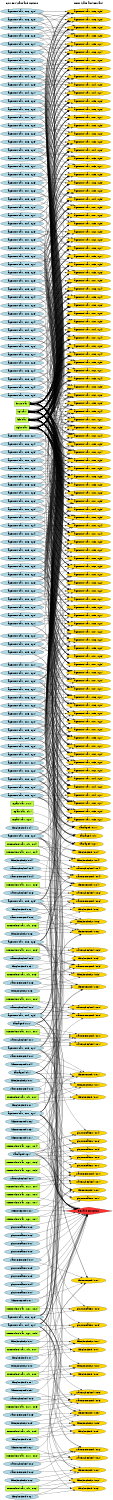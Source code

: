 digraph G {
	graph [bb="0,0,751.33,9994.4",
		fontname=Helvetica,
		fontsize=16,
		rankdir=LR,
		ranksep=2.00,
		ratio=auto,
		size="7.5,10"
	];
	node [fontsize=16,
		label="\N"
	];
	{
		graph [rank=same];
		"agentAt($a1, $x2, $y3)"	[color=black,
			fillcolor=lightblue,
			height=0.51069,
			pos="145.66,4456.4",
			shape=ellipse,
			style=filled,
			width=4.0462];
		"agentAt($a1, $x3, $y0)"	[color=black,
			fillcolor=lightblue,
			height=0.51069,
			pos="145.66,7688.4",
			shape=ellipse,
			style=filled,
			width=4.0462];
		"waterChecked($o5)"	[color=black,
			fillcolor=lightblue,
			height=0.51069,
			pos="145.66,7252.4",
			shape=ellipse,
			style=filled,
			width=3.4963];
		"agentAt($a1, $x0, $y9)"	[color=black,
			fillcolor=lightblue,
			height=0.51069,
			pos="145.66,5556.4",
			shape=ellipse,
			style=filled,
			width=4.0462];
		"down($a1)"	[color=black,
			fillcolor=olivedrab1,
			height=0.5,
			pos="145.66,3907.4",
			shape=box,
			style=filled,
			width=1.4444];
		"damaged($w1)"	[color=black,
			fillcolor=lightblue,
			height=0.51069,
			pos="145.66,7034.4",
			shape=ellipse,
			style=filled,
			width=2.7302];
		"agentAt($a1, $x8, $y2)"	[color=black,
			fillcolor=lightblue,
			height=0.51069,
			pos="145.66,890.38",
			shape=ellipse,
			style=filled,
			width=4.0462];
		"waterDetected($o2)"	[color=black,
			fillcolor=lightblue,
			height=0.51069,
			pos="145.66,7089.4",
			shape=ellipse,
			style=filled,
			width=3.5748];
		"agentAt($a1, $x7, $y5)"	[color=black,
			fillcolor=lightblue,
			height=0.51069,
			pos="145.66,2866.4",
			shape=ellipse,
			style=filled,
			width=4.0462];
		"agentAt($a1, $x6, $y7)"	[color=black,
			fillcolor=lightblue,
			height=0.51069,
			pos="145.66,4126.4",
			shape=ellipse,
			style=filled,
			width=4.0462];
		"agentAt($a1, $x1, $y5)"	[color=black,
			fillcolor=lightblue,
			height=0.51069,
			pos="145.66,5446.4",
			shape=ellipse,
			style=filled,
			width=4.0462];
		"agentAt($a1, $x2, $y4)"	[color=black,
			fillcolor=lightblue,
			height=0.51069,
			pos="145.66,4951.4",
			shape=ellipse,
			style=filled,
			width=4.0462];
		"useToolOn($a1, $p1, $o0)"	[color=black,
			fillcolor=olivedrab1,
			height=0.5,
			pos="145.66,9052.4",
			shape=box,
			style=filled,
			width=3.1806];
		"agentAt($a1, $x7, $y6)"	[color=black,
			fillcolor=lightblue,
			height=0.51069,
			pos="145.66,3031.4",
			shape=ellipse,
			style=filled,
			width=4.0462];
		"agentAt($a1, $x0, $y8)"	[color=black,
			fillcolor=lightblue,
			height=0.51069,
			pos="145.66,5611.4",
			shape=ellipse,
			style=filled,
			width=4.0462];
		"agentAt($a1, $x8, $y1)"	[color=black,
			fillcolor=lightblue,
			height=0.51069,
			pos="145.66,725.38",
			shape=ellipse,
			style=filled,
			width=4.0462];
		"waterDetected($o3)"	[color=black,
			fillcolor=lightblue,
			height=0.51069,
			pos="145.66,181.38",
			shape=ellipse,
			style=filled,
			width=3.5748];
		"waterChecked($o4)"	[color=black,
			fillcolor=lightblue,
			height=0.51069,
			pos="145.66,7580.4",
			shape=ellipse,
			style=filled,
			width=3.4963];
		"agentAt($a1, $x5, $y9)"	[color=black,
			fillcolor=lightblue,
			height=0.51069,
			pos="145.66,4621.4",
			shape=ellipse,
			style=filled,
			width=4.0462];
		"agentAt($a1, $x6, $y8)"	[color=black,
			fillcolor=lightblue,
			height=0.51069,
			pos="145.66,4181.4",
			shape=ellipse,
			style=filled,
			width=4.0462];
		"agentAt($a1, $x1, $y6)"	[color=black,
			fillcolor=lightblue,
			height=0.51069,
			pos="145.66,6161.4",
			shape=ellipse,
			style=filled,
			width=4.0462];
		"agentAt($a1, $x9, $y0)"	[color=black,
			fillcolor=lightblue,
			height=0.51069,
			pos="145.66,835.38",
			shape=ellipse,
			style=filled,
			width=4.0462];
		"waterChecked($o7)"	[color=black,
			fillcolor=lightblue,
			height=0.51069,
			pos="145.66,6489.4",
			shape=ellipse,
			style=filled,
			width=3.4963];
		"agentAt($a1, $x8, $y4)"	[color=black,
			fillcolor=lightblue,
			height=0.51069,
			pos="145.66,1876.4",
			shape=ellipse,
			style=filled,
			width=4.0462];
		"agentAt($a1, $x2, $y1)"	[color=black,
			fillcolor=lightblue,
			height=0.51069,
			pos="145.66,1821.4",
			shape=ellipse,
			style=filled,
			width=4.0462];
		"lifeDetected($o1)"	[color=black,
			fillcolor=lightblue,
			height=0.51069,
			pos="145.66,3636.4",
			shape=ellipse,
			style=filled,
			width=3.1623];
		"agentAt($a1, $x0, $y7)"	[color=black,
			fillcolor=lightblue,
			height=0.51069,
			pos="145.66,5721.4",
			shape=ellipse,
			style=filled,
			width=4.0462];
		"waterDetected($o0)"	[color=black,
			fillcolor=lightblue,
			height=0.51069,
			pos="145.66,9433.4",
			shape=ellipse,
			style=filled,
			width=3.5748];
		"Current State and Actions"	[color=black,
			fillcolor=white,
			height=0.5,
			pos="145.66,9976.4",
			shape=plaintext,
			style=bold,
			width=3.2361];
		"agentAt($a1, $x3, $y2)"	[color=black,
			fillcolor=lightblue,
			height=0.51069,
			pos="145.66,3961.4",
			shape=ellipse,
			style=filled,
			width=4.0462];
		"agentAt($a1, $x7, $y3)"	[color=black,
			fillcolor=lightblue,
			height=0.51069,
			pos="145.66,1491.4",
			shape=ellipse,
			style=filled,
			width=4.0462];
		"agentAt($a1, $x5, $y8)"	[color=black,
			fillcolor=lightblue,
			height=0.51069,
			pos="145.66,4676.4",
			shape=ellipse,
			style=filled,
			width=4.0462];
		"agentAt($a1, $x0, $y6)"	[color=black,
			fillcolor=lightblue,
			height=0.51069,
			pos="145.66,5666.4",
			shape=ellipse,
			style=filled,
			width=4.0462];
		"agentAt($a1, $x1, $y3)"	[color=black,
			fillcolor=lightblue,
			height=0.51069,
			pos="145.66,4346.4",
			shape=ellipse,
			style=filled,
			width=4.0462];
		"agentAt($a1, $x6, $y5)"	[color=black,
			fillcolor=lightblue,
			height=0.51069,
			pos="145.66,3581.4",
			shape=ellipse,
			style=filled,
			width=4.0462];
		"agentAt($a1, $x9, $y1)"	[color=black,
			fillcolor=lightblue,
			height=0.51069,
			pos="145.66,670.38",
			shape=ellipse,
			style=filled,
			width=4.0462];
		"agentAt($a1, $x8, $y3)"	[color=black,
			fillcolor=lightblue,
			height=0.51069,
			pos="145.66,1381.4",
			shape=ellipse,
			style=filled,
			width=4.0462];
		"agentAt($a1, $x2, $y2)"	[color=black,
			fillcolor=lightblue,
			height=0.51069,
			pos="145.66,2096.4",
			shape=ellipse,
			style=filled,
			width=4.0462];
		"waterChecked($o6)"	[color=black,
			fillcolor=lightblue,
			height=0.51069,
			pos="145.66,9651.4",
			shape=ellipse,
			style=filled,
			width=3.4963];
		"agentAt($a1, $x3, $y1)"	[color=black,
			fillcolor=lightblue,
			height=0.51069,
			pos="145.66,1986.4",
			shape=ellipse,
			style=filled,
			width=4.0462];
		"lifeDetected($o0)"	[color=black,
			fillcolor=lightblue,
			height=0.51069,
			pos="145.66,9160.4",
			shape=ellipse,
			style=filled,
			width=3.1623];
		"waterDetected($o1)"	[color=black,
			fillcolor=lightblue,
			height=0.51069,
			pos="145.66,615.38",
			shape=ellipse,
			style=filled,
			width=3.5748];
		"agentAt($a1, $x7, $y4)"	[color=black,
			fillcolor=lightblue,
			height=0.51069,
			pos="145.66,1931.4",
			shape=ellipse,
			style=filled,
			width=4.0462];
		"agentAt($a1, $x5, $y7)"	[color=black,
			fillcolor=lightblue,
			height=0.51069,
			pos="145.66,4731.4",
			shape=ellipse,
			style=filled,
			width=4.0462];
		"agentAt($a1, $x0, $y5)"	[color=black,
			fillcolor=lightblue,
			height=0.51069,
			pos="145.66,5336.4",
			shape=ellipse,
			style=filled,
			width=4.0462];
		"agentAt($a1, $x4, $y0)"	[color=black,
			fillcolor=lightblue,
			height=0.51069,
			pos="145.66,3251.4",
			shape=ellipse,
			style=filled,
			width=4.0462];
		"agentAt($a1, $x6, $y6)"	[color=black,
			fillcolor=lightblue,
			height=0.51069,
			pos="145.66,4016.4",
			shape=ellipse,
			style=filled,
			width=4.0462];
		"agentAt($a1, $x1, $y4)"	[color=black,
			fillcolor=lightblue,
			height=0.51069,
			pos="145.66,4896.4",
			shape=ellipse,
			style=filled,
			width=4.0462];
		"agentAt($a1, $x9, $y2)"	[color=black,
			fillcolor=lightblue,
			height=0.51069,
			pos="145.66,780.38",
			shape=ellipse,
			style=filled,
			width=4.0462];
		"useToolOn($a1, $p1, $o3)"	[color=black,
			fillcolor=olivedrab1,
			height=0.5,
			pos="145.66,8288.4",
			shape=box,
			style=filled,
			width=3.1806];
		"lifeDetected($o3)"	[color=black,
			fillcolor=lightblue,
			height=0.51069,
			pos="145.66,3471.4",
			shape=ellipse,
			style=filled,
			width=3.1623];
		"agentAt($a1, $x2, $y7)"	[color=black,
			fillcolor=lightblue,
			height=0.51069,
			pos="145.66,6271.4",
			shape=ellipse,
			style=filled,
			width=4.0462];
		"agentAt($a1, $x7, $y1)"	[color=black,
			fillcolor=lightblue,
			height=0.51069,
			pos="145.66,1216.4",
			shape=ellipse,
			style=filled,
			width=4.0462];
		"agentAt($a1, $x3, $y4)"	[color=black,
			fillcolor=lightblue,
			height=0.51069,
			pos="145.66,5006.4",
			shape=ellipse,
			style=filled,
			width=4.0462];
		"useToolOn($a1, $w1, $o4)"	[color=black,
			fillcolor=olivedrab1,
			height=0.5,
			pos="145.66,7634.4",
			shape=box,
			style=filled,
			width=3.2222];
		"agentAt($a1, $x5, $y6)"	[color=black,
			fillcolor=lightblue,
			height=0.51069,
			pos="145.66,4566.4",
			shape=ellipse,
			style=filled,
			width=4.0462];
		"agentAt($a1, $x6, $y3)"	[color=black,
			fillcolor=lightblue,
			height=0.51069,
			pos="145.66,2151.4",
			shape=ellipse,
			style=filled,
			width=4.0462];
		"waterDetected($o6)"	[color=black,
			fillcolor=lightblue,
			height=0.51069,
			pos="145.66,9759.4",
			shape=ellipse,
			style=filled,
			width=3.5748];
		"repair($a1, $w1)"	[color=black,
			fillcolor=olivedrab1,
			height=0.5,
			pos="145.66,999.38",
			shape=box,
			style=filled,
			width=2.1528];
		"pictureTaken($o7)"	[color=black,
			fillcolor=lightblue,
			height=0.51069,
			pos="145.66,8833.4",
			shape=ellipse,
			style=filled,
			width=3.2998];
		"agentAt($a1, $x4, $y1)"	[color=black,
			fillcolor=lightblue,
			height=0.51069,
			pos="145.66,7307.4",
			shape=ellipse,
			style=filled,
			width=4.0462];
		"up($a1)"	[color=black,
			fillcolor=olivedrab1,
			height=0.5,
			pos="145.66,3853.4",
			shape=box,
			style=filled,
			width=1.1111];
		"lifeDetected($o2)"	[color=black,
			fillcolor=lightblue,
			height=0.51069,
			pos="145.66,7853.4",
			shape=ellipse,
			style=filled,
			width=3.1623];
		"agentAt($a1, $x2, $y8)"	[color=black,
			fillcolor=lightblue,
			height=0.51069,
			pos="145.66,6216.4",
			shape=ellipse,
			style=filled,
			width=4.0462];
		"useToolOn($a1, $p1, $o4)"	[color=black,
			fillcolor=olivedrab1,
			height=0.5,
			pos="145.66,8504.4",
			shape=box,
			style=filled,
			width=3.1806];
		"agentAt($a1, $x3, $y3)"	[color=black,
			fillcolor=lightblue,
			height=0.51069,
			pos="145.66,4401.4",
			shape=ellipse,
			style=filled,
			width=4.0462];
		"agentAt($a1, $x7, $y2)"	[color=black,
			fillcolor=lightblue,
			height=0.51069,
			pos="145.66,1161.4",
			shape=ellipse,
			style=filled,
			width=4.0462];
		"agentAt($a1, $x5, $y5)"	[color=black,
			fillcolor=lightblue,
			height=0.51069,
			pos="145.66,4511.4",
			shape=ellipse,
			style=filled,
			width=4.0462];
		"waterDetected($o7)"	[color=black,
			fillcolor=lightblue,
			height=0.51069,
			pos="145.66,6652.4",
			shape=ellipse,
			style=filled,
			width=3.5748];
		"agentAt($a1, $x6, $y4)"	[color=black,
			fillcolor=lightblue,
			height=0.51069,
			pos="145.66,2976.4",
			shape=ellipse,
			style=filled,
			width=4.0462];
		"pictureTaken($o6)"	[color=black,
			fillcolor=lightblue,
			height=0.51069,
			pos="145.66,8778.4",
			shape=ellipse,
			style=filled,
			width=3.2998];
		"useToolOn($a1, $w1, $o5)"	[color=black,
			fillcolor=olivedrab1,
			height=0.5,
			pos="145.66,7198.4",
			shape=box,
			style=filled,
			width=3.2222];
		"agentAt($a1, $x4, $y2)"	[color=black,
			fillcolor=lightblue,
			height=0.51069,
			pos="145.66,3691.4",
			shape=ellipse,
			style=filled,
			width=4.0462];
		"agentAt($a1, $x2, $y9)"	[color=black,
			fillcolor=lightblue,
			height=0.51069,
			pos="145.66,5996.4",
			shape=ellipse,
			style=filled,
			width=4.0462];
		"left($a1)"	[color=black,
			fillcolor=olivedrab1,
			height=0.5,
			pos="145.66,3799.4",
			shape=box,
			style=filled,
			width=1.2083];
		"lifeDetected($o5)"	[color=black,
			fillcolor=lightblue,
			height=0.51069,
			pos="145.66,7908.4",
			shape=ellipse,
			style=filled,
			width=3.1623];
		"agentAt($a1, $x1, $y8)"	[color=black,
			fillcolor=lightblue,
			height=0.51069,
			pos="145.66,6106.4",
			shape=ellipse,
			style=filled,
			width=4.0462];
		"useToolOn($a1, $p1, $o1)"	[color=black,
			fillcolor=olivedrab1,
			height=0.5,
			pos="145.66,8180.4",
			shape=box,
			style=filled,
			width=3.1806];
		"agentAt($a1, $x8, $y0)"	[color=black,
			fillcolor=lightblue,
			height=0.51069,
			pos="145.66,945.38",
			shape=ellipse,
			style=filled,
			width=4.0462];
		"agentAt($a1, $x2, $y5)"	[color=black,
			fillcolor=lightblue,
			height=0.51069,
			pos="145.66,5501.4",
			shape=ellipse,
			style=filled,
			width=4.0462];
		"agentAt($a1, $x3, $y6)"	[color=black,
			fillcolor=lightblue,
			height=0.51069,
			pos="145.66,5886.4",
			shape=ellipse,
			style=filled,
			width=4.0462];
		"damaged($p1)"	[color=black,
			fillcolor=lightblue,
			height=0.51069,
			pos="145.66,8234.4",
			shape=ellipse,
			style=filled,
			width=2.6713];
		"agentAt($a1, $x5, $y4)"	[color=black,
			fillcolor=lightblue,
			height=0.51069,
			pos="145.66,4071.4",
			shape=ellipse,
			style=filled,
			width=4.0462];
		"useToolOn($a1, $w1, $o6)"	[color=black,
			fillcolor=olivedrab1,
			height=0.5,
			pos="145.66,9705.4",
			shape=box,
			style=filled,
			width=3.2222];
		"agentAt($a1, $x4, $y3)"	[color=black,
			fillcolor=lightblue,
			height=0.51069,
			pos="145.66,8998.4",
			shape=ellipse,
			style=filled,
			width=4.0462];
		"agentAt($a1, $x6, $y1)"	[color=black,
			fillcolor=lightblue,
			height=0.51069,
			pos="145.66,1656.4",
			shape=ellipse,
			style=filled,
			width=4.0462];
		"waterDetected($o4)"	[color=black,
			fillcolor=lightblue,
			height=0.51069,
			pos="145.66,7743.4",
			shape=ellipse,
			style=filled,
			width=3.5748];
		"agentAt($a1, $x1, $y7)"	[color=black,
			fillcolor=lightblue,
			height=0.51069,
			pos="145.66,6381.4",
			shape=ellipse,
			style=filled,
			width=4.0462];
		"repair($a1, $p1)"	[color=black,
			fillcolor=olivedrab1,
			height=0.5,
			pos="145.66,1107.4",
			shape=box,
			style=filled,
			width=2.1111];
		"agentAt($a1, $x1, $y9)"	[color=black,
			fillcolor=lightblue,
			height=0.51069,
			pos="145.66,5831.4",
			shape=ellipse,
			style=filled,
			width=4.0462];
		"useToolOn($a1, $p1, $o2)"	[color=black,
			fillcolor=olivedrab1,
			height=0.5,
			pos="145.66,8396.4",
			shape=box,
			style=filled,
			width=3.1806];
		"lifeDetected($o4)"	[color=black,
			fillcolor=lightblue,
			height=0.51069,
			pos="145.66,8126.4",
			shape=ellipse,
			style=filled,
			width=3.1623];
		"agentAt($a1, $x2, $y6)"	[color=black,
			fillcolor=lightblue,
			height=0.51069,
			pos="145.66,6707.4",
			shape=ellipse,
			style=filled,
			width=4.0462];
		"agentAt($a1, $x7, $y0)"	[color=black,
			fillcolor=lightblue,
			height=0.51069,
			pos="145.66,1271.4",
			shape=ellipse,
			style=filled,
			width=4.0462];
		"agentAt($a1, $x3, $y5)"	[color=black,
			fillcolor=lightblue,
			height=0.51069,
			pos="145.66,5391.4",
			shape=ellipse,
			style=filled,
			width=4.0462];
		"useToolOn($a1, $w1, $o7)"	[color=black,
			fillcolor=olivedrab1,
			height=0.5,
			pos="145.66,6543.4",
			shape=box,
			style=filled,
			width=3.2222];
		"waterDetected($o5)"	[color=black,
			fillcolor=lightblue,
			height=0.51069,
			pos="145.66,7362.4",
			shape=ellipse,
			style=filled,
			width=3.5748];
		"agentAt($a1, $x4, $y4)"	[color=black,
			fillcolor=lightblue,
			height=0.51069,
			pos="145.66,4786.4",
			shape=ellipse,
			style=filled,
			width=4.0462];
		"agentAt($a1, $x6, $y2)"	[color=black,
			fillcolor=lightblue,
			height=0.51069,
			pos="145.66,1711.4",
			shape=ellipse,
			style=filled,
			width=4.0462];
		"agentAt($a1, $x5, $y3)"	[color=black,
			fillcolor=lightblue,
			height=0.51069,
			pos="145.66,3526.4",
			shape=ellipse,
			style=filled,
			width=4.0462];
		"useToolOn($a1, $p1, $o7)"	[color=black,
			fillcolor=olivedrab1,
			height=0.5,
			pos="145.66,8342.4",
			shape=box,
			style=filled,
			width=3.1806];
		"pictureTaken($o2)"	[color=black,
			fillcolor=lightblue,
			height=0.51069,
			pos="145.66,8723.4",
			shape=ellipse,
			style=filled,
			width=3.2998];
		"agentAt($a1, $x3, $y8)"	[color=black,
			fillcolor=lightblue,
			height=0.51069,
			pos="145.66,5941.4",
			shape=ellipse,
			style=filled,
			width=4.0462];
		"useToolOn($a1, $l1, $o7)"	[color=black,
			fillcolor=olivedrab1,
			height=0.5,
			pos="145.66,6435.4",
			shape=box,
			style=filled,
			width=3.1111];
		"lifeDetected($o7)"	[color=black,
			fillcolor=lightblue,
			height=0.51069,
			pos="145.66,7798.4",
			shape=ellipse,
			style=filled,
			width=3.1623];
		"lifeChecked($o3)"	[color=black,
			fillcolor=lightblue,
			height=0.51069,
			pos="145.66,126.38",
			shape=ellipse,
			style=filled,
			width=3.0838];
		"agentAt($a1, $x4, $y5)"	[color=black,
			fillcolor=lightblue,
			height=0.51069,
			pos="145.66,5061.4",
			shape=ellipse,
			style=filled,
			width=4.0462];
		"agentAt($a1, $x9, $y7)"	[color=black,
			fillcolor=lightblue,
			height=0.51069,
			pos="145.66,2261.4",
			shape=ellipse,
			style=filled,
			width=4.0462];
		"lifeChecked2($o3)"	[color=black,
			fillcolor=lightblue,
			height=0.51069,
			pos="145.66,289.38",
			shape=ellipse,
			style=filled,
			width=3.2802];
		"useToolOn($a1, $w1, $o0)"	[color=black,
			fillcolor=olivedrab1,
			height=0.5,
			pos="145.66,9542.4",
			shape=box,
			style=filled,
			width=3.2222];
		"agentAt($a1, $x0, $y0)"	[color=black,
			fillcolor=lightblue,
			height=0.51069,
			pos="145.66,2481.4",
			shape=ellipse,
			style=filled,
			width=4.0462];
		"agentAt($a1, $x5, $y2)"	[color=black,
			fillcolor=lightblue,
			height=0.51069,
			pos="145.66,3086.4",
			shape=ellipse,
			style=filled,
			width=4.0462];
		"lifeDetected($o6)"	[color=black,
			fillcolor=lightblue,
			height=0.51069,
			pos="145.66,9378.4",
			shape=ellipse,
			style=filled,
			width=3.1623];
		"pictureTaken($o1)"	[color=black,
			fillcolor=lightblue,
			height=0.51069,
			pos="145.66,8668.4",
			shape=ellipse,
			style=filled,
			width=3.2998];
		"agentAt($a1, $x3, $y7)"	[color=black,
			fillcolor=lightblue,
			height=0.51069,
			pos="145.66,6051.4",
			shape=ellipse,
			style=filled,
			width=4.0462];
		"agentAt($a1, $x8, $y9)"	[color=black,
			fillcolor=lightblue,
			height=0.51069,
			pos="145.66,2701.4",
			shape=ellipse,
			style=filled,
			width=4.0462];
		"lifeChecked($o4)"	[color=black,
			fillcolor=lightblue,
			height=0.51069,
			pos="145.66,8071.4",
			shape=ellipse,
			style=filled,
			width=3.0838];
		"agentAt($a1, $x6, $y0)"	[color=black,
			fillcolor=lightblue,
			height=0.51069,
			pos="145.66,1601.4",
			shape=ellipse,
			style=filled,
			width=4.0462];
		"useToolOn($a1, $w1, $o1)"	[color=black,
			fillcolor=olivedrab1,
			height=0.5,
			pos="145.66,506.38",
			shape=box,
			style=filled,
			width=3.2222];
		"agentAt($a1, $x4, $y6)"	[color=black,
			fillcolor=lightblue,
			height=0.51069,
			pos="145.66,5171.4",
			shape=ellipse,
			style=filled,
			width=4.0462];
		"agentAt($a1, $x9, $y8)"	[color=black,
			fillcolor=lightblue,
			height=0.51069,
			pos="145.66,2316.4",
			shape=ellipse,
			style=filled,
			width=4.0462];
		"lifeChecked2($o2)"	[color=black,
			fillcolor=lightblue,
			height=0.51069,
			pos="145.66,6924.4",
			shape=ellipse,
			style=filled,
			width=3.2802];
		"agentAt($a1, $x5, $y1)"	[color=black,
			fillcolor=lightblue,
			height=0.51069,
			pos="145.66,2811.4",
			shape=ellipse,
			style=filled,
			width=4.0462];
		"right($a1)"	[color=black,
			fillcolor=olivedrab1,
			height=0.5,
			pos="145.66,3745.4",
			shape=box,
			style=filled,
			width=1.3889];
		"useToolOn($a1, $p1, $o5)"	[color=black,
			fillcolor=olivedrab1,
			height=0.5,
			pos="145.66,8450.4",
			shape=box,
			style=filled,
			width=3.1806];
		"useToolOn($a1, $l1, $o5)"	[color=black,
			fillcolor=olivedrab1,
			height=0.5,
			pos="145.66,7471.4",
			shape=box,
			style=filled,
			width=3.1111];
		"lifeChecked($o0)"	[color=black,
			fillcolor=lightblue,
			height=0.51069,
			pos="145.66,9488.4",
			shape=ellipse,
			style=filled,
			width=3.0838];
		"useToolOn($a1, $w1, $o2)"	[color=black,
			fillcolor=olivedrab1,
			height=0.5,
			pos="145.66,6870.4",
			shape=box,
			style=filled,
			width=3.2222];
		"agentAt($a1, $x4, $y7)"	[color=black,
			fillcolor=lightblue,
			height=0.51069,
			pos="145.66,5281.4",
			shape=ellipse,
			style=filled,
			width=4.0462];
		"pictureTaken($o5)"	[color=black,
			fillcolor=lightblue,
			height=0.51069,
			pos="145.66,8613.4",
			shape=ellipse,
			style=filled,
			width=3.2998];
		"agentAt($a1, $x9, $y9)"	[color=black,
			fillcolor=lightblue,
			height=0.51069,
			pos="145.66,2426.4",
			shape=ellipse,
			style=filled,
			width=4.0462];
		"agentAt($a1, $x5, $y0)"	[color=black,
			fillcolor=lightblue,
			height=0.51069,
			pos="145.66,2921.4",
			shape=ellipse,
			style=filled,
			width=4.0462];
		"lifeChecked2($o1)"	[color=black,
			fillcolor=lightblue,
			height=0.51069,
			pos="145.66,452.38",
			shape=ellipse,
			style=filled,
			width=3.2802];
		"useToolOn($a1, $p1, $o6)"	[color=black,
			fillcolor=olivedrab1,
			height=0.5,
			pos="145.66,9106.4",
			shape=box,
			style=filled,
			width=3.1806];
		"useToolOn($a1, $l1, $o6)"	[color=black,
			fillcolor=olivedrab1,
			height=0.5,
			pos="145.66,9868.4",
			shape=box,
			style=filled,
			width=3.1111];
		"pictureTaken($o3)"	[color=black,
			fillcolor=lightblue,
			height=0.51069,
			pos="145.66,8558.4",
			shape=ellipse,
			style=filled,
			width=3.2998];
		"agentAt($a1, $x3, $y9)"	[color=black,
			fillcolor=lightblue,
			height=0.51069,
			pos="145.66,5776.4",
			shape=ellipse,
			style=filled,
			width=4.0462];
		"lifeChecked($o1)"	[color=black,
			fillcolor=lightblue,
			height=0.51069,
			pos="145.66,344.38",
			shape=ellipse,
			style=filled,
			width=3.0838];
		"useToolOn($a1, $w1, $o3)"	[color=black,
			fillcolor=olivedrab1,
			height=0.5,
			pos="145.66,72.385",
			shape=box,
			style=filled,
			width=3.2222];
		"lifeChecked($o2)"	[color=black,
			fillcolor=lightblue,
			height=0.51069,
			pos="145.66,6762.4",
			shape=ellipse,
			style=filled,
			width=3.0838];
		"agentAt($a1, $x4, $y8)"	[color=black,
			fillcolor=lightblue,
			height=0.51069,
			pos="145.66,5226.4",
			shape=ellipse,
			style=filled,
			width=4.0462];
		"pictureTaken($o4)"	[color=black,
			fillcolor=lightblue,
			height=0.51069,
			pos="145.66,8943.4",
			shape=ellipse,
			style=filled,
			width=3.2998];
		"lifeChecked2($o0)"	[color=black,
			fillcolor=lightblue,
			height=0.51069,
			pos="145.66,9270.4",
			shape=ellipse,
			style=filled,
			width=3.2802];
		"agentAt($a1, $x7, $y9)"	[color=black,
			fillcolor=lightblue,
			height=0.51069,
			pos="145.66,3306.4",
			shape=ellipse,
			style=filled,
			width=4.0462];
		"agentAt($a1, $x8, $y6)"	[color=black,
			fillcolor=lightblue,
			height=0.51069,
			pos="145.66,1766.4",
			shape=ellipse,
			style=filled,
			width=4.0462];
		"waterChecked($o1)"	[color=black,
			fillcolor=lightblue,
			height=0.51069,
			pos="145.66,560.38",
			shape=ellipse,
			style=filled,
			width=3.4963];
		"agentAt($a1, $x4, $y9)"	[color=black,
			fillcolor=lightblue,
			height=0.51069,
			pos="145.66,5116.4",
			shape=ellipse,
			style=filled,
			width=4.0462];
		"useToolOn($a1, $l1, $o2)"	[color=black,
			fillcolor=olivedrab1,
			height=0.5,
			pos="145.66,6816.4",
			shape=box,
			style=filled,
			width=3.1111];
		"lifeChecked($o7)"	[color=black,
			fillcolor=lightblue,
			height=0.51069,
			pos="145.66,6326.4",
			shape=ellipse,
			style=filled,
			width=3.0838];
		"agentAt($a1, $x1, $y1)"	[color=black,
			fillcolor=lightblue,
			height=0.51069,
			pos="145.66,1546.4",
			shape=ellipse,
			style=filled,
			width=4.0462];
		"agentAt($a1, $x0, $y4)"	[color=black,
			fillcolor=lightblue,
			height=0.51069,
			pos="145.66,4841.4",
			shape=ellipse,
			style=filled,
			width=4.0462];
		"agentAt($a1, $x9, $y3)"	[color=black,
			fillcolor=lightblue,
			height=0.51069,
			pos="145.66,1326.4",
			shape=ellipse,
			style=filled,
			width=4.0462];
		"agentAt($a1, $x8, $y5)"	[color=black,
			fillcolor=lightblue,
			height=0.51069,
			pos="145.66,2591.4",
			shape=ellipse,
			style=filled,
			width=4.0462];
		"lifeChecked2($o7)"	[color=black,
			fillcolor=lightblue,
			height=0.51069,
			pos="145.66,6597.4",
			shape=ellipse,
			style=filled,
			width=3.2802];
		"useToolOn($a1, $l1, $o4)"	[color=black,
			fillcolor=olivedrab1,
			height=0.5,
			pos="145.66,8017.4",
			shape=box,
			style=filled,
			width=3.1111];
		"waterChecked($o0)"	[color=black,
			fillcolor=lightblue,
			height=0.51069,
			pos="145.66,9596.4",
			shape=ellipse,
			style=filled,
			width=3.4963];
		"agentAt($a1, $x2, $y0)"	[color=black,
			fillcolor=lightblue,
			height=0.51069,
			pos="145.66,1436.4",
			shape=ellipse,
			style=filled,
			width=4.0462];
		"useToolOn($a1, $l1, $o3)"	[color=black,
			fillcolor=olivedrab1,
			height=0.5,
			pos="145.66,235.38",
			shape=box,
			style=filled,
			width=3.1111];
		"agentAt($a1, $x0, $y3)"	[color=black,
			fillcolor=lightblue,
			height=0.51069,
			pos="145.66,4291.4",
			shape=ellipse,
			style=filled,
			width=4.0462];
		"agentAt($a1, $x1, $y2)"	[color=black,
			fillcolor=lightblue,
			height=0.51069,
			pos="145.66,3416.4",
			shape=ellipse,
			style=filled,
			width=4.0462];
		"agentAt($a1, $x9, $y4)"	[color=black,
			fillcolor=lightblue,
			height=0.51069,
			pos="145.66,2041.4",
			shape=ellipse,
			style=filled,
			width=4.0462];
		"agentAt($a1, $x7, $y7)"	[color=black,
			fillcolor=lightblue,
			height=0.51069,
			pos="145.66,3141.4",
			shape=ellipse,
			style=filled,
			width=4.0462];
		"repair($a1, $l1)"	[color=black,
			fillcolor=olivedrab1,
			height=0.5,
			pos="145.66,1053.4",
			shape=box,
			style=filled,
			width=2.0278];
		"lifeChecked2($o6)"	[color=black,
			fillcolor=lightblue,
			height=0.51069,
			pos="145.66,9814.4",
			shape=ellipse,
			style=filled,
			width=3.2802];
		"pictureTaken($o0)"	[color=black,
			fillcolor=lightblue,
			height=0.51069,
			pos="145.66,8888.4",
			shape=ellipse,
			style=filled,
			width=3.2998];
		"damaged($l1)"	[color=black,
			fillcolor=lightblue,
			height=0.51069,
			pos="145.66,7144.4",
			shape=ellipse,
			style=filled,
			width=2.5731];
		"waterChecked($o3)"	[color=black,
			fillcolor=lightblue,
			height=0.51069,
			pos="145.66,18.385",
			shape=ellipse,
			style=filled,
			width=3.4963];
		"agentAt($a1, $x8, $y8)"	[color=black,
			fillcolor=lightblue,
			height=0.51069,
			pos="145.66,2371.4",
			shape=ellipse,
			style=filled,
			width=4.0462];
		"lifeChecked($o5)"	[color=black,
			fillcolor=lightblue,
			height=0.51069,
			pos="145.66,7525.4",
			shape=ellipse,
			style=filled,
			width=3.0838];
		"useToolOn($a1, $l1, $o0)"	[color=black,
			fillcolor=olivedrab1,
			height=0.5,
			pos="145.66,9324.4",
			shape=box,
			style=filled,
			width=3.1111];
		"lifeChecked2($o5)"	[color=black,
			fillcolor=lightblue,
			height=0.51069,
			pos="145.66,7417.4",
			shape=ellipse,
			style=filled,
			width=3.2802];
		"agentAt($a1, $x9, $y5)"	[color=black,
			fillcolor=lightblue,
			height=0.51069,
			pos="145.66,9215.4",
			shape=ellipse,
			style=filled,
			width=4.0462];
		"agentAt($a1, $x0, $y2)"	[color=black,
			fillcolor=lightblue,
			height=0.51069,
			pos="145.66,3361.4",
			shape=ellipse,
			style=filled,
			width=4.0462];
		"agentAt($a1, $x6, $y9)"	[color=black,
			fillcolor=lightblue,
			height=0.51069,
			pos="145.66,4236.4",
			shape=ellipse,
			style=filled,
			width=4.0462];
		"agentAt($a1, $x7, $y8)"	[color=black,
			fillcolor=lightblue,
			height=0.51069,
			pos="145.66,3196.4",
			shape=ellipse,
			style=filled,
			width=4.0462];
		"agentAt($a1, $x8, $y7)"	[color=black,
			fillcolor=lightblue,
			height=0.51069,
			pos="145.66,2206.4",
			shape=ellipse,
			style=filled,
			width=4.0462];
		"waterChecked($o2)"	[color=black,
			fillcolor=lightblue,
			height=0.51069,
			pos="145.66,6979.4",
			shape=ellipse,
			style=filled,
			width=3.4963];
		"useToolOn($a1, $l1, $o1)"	[color=black,
			fillcolor=olivedrab1,
			height=0.5,
			pos="145.66,398.38",
			shape=box,
			style=filled,
			width=3.1111];
		"lifeChecked($o6)"	[color=black,
			fillcolor=lightblue,
			height=0.51069,
			pos="145.66,9922.4",
			shape=ellipse,
			style=filled,
			width=3.0838];
		"lifeChecked2($o4)"	[color=black,
			fillcolor=lightblue,
			height=0.51069,
			pos="145.66,7963.4",
			shape=ellipse,
			style=filled,
			width=3.2802];
		"agentAt($a1, $x1, $y0)"	[color=black,
			fillcolor=lightblue,
			height=0.51069,
			pos="145.66,2536.4",
			shape=ellipse,
			style=filled,
			width=4.0462];
		"agentAt($a1, $x9, $y6)"	[color=black,
			fillcolor=lightblue,
			height=0.51069,
			pos="145.66,2646.4",
			shape=ellipse,
			style=filled,
			width=4.0462];
		"agentAt($a1, $x0, $y1)"	[color=black,
			fillcolor=lightblue,
			height=0.51069,
			pos="145.66,2756.4",
			shape=ellipse,
			style=filled,
			width=4.0462];
	}
	{
		graph [rank=same];
		"lifeDetected'($o6)"	[color=black,
			fillcolor=gold1,
			height=0.51069,
			pos="593.33,9746.4",
			shape=ellipse,
			style=filled,
			width=3.2409];
		"agentAt'($a1, $x0, $y2)"	[color=black,
			fillcolor=gold1,
			height=0.51069,
			pos="593.33,3526.4",
			shape=ellipse,
			style=filled,
			width=4.1248];
		"agentAt'($a1, $x9, $y9)"	[color=black,
			fillcolor=gold1,
			height=0.51069,
			pos="593.33,2536.4",
			shape=ellipse,
			style=filled,
			width=4.1248];
		"lifeChecked2'($o4)"	[color=black,
			fillcolor=gold1,
			height=0.51069,
			pos="593.33,7962.4",
			shape=ellipse,
			style=filled,
			width=3.3784];
		"agentAt'($a1, $x4, $y7)"	[color=black,
			fillcolor=gold1,
			height=0.51069,
			pos="593.33,5286.4",
			shape=ellipse,
			style=filled,
			width=4.1248];
		"waterChecked'($o0)"	[color=black,
			fillcolor=gold1,
			height=0.51069,
			pos="593.33,9542.4",
			shape=ellipse,
			style=filled,
			width=3.5748];
		"agentAt'($a1, $x3, $y9)"	[color=black,
			fillcolor=gold1,
			height=0.51069,
			pos="593.33,5781.4",
			shape=ellipse,
			style=filled,
			width=4.1248];
		"Next State and Reward"	[color=black,
			fillcolor=white,
			height=0.5,
			pos="593.33,9976.4",
			shape=plaintext,
			style=bold,
			width=2.9167];
		"agentAt'($a1, $x5, $y4)"	[color=black,
			fillcolor=gold1,
			height=0.51069,
			pos="593.33,3966.4",
			shape=ellipse,
			style=filled,
			width=4.1248];
		"agentAt'($a1, $x6, $y1)"	[color=black,
			fillcolor=gold1,
			height=0.51069,
			pos="593.33,1601.4",
			shape=ellipse,
			style=filled,
			width=4.1248];
		"lifeDetected'($o5)"	[color=black,
			fillcolor=gold1,
			height=0.51069,
			pos="593.33,7362.4",
			shape=ellipse,
			style=filled,
			width=3.2409];
		"agentAt'($a1, $x0, $y3)"	[color=black,
			fillcolor=gold1,
			height=0.51069,
			pos="593.33,4296.4",
			shape=ellipse,
			style=filled,
			width=4.1248];
		"agentAt'($a1, $x5, $y5)"	[color=black,
			fillcolor=gold1,
			height=0.51069,
			pos="593.33,4461.4",
			shape=ellipse,
			style=filled,
			width=4.1248];
		"agentAt'($a1, $x4, $y6)"	[color=black,
			fillcolor=gold1,
			height=0.51069,
			pos="593.33,5176.4",
			shape=ellipse,
			style=filled,
			width=4.1248];
		"lifeChecked2'($o3)"	[color=black,
			fillcolor=gold1,
			height=0.51069,
			pos="593.33,289.38",
			shape=ellipse,
			style=filled,
			width=3.3784];
		"agentAt'($a1, $x9, $y8)"	[color=black,
			fillcolor=gold1,
			height=0.51069,
			pos="593.33,2261.4",
			shape=ellipse,
			style=filled,
			width=4.1248];
		"agentAt'($a1, $x3, $y8)"	[color=black,
			fillcolor=gold1,
			height=0.51069,
			pos="593.33,6001.4",
			shape=ellipse,
			style=filled,
			width=4.1248];
		"agentAt'($a1, $x6, $y0)"	[color=black,
			fillcolor=gold1,
			height=0.51069,
			pos="593.33,1711.4",
			shape=ellipse,
			style=filled,
			width=4.1248];
		"lifeChecked2'($o6)"	[color=black,
			fillcolor=gold1,
			height=0.51069,
			pos="593.33,9814.4",
			shape=ellipse,
			style=filled,
			width=3.3784];
		"agentAt'($a1, $x7, $y0)"	[color=black,
			fillcolor=gold1,
			height=0.51069,
			pos="593.33,1381.4",
			shape=ellipse,
			style=filled,
			width=4.1248];
		"agentAt'($a1, $x0, $y0)"	[color=black,
			fillcolor=gold1,
			height=0.51069,
			pos="593.33,2591.4",
			shape=ellipse,
			style=filled,
			width=4.1248];
		"agentAt'($a1, $x4, $y5)"	[color=black,
			fillcolor=gold1,
			height=0.51069,
			pos="593.33,5066.4",
			shape=ellipse,
			style=filled,
			width=4.1248];
		"agentAt'($a1, $x8, $y9)"	[color=black,
			fillcolor=gold1,
			height=0.51069,
			pos="593.33,2371.4",
			shape=ellipse,
			style=filled,
			width=4.1248];
		"agentAt'($a1, $x9, $y7)"	[color=black,
			fillcolor=gold1,
			height=0.51069,
			pos="593.33,2206.4",
			shape=ellipse,
			style=filled,
			width=4.1248];
		"waterDetected'($o0)"	[color=black,
			fillcolor=gold1,
			height=0.51069,
			pos="593.33,9433.4",
			shape=ellipse,
			style=filled,
			width=3.6534];
		"agentAt'($a1, $x3, $y7)"	[color=black,
			fillcolor=gold1,
			height=0.51069,
			pos="593.33,6056.4",
			shape=ellipse,
			style=filled,
			width=4.1248];
		"agentAt'($a1, $x5, $y2)"	[color=black,
			fillcolor=gold1,
			height=0.51069,
			pos="593.33,2701.4",
			shape=ellipse,
			style=filled,
			width=4.1248];
		"agentAt'($a1, $x6, $y3)"	[color=black,
			fillcolor=gold1,
			height=0.51069,
			pos="593.33,1986.4",
			shape=ellipse,
			style=filled,
			width=4.1248];
		"agentAt'($a1, $x1, $y1)"	[color=black,
			fillcolor=gold1,
			height=0.51069,
			pos="593.33,2096.4",
			shape=ellipse,
			style=filled,
			width=4.1248];
		"lifeDetected'($o7)"	[color=black,
			fillcolor=gold1,
			height=0.51069,
			pos="593.33,6661.4",
			shape=ellipse,
			style=filled,
			width=3.2409];
		"agentAt'($a1, $x1, $y0)"	[color=black,
			fillcolor=gold1,
			height=0.51069,
			pos="593.33,1876.4",
			shape=ellipse,
			style=filled,
			width=4.1248];
		"agentAt'($a1, $x7, $y1)"	[color=black,
			fillcolor=gold1,
			height=0.51069,
			pos="593.33,1271.4",
			shape=ellipse,
			style=filled,
			width=4.1248];
		"lifeChecked2'($o5)"	[color=black,
			fillcolor=gold1,
			height=0.51069,
			pos="593.33,7417.4",
			shape=ellipse,
			style=filled,
			width=3.3784];
		"agentAt'($a1, $x0, $y1)"	[color=black,
			fillcolor=gold1,
			height=0.51069,
			pos="593.33,2426.4",
			shape=ellipse,
			style=filled,
			width=4.1248];
		"agentAt'($a1, $x4, $y4)"	[color=black,
			fillcolor=gold1,
			height=0.51069,
			pos="593.33,5011.4",
			shape=ellipse,
			style=filled,
			width=4.1248];
		"agentAt'($a1, $x3, $y6)"	[color=black,
			fillcolor=gold1,
			height=0.51069,
			pos="593.33,5946.4",
			shape=ellipse,
			style=filled,
			width=4.1248];
		"agentAt'($a1, $x9, $y6)"	[color=black,
			fillcolor=gold1,
			height=0.51069,
			pos="593.33,3306.4",
			shape=ellipse,
			style=filled,
			width=4.1248];
		"agentAt'($a1, $x8, $y8)"	[color=black,
			fillcolor=gold1,
			height=0.51069,
			pos="593.33,2316.4",
			shape=ellipse,
			style=filled,
			width=4.1248];
		"waterDetected'($o1)"	[color=black,
			fillcolor=gold1,
			height=0.51069,
			pos="593.33,615.38",
			shape=ellipse,
			style=filled,
			width=3.6534];
		"agentAt'($a1, $x5, $y3)"	[color=black,
			fillcolor=gold1,
			height=0.51069,
			pos="593.33,3746.4",
			shape=ellipse,
			style=filled,
			width=4.1248];
		"agentAt'($a1, $x6, $y2)"	[color=black,
			fillcolor=gold1,
			height=0.51069,
			pos="593.33,1766.4",
			shape=ellipse,
			style=filled,
			width=4.1248];
		"agentAt'($a1, $x7, $y2)"	[color=black,
			fillcolor=gold1,
			height=0.51069,
			pos="593.33,1326.4",
			shape=ellipse,
			style=filled,
			width=4.1248];
		"damaged'($l1)"	[color=black,
			fillcolor=gold1,
			height=0.51069,
			pos="593.33,1161.4",
			shape=ellipse,
			style=filled,
			width=2.6517];
		"agentAt'($a1, $x5, $y8)"	[color=black,
			fillcolor=gold1,
			height=0.51069,
			pos="593.33,4791.4",
			shape=ellipse,
			style=filled,
			width=4.1248];
		"agentAt'($a1, $x8, $y7)"	[color=black,
			fillcolor=gold1,
			height=0.51069,
			pos="593.33,2041.4",
			shape=ellipse,
			style=filled,
			width=4.1248];
		"agentAt'($a1, $x9, $y5)"	[color=black,
			fillcolor=gold1,
			height=0.51069,
			pos="593.33,3361.4",
			shape=ellipse,
			style=filled,
			width=4.1248];
		"waterDetected'($o2)"	[color=black,
			fillcolor=gold1,
			height=0.51069,
			pos="593.33,6979.4",
			shape=ellipse,
			style=filled,
			width=3.6534];
		"Reward Function"	[color=black,
			fillcolor=firebrick1,
			height=0.72222,
			pos="593.33,8409.4",
			shape=diamond,
			style=filled,
			width=4.3889];
		"agentAt'($a1, $x2, $y8)"	[color=black,
			fillcolor=gold1,
			height=0.51069,
			pos="593.33,6166.4",
			shape=ellipse,
			style=filled,
			width=4.1248];
		"agentAt'($a1, $x6, $y5)"	[color=black,
			fillcolor=gold1,
			height=0.51069,
			pos="593.33,3691.4",
			shape=ellipse,
			style=filled,
			width=4.1248];
		"agentAt'($a1, $x5, $y9)"	[color=black,
			fillcolor=gold1,
			height=0.51069,
			pos="593.33,4516.4",
			shape=ellipse,
			style=filled,
			width=4.1248];
		"lifeChecked2'($o7)"	[color=black,
			fillcolor=gold1,
			height=0.51069,
			pos="593.33,6496.4",
			shape=ellipse,
			style=filled,
			width=3.3784];
		"agentAt'($a1, $x7, $y3)"	[color=black,
			fillcolor=gold1,
			height=0.51069,
			pos="593.33,1546.4",
			shape=ellipse,
			style=filled,
			width=4.1248];
		"agentAt'($a1, $x8, $y6)"	[color=black,
			fillcolor=gold1,
			height=0.51069,
			pos="593.33,2151.4",
			shape=ellipse,
			style=filled,
			width=4.1248];
		"waterDetected'($o3)"	[color=black,
			fillcolor=gold1,
			height=0.51069,
			pos="593.33,179.38",
			shape=ellipse,
			style=filled,
			width=3.6534];
		"agentAt'($a1, $x9, $y4)"	[color=black,
			fillcolor=gold1,
			height=0.51069,
			pos="593.33,2756.4",
			shape=ellipse,
			style=filled,
			width=4.1248];
		"lifeChecked'($o7)"	[color=black,
			fillcolor=gold1,
			height=0.51069,
			pos="593.33,6441.4",
			shape=ellipse,
			style=filled,
			width=3.1623];
		"agentAt'($a1, $x2, $y9)"	[color=black,
			fillcolor=gold1,
			height=0.51069,
			pos="593.33,5891.4",
			shape=ellipse,
			style=filled,
			width=4.1248];
		"agentAt'($a1, $x6, $y4)"	[color=black,
			fillcolor=gold1,
			height=0.51069,
			pos="593.33,3031.4",
			shape=ellipse,
			style=filled,
			width=4.1248];
		"agentAt'($a1, $x6, $y7)"	[color=black,
			fillcolor=gold1,
			height=0.51069,
			pos="593.33,4076.4",
			shape=ellipse,
			style=filled,
			width=4.1248];
		"agentAt'($a1, $x5, $y6)"	[color=black,
			fillcolor=gold1,
			height=0.51069,
			pos="593.33,4681.4",
			shape=ellipse,
			style=filled,
			width=4.1248];
		"agentAt'($a1, $x7, $y4)"	[color=black,
			fillcolor=gold1,
			height=0.51069,
			pos="593.33,1931.4",
			shape=ellipse,
			style=filled,
			width=4.1248];
		"agentAt'($a1, $x4, $y9)"	[color=black,
			fillcolor=gold1,
			height=0.51069,
			pos="593.33,5121.4",
			shape=ellipse,
			style=filled,
			width=4.1248];
		"agentAt'($a1, $x8, $y5)"	[color=black,
			fillcolor=gold1,
			height=0.51069,
			pos="593.33,2866.4",
			shape=ellipse,
			style=filled,
			width=4.1248];
		"waterDetected'($o4)"	[color=black,
			fillcolor=gold1,
			height=0.51069,
			pos="593.33,7606.4",
			shape=ellipse,
			style=filled,
			width=3.6534];
		"agentAt'($a1, $x9, $y3)"	[color=black,
			fillcolor=gold1,
			height=0.51069,
			pos="593.33,1491.4",
			shape=ellipse,
			style=filled,
			width=4.1248];
		"agentAt'($a1, $x6, $y6)"	[color=black,
			fillcolor=gold1,
			height=0.51069,
			pos="593.33,3911.4",
			shape=ellipse,
			style=filled,
			width=4.1248];
		"agentAt'($a1, $x5, $y7)"	[color=black,
			fillcolor=gold1,
			height=0.51069,
			pos="593.33,4736.4",
			shape=ellipse,
			style=filled,
			width=4.1248];
		"agentAt'($a1, $x7, $y5)"	[color=black,
			fillcolor=gold1,
			height=0.51069,
			pos="593.33,2481.4",
			shape=ellipse,
			style=filled,
			width=4.1248];
		"agentAt'($a1, $x4, $y8)"	[color=black,
			fillcolor=gold1,
			height=0.51069,
			pos="593.33,5231.4",
			shape=ellipse,
			style=filled,
			width=4.1248];
		"agentAt'($a1, $x8, $y4)"	[color=black,
			fillcolor=gold1,
			height=0.51069,
			pos="593.33,1821.4",
			shape=ellipse,
			style=filled,
			width=4.1248];
		"waterDetected'($o5)"	[color=black,
			fillcolor=gold1,
			height=0.51069,
			pos="593.33,7280.4",
			shape=ellipse,
			style=filled,
			width=3.6534];
		"agentAt'($a1, $x9, $y2)"	[color=black,
			fillcolor=gold1,
			height=0.51069,
			pos="593.33,886.38",
			shape=ellipse,
			style=filled,
			width=4.1248];
		"pictureTaken'($o1)"	[color=black,
			fillcolor=gold1,
			height=0.51069,
			pos="593.33,8072.4",
			shape=ellipse,
			style=filled,
			width=3.398];
		"agentAt'($a1, $x6, $y9)"	[color=black,
			fillcolor=gold1,
			height=0.51069,
			pos="593.33,4131.4",
			shape=ellipse,
			style=filled,
			width=4.1248];
		"agentAt'($a1, $x7, $y6)"	[color=black,
			fillcolor=gold1,
			height=0.51069,
			pos="593.33,2976.4",
			shape=ellipse,
			style=filled,
			width=4.1248];
		"agentAt'($a1, $x8, $y3)"	[color=black,
			fillcolor=gold1,
			height=0.51069,
			pos="593.33,1436.4",
			shape=ellipse,
			style=filled,
			width=4.1248];
		"agentAt'($a1, $x3, $y1)"	[color=black,
			fillcolor=gold1,
			height=0.51069,
			pos="593.33,3856.4",
			shape=ellipse,
			style=filled,
			width=4.1248];
		"waterDetected'($o6)"	[color=black,
			fillcolor=gold1,
			height=0.51069,
			pos="593.33,9665.4",
			shape=ellipse,
			style=filled,
			width=3.6534];
		"agentAt'($a1, $x9, $y1)"	[color=black,
			fillcolor=gold1,
			height=0.51069,
			pos="593.33,776.38",
			shape=ellipse,
			style=filled,
			width=4.1248];
		"lifeChecked'($o4)"	[color=black,
			fillcolor=gold1,
			height=0.51069,
			pos="593.33,8017.4",
			shape=ellipse,
			style=filled,
			width=3.1623];
		"agentAt'($a1, $x1, $y7)"	[color=black,
			fillcolor=gold1,
			height=0.51069,
			pos="593.33,6331.4",
			shape=ellipse,
			style=filled,
			width=4.1248];
		"agentAt'($a1, $x2, $y4)"	[color=black,
			fillcolor=gold1,
			height=0.51069,
			pos="593.33,4956.4",
			shape=ellipse,
			style=filled,
			width=4.1248];
		"pictureTaken'($o0)"	[color=black,
			fillcolor=gold1,
			height=0.51069,
			pos="593.33,8998.4",
			shape=ellipse,
			style=filled,
			width=3.398];
		"agentAt'($a1, $x6, $y8)"	[color=black,
			fillcolor=gold1,
			height=0.51069,
			pos="593.33,4241.4",
			shape=ellipse,
			style=filled,
			width=4.1248];
		"agentAt'($a1, $x8, $y2)"	[color=black,
			fillcolor=gold1,
			height=0.51069,
			pos="593.33,941.38",
			shape=ellipse,
			style=filled,
			width=4.1248];
		"waterChecked'($o7)"	[color=black,
			fillcolor=gold1,
			height=0.51069,
			pos="593.33,6551.4",
			shape=ellipse,
			style=filled,
			width=3.5748];
		"agentAt'($a1, $x3, $y0)"	[color=black,
			fillcolor=gold1,
			height=0.51069,
			pos="593.33,3141.4",
			shape=ellipse,
			style=filled,
			width=4.1248];
		"lifeChecked'($o3)"	[color=black,
			fillcolor=gold1,
			height=0.51069,
			pos="593.33,234.38",
			shape=ellipse,
			style=filled,
			width=3.1623];
		"agentAt'($a1, $x1, $y6)"	[color=black,
			fillcolor=gold1,
			height=0.51069,
			pos="593.33,6221.4",
			shape=ellipse,
			style=filled,
			width=4.1248];
		"agentAt'($a1, $x2, $y5)"	[color=black,
			fillcolor=gold1,
			height=0.51069,
			pos="593.33,5506.4",
			shape=ellipse,
			style=filled,
			width=4.1248];
		"agentAt'($a1, $x7, $y7)"	[color=black,
			fillcolor=gold1,
			height=0.51069,
			pos="593.33,3086.4",
			shape=ellipse,
			style=filled,
			width=4.1248];
		"agentAt'($a1, $x9, $y0)"	[color=black,
			fillcolor=gold1,
			height=0.51069,
			pos="593.33,996.38",
			shape=ellipse,
			style=filled,
			width=4.1248];
		"waterDetected'($o7)"	[color=black,
			fillcolor=gold1,
			height=0.51069,
			pos="593.33,6606.4",
			shape=ellipse,
			style=filled,
			width=3.6534];
		"pictureTaken'($o3)"	[color=black,
			fillcolor=gold1,
			height=0.51069,
			pos="593.33,8127.4",
			shape=ellipse,
			style=filled,
			width=3.398];
		"agentAt'($a1, $x8, $y1)"	[color=black,
			fillcolor=gold1,
			height=0.51069,
			pos="593.33,831.38",
			shape=ellipse,
			style=filled,
			width=4.1248];
		"waterChecked'($o6)"	[color=black,
			fillcolor=gold1,
			height=0.51069,
			pos="593.33,9610.4",
			shape=ellipse,
			style=filled,
			width=3.5748];
		"agentAt'($a1, $x0, $y8)"	[color=black,
			fillcolor=gold1,
			height=0.51069,
			pos="593.33,5616.4",
			shape=ellipse,
			style=filled,
			width=4.1248];
		"agentAt'($a1, $x1, $y9)"	[color=black,
			fillcolor=gold1,
			height=0.51069,
			pos="593.33,5836.4",
			shape=ellipse,
			style=filled,
			width=4.1248];
		"agentAt'($a1, $x7, $y8)"	[color=black,
			fillcolor=gold1,
			height=0.51069,
			pos="593.33,3196.4",
			shape=ellipse,
			style=filled,
			width=4.1248];
		"agentAt'($a1, $x2, $y6)"	[color=black,
			fillcolor=gold1,
			height=0.51069,
			pos="593.33,6276.4",
			shape=ellipse,
			style=filled,
			width=4.1248];
		"lifeChecked'($o6)"	[color=black,
			fillcolor=gold1,
			height=0.51069,
			pos="593.33,9869.4",
			shape=ellipse,
			style=filled,
			width=3.1623];
		"pictureTaken'($o2)"	[color=black,
			fillcolor=gold1,
			height=0.51069,
			pos="593.33,8237.4",
			shape=ellipse,
			style=filled,
			width=3.398];
		"agentAt'($a1, $x8, $y0)"	[color=black,
			fillcolor=gold1,
			height=0.51069,
			pos="593.33,1051.4",
			shape=ellipse,
			style=filled,
			width=4.1248];
		"agentAt'($a1, $x0, $y9)"	[color=black,
			fillcolor=gold1,
			height=0.51069,
			pos="593.33,5561.4",
			shape=ellipse,
			style=filled,
			width=4.1248];
		"damaged'($w1)"	[color=black,
			fillcolor=gold1,
			height=0.51069,
			pos="593.33,1106.4",
			shape=ellipse,
			style=filled,
			width=2.8088];
		"waterChecked'($o5)"	[color=black,
			fillcolor=gold1,
			height=0.51069,
			pos="593.33,7225.4",
			shape=ellipse,
			style=filled,
			width=3.5748];
		"agentAt'($a1, $x1, $y8)"	[color=black,
			fillcolor=gold1,
			height=0.51069,
			pos="593.33,6111.4",
			shape=ellipse,
			style=filled,
			width=4.1248];
		"agentAt'($a1, $x7, $y9)"	[color=black,
			fillcolor=gold1,
			height=0.51069,
			pos="593.33,3471.4",
			shape=ellipse,
			style=filled,
			width=4.1248];
		"agentAt'($a1, $x2, $y7)"	[color=black,
			fillcolor=gold1,
			height=0.51069,
			pos="593.33,6386.4",
			shape=ellipse,
			style=filled,
			width=4.1248];
		"lifeChecked'($o5)"	[color=black,
			fillcolor=gold1,
			height=0.51069,
			pos="593.33,7472.4",
			shape=ellipse,
			style=filled,
			width=3.1623];
		"agentAt'($a1, $x0, $y6)"	[color=black,
			fillcolor=gold1,
			height=0.51069,
			pos="593.33,5671.4",
			shape=ellipse,
			style=filled,
			width=4.1248];
		"lifeChecked'($o0)"	[color=black,
			fillcolor=gold1,
			height=0.51069,
			pos="593.33,9325.4",
			shape=ellipse,
			style=filled,
			width=3.1623];
		"pictureTaken'($o5)"	[color=black,
			fillcolor=gold1,
			height=0.51069,
			pos="593.33,8292.4",
			shape=ellipse,
			style=filled,
			width=3.398];
		"agentAt'($a1, $x2, $y0)"	[color=black,
			fillcolor=gold1,
			height=0.51069,
			pos="593.33,2811.4",
			shape=ellipse,
			style=filled,
			width=4.1248];
		"damaged'($p1)"	[color=black,
			fillcolor=gold1,
			height=0.51069,
			pos="593.33,1216.4",
			shape=ellipse,
			style=filled,
			width=2.7499];
		"lifeChecked2'($o0)"	[color=black,
			fillcolor=gold1,
			height=0.51069,
			pos="593.33,9270.4",
			shape=ellipse,
			style=filled,
			width=3.3784];
		"agentAt'($a1, $x3, $y5)"	[color=black,
			fillcolor=gold1,
			height=0.51069,
			pos="593.33,5396.4",
			shape=ellipse,
			style=filled,
			width=4.1248];
		"agentAt'($a1, $x4, $y3)"	[color=black,
			fillcolor=gold1,
			height=0.51069,
			pos="593.33,4186.4",
			shape=ellipse,
			style=filled,
			width=4.1248];
		"waterChecked'($o4)"	[color=black,
			fillcolor=gold1,
			height=0.51069,
			pos="593.33,7661.4",
			shape=ellipse,
			style=filled,
			width=3.5748];
		"agentAt'($a1, $x1, $y3)"	[color=black,
			fillcolor=gold1,
			height=0.51069,
			pos="593.33,4351.4",
			shape=ellipse,
			style=filled,
			width=4.1248];
		"agentAt'($a1, $x5, $y0)"	[color=black,
			fillcolor=gold1,
			height=0.51069,
			pos="593.33,2646.4",
			shape=ellipse,
			style=filled,
			width=4.1248];
		"lifeDetected'($o1)"	[color=black,
			fillcolor=gold1,
			height=0.51069,
			pos="593.33,670.38",
			shape=ellipse,
			style=filled,
			width=3.2409];
		"agentAt'($a1, $x0, $y7)"	[color=black,
			fillcolor=gold1,
			height=0.51069,
			pos="593.33,5726.4",
			shape=ellipse,
			style=filled,
			width=4.1248];
		"pictureTaken'($o4)"	[color=black,
			fillcolor=gold1,
			height=0.51069,
			pos="593.33,8347.4",
			shape=ellipse,
			style=filled,
			width=3.398];
		"agentAt'($a1, $x2, $y1)"	[color=black,
			fillcolor=gold1,
			height=0.51069,
			pos="593.33,1656.4",
			shape=ellipse,
			style=filled,
			width=4.1248];
		"agentAt'($a1, $x3, $y4)"	[color=black,
			fillcolor=gold1,
			height=0.51069,
			pos="593.33,4901.4",
			shape=ellipse,
			style=filled,
			width=4.1248];
		"agentAt'($a1, $x4, $y2)"	[color=black,
			fillcolor=gold1,
			height=0.51069,
			pos="593.33,4021.4",
			shape=ellipse,
			style=filled,
			width=4.1248];
		"waterChecked'($o3)"	[color=black,
			fillcolor=gold1,
			height=0.51069,
			pos="593.33,72.385",
			shape=ellipse,
			style=filled,
			width=3.5748];
		"agentAt'($a1, $x5, $y1)"	[color=black,
			fillcolor=gold1,
			height=0.51069,
			pos="593.33,2921.4",
			shape=ellipse,
			style=filled,
			width=4.1248];
		"agentAt'($a1, $x1, $y2)"	[color=black,
			fillcolor=gold1,
			height=0.51069,
			pos="593.33,3251.4",
			shape=ellipse,
			style=filled,
			width=4.1248];
		"lifeDetected'($o0)"	[color=black,
			fillcolor=gold1,
			height=0.51069,
			pos="593.33,9188.4",
			shape=ellipse,
			style=filled,
			width=3.2409];
		"agentAt'($a1, $x0, $y4)"	[color=black,
			fillcolor=gold1,
			height=0.51069,
			pos="593.33,4571.4",
			shape=ellipse,
			style=filled,
			width=4.1248];
		"lifeDetected'($o4)"	[color=black,
			fillcolor=gold1,
			height=0.51069,
			pos="593.33,7825.4",
			shape=ellipse,
			style=filled,
			width=3.2409];
		"pictureTaken'($o7)"	[color=black,
			fillcolor=gold1,
			height=0.51069,
			pos="593.33,8182.4",
			shape=ellipse,
			style=filled,
			width=3.398];
		"lifeChecked2'($o2)"	[color=black,
			fillcolor=gold1,
			height=0.51069,
			pos="593.33,6815.4",
			shape=ellipse,
			style=filled,
			width=3.3784];
		"agentAt'($a1, $x4, $y1)"	[color=black,
			fillcolor=gold1,
			height=0.51069,
			pos="593.33,3416.4",
			shape=ellipse,
			style=filled,
			width=4.1248];
		"agentAt'($a1, $x3, $y3)"	[color=black,
			fillcolor=gold1,
			height=0.51069,
			pos="593.33,4626.4",
			shape=ellipse,
			style=filled,
			width=4.1248];
		"waterChecked'($o2)"	[color=black,
			fillcolor=gold1,
			height=0.51069,
			pos="593.33,6870.4",
			shape=ellipse,
			style=filled,
			width=3.5748];
		"agentAt'($a1, $x2, $y2)"	[color=black,
			fillcolor=gold1,
			height=0.51069,
			pos="593.33,3581.4",
			shape=ellipse,
			style=filled,
			width=4.1248];
		"lifeChecked'($o2)"	[color=black,
			fillcolor=gold1,
			height=0.51069,
			pos="593.33,6760.4",
			shape=ellipse,
			style=filled,
			width=3.1623];
		"agentAt'($a1, $x1, $y5)"	[color=black,
			fillcolor=gold1,
			height=0.51069,
			pos="593.33,5451.4",
			shape=ellipse,
			style=filled,
			width=4.1248];
		"lifeDetected'($o3)"	[color=black,
			fillcolor=gold1,
			height=0.51069,
			pos="593.33,399.38",
			shape=ellipse,
			style=filled,
			width=3.2409];
		"agentAt'($a1, $x0, $y5)"	[color=black,
			fillcolor=gold1,
			height=0.51069,
			pos="593.33,5341.4",
			shape=ellipse,
			style=filled,
			width=4.1248];
		"pictureTaken'($o6)"	[color=black,
			fillcolor=gold1,
			height=0.51069,
			pos="593.33,9106.4",
			shape=ellipse,
			style=filled,
			width=3.398];
		"agentAt'($a1, $x3, $y2)"	[color=black,
			fillcolor=gold1,
			height=0.51069,
			pos="593.33,3636.4",
			shape=ellipse,
			style=filled,
			width=4.1248];
		"lifeChecked2'($o1)"	[color=black,
			fillcolor=gold1,
			height=0.51069,
			pos="593.33,454.38",
			shape=ellipse,
			style=filled,
			width=3.3784];
		"waterChecked'($o1)"	[color=black,
			fillcolor=gold1,
			height=0.51069,
			pos="593.33,560.38",
			shape=ellipse,
			style=filled,
			width=3.5748];
		"agentAt'($a1, $x4, $y0)"	[color=black,
			fillcolor=gold1,
			height=0.51069,
			pos="593.33,3801.4",
			shape=ellipse,
			style=filled,
			width=4.1248];
		"agentAt'($a1, $x2, $y3)"	[color=black,
			fillcolor=gold1,
			height=0.51069,
			pos="593.33,4406.4",
			shape=ellipse,
			style=filled,
			width=4.1248];
		"lifeChecked'($o1)"	[color=black,
			fillcolor=gold1,
			height=0.51069,
			pos="593.33,344.38",
			shape=ellipse,
			style=filled,
			width=3.1623];
		"agentAt'($a1, $x1, $y4)"	[color=black,
			fillcolor=gold1,
			height=0.51069,
			pos="593.33,4846.4",
			shape=ellipse,
			style=filled,
			width=4.1248];
		"lifeDetected'($o2)"	[color=black,
			fillcolor=gold1,
			height=0.51069,
			pos="593.33,7062.4",
			shape=ellipse,
			style=filled,
			width=3.2409];
	}
	"agentAt($a1, $x2, $y3)" -> "agentAt'($a1, $x2, $y4)"	[color=black,
		pos="e,466.16,4946.9 263.7,4467.3 273.76,4471.6 283.18,4477.2 291.33,4484.4 446.72,4621.8 278.93,4792.1 435.33,4928.4 441.85,4934.1 449.13,\
4938.8 456.87,4942.7",
		style=solid];
	"agentAt($a1, $x2, $y3)" -> "agentAt'($a1, $x1, $y3)"	[color=black,
		pos="e,498.84,4365.7 233.16,4441.6 252.42,4437.8 272.66,4433.3 291.33,4428.4 356.67,4411 369.86,4396.3 435.33,4379.4 452.52,4375 470.95,\
4371 488.92,4367.5",
		style=solid];
	"agentAt($a1, $x2, $y3)" -> "agentAt'($a1, $x3, $y3)"	[color=black,
		pos="e,482.96,4614.1 247.83,4469.5 262.79,4473.3 277.73,4478.1 291.33,4484.4 365.51,4518.4 360.9,4564.9 435.33,4598.4 447.2,4603.7 460,\
4608.1 473,4611.6",
		style=solid];
	"agentAt($a1, $x2, $y3)" -> "agentAt'($a1, $x2, $y2)"	[color=black,
		pos="e,463.08,3590.5 266.17,4446 275.48,4441.5 284.07,4435.8 291.33,4428.4 550.41,4164.8 174.31,3871 435.33,3609.4 440.96,3603.7 447.32,\
3599 454.17,3595.1",
		style=solid];
	"agentAt($a1, $x2, $y3)" -> "agentAt'($a1, $x2, $y3)"	[color=black,
		pos="e,482.62,4418.7 255.12,4444.2 320.79,4436.8 404.66,4427.4 472.33,4419.8",
		style=solid];
	"agentAt($a1, $x3, $y0)" -> "lifeChecked2'($o4)"	[color=black,
		pos="e,564.21,7944.5 251.01,7701.2 264.99,7705 278.81,7710 291.33,7716.4 369.65,7756.6 367.1,7796.8 435.33,7852.4 474.7,7884.5 522.94,\
7917.4 555.48,7938.8",
		style=solid];
	"agentAt($a1, $x3, $y0)" -> "Reward Function"	[pos="e,482.35,8401.6 265.5,7699 275.01,7703.4 283.82,7709.1 291.33,7716.4 505.56,7925.5 224.06,8162.3 435.33,8374.4 445.82,8384.9 458.73,\
8392.6 472.6,8398.1"];
	"agentAt($a1, $x3, $y0)" -> "waterDetected'($o4)"	[color=black,
		pos="e,510.82,7620.8 228.15,7673.2 248.76,7669.3 270.86,7665.2 291.33,7661.4 355.33,7649.4 371.28,7646.1 435.33,7634.4 456.49,7630.5 \
479.27,7626.4 500.73,7622.6",
		style=solid];
	"agentAt($a1, $x3, $y0)" -> "agentAt'($a1, $x3, $y1)"	[color=black,
		pos="e,460.79,3864.9 269.57,7678.6 277.74,7674.2 285.15,7668.5 291.33,7661.4 565.78,7343.5 159.6,4201.2 435.33,3884.4 440.26,3878.7 445.92,\
3873.9 452.09,3869.9",
		style=solid];
	"agentAt($a1, $x3, $y0)" -> "lifeChecked'($o4)"	[color=black,
		pos="e,484.82,8011.6 259.92,7699.8 271.15,7704 281.88,7709.4 291.33,7716.4 401.5,7798.1 324.56,7908.5 435.33,7989.4 447.13,7998 460.75,\
8004.3 474.93,8008.8",
		style=solid];
	"agentAt($a1, $x3, $y0)" -> "agentAt'($a1, $x3, $y0)"	[color=black,
		pos="e,460.74,3149.8 269.62,7678.7 277.77,7674.2 285.17,7668.6 291.33,7661.4 616.52,7282.4 108.62,3547.1 435.33,3169.4 440.25,3163.7 \
445.89,3158.9 452.05,3154.9",
		style=solid];
	"agentAt($a1, $x3, $y0)" -> "agentAt'($a1, $x2, $y0)"	[color=black,
		pos="e,460.72,2819.8 269.64,7678.7 277.79,7674.2 285.18,7668.6 291.33,7661.4 639.94,7254.2 85.089,3245.2 435.33,2839.4 440.24,2833.7 \
445.88,2828.9 452.03,2824.9",
		style=solid];
	"agentAt($a1, $x3, $y0)" -> "waterChecked'($o4)"	[color=black,
		pos="e,474.55,7668.5 277.37,7680.5 336.37,7676.9 405.82,7672.7 464.48,7669.1",
		style=solid];
	"agentAt($a1, $x3, $y0)" -> "pictureTaken'($o4)"	[color=black,
		pos="e,475.23,8342.3 265.01,7699 274.68,7703.3 283.66,7709 291.33,7716.4 490.33,7907 234.93,8130.3 435.33,8319.4 444.14,8327.7 454.52,\
8334 465.68,8338.7",
		style=solid];
	"agentAt($a1, $x3, $y0)" -> "lifeDetected'($o4)"	[color=black,
		pos="e,551.12,7808.1 234,7703 253.03,7706.8 272.96,7711.3 291.33,7716.4 381.15,7741.2 482.43,7780.3 541.63,7804.3",
		style=solid];
	"agentAt($a1, $x3, $y0)" -> "agentAt'($a1, $x4, $y0)"	[color=black,
		pos="e,460.79,3809.9 269.58,7678.6 277.74,7674.2 285.15,7668.5 291.33,7661.4 569.68,7338.8 155.68,4150.9 435.33,3829.4 440.26,3823.7 \
445.92,3818.9 452.08,3814.9",
		style=solid];
	"waterChecked($o5)" -> "waterDetected'($o5)"	[color=black,
		pos="e,473.04,7272.9 261.72,7259.6 323.29,7263.5 399.32,7268.3 462.94,7272.3",
		style=solid];
	"waterChecked($o5)" -> "waterChecked'($o5)"	[color=black,
		pos="e,474.51,7232.5 262.3,7245.4 324.24,7241.6 400.68,7237 464.39,7233.1",
		style=solid];
	"agentAt($a1, $x0, $y9)" -> "agentAt'($a1, $x0, $y8)"	[color=black,
		pos="e,491.89,5602.9 245.85,5569.7 315.79,5579.2 409.5,5591.8 481.83,5601.5",
		style=solid];
	"agentAt($a1, $x0, $y9)" -> "agentAt'($a1, $x1, $y9)"	[color=black,
		pos="e,472.12,5825.7 257.84,5568.2 269.72,5572.2 281.16,5577.5 291.33,5584.4 389.32,5650.8 336.85,5742.7 435.33,5808.4 443.71,5814 452.88,\
5818.5 462.44,5822.3",
		style=solid];
	"agentAt($a1, $x0, $y9)" -> "agentAt'($a1, $x0, $y9)"	[color=black,
		pos="e,445.11,5559.7 291.05,5558 337,5558.5 388.05,5559.1 434.88,5559.6",
		style=solid];
	"down($a1)" -> "agentAt'($a1, $x0, $y2)"	[color=black,
		pos="e,468.15,3536.4 197.68,3909.2 227.82,3907.7 265.09,3901.2 291.33,3880.4 415.51,3782.1 310.75,3652.2 435.33,3554.4 442.52,3548.7 \
450.48,3544.1 458.88,3540.2",
		style=solid];
	"down($a1)" -> "agentAt'($a1, $x9, $y9)"	[color=black,
		pos="e,462.15,2545.1 197.7,3911.9 229.22,3911.8 267.96,3905.6 291.33,3880.4 691.37,3448.9 33.556,2994.2 435.33,2564.4 440.59,2558.8 446.57,\
2554 453.04,2550",
		style=solid];
	"down($a1)" -> "agentAt'($a1, $x4, $y7)"	[color=black,
		pos="e,462.14,5277.7 197.71,3902.8 229.23,3903 267.97,3909.2 291.33,3934.4 693.63,4368.6 31.284,4825.8 435.33,5258.4 440.59,5264 446.57,\
5268.8 453.04,5272.7",
		style=solid];
	"down($a1)" -> "agentAt'($a1, $x3, $y9)"	[color=black,
		pos="e,461.52,5772.7 197.96,3902.6 229.58,3902.7 268.34,3908.8 291.33,3934.4 562.53,4235.8 162.92,5453 435.33,5753.4 440.44,5759 446.27,\
5763.8 452.6,5767.8",
		style=solid];
	"down($a1)" -> "agentAt'($a1, $x5, $y4)"	[color=black,
		pos="e,490.97,3953 197.79,3914.2 266.43,3923.2 390.25,3939.6 480.92,3951.6",
		style=solid];
	"down($a1)" -> "agentAt'($a1, $x6, $y1)"	[color=black,
		pos="e,461.39,1609.9 197.74,3912.3 229.47,3912.3 268.45,3906.2 291.33,3880.4 623.75,3505.2 101.4,2003.2 435.33,1629.4 440.4,1623.7 446.19,\
1618.9 452.5,1614.9",
		style=solid];
	"down($a1)" -> "agentAt'($a1, $x0, $y3)"	[color=black,
		pos="e,468.08,4286.4 197.75,3905.5 227.91,3906.9 265.18,3913.5 291.33,3934.4 417.62,4035.3 308.63,4168 435.33,4268.4 442.5,4274.1 450.44,\
4278.7 458.82,4282.6",
		style=solid];
	"down($a1)" -> "agentAt'($a1, $x5, $y5)"	[color=black,
		pos="e,465.12,4451.9 197.68,3904.3 228.39,3905.2 266.26,3911.6 291.33,3934.4 462.22,4089.5 263.81,4278.9 435.33,4433.4 441.48,4438.9 \
448.33,4443.5 455.64,4447.4",
		style=solid];
	"down($a1)" -> "agentAt'($a1, $x4, $y6)"	[color=black,
		pos="e,462.23,5167.6 197.98,3902.9 229.4,3903.2 267.94,3909.4 291.33,3934.4 662.55,4331.1 62.515,4753.1 435.33,5148.4 440.62,5154 446.61,\
5158.7 453.1,5162.7",
		style=solid];
	"down($a1)" -> "agentAt'($a1, $x9, $y8)"	[color=black,
		pos="e,461.62,2270.1 197.86,3912.1 229.44,3912 268.2,3905.8 291.33,3880.4 530.25,3617.8 195.36,2551 435.33,2289.4 440.47,2283.8 446.33,\
2279 452.68,2275.1",
		style=solid];
	"down($a1)" -> "agentAt'($a1, $x3, $y8)"	[color=black,
		pos="e,461.45,5992.8 197.68,3902.5 229.39,3902.5 268.37,3908.6 291.33,3934.4 593.7,4273.4 131.6,5635.6 435.33,5973.4 440.42,5979 446.23,\
5983.8 452.54,5987.8",
		style=solid];
	"down($a1)" -> "agentAt'($a1, $x6, $y0)"	[color=black,
		pos="e,461.42,1719.9 197.71,3912.3 229.43,3912.3 268.41,3906.2 291.33,3880.4 608.16,3524 117.07,2094.5 435.33,1739.4 440.41,1733.7 446.21,\
1728.9 452.52,1724.9",
		style=solid];
	"down($a1)" -> "agentAt'($a1, $x7, $y0)"	[color=black,
		pos="e,461.34,1389.9 197.79,3912.3 229.54,3912.4 268.53,3906.3 291.33,3880.4 654.95,3467.7 70.057,1820.6 435.33,1409.4 440.38,1403.7 \
446.17,1398.9 452.46,1394.9",
		style=solid];
	"down($a1)" -> "agentAt'($a1, $x0, $y0)"	[color=black,
		pos="e,462.19,2600.1 198.01,3911.9 229.45,3911.7 267.99,3905.4 291.33,3880.4 675.83,3467.6 49.175,3030.6 435.33,2619.4 440.61,2613.8 \
446.59,2609 453.07,2605.1",
		style=solid];
	"down($a1)" -> "agentAt'($a1, $x4, $y5)"	[color=black,
		pos="e,462.33,5057.5 197.88,3903 229.26,3903.3 267.79,3909.5 291.33,3934.4 631.5,4293.7 93.715,4680.4 435.33,5038.4 440.65,5044 446.67,\
5048.7 453.18,5052.6",
		style=solid];
	"down($a1)" -> "agentAt'($a1, $x8, $y9)"	[color=black,
		pos="e,462.05,2380 197.81,3912 229.36,3911.9 268.12,3905.7 291.33,3880.4 514.68,3636.6 211,2642.3 435.33,2399.4 440.56,2393.7 446.51,\
2389 452.96,2385",
		style=solid];
	"down($a1)" -> "agentAt'($a1, $x9, $y7)"	[color=black,
		pos="e,461.59,2215.1 197.89,3912.1 229.48,3912 268.24,3905.8 291.33,3880.4 538.03,3608.4 187.53,2505.3 435.33,2234.4 440.47,2228.8 446.31,\
2224 452.66,2220.1",
		style=solid];
	"down($a1)" -> "agentAt'($a1, $x3, $y7)"	[color=black,
		pos="e,461.43,6047.8 197.7,3902.5 229.42,3902.5 268.39,3908.6 291.33,3934.4 601.5,4282.7 123.76,5681.3 435.33,6028.4 440.41,6034.1 446.22,\
6038.8 452.53,6042.8",
		style=solid];
	"down($a1)" -> "agentAt'($a1, $x5, $y2)"	[color=black,
		pos="e,462.28,2710.2 197.92,3911.8 229.32,3911.5 267.86,3905.3 291.33,3880.4 644.76,3505.1 80.389,3103.3 435.33,2729.4 440.64,2723.8 \
446.65,2719.1 453.14,2715.1",
		style=solid];
	"down($a1)" -> "agentAt'($a1, $x6, $y3)"	[color=black,
		pos="e,461.5,1995 197.98,3912.2 229.6,3912.1 268.37,3906 291.33,3880.4 569.19,3570.9 156.23,2322.7 435.33,2014.4 440.44,2008.7 446.26,\
2004 452.59,2000",
		style=solid];
	"down($a1)" -> "agentAt'($a1, $x1, $y1)"	[color=black,
		pos="e,461.54,2105 197.94,3912.2 229.55,3912.1 268.31,3905.9 291.33,3880.4 553.61,3589.7 171.88,2414 435.33,2124.4 440.45,2118.8 446.29,\
2114 452.62,2110",
		style=solid];
	"down($a1)" -> "agentAt'($a1, $x1, $y0)"	[color=black,
		pos="e,461.46,1885 198.01,3912.2 229.66,3912.2 268.42,3906 291.33,3880.4 584.77,3552.2 140.57,2231.4 435.33,1904.4 440.43,1898.7 446.24,\
1894 452.56,1890",
		style=solid];
	"down($a1)" -> "agentAt'($a1, $x7, $y1)"	[color=black,
		pos="e,461.31,1279.8 197.81,3912.4 229.57,3912.4 268.56,3906.3 291.33,3880.4 670.54,3448.9 54.382,1729.4 435.33,1299.4 440.38,1293.7 \
446.15,1288.9 452.44,1284.9",
		style=solid];
	"down($a1)" -> "agentAt'($a1, $x0, $y1)"	[color=black,
		pos="e,462.08,2435 197.77,3912 229.32,3911.8 268.07,3905.7 291.33,3880.4 506.9,3645.9 218.82,2688 435.33,2454.4 440.57,2448.7 446.53,\
2444 452.98,2440",
		style=solid];
	"down($a1)" -> "agentAt'($a1, $x4, $y4)"	[color=black,
		pos="e,462.39,5002.5 197.82,3903.1 229.18,3903.4 267.71,3909.6 291.33,3934.4 615.99,4275.1 109.3,4644 435.33,4983.4 440.67,4988.9 446.71,\
4993.6 453.22,4997.6",
		style=solid];
	"down($a1)" -> "agentAt'($a1, $x3, $y6)"	[color=black,
		pos="e,461.46,5937.8 198.02,3902.5 229.66,3902.6 268.43,3908.8 291.33,3934.4 585.91,4264 139.43,5590 435.33,5918.4 440.42,5924 446.24,\
5928.8 452.56,5932.8",
		style=solid];
	"down($a1)" -> "agentAt'($a1, $x9, $y6)"	[color=black,
		pos="e,464.93,3315.7 197.87,3910.7 228.65,3909.9 266.53,3903.4 291.33,3880.4 475.17,3709.6 250.8,3504.5 435.33,3334.4 441.41,3328.8 448.21,\
3324.1 455.48,3320.2",
		style=solid];
	"down($a1)" -> "agentAt'($a1, $x8, $y8)"	[color=black,
		pos="e,461.65,2325.1 197.84,3912.1 229.4,3911.9 268.16,3905.8 291.33,3880.4 522.46,3627.2 203.18,2596.7 435.33,2344.4 440.48,2338.8 446.34,\
2334.1 452.7,2330.1",
		style=solid];
	"down($a1)" -> "agentAt'($a1, $x5, $y3)"	[color=black,
		pos="e,484,3759 197.85,3903.5 226.29,3899.9 261.8,3893.2 291.33,3880.4 364.23,3848.7 362.3,3805.7 435.33,3774.4 447.61,3769.1 460.85,\
3764.8 474.24,3761.4",
		style=solid];
	"down($a1)" -> "agentAt'($a1, $x6, $y2)"	[color=black,
		pos="e,461.43,1774.9 197.69,3912.3 229.41,3912.2 268.39,3906.1 291.33,3880.4 600.36,3533.4 124.9,2140.1 435.33,1794.4 440.41,1788.7 446.22,\
1783.9 452.53,1779.9",
		style=solid];
	"down($a1)" -> "agentAt'($a1, $x7, $y2)"	[color=black,
		pos="e,461.33,1334.9 197.8,3912.3 229.56,3912.4 268.54,3906.3 291.33,3880.4 662.74,3458.3 62.22,1775 435.33,1354.4 440.38,1348.7 446.16,\
1343.9 452.45,1339.9",
		style=solid];
	"down($a1)" -> "agentAt'($a1, $x5, $y8)"	[color=black,
		pos="e,463.07,4782.3 197.87,3903.3 229.05,3903.8 267.36,3910.1 291.33,3934.4 554.1,4200.5 171.49,4498.4 435.33,4763.4 440.96,4769 447.31,\
4773.8 454.16,4777.7",
		style=solid];
	"down($a1)" -> "agentAt'($a1, $x8, $y7)"	[color=black,
		pos="e,461.52,2050 197.96,3912.2 229.58,3912.1 268.34,3905.9 291.33,3880.4 561.4,3580.3 164.06,2368.4 435.33,2069.4 440.44,2063.7 446.27,\
2059 452.6,2055",
		style=solid];
	"down($a1)" -> "agentAt'($a1, $x9, $y5)"	[color=black,
		pos="e,465.54,3370.8 198,3910.4 228.63,3909.5 266.31,3903 291.33,3880.4 460.03,3727.9 266.02,3541.2 435.33,3389.4 441.7,3383.7 448.82,\
3378.9 456.42,3375",
		style=solid];
	"down($a1)" -> "agentAt'($a1, $x2, $y8)"	[color=black,
		pos="e,461.4,6157.9 197.73,3902.5 229.46,3902.5 268.44,3908.6 291.33,3934.4 617.09,4301.5 108.1,5772.6 435.33,6138.4 440.4,6144.1 446.2,\
6148.8 452.51,6152.8",
		style=solid];
	"down($a1)" -> "agentAt'($a1, $x6, $y5)"	[color=black,
		pos="e,476.9,3702.8 197.96,3905.9 226.95,3903.1 262.94,3896.4 291.33,3880.4 374.98,3833.3 351.49,3766.1 435.33,3719.4 445.24,3713.9 456,\
3709.4 467.09,3705.8",
		style=solid];
	"down($a1)" -> "agentAt'($a1, $x5, $y9)"	[color=black,
		pos="e,464.9,4507.1 197.9,3904.1 228.69,3904.9 266.57,3911.3 291.33,3934.4 477.38,4107.9 248.58,4315.6 435.33,4488.4 441.4,4494 448.2,\
4498.7 455.46,4502.6",
		style=solid];
	"down($a1)" -> "agentAt'($a1, $x7, $y3)"	[color=black,
		pos="e,461.37,1554.9 197.75,3912.3 229.49,3912.3 268.47,3906.2 291.33,3880.4 631.55,3495.8 93.566,1957.6 435.33,1574.4 440.4,1568.7 446.19,\
1563.9 452.49,1559.9",
		style=solid];
	"down($a1)" -> "agentAt'($a1, $x8, $y6)"	[color=black,
		pos="e,461.57,2160.1 197.91,3912.1 229.51,3912 268.28,3905.9 291.33,3880.4 545.82,3599.1 179.71,2459.7 435.33,2179.4 440.46,2173.8 446.3,\
2169 452.64,2165",
		style=solid];
	"down($a1)" -> "agentAt'($a1, $x9, $y4)"	[color=black,
		pos="e,462.34,2765.3 197.87,3911.8 229.25,3911.5 267.78,3905.2 291.33,3880.4 629.24,3523.8 95.983,3139.7 435.33,2784.4 440.65,2778.8 \
446.68,2774.1 453.18,2770.2",
		style=solid];
	"down($a1)" -> "agentAt'($a1, $x2, $y9)"	[color=black,
		pos="e,461.48,5882.8 198,3902.6 229.63,3902.6 268.4,3908.8 291.33,3934.4 578.11,4254.6 147.26,5544.3 435.33,5863.4 440.43,5869 446.25,\
5873.8 452.57,5877.8",
		style=solid];
	"down($a1)" -> "agentAt'($a1, $x6, $y4)"	[color=black,
		pos="e,463.08,3040.5 197.86,3911.4 229.03,3910.9 267.34,3904.6 291.33,3880.4 551.85,3617 173.75,3321.7 435.33,3059.4 440.96,3053.7 447.32,\
3049 454.17,3045",
		style=solid];
	"down($a1)" -> "agentAt'($a1, $x6, $y7)"	[color=black,
		pos="e,482.96,4064.1 197.68,3910.8 226.24,3914.2 261.91,3921 291.33,3934.4 365.62,3968.2 360.9,4014.9 435.33,4048.4 447.2,4053.7 460,\
4058.1 473,4061.6",
		style=solid];
	"down($a1)" -> "agentAt'($a1, $x5, $y6)"	[color=black,
		pos="e,463.66,4672.3 198.01,3903.6 229.04,3904.2 267.14,3910.5 291.33,3934.4 523.28,4163.3 202.45,4425.4 435.33,4653.4 441.1,4659 447.6,\
4663.8 454.58,4667.7",
		style=solid];
	"down($a1)" -> "agentAt'($a1, $x7, $y4)"	[color=black,
		pos="e,461.48,1940 198,3912.2 229.63,3912.1 268.4,3906 291.33,3880.4 576.98,3561.5 148.4,2277.1 435.33,1959.4 440.43,1953.7 446.25,1949 \
452.57,1945",
		style=solid];
	"down($a1)" -> "agentAt'($a1, $x4, $y9)"	[color=black,
		pos="e,462.28,5112.6 197.93,3902.9 229.33,3903.2 267.87,3909.5 291.33,3934.4 647.02,4312.4 78.12,4716.8 435.33,5093.4 440.63,5099 446.64,\
5103.7 453.14,5107.6",
		style=solid];
	"down($a1)" -> "agentAt'($a1, $x8, $y5)"	[color=black,
		pos="e,462.83,2875.2 197.75,3911.6 229.08,3911.3 267.6,3905.1 291.33,3880.4 598.24,3561.1 127.14,3212.4 435.33,2894.4 440.88,2888.7 447.18,\
2883.9 453.97,2879.9",
		style=solid];
	"down($a1)" -> "agentAt'($a1, $x9, $y3)"	[color=black,
		pos="e,461.36,1499.9 197.76,3912.3 229.51,3912.3 268.49,3906.2 291.33,3880.4 639.35,3486.5 85.73,1911.9 435.33,1519.4 440.39,1513.7 446.18,\
1508.9 452.48,1504.9",
		style=solid];
	"down($a1)" -> "agentAt'($a1, $x6, $y6)"	[color=black,
		pos="e,444.84,3910.1 197.79,3907.8 255.35,3908.4 351.7,3909.2 434.78,3910",
		style=solid];
	"down($a1)" -> "agentAt'($a1, $x5, $y7)"	[color=black,
		pos="e,463.54,4727.4 197.77,3903.4 228.91,3904 267.22,3910.3 291.33,3934.4 538.68,4181.9 186.99,4461.9 435.33,4708.4 441.06,4714.1 447.53,\
4718.8 454.49,4722.8",
		style=solid];
	"down($a1)" -> "agentAt'($a1, $x7, $y5)"	[color=black,
		pos="e,462.11,2490.1 197.74,3912 229.27,3911.8 268.02,3905.6 291.33,3880.4 706.92,3430.2 17.932,2957.9 435.33,2509.4 440.58,2503.7 446.55,\
2499 453.01,2495",
		style=solid];
	"down($a1)" -> "agentAt'($a1, $x4, $y8)"	[color=black,
		pos="e,462.19,5222.6 197.67,3902.9 229.17,3903.1 267.91,3909.2 291.33,3934.4 678.09,4349.8 46.903,4789.5 435.33,5203.4 440.6,5209 446.59,\
5213.7 453.07,5217.7",
		style=solid];
	"down($a1)" -> "agentAt'($a1, $x8, $y4)"	[color=black,
		pos="e,461.45,1830 197.68,3912.2 229.39,3912.2 268.36,3906.1 291.33,3880.4 592.57,3542.8 132.73,2185.8 435.33,1849.4 440.42,1843.7 446.23,\
1839 452.54,1835",
		style=solid];
	"down($a1)" -> "agentAt'($a1, $x9, $y2)"	[color=black,
		pos="e,461.25,894.79 197.87,3912.4 229.66,3912.5 268.65,3906.4 291.33,3880.4 508.24,3631.8 217.42,1162.1 435.33,914.38 440.36,908.67 \
446.12,903.86 452.39,899.82",
		style=solid];
	"down($a1)" -> "agentAt'($a1, $x6, $y9)"	[color=black,
		pos="e,475.92,4120 197.77,3908.6 226.86,3911.2 263.03,3918 291.33,3934.4 376.73,3983.8 349.73,4054.3 435.33,4103.4 444.99,4108.9 455.49,\
4113.4 466.32,4117.1",
		style=solid];
	"down($a1)" -> "agentAt'($a1, $x7, $y6)"	[color=black,
		pos="e,462.99,2985.4 197.95,3911.5 229.16,3911.1 267.47,3904.8 291.33,3880.4 567.3,3598.4 158.23,3285.3 435.33,3004.4 440.93,2998.7 447.27,\
2993.9 454.09,2990",
		style=solid];
	"down($a1)" -> "agentAt'($a1, $x8, $y3)"	[color=black,
		pos="e,461.35,1444.9 197.78,3912.3 229.53,3912.3 268.51,3906.2 291.33,3880.4 647.15,3477.1 77.894,1866.3 435.33,1464.4 440.39,1458.7 \
446.17,1453.9 452.47,1449.9",
		style=solid];
	"down($a1)" -> "agentAt'($a1, $x3, $y1)"	[color=black,
		pos="e,483.4,3868.8 197.79,3901.5 264.56,3893.9 383.53,3880.3 473.42,3870",
		style=solid];
	"down($a1)" -> "agentAt'($a1, $x9, $y1)"	[color=black,
		pos="e,460.87,784.96 197.89,3912.4 229.68,3912.5 268.68,3906.4 291.33,3880.4 516.04,3622.4 209.58,1061.5 435.33,804.38 440.29,798.73 \
445.96,793.97 452.15,789.96",
		style=solid];
	"down($a1)" -> "agentAt'($a1, $x1, $y7)"	[color=black,
		pos="e,461.36,6322.9 197.77,3902.5 229.51,3902.4 268.49,3908.5 291.33,3934.4 640.48,4329.7 84.59,5909.5 435.33,6303.4 440.39,6309.1 446.18,\
6313.9 452.48,6317.9",
		style=solid];
	"down($a1)" -> "agentAt'($a1, $x2, $y4)"	[color=black,
		pos="e,462.82,4947.6 197.76,3903.1 229.09,3903.4 267.62,3909.7 291.33,3934.4 600.49,4256.4 124.87,4607.6 435.33,4928.4 440.88,4934.1 \
447.17,4938.9 453.97,4942.9",
		style=solid];
	"down($a1)" -> "agentAt'($a1, $x6, $y8)"	[color=black,
		pos="e,469.8,4231.2 197.93,3906.2 227.79,3907.9 264.68,3914.6 291.33,3934.4 403.3,4017.7 323.02,4130.6 435.33,4213.4 443.02,4219.1 451.49,\
4223.7 460.39,4227.5",
		style=solid];
	"down($a1)" -> "agentAt'($a1, $x8, $y2)"	[color=black,
		pos="e,461.26,949.79 197.86,3912.4 229.65,3912.5 268.64,3906.4 291.33,3880.4 717.35,3392.5 7.3492,1455.5 435.33,969.38 440.36,963.67 \
446.12,958.86 452.4,954.83",
		style=solid];
	"down($a1)" -> "agentAt'($a1, $x3, $y0)"	[color=black,
		pos="e,463.68,3150.5 197.99,3911.2 229.02,3910.6 267.12,3904.2 291.33,3880.4 521.05,3654.2 204.7,3394.7 435.33,3169.4 441.11,3163.7 447.61,\
3159 454.59,3155.1",
		style=solid];
	"down($a1)" -> "agentAt'($a1, $x1, $y6)"	[color=black,
		pos="e,461.38,6212.9 197.74,3902.5 229.48,3902.5 268.46,3908.6 291.33,3934.4 624.89,4310.9 100.26,5818.2 435.33,6193.4 440.4,6199.1 446.19,\
6203.8 452.5,6207.9",
		style=solid];
	"down($a1)" -> "agentAt'($a1, $x2, $y5)"	[color=black,
		pos="e,461.64,5497.6 197.84,3902.7 229.41,3902.8 268.17,3909 291.33,3934.4 523.6,4188.9 202.04,5224.8 435.33,5478.4 440.48,5484 446.34,\
5488.7 452.69,5492.7",
		style=solid];
	"down($a1)" -> "agentAt'($a1, $x7, $y7)"	[color=black,
		pos="e,463.56,3095.4 197.76,3911.3 228.89,3910.8 267.19,3904.5 291.33,3880.4 536.44,3635.6 189.24,3358.2 435.33,3114.4 441.07,3108.7 \
447.54,3103.9 454.5,3100",
		style=solid];
	"down($a1)" -> "agentAt'($a1, $x9, $y0)"	[color=black,
		pos="e,461.27,1004.8 197.85,3912.4 229.64,3912.4 268.63,3906.4 291.33,3880.4 709.55,3401.9 15.189,1501.2 435.33,1024.4 440.36,1018.7 \
446.13,1013.9 452.41,1009.8",
		style=solid];
	"down($a1)" -> "agentAt'($a1, $x8, $y1)"	[color=black,
		pos="e,460.88,839.96 197.88,3912.4 229.67,3912.5 268.66,3906.4 291.33,3880.4 512.14,3627.1 213.5,1111.8 435.33,859.38 440.29,853.74 445.97,\
848.97 452.15,844.97",
		style=solid];
	"down($a1)" -> "agentAt'($a1, $x0, $y8)"	[color=black,
		pos="e,461.59,5607.7 197.89,3902.7 229.48,3902.8 268.24,3908.9 291.33,3934.4 539.17,4207.7 186.4,5316.1 435.33,5588.4 440.47,5594 446.31,\
5598.7 452.65,5602.7",
		style=solid];
	"down($a1)" -> "agentAt'($a1, $x1, $y9)"	[color=black,
		pos="e,461.5,5827.8 197.98,3902.6 229.61,3902.7 268.37,3908.8 291.33,3934.4 570.32,4245.2 155.09,5498.7 435.33,5808.4 440.44,5814 446.26,\
5818.8 452.58,5822.8",
		style=solid];
	"down($a1)" -> "agentAt'($a1, $x7, $y8)"	[color=black,
		pos="e,464.19,3205.5 197.86,3911.1 228.83,3910.4 266.92,3904 291.33,3880.4 505.7,3672.7 220.12,3431.2 435.33,3224.4 441.22,3218.7 447.85,\
3214 454.95,3210.1",
		style=solid];
	"down($a1)" -> "agentAt'($a1, $x2, $y6)"	[color=black,
		pos="e,461.37,6267.9 197.75,3902.5 229.5,3902.5 268.48,3908.6 291.33,3934.4 632.68,4320.3 92.426,5863.9 435.33,6248.4 440.4,6254.1 446.19,\
6258.9 452.49,6262.9",
		style=solid];
	"down($a1)" -> "agentAt'($a1, $x8, $y0)"	[color=black,
		pos="e,461.28,1059.8 197.85,3912.4 229.63,3912.4 268.62,3906.3 291.33,3880.4 701.75,3411.3 23.028,1546.8 435.33,1079.4 440.36,1073.7 \
446.13,1068.9 452.41,1064.8",
		style=solid];
	"down($a1)" -> "agentAt'($a1, $x0, $y9)"	[color=black,
		pos="e,461.61,5552.7 197.87,3902.7 229.45,3902.8 268.21,3909 291.33,3934.4 531.38,4198.3 194.22,5270.4 435.33,5533.4 440.47,5539 446.33,\
5543.7 452.67,5547.7",
		style=solid];
	"down($a1)" -> "agentAt'($a1, $x1, $y8)"	[color=black,
		pos="e,461.41,6102.8 197.71,3902.5 229.44,3902.5 268.41,3908.6 291.33,3934.4 609.29,4292.1 115.93,5726.9 435.33,6083.4 440.41,6089.1 \
446.21,6093.8 452.52,6097.8",
		style=solid];
	"down($a1)" -> "agentAt'($a1, $x7, $y9)"	[color=black,
		pos="e,466.93,3481.2 197.75,3909.7 228.1,3908.5 265.57,3902 291.33,3880.4 430.13,3764.2 296.06,3615 435.33,3499.4 442.14,3493.7 449.7,\
3489.1 457.71,3485.2",
		style=solid];
	"down($a1)" -> "agentAt'($a1, $x2, $y7)"	[color=black,
		pos="e,461.35,6377.9 197.78,3902.4 229.53,3902.4 268.51,3908.5 291.33,3934.4 648.28,4339.1 76.754,5955.1 435.33,6358.4 440.39,6364.1 \
446.17,6368.9 452.47,6372.9",
		style=solid];
	"down($a1)" -> "agentAt'($a1, $x0, $y6)"	[color=black,
		pos="e,461.56,5662.7 197.92,3902.6 229.52,3902.7 268.28,3908.9 291.33,3934.4 546.95,4217.1 178.57,5361.7 435.33,5643.4 440.46,5649 446.3,\
5653.8 452.63,5657.7",
		style=solid];
	"down($a1)" -> "agentAt'($a1, $x2, $y0)"	[color=black,
		pos="e,462.77,2820.1 197.81,3911.7 229.17,3911.4 267.7,3905.2 291.33,3880.4 613.74,3542.4 111.57,3176 435.33,2839.4 440.74,2833.8 446.86,\
2829 453.47,2825.1",
		style=solid];
	"down($a1)" -> "agentAt'($a1, $x3, $y5)"	[color=black,
		pos="e,462.07,5387.8 197.78,3902.8 229.32,3902.9 268.08,3909.1 291.33,3934.4 508.03,4170.2 217.68,5133.4 435.33,5368.4 440.57,5374 446.52,\
5378.8 452.98,5382.8",
		style=solid];
	"down($a1)" -> "agentAt'($a1, $x4, $y3)"	[color=black,
		pos="e,472.12,4175.7 197.96,3907.1 227.46,3909.3 263.98,3916 291.33,3934.4 389.54,4000.4 336.85,4092.7 435.33,4158.4 443.71,4164 452.88,\
4168.5 462.44,4172.3",
		style=solid];
	"down($a1)" -> "agentAt'($a1, $x1, $y3)"	[color=black,
		pos="e,466.88,4341.7 197.8,3905 228.17,3906.2 265.64,3912.7 291.33,3934.4 432.28,4053.2 293.9,4205.1 435.33,4323.4 442.12,4329.1 449.66,\
4333.8 457.66,4337.6",
		style=solid];
	"down($a1)" -> "agentAt'($a1, $x5, $y0)"	[color=black,
		pos="e,462.24,2655.2 197.97,3911.9 229.39,3911.6 267.93,3905.4 291.33,3880.4 660.29,3486.4 64.786,3066.9 435.33,2674.4 440.62,2668.8 \
446.62,2664.1 453.11,2660.1",
		style=solid];
	"down($a1)" -> "agentAt'($a1, $x0, $y7)"	[color=black,
		pos="e,461.54,5717.7 197.94,3902.6 229.55,3902.7 268.31,3908.9 291.33,3934.4 554.74,4226.4 170.74,5407.4 435.33,5698.4 440.45,5704 446.28,\
5708.8 452.62,5712.7",
		style=solid];
	"down($a1)" -> "agentAt'($a1, $x2, $y1)"	[color=black,
		pos="e,461.4,1664.9 197.72,3912.3 229.46,3912.3 268.43,3906.2 291.33,3880.4 615.96,3514.6 109.24,2048.8 435.33,1684.4 440.4,1678.7 446.2,\
1673.9 452.51,1669.9",
		style=solid];
	"down($a1)" -> "agentAt'($a1, $x3, $y4)"	[color=black,
		pos="e,462.9,4892.5 197.69,3903.2 228.99,3903.5 267.51,3909.8 291.33,3934.4 585.01,4237.7 140.43,4571.2 435.33,4873.4 440.9,4879.1 447.21,\
4883.9 454.02,4887.9",
		style=solid];
	"down($a1)" -> "agentAt'($a1, $x4, $y2)"	[color=black,
		pos="e,495.68,4007.5 197.81,3914.3 225.77,3918.8 260.82,3925.4 291.33,3934.4 357.67,3953.9 368.91,3974.1 435.33,3993.4 451.44,3998.1 \
468.73,4002.1 485.72,4005.5",
		style=solid];
	"down($a1)" -> "agentAt'($a1, $x5, $y1)"	[color=black,
		pos="e,462.91,2930.3 197.68,3911.6 228.98,3911.2 267.5,3905 291.33,3880.4 582.76,3579.8 142.69,3248.8 435.33,2949.4 440.91,2943.7 447.22,\
2938.9 454.03,2934.9",
		style=solid];
	"down($a1)" -> "agentAt'($a1, $x1, $y2)"	[color=black,
		pos="e,464.36,3260.6 197.7,3910.9 228.62,3910.2 266.7,3903.8 291.33,3880.4 490.41,3691.1 235.49,3467.8 435.33,3279.4 441.28,3273.8 447.94,\
3269.1 455.08,3265.2",
		style=solid];
	"down($a1)" -> "agentAt'($a1, $x0, $y4)"	[color=black,
		pos="e,464.33,4562.1 197.73,3903.9 228.65,3904.6 266.73,3910.9 291.33,3934.4 492.63,4126.3 233.26,4352.3 435.33,4543.4 441.27,4549 447.93,\
4553.7 455.06,4557.6",
		style=solid];
	"down($a1)" -> "agentAt'($a1, $x4, $y1)"	[color=black,
		pos="e,466.2,3425.9 197.73,3910.1 228.26,3909.1 265.93,3902.6 291.33,3880.4 445,3746.1 281.12,3578 435.33,3444.4 441.87,3438.7 449.15,\
3434 456.9,3430.1",
		style=solid];
	"down($a1)" -> "agentAt'($a1, $x3, $y3)"	[color=black,
		pos="e,463.79,4617.1 197.88,3903.7 228.86,3904.3 266.95,3910.7 291.33,3934.4 507.93,4144.8 217.88,4388.9 435.33,4598.4 441.15,4604 447.68,\
4608.7 454.68,4612.6",
		style=solid];
	"down($a1)" -> "agentAt'($a1, $x2, $y2)"	[color=black,
		pos="e,469.9,3591.7 197.85,3908.5 227.67,3906.7 264.56,3900 291.33,3880.4 401.26,3799.7 325.07,3689.7 435.33,3609.4 443.05,3603.8 451.55,\
3599.1 460.46,3595.4",
		style=solid];
	"down($a1)" -> "agentAt'($a1, $x1, $y5)"	[color=black,
		pos="e,462.04,5442.8 197.81,3902.7 229.37,3902.9 268.12,3909 291.33,3934.4 515.81,4179.6 209.86,5179.1 435.33,5423.4 440.56,5429 446.51,\
5433.8 452.96,5437.8",
		style=solid];
	"down($a1)" -> "agentAt'($a1, $x0, $y5)"	[color=black,
		pos="e,462.11,5332.7 197.74,3902.8 229.28,3903 268.03,3909.1 291.33,3934.4 709.18,4387.3 15.659,4862.2 435.33,5313.4 440.58,5319 446.54,\
5323.8 453.01,5327.8",
		style=solid];
	"down($a1)" -> "agentAt'($a1, $x3, $y2)"	[color=black,
		pos="e,472.65,3647.1 197.84,3907.5 227.31,3905.3 263.83,3898.5 291.33,3880.4 387.61,3816.8 338.8,3727.6 435.33,3664.4 443.93,3658.8 453.34,\
3654.2 463.14,3650.4",
		style=solid];
	"down($a1)" -> "agentAt'($a1, $x4, $y0)"	[color=black,
		pos="e,498.38,3815.5 197.98,3899.8 225.84,3895.2 260.73,3888.6 291.33,3880.4 356.9,3862.8 369.69,3846.7 435.33,3829.4 452.38,3824.9 470.67,\
3820.9 488.52,3817.4",
		style=solid];
	"down($a1)" -> "agentAt'($a1, $x2, $y3)"	[color=black,
		pos="e,466.16,4396.9 197.77,3904.6 228.32,3905.6 265.99,3912.1 291.33,3934.4 447.18,4071.3 278.93,4242.1 435.33,4378.4 441.85,4384.1 \
449.13,4388.8 456.87,4392.7",
		style=solid];
	"down($a1)" -> "agentAt'($a1, $x1, $y4)"	[color=black,
		pos="e,462.98,4837.4 197.96,3903.3 229.17,3903.7 267.49,3910 291.33,3934.4 569.54,4219.1 155.97,4534.8 435.33,4818.4 440.93,4824.1 447.26,\
4828.8 454.08,4832.8",
		style=solid];
	"damaged($w1)" -> "waterDetected'($o0)"	[color=black,
		pos="e,529.14,9417.3 243.84,7035.4 261.94,7040.1 279,7048.4 291.33,7062.4 628.01,7445.3 156.47,8925.5 435.33,9352.4 454.63,9381.9 488.31,\
9401.3 519.54,9413.6",
		style=solid];
	"damaged($w1)" -> "waterDetected'($o1)"	[color=black,
		pos="e,467.32,620.65 244.28,7033.8 262.34,7029.1 279.28,7020.7 291.33,7006.4 519.42,6736.2 205.26,911.89 435.33,643.38 441.81,635.82 \
449.58,629.82 458.14,625.11",
		style=solid];
	"damaged($w1)" -> "waterDetected'($o2)"	[color=black,
		pos="e,494.28,6991.5 228.15,7024.3 300.05,7015.5 405.39,7002.5 484.3,6992.7",
		style=solid];
	"damaged($w1)" -> "waterDetected'($o3)"	[color=black,
		pos="e,466.93,184.8 243.92,7033.9 262.12,7029.2 279.21,7020.8 291.33,7006.4 534.83,6717.5 189.71,494.45 435.33,207.38 441.74,199.89 449.41,\
193.94 457.86,189.25",
		style=solid];
	"damaged($w1)" -> "waterDetected'($o4)"	[color=black,
		pos="e,553,7588.8 242.01,7038.1 260.01,7042.7 277.5,7050.2 291.33,7062.4 444.82,7197.5 312.31,7336 435.33,7499.4 463.65,7537 509.2,7565.9 \
543.96,7584.2",
		style=solid];
	"damaged($w1)" -> "waterDetected'($o5)"	[color=black,
		pos="e,480.02,7271 236.93,7041.4 255.88,7045.6 275.04,7052.2 291.33,7062.4 381.28,7118.4 344.96,7197.1 435.33,7252.4 446.04,7258.9 457.89,\
7264.1 470.13,7268",
		style=solid];
	"damaged($w1)" -> "waterDetected'($o6)"	[color=black,
		pos="e,467.65,9659.8 243.92,7035.3 262.01,7040 279.05,7048.3 291.33,7062.4 668.26,7494.1 55.237,9208.4 435.33,9637.4 441.94,9644.8 449.79,\
9650.8 458.41,9655.4",
		style=solid];
	"damaged($w1)" -> "waterDetected'($o7)"	[color=black,
		pos="e,473.3,6614 241.54,7030.1 259.57,7025.6 277.2,7018.2 291.33,7006.4 427.34,6892.7 298.48,6747.1 435.33,6634.4 443.84,6627.4 453.5,\
6621.9 463.74,6617.6",
		style=solid];
	"damaged($w1)" -> "damaged'($w1)"	[color=black,
		pos="e,493.01,1103.9 244.26,7033.8 262.32,7029 279.27,7020.6 291.33,7006.4 712.8,6508.1 10.205,1629.6 435.33,1134.4 447.71,1120 464.74,\
1111.3 483.04,1106.2",
		style=solid];
	"agentAt($a1, $x8, $y2)" -> "agentAt'($a1, $x7, $y2)"	[color=black,
		pos="e,466.94,1316.6 262.62,901.42 273.02,905.68 282.82,911.22 291.33,918.38 429.48,1034.7 296.33,1183.1 435.33,1298.4 442.14,1304 449.7,\
1308.7 457.71,1312.6",
		style=solid];
	"agentAt($a1, $x8, $y2)" -> "agentAt'($a1, $x9, $y2)"	[color=black,
		pos="e,445.11,887.71 291.05,889.09 337,888.68 388.05,888.22 434.88,887.8",
		style=solid];
	"agentAt($a1, $x8, $y2)" -> "agentAt'($a1, $x8, $y3)"	[color=black,
		pos="e,465.54,1427 264.26,901.22 274.15,905.54 283.38,911.16 291.33,918.38 459.24,1071.1 266.29,1256.9 435.33,1408.4 441.7,1414.1 448.82,\
1418.8 456.42,1422.8",
		style=solid];
	"agentAt($a1, $x8, $y2)" -> "agentAt'($a1, $x8, $y2)"	[color=black,
		pos="e,483.76,928.96 254.26,902.7 320.55,910.28 405.61,920.02 473.82,927.82",
		style=solid];
	"agentAt($a1, $x8, $y2)" -> "agentAt'($a1, $x8, $y1)"	[color=black,
		pos="e,491.23,844.77 246.96,877.11 316.58,867.89 409.37,855.61 481.23,846.09",
		style=solid];
	"waterDetected($o2)" -> "waterDetected'($o2)"	[color=black,
		pos="e,536.34,6996 226.48,7075 247.63,7070.9 270.4,7066.3 291.33,7061.4 372.91,7042.4 465.76,7016.4 526.5,6998.8",
		style=solid];
	"waterDetected($o2)" -> "lifeDetected'($o2)"	[color=black,
		pos="e,483.94,7069 264.34,7082.3 328.96,7078.3 408.9,7073.5 473.68,7069.6",
		style=solid];
	"agentAt($a1, $x7, $y5)" -> "agentAt'($a1, $x6, $y5)"	[color=black,
		pos="e,463.55,3682.4 266.08,2876.9 275.41,2881.3 284.02,2887 291.33,2894.4 536.45,3141 188.4,3418.6 435.33,3663.4 441.07,3669.1 447.53,\
3673.8 454.49,3677.8",
		style=solid];
	"agentAt($a1, $x7, $y5)" -> "agentAt'($a1, $x7, $y4)"	[color=black,
		pos="e,462.98,1940.4 266.26,2856.1 275.55,2851.6 284.11,2845.8 291.33,2838.4 567.19,2554.5 157.38,2241.3 435.33,1959.4 440.93,1953.7 \
447.26,1948.9 454.09,1945",
		style=solid];
	"agentAt($a1, $x7, $y5)" -> "agentAt'($a1, $x8, $y5)"	[color=black,
		pos="e,444.54,2866.4 291.36,2866.4 337.06,2866.4 387.78,2866.4 434.36,2866.4",
		style=solid];
	"agentAt($a1, $x7, $y5)" -> "agentAt'($a1, $x7, $y5)"	[color=black,
		pos="e,468.12,2491.4 261.53,2855.2 272.27,2851 282.44,2845.5 291.33,2838.4 415.97,2738.7 309.96,2608.2 435.33,2509.4 442.51,2503.7 450.46,\
2499.1 458.85,2495.2",
		style=solid];
	"agentAt($a1, $x7, $y5)" -> "agentAt'($a1, $x7, $y6)"	[color=black,
		pos="e,497.06,2962.3 234.81,2881 253.6,2884.8 273.23,2889.3 291.33,2894.4 357.11,2912.9 369.41,2930.3 435.33,2948.4 451.85,2952.9 469.55,\
2956.9 486.9,2960.3",
		style=solid];
	"agentAt($a1, $x6, $y7)" -> "agentAt'($a1, $x6, $y7)"	[color=black,
		pos="e,482.62,4088.7 255.12,4114.2 320.79,4106.8 404.66,4097.4 472.33,4089.8",
		style=solid];
	"agentAt($a1, $x6, $y7)" -> "agentAt'($a1, $x6, $y6)"	[color=black,
		pos="e,476.95,3922.9 253.39,4113.9 266.64,4110 279.63,4105 291.33,4098.4 374.39,4051.6 351.92,3985.6 435.33,3939.4 445.26,3933.9 456.03,\
3929.4 467.13,3925.8",
		style=solid];
	"agentAt($a1, $x6, $y7)" -> "agentAt'($a1, $x5, $y7)"	[color=black,
		pos="e,464.9,4727.1 264.85,4137.1 274.56,4141.5 283.59,4147.1 291.33,4154.4 476.8,4328.5 248.58,4535.6 435.33,4708.4 441.4,4714 448.2,\
4718.7 455.46,4722.6",
		style=solid];
	"agentAt($a1, $x6, $y7)" -> "agentAt'($a1, $x6, $y8)"	[color=black,
		pos="e,495.68,4227.5 236.08,4140.8 254.51,4144.6 273.68,4149.1 291.33,4154.4 357.6,4174.2 368.91,4194.1 435.33,4213.4 451.44,4218.1 468.73,\
4222.1 485.72,4225.5",
		style=solid];
	"agentAt($a1, $x6, $y7)" -> "agentAt'($a1, $x7, $y7)"	[color=black,
		pos="e,462.84,3095.2 266.74,4116 275.87,4111.6 284.26,4105.8 291.33,4098.4 596.61,3778.8 127.7,3431.8 435.33,3114.4 440.88,3108.7 447.18,\
3103.9 453.98,3099.9",
		style=solid];
	"agentAt($a1, $x1, $y5)" -> "agentAt'($a1, $x1, $y6)"	[color=black,
		pos="e,463.66,6212.3 265.64,5456.8 275.12,5461.2 283.89,5467 291.33,5474.4 522.52,5704.1 202.45,5965.4 435.33,6193.4 441.1,6199 447.6,\
6203.8 454.58,6207.7",
		style=solid];
	"agentAt($a1, $x1, $y5)" -> "agentAt'($a1, $x2, $y5)"	[color=black,
		pos="e,491.89,5492.9 245.85,5459.7 315.79,5469.2 409.5,5481.8 481.83,5491.5",
		style=solid];
	"agentAt($a1, $x1, $y5)" -> "agentAt'($a1, $x1, $y5)"	[color=black,
		pos="e,445.11,5449.7 291.05,5448 337,5448.5 388.05,5449.1 434.88,5449.6",
		style=solid];
	"agentAt($a1, $x1, $y5)" -> "agentAt'($a1, $x0, $y5)"	[color=black,
		pos="e,498.84,5355.7 233.16,5431.6 252.42,5427.8 272.66,5423.3 291.33,5418.4 356.67,5401 369.86,5386.3 435.33,5369.4 452.52,5365 470.95,\
5361 488.92,5357.5",
		style=solid];
	"agentAt($a1, $x1, $y5)" -> "agentAt'($a1, $x1, $y4)"	[color=black,
		pos="e,464.93,4855.7 264.82,5435.6 274.53,5431.3 283.57,5425.6 291.33,5418.4 474.05,5247.6 251.35,5043.8 435.33,4874.4 441.41,4868.8 \
448.22,4864.1 455.49,4860.2",
		style=solid];
	"agentAt($a1, $x2, $y4)" -> "agentAt'($a1, $x2, $y4)"	[color=black,
		pos="e,445.11,4954.7 291.05,4953 337,4953.5 388.05,4954.1 434.88,4954.6",
		style=solid];
	"agentAt($a1, $x2, $y4)" -> "agentAt'($a1, $x2, $y5)"	[color=black,
		pos="e,465.12,5496.9 264.3,4962.2 274.18,4966.5 283.4,4972.1 291.33,4979.4 461.71,5135.1 263.81,5323.9 435.33,5478.4 441.48,5483.9 448.33,\
5488.5 455.64,5492.4",
		style=solid];
	"agentAt($a1, $x2, $y4)" -> "agentAt'($a1, $x3, $y4)"	[color=black,
		pos="e,482.62,4913.7 255.12,4939.2 320.79,4931.8 404.66,4922.4 472.33,4914.8",
		style=solid];
	"agentAt($a1, $x2, $y4)" -> "agentAt'($a1, $x2, $y3)"	[color=black,
		pos="e,465.55,4415.8 264.26,4940.5 274.14,4936.2 283.38,4930.6 291.33,4923.4 458.97,4771 266.57,4585.5 435.33,4434.4 441.7,4428.7 448.83,\
4423.9 456.42,4420",
		style=solid];
	"agentAt($a1, $x2, $y4)" -> "agentAt'($a1, $x1, $y4)"	[color=black,
		pos="e,498.84,4860.7 233.16,4936.6 252.42,4932.8 272.66,4928.3 291.33,4923.4 356.67,4906 369.86,4891.3 435.33,4874.4 452.52,4870 470.95,\
4866 488.92,4862.5",
		style=solid];
	"useToolOn($a1, $p1, $o0)" -> "Reward Function"	[pos="e,588.23,8434.7 260.48,9041.9 271.54,9037.8 282.08,9032.4 291.33,9025.4 491.87,8872.8 566.57,8551.3 586.42,8444.6"];
	"useToolOn($a1, $p1, $o0)" -> "pictureTaken'($o0)"	[color=black,
		pos="e,497.37,9009.9 260.28,9038.6 330.06,9030.2 418.84,9019.4 487.04,9011.1",
		style=solid];
	"agentAt($a1, $x7, $y6)" -> "agentAt'($a1, $x8, $y6)"	[color=black,
		pos="e,463.07,2160.4 266.18,3021 275.49,3016.5 284.07,3010.8 291.33,3003.4 551.81,2738.1 172.9,2442.7 435.33,2179.4 440.96,2173.7 447.32,\
2169 454.16,2165",
		style=solid];
	"agentAt($a1, $x7, $y6)" -> "agentAt'($a1, $x6, $y6)"	[color=black,
		pos="e,463.07,3902.3 266.18,3041.8 275.49,3046.2 284.07,3052 291.33,3059.4 551.81,3324.6 172.9,3620 435.33,3883.4 440.96,3889 447.32,\
3893.8 454.16,3897.7",
		style=solid];
	"agentAt($a1, $x7, $y6)" -> "agentAt'($a1, $x7, $y5)"	[color=black,
		pos="e,465.52,2490.8 264.28,3020.6 274.16,3016.2 283.39,3010.6 291.33,3003.4 460.34,2849.3 265.19,2662.2 435.33,2509.4 441.69,2503.7 \
448.81,2498.9 456.41,2495",
		style=solid];
	"agentAt($a1, $x7, $y6)" -> "agentAt'($a1, $x7, $y6)"	[color=black,
		pos="e,487.34,2989.3 250.31,3018.6 318.21,3010.2 407.02,2999.3 477.13,2990.6",
		style=solid];
	"agentAt($a1, $x7, $y6)" -> "agentAt'($a1, $x7, $y7)"	[color=black,
		pos="e,487.34,3073.4 250.31,3044.2 318.21,3052.6 407.02,3063.5 477.13,3072.2",
		style=solid];
	"agentAt($a1, $x0, $y8)" -> "agentAt'($a1, $x0, $y8)"	[color=black,
		pos="e,445.11,5614.7 291.05,5613 337,5613.5 388.05,5614.1 434.88,5614.6",
		style=solid];
	"agentAt($a1, $x0, $y8)" -> "agentAt'($a1, $x0, $y9)"	[color=black,
		pos="e,482.62,5573.7 255.12,5599.2 320.79,5591.8 404.66,5582.4 472.33,5574.8",
		style=solid];
	"agentAt($a1, $x0, $y8)" -> "agentAt'($a1, $x1, $y8)"	[color=black,
		pos="e,466.16,6101.9 263.7,5622.3 273.76,5626.6 283.18,5632.2 291.33,5639.4 446.72,5776.8 278.93,5947.1 435.33,6083.4 441.85,6089.1 449.13,\
6093.8 456.87,6097.7",
		style=solid];
	"agentAt($a1, $x0, $y8)" -> "agentAt'($a1, $x0, $y7)"	[color=black,
		pos="e,495.68,5712.5 236.08,5625.8 254.51,5629.6 273.68,5634.1 291.33,5639.4 357.6,5659.2 368.91,5679.1 435.33,5698.4 451.44,5703.1 468.73,\
5707.1 485.72,5710.5",
		style=solid];
	"agentAt($a1, $x8, $y1)" -> "agentAt'($a1, $x7, $y1)"	[color=black,
		pos="e,465.54,1262 264.26,736.22 274.15,740.54 283.38,746.16 291.33,753.38 459.24,906.12 266.29,1091.9 435.33,1243.4 441.7,1249.1 448.82,\
1253.8 456.42,1257.8",
		style=solid];
	"agentAt($a1, $x8, $y1)" -> "agentAt'($a1, $x9, $y1)"	[color=black,
		pos="e,483.76,763.96 254.26,737.7 320.55,745.28 405.61,755.02 473.82,762.82",
		style=solid];
	"agentAt($a1, $x8, $y1)" -> "agentAt'($a1, $x8, $y2)"	[color=black,
		pos="e,476.93,929.93 253.41,737.8 266.66,741.7 279.64,746.77 291.33,753.38 374.61,800.47 351.7,866.91 435.33,913.38 445.25,918.9 456.02,\
923.36 467.11,926.98",
		style=solid];
	"agentAt($a1, $x8, $y1)" -> "agentAt'($a1, $x8, $y1)"	[color=black,
		pos="e,498.41,817.13 233.57,740.11 252.71,743.94 272.8,748.4 291.33,753.38 356.75,770.98 369.78,786.27 435.33,803.38 452.39,807.84 470.69,\
811.81 488.54,815.26",
		style=solid];
	"agentAt($a1, $x8, $y1)" -> "agentAt'($a1, $x8, $y0)"	[color=black,
		pos="e,469.91,1041 259.88,736.89 271.13,741.01 281.86,746.39 291.33,753.38 400.74,834.17 325.33,943.41 435.33,1023.4 443.06,1029 451.55,\
1033.6 460.47,1037.4",
		style=solid];
	"waterDetected($o3)" -> "waterDetected'($o3)"	[color=black,
		pos="e,461.5,179.97 274.37,180.81 329.7,180.56 394.65,180.27 451.38,180.02",
		style=solid];
	"waterDetected($o3)" -> "lifeDetected'($o3)"	[color=black,
		pos="e,488.82,391.09 250.8,192.15 264.96,196.07 278.88,201.33 291.33,208.38 375.41,256.07 351.05,324.04 435.33,371.38 448.69,378.89 463.62,\
384.46 478.81,388.58",
		style=solid];
	"waterChecked($o4)" -> "waterDetected'($o4)"	[color=black,
		pos="e,471.69,7599.3 262.88,7587.2 323.84,7590.7 398.72,7595.1 461.69,7598.8",
		style=solid];
	"waterChecked($o4)" -> "waterChecked'($o4)"	[color=black,
		pos="e,511.64,7647.1 224.44,7594.8 282.53,7605.5 363.88,7620.5 435.33,7633.4 456.83,7637.3 479.99,7641.4 501.75,7645.3",
		style=solid];
	"agentAt($a1, $x5, $y9)" -> "agentAt'($a1, $x5, $y8)"	[color=black,
		pos="e,482.96,4779.1 247.83,4634.5 262.79,4638.3 277.73,4643.1 291.33,4649.4 365.51,4683.4 360.9,4729.9 435.33,4763.4 447.2,4768.7 460,\
4773.1 473,4776.6",
		style=solid];
	"agentAt($a1, $x5, $y9)" -> "agentAt'($a1, $x5, $y9)"	[color=black,
		pos="e,498.84,4530.7 233.16,4606.6 252.42,4602.8 272.66,4598.3 291.33,4593.4 356.67,4576 369.86,4561.3 435.33,4544.4 452.52,4540 470.95,\
4536 488.92,4532.5",
		style=solid];
	"agentAt($a1, $x5, $y9)" -> "agentAt'($a1, $x4, $y9)"	[color=black,
		pos="e,466.16,5111.9 263.7,4632.3 273.76,4636.6 283.18,4642.2 291.33,4649.4 446.72,4786.8 278.93,4957.1 435.33,5093.4 441.85,5099.1 449.13,\
5103.8 456.87,5107.7",
		style=solid];
	"agentAt($a1, $x5, $y9)" -> "agentAt'($a1, $x6, $y9)"	[color=black,
		pos="e,466.21,4140.9 263.65,4610.4 273.72,4606.1 283.16,4600.6 291.33,4593.4 444.01,4459.3 281.67,4292.4 435.33,4159.4 441.87,4153.7 \
449.16,4149 456.91,4145.1",
		style=solid];
	"agentAt($a1, $x6, $y8)" -> "agentAt'($a1, $x5, $y8)"	[color=black,
		pos="e,464.9,4782.1 264.85,4192.1 274.56,4196.5 283.59,4202.1 291.33,4209.4 476.8,4383.5 248.58,4590.6 435.33,4763.4 441.4,4769 448.2,\
4773.7 455.46,4777.6",
		style=solid];
	"agentAt($a1, $x6, $y8)" -> "agentAt'($a1, $x6, $y7)"	[color=black,
		pos="e,498.84,4090.7 233.16,4166.6 252.42,4162.8 272.66,4158.3 291.33,4153.4 356.67,4136 369.86,4121.3 435.33,4104.4 452.52,4100 470.95,\
4096 488.92,4092.5",
		style=solid];
	"agentAt($a1, $x6, $y8)" -> "agentAt'($a1, $x6, $y9)"	[color=black,
		pos="e,482.62,4143.7 255.12,4169.2 320.79,4161.8 404.66,4152.4 472.33,4144.8",
		style=solid];
	"agentAt($a1, $x6, $y8)" -> "agentAt'($a1, $x6, $y8)"	[color=black,
		pos="e,491.89,4227.9 245.85,4194.7 315.79,4204.2 409.5,4216.8 481.83,4226.5",
		style=solid];
	"agentAt($a1, $x6, $y8)" -> "agentAt'($a1, $x7, $y8)"	[color=black,
		pos="e,462.91,3205.3 266.67,4171 275.82,4166.5 284.23,4160.8 291.33,4153.4 581.19,3852.5 143.26,3523.2 435.33,3224.4 440.91,3218.7 447.22,\
3213.9 454.03,3209.9",
		style=solid];
	"agentAt($a1, $x1, $y6)" -> "agentAt'($a1, $x1, $y7)"	[color=black,
		pos="e,482.96,6319.1 247.83,6174.5 262.79,6178.3 277.73,6183.1 291.33,6189.4 365.51,6223.4 360.9,6269.9 435.33,6303.4 447.2,6308.7 460,\
6313.1 473,6316.6",
		style=solid];
	"agentAt($a1, $x1, $y6)" -> "agentAt'($a1, $x1, $y6)"	[color=black,
		pos="e,491.89,6207.9 245.85,6174.7 315.79,6184.2 409.5,6196.8 481.83,6206.5",
		style=solid];
	"agentAt($a1, $x1, $y6)" -> "agentAt'($a1, $x2, $y6)"	[color=black,
		pos="e,495.68,6262.5 236.08,6175.8 254.51,6179.6 273.68,6184.1 291.33,6189.4 357.6,6209.2 368.91,6229.1 435.33,6248.4 451.44,6253.1 468.73,\
6257.1 485.72,6260.5",
		style=solid];
	"agentAt($a1, $x1, $y6)" -> "agentAt'($a1, $x0, $y6)"	[color=black,
		pos="e,466.21,5680.9 263.65,6150.4 273.72,6146.1 283.16,6140.6 291.33,6133.4 444.01,5999.3 281.67,5832.4 435.33,5699.4 441.87,5693.7 \
449.16,5689 456.91,5685.1",
		style=solid];
	"agentAt($a1, $x1, $y6)" -> "agentAt'($a1, $x1, $y5)"	[color=black,
		pos="e,464.2,5460.5 265.49,6150.8 275,6146.4 283.82,6140.7 291.33,6133.4 504.45,5925.6 220.68,5685.6 435.33,5479.4 441.22,5473.7 447.85,\
5469 454.96,5465.1",
		style=solid];
	"agentAt($a1, $x9, $y0)" -> "agentAt'($a1, $x9, $y1)"	[color=black,
		pos="e,491.23,789.77 246.96,822.11 316.58,812.89 409.37,800.61 481.23,791.09",
		style=solid];
	"agentAt($a1, $x9, $y0)" -> "agentAt'($a1, $x9, $y0)"	[color=black,
		pos="e,484.45,983.84 246.47,848.72 261.83,852.47 277.25,857.26 291.33,863.38 363.95,895 362.47,937.3 435.33,968.38 447.73,973.67 461.09,\
977.96 474.59,981.44",
		style=solid];
	"agentAt($a1, $x9, $y0)" -> "agentAt'($a1, $x8, $y0)"	[color=black,
		pos="e,476.93,1039.9 253.41,847.8 266.66,851.7 279.64,856.77 291.33,863.38 374.61,910.47 351.7,976.91 435.33,1023.4 445.25,1028.9 456.02,\
1033.4 467.11,1037",
		style=solid];
	"waterChecked($o7)" -> "waterChecked'($o7)"	[color=black,
		pos="e,500.58,6538.6 237.39,6502 310.82,6512.2 414.22,6526.6 490.48,6537.2",
		style=solid];
	"waterChecked($o7)" -> "waterDetected'($o7)"	[color=black,
		pos="e,499.34,6593.4 234.25,6502.5 253.26,6506.2 273.12,6510.8 291.33,6516.4 357.99,6536.7 368.59,6558.4 435.33,6578.4 452.56,6583.6 \
471.15,6587.9 489.31,6591.5",
		style=solid];
	"agentAt($a1, $x8, $y4)" -> "agentAt'($a1, $x9, $y4)"	[color=black,
		pos="e,463.07,2747.3 266.18,1886.8 275.49,1891.2 284.07,1897 291.33,1904.4 551.81,2169.6 172.9,2465 435.33,2728.4 440.96,2734 447.32,\
2738.8 454.16,2742.7",
		style=solid];
	"agentAt($a1, $x8, $y4)" -> "agentAt'($a1, $x7, $y4)"	[color=black,
		pos="e,487.34,1918.4 250.31,1889.2 318.21,1897.6 407.02,1908.5 477.13,1917.2",
		style=solid];
	"agentAt($a1, $x8, $y4)" -> "agentAt'($a1, $x8, $y5)"	[color=black,
		pos="e,462.9,2857.5 266.68,1886.8 275.82,1891.3 284.23,1897 291.33,1904.4 582.59,2207 141.84,2537.9 435.33,2838.4 440.91,2844.1 447.22,\
2848.9 454.03,2852.9",
		style=solid];
	"agentAt($a1, $x8, $y4)" -> "agentAt'($a1, $x8, $y4)"	[color=black,
		pos="e,487.34,1834.3 250.31,1863.6 318.21,1855.2 407.02,1844.3 477.13,1835.6",
		style=solid];
	"agentAt($a1, $x8, $y4)" -> "agentAt'($a1, $x8, $y3)"	[color=black,
		pos="e,466.91,1446.2 262.65,1865.4 273.04,1861.1 282.83,1855.6 291.33,1848.4 430.55,1730.7 295.25,1581 435.33,1464.4 442.13,1458.7 449.68,\
1454 457.69,1450.2",
		style=solid];
	"agentAt($a1, $x2, $y1)" -> "agentAt'($a1, $x1, $y1)"	[color=black,
		pos="e,472.2,2085.6 257.77,1833.3 269.66,1837.3 281.13,1842.6 291.33,1849.4 388.11,1914.2 338.07,2004.3 435.33,2068.4 443.74,2073.9 452.93,\
2078.5 462.5,2082.2",
		style=solid];
	"agentAt($a1, $x2, $y1)" -> "damaged'($l1)"	[color=black,
		pos="e,497.85,1160.7 265.01,1810.8 274.68,1806.4 283.66,1800.7 291.33,1793.4 490.6,1602.5 234.66,1378.8 435.33,1189.4 449.8,1175.7 468.51,\
1167.5 487.95,1162.8",
		style=solid];
	"agentAt($a1, $x2, $y1)" -> "agentAt'($a1, $x3, $y1)"	[color=black,
		pos="e,461.46,3847.8 268,1831.6 276.74,1836.1 284.7,1841.9 291.33,1849.4 584.1,2179.1 140.14,3500.8 435.33,3828.4 440.43,3834 446.24,\
3838.8 452.56,3842.8",
		style=solid];
	"agentAt($a1, $x2, $y1)" -> "damaged'($w1)"	[color=black,
		pos="e,491.93,1106.6 265.5,1810.8 275.01,1806.4 283.82,1800.7 291.33,1793.4 505.84,1583.9 219.28,1342.2 435.33,1134.4 448.29,1121.9 464.79,\
1114 482.19,1109.1",
		style=solid];
	"agentAt($a1, $x2, $y1)" -> "agentAt'($a1, $x2, $y0)"	[color=black,
		pos="e,462.9,2802.5 266.68,1831.8 275.82,1836.3 284.23,1842 291.33,1849.4 582.59,2152 141.84,2482.9 435.33,2783.4 440.91,2789.1 447.22,\
2793.9 454.03,2797.9",
		style=solid];
	"agentAt($a1, $x2, $y1)" -> "damaged'($p1)"	[color=black,
		pos="e,494,1216.8 264.84,1810.6 274.54,1806.3 283.58,1800.6 291.33,1793.4 475.43,1620.9 249.96,1415.5 435.33,1244.4 448.89,1231.9 466.03,\
1224 483.97,1219.1",
		style=solid];
	"agentAt($a1, $x2, $y1)" -> "agentAt'($a1, $x2, $y1)"	[color=black,
		pos="e,483.51,1668.9 247.33,1808.1 262.43,1804.3 277.54,1799.5 291.33,1793.4 364.63,1760.7 361.78,1716.5 435.33,1684.4 447.36,1679.1 \
460.31,1674.9 473.45,1671.4",
		style=solid];
	"agentAt($a1, $x2, $y1)" -> "agentAt'($a1, $x2, $y2)"	[color=black,
		pos="e,461.57,3572.7 267.57,1831.5 276.46,1836 284.57,1841.9 291.33,1849.4 545.3,2132.1 179.28,3272.6 435.33,3553.4 440.46,3559 446.3,\
3563.8 452.64,3567.7",
		style=solid];
	"lifeDetected($o1)" -> "Reward Function"	[pos="e,477.11,8402.4 256.23,3640.8 269.68,3645.9 281.96,3653.4 291.33,3664.4 630.66,4063.1 101.64,7970.9 435.33,8374.4 444.14,8385 455.41,\
8392.9 467.86,8398.6"];
	"lifeDetected($o1)" -> "lifeDetected'($o1)"	[color=black,
		pos="e,528.62,685.75 256.04,3631.8 269.51,3626.8 281.85,3619.3 291.33,3608.4 499.85,3368.2 261.69,1015.9 435.33,749.38 454.42,720.08 \
487.9,701.18 519.05,689.24",
		style=solid];
	"agentAt($a1, $x0, $y7)" -> "agentAt'($a1, $x1, $y7)"	[color=black,
		pos="e,464.9,6322.1 264.85,5732.1 274.56,5736.5 283.59,5742.1 291.33,5749.4 476.8,5923.5 248.58,6130.6 435.33,6303.4 441.4,6309 448.2,\
6313.7 455.46,6317.6",
		style=solid];
	"agentAt($a1, $x0, $y7)" -> "agentAt'($a1, $x0, $y8)"	[color=black,
		pos="e,498.84,5630.7 233.16,5706.6 252.42,5702.8 272.66,5698.3 291.33,5693.4 356.67,5676 369.86,5661.3 435.33,5644.4 452.52,5640 470.95,\
5636 488.92,5632.5",
		style=solid];
	"agentAt($a1, $x0, $y7)" -> "agentAt'($a1, $x0, $y6)"	[color=black,
		pos="e,482.62,5683.7 255.12,5709.2 320.79,5701.8 404.66,5692.4 472.33,5684.8",
		style=solid];
	"agentAt($a1, $x0, $y7)" -> "agentAt'($a1, $x0, $y7)"	[color=black,
		pos="e,445.11,5724.7 291.05,5723 337,5723.5 388.05,5724.1 434.88,5724.6",
		style=solid];
	"waterDetected($o0)" -> "waterDetected'($o0)"	[color=black,
		pos="e,461.5,9433.4 274.37,9433.4 329.7,9433.4 394.65,9433.4 451.38,9433.4",
		style=solid];
	"waterDetected($o0)" -> "lifeDetected'($o0)"	[color=black,
		pos="e,526.24,9203.5 248.9,9422.3 263.71,9418.3 278.32,9412.8 291.33,9405.4 375.04,9357.7 355.31,9297 435.33,9243.4 459.68,9227.1 489.42,\
9215 516.43,9206.5",
		style=solid];
	"Current State and Actions" -> "Next State and Reward"	[color=black,
		pos="e,488.26,9976.4 262.3,9976.4 328.78,9976.4 411.97,9976.4 478.2,9976.4",
		style=invis];
	"agentAt($a1, $x3, $y2)" -> "agentAt'($a1, $x3, $y1)"	[color=black,
		pos="e,498.41,3870.6 235.88,3946.9 254.33,3943.3 273.55,3939.1 291.33,3934.4 356.81,3917 369.78,3901.5 435.33,3884.4 452.39,3879.9 470.69,\
3876 488.54,3872.5",
		style=solid];
	"agentAt($a1, $x3, $y2)" -> "agentAt'($a1, $x4, $y2)"	[color=black,
		pos="e,491.89,4007.9 245.85,3974.7 315.79,3984.2 409.5,3996.8 481.83,4006.5",
		style=solid];
	"agentAt($a1, $x3, $y2)" -> "agentAt'($a1, $x3, $y3)"	[color=black,
		pos="e,464.33,4617.1 265.02,3971.9 274.69,3976.3 283.67,3982 291.33,3989.4 491.99,4182 233.26,4407.3 435.33,4598.4 441.27,4604 447.93,\
4608.7 455.06,4612.6",
		style=solid];
	"agentAt($a1, $x3, $y2)" -> "agentAt'($a1, $x2, $y2)"	[color=black,
		pos="e,468.16,3591.4 262.92,3950.4 273.13,3946.4 282.81,3941.1 291.33,3934.4 415.25,3836.4 311.01,3706.9 435.33,3609.4 442.53,3603.7 \
450.48,3599.1 458.88,3595.3",
		style=solid];
	"agentAt($a1, $x3, $y2)" -> "agentAt'($a1, $x3, $y2)"	[color=black,
		pos="e,469.91,3646.7 261.32,3950.2 272.04,3946.2 282.26,3941 291.33,3934.4 401,3854 325.33,3744.4 435.33,3664.4 443.06,3658.8 451.55,\
3654.2 460.47,3650.4",
		style=solid];
	"agentAt($a1, $x7, $y3)" -> "agentAt'($a1, $x6, $y3)"	[color=black,
		pos="e,466.18,1976.9 263.67,1502.3 273.74,1506.6 283.17,1512.2 291.33,1519.4 445.36,1655.2 280.3,1823.7 435.33,1958.4 441.86,1964.1 449.14,\
1968.8 456.89,1972.7",
		style=solid];
	"agentAt($a1, $x7, $y3)" -> "agentAt'($a1, $x7, $y2)"	[color=black,
		pos="e,483.51,1338.9 247.33,1478.1 262.43,1474.3 277.54,1469.5 291.33,1463.4 364.63,1430.7 361.78,1386.5 435.33,1354.4 447.36,1349.1 \
460.31,1344.9 473.45,1341.4",
		style=solid];
	"agentAt($a1, $x7, $y3)" -> "agentAt'($a1, $x7, $y3)"	[color=black,
		pos="e,487.34,1533.4 250.31,1504.2 318.21,1512.6 407.02,1523.5 477.13,1532.2",
		style=solid];
	"agentAt($a1, $x7, $y3)" -> "agentAt'($a1, $x7, $y4)"	[color=black,
		pos="e,466.91,1921.6 262.65,1502.4 273.04,1506.7 282.83,1512.2 291.33,1519.4 430.55,1637 295.25,1786.8 435.33,1903.4 442.13,1909 449.68,\
1913.7 457.69,1917.6",
		style=solid];
	"agentAt($a1, $x7, $y3)" -> "agentAt'($a1, $x8, $y3)"	[color=black,
		pos="e,487.34,1449.3 250.31,1478.6 318.21,1470.2 407.02,1459.3 477.13,1450.6",
		style=solid];
	"agentAt($a1, $x5, $y8)" -> "agentAt'($a1, $x5, $y8)"	[color=black,
		pos="e,495.68,4777.5 236.08,4690.8 254.51,4694.6 273.68,4699.1 291.33,4704.4 357.6,4724.2 368.91,4744.1 435.33,4763.4 451.44,4768.1 468.73,\
4772.1 485.72,4775.5",
		style=solid];
	"agentAt($a1, $x5, $y8)" -> "agentAt'($a1, $x5, $y9)"	[color=black,
		pos="e,484.47,4529 246.44,4663 261.81,4659.3 277.24,4654.5 291.33,4648.4 363.78,4617 362.64,4575.2 435.33,4544.4 447.74,4539.1 461.11,\
4534.9 474.62,4531.4",
		style=solid];
	"agentAt($a1, $x5, $y8)" -> "agentAt'($a1, $x5, $y7)"	[color=black,
		pos="e,491.89,4722.9 245.85,4689.7 315.79,4699.2 409.5,4711.8 481.83,4721.5",
		style=solid];
	"agentAt($a1, $x5, $y8)" -> "agentAt'($a1, $x4, $y8)"	[color=black,
		pos="e,465.12,5221.9 264.3,4687.2 274.18,4691.5 283.4,4697.1 291.33,4704.4 461.71,4860.1 263.81,5048.9 435.33,5203.4 441.48,5208.9 448.33,\
5213.5 455.64,5217.4",
		style=solid];
	"agentAt($a1, $x5, $y8)" -> "agentAt'($a1, $x6, $y8)"	[color=black,
		pos="e,466.94,4251.2 262.62,4665.3 273.01,4661.1 282.81,4655.5 291.33,4648.4 429.21,4532.4 296.6,4384.4 435.33,4269.4 442.14,4263.7 449.7,\
4259.1 457.72,4255.2",
		style=solid];
	"agentAt($a1, $x0, $y6)" -> "agentAt'($a1, $x1, $y6)"	[color=black,
		pos="e,465.12,6211.9 264.3,5677.2 274.18,5681.5 283.4,5687.1 291.33,5694.4 461.71,5850.1 263.81,6038.9 435.33,6193.4 441.48,6198.9 448.33,\
6203.5 455.64,6207.4",
		style=solid];
	"agentAt($a1, $x0, $y6)" -> "agentAt'($a1, $x0, $y6)"	[color=black,
		pos="e,445.11,5669.7 291.05,5668 337,5668.5 388.05,5669.1 434.88,5669.6",
		style=solid];
	"agentAt($a1, $x0, $y6)" -> "agentAt'($a1, $x0, $y7)"	[color=black,
		pos="e,491.89,5712.9 245.85,5679.7 315.79,5689.2 409.5,5701.8 481.83,5711.5",
		style=solid];
	"agentAt($a1, $x0, $y6)" -> "agentAt'($a1, $x0, $y5)"	[color=black,
		pos="e,469.92,5351.8 259.87,5654.9 271.12,5650.7 281.86,5645.4 291.33,5638.4 400.48,5557.9 325.58,5449 435.33,5369.4 443.06,5363.8 451.56,\
5359.2 460.48,5355.4",
		style=solid];
	"agentAt($a1, $x1, $y3)" -> "agentAt'($a1, $x0, $y3)"	[color=black,
		pos="e,482.62,4308.7 255.12,4334.2 320.79,4326.8 404.66,4317.4 472.33,4309.8",
		style=solid];
	"agentAt($a1, $x1, $y3)" -> "agentAt'($a1, $x1, $y3)"	[color=black,
		pos="e,445.11,4349.7 291.05,4348 337,4348.5 388.05,4349.1 434.88,4349.6",
		style=solid];
	"agentAt($a1, $x1, $y3)" -> "agentAt'($a1, $x1, $y2)"	[color=black,
		pos="e,462.77,3260.1 266.8,4336.1 275.92,4331.6 284.29,4325.8 291.33,4318.4 612.05,3980 112.13,3615.4 435.33,3279.4 440.86,3273.6 447.14,\
3268.8 453.92,3264.8",
		style=solid];
	"agentAt($a1, $x1, $y3)" -> "agentAt'($a1, $x2, $y3)"	[color=black,
		pos="e,491.89,4392.9 245.85,4359.7 315.79,4369.2 409.5,4381.8 481.83,4391.5",
		style=solid];
	"agentAt($a1, $x1, $y3)" -> "agentAt'($a1, $x1, $y4)"	[color=black,
		pos="e,466.16,4836.9 263.7,4357.3 273.76,4361.6 283.18,4367.2 291.33,4374.4 446.72,4511.8 278.93,4682.1 435.33,4818.4 441.85,4824.1 449.13,\
4828.8 456.87,4832.7",
		style=solid];
	"agentAt($a1, $x6, $y5)" -> "agentAt'($a1, $x5, $y5)"	[color=black,
		pos="e,463.07,4452.3 266.18,3591.8 275.49,3596.2 284.07,3602 291.33,3609.4 551.81,3874.6 172.9,4170 435.33,4433.4 440.96,4439 447.32,\
4443.8 454.16,4447.7",
		style=solid];
	"agentAt($a1, $x6, $y5)" -> "agentAt'($a1, $x6, $y5)"	[color=black,
		pos="e,497.06,3677.3 234.81,3596 253.6,3599.8 273.23,3604.3 291.33,3609.4 357.11,3627.9 369.41,3645.3 435.33,3663.4 451.85,3667.9 469.55,\
3671.9 486.9,3675.3",
		style=solid];
	"agentAt($a1, $x6, $y5)" -> "agentAt'($a1, $x6, $y4)"	[color=black,
		pos="e,465.52,3040.8 264.28,3570.6 274.16,3566.2 283.39,3560.6 291.33,3553.4 460.34,3399.3 265.19,3212.2 435.33,3059.4 441.69,3053.7 \
448.81,3048.9 456.41,3045",
		style=solid];
	"agentAt($a1, $x6, $y5)" -> "agentAt'($a1, $x6, $y6)"	[color=black,
		pos="e,469.86,3901.1 259.93,3592.8 271.16,3597 281.88,3602.4 291.33,3609.4 401.75,3691.4 324.3,3802.1 435.33,3883.4 443.04,3889 451.52,\
3893.7 460.44,3897.4",
		style=solid];
	"agentAt($a1, $x6, $y5)" -> "agentAt'($a1, $x7, $y5)"	[color=black,
		pos="e,462.77,2490.1 266.81,3571.1 275.92,3566.6 284.29,3560.8 291.33,3553.4 613.45,3213.3 110.72,2847.1 435.33,2509.4 440.74,2503.8 \
446.86,2499 453.47,2495.1",
		style=solid];
	"agentAt($a1, $x9, $y1)" -> "waterDetected'($o1)"	[color=black,
		pos="e,494.23,627.49 250.31,657.59 320.41,648.94 412.82,637.54 483.9,628.77",
		style=solid];
	"agentAt($a1, $x9, $y1)" -> "Reward Function"	[pos="e,476.98,8402.5 268.77,680.35 277.29,684.94 284.99,690.85 291.33,698.38 565.83,1024.8 165.45,8044.1 435.33,8374.4 443.99,8385 455.09,\
8392.8 467.37,8398.5"];
	"agentAt($a1, $x9, $y1)" -> "agentAt'($a1, $x9, $y2)"	[color=black,
		pos="e,476.93,874.93 253.41,682.8 266.66,686.7 279.64,691.77 291.33,698.38 374.61,745.47 351.7,811.91 435.33,858.38 445.25,863.9 456.02,\
868.36 467.11,871.98",
		style=solid];
	"agentAt($a1, $x9, $y1)" -> "pictureTaken'($o1)"	[color=black,
		pos="e,472.63,8069.3 268.76,680.36 277.28,684.95 284.99,690.85 291.33,698.38 554.17,1010.7 170.2,7734 435.33,8044.4 443.05,8053.4 452.59,\
8060.2 463.13,8065.3",
		style=solid];
	"agentAt($a1, $x9, $y1)" -> "agentAt'($a1, $x9, $y1)"	[color=black,
		pos="e,532.06,759.59 229.47,685.49 249.75,689.44 271.37,693.87 291.33,698.38 370.88,716.37 461.38,740.3 522.19,756.89",
		style=solid];
	"agentAt($a1, $x9, $y1)" -> "agentAt'($a1, $x9, $y0)"	[color=black,
		pos="e,469.91,986.03 259.88,681.89 271.13,686.01 281.86,691.39 291.33,698.38 400.74,779.17 325.33,888.41 435.33,968.38 443.06,974 451.55,\
978.62 460.47,982.39",
		style=solid];
	"agentAt($a1, $x9, $y1)" -> "agentAt'($a1, $x8, $y1)"	[color=black,
		pos="e,484.45,818.84 246.47,683.72 261.83,687.47 277.25,692.26 291.33,698.38 363.95,730 362.47,772.3 435.33,803.38 447.73,808.67 461.09,\
812.96 474.59,816.44",
		style=solid];
	"agentAt($a1, $x9, $y1)" -> "lifeDetected'($o1)"	[color=black,
		pos="e,476.53,670.38 291.36,670.38 347.83,670.38 411.96,670.38 466.47,670.38",
		style=solid];
	"agentAt($a1, $x9, $y1)" -> "lifeChecked2'($o1)"	[color=black,
		pos="e,552.87,471.8 247.33,657.08 262.43,653.33 277.54,648.53 291.33,642.38 364.63,609.69 367.2,575.82 435.33,533.38 470.18,511.67 511.78,\
490.96 543.4,476.19",
		style=solid];
	"agentAt($a1, $x9, $y1)" -> "waterChecked'($o1)"	[color=black,
		pos="e,502.44,573.51 234.81,655.77 253.6,651.97 273.23,647.49 291.33,642.38 357.11,623.83 369.41,606.46 435.33,588.38 453.63,583.37 473.39,\
579.03 492.51,575.36",
		style=solid];
	"agentAt($a1, $x9, $y1)" -> "lifeChecked'($o1)"	[color=black,
		pos="e,484.86,350.21 259.88,658.88 271.13,654.76 281.86,649.37 291.33,642.38 400.74,561.6 325.33,452.36 435.33,372.38 447.15,363.79 460.78,\
357.54 474.97,353.05",
		style=solid];
	"agentAt($a1, $x8, $y3)" -> "agentAt'($a1, $x7, $y3)"	[color=black,
		pos="e,483.51,1533.9 247.33,1394.7 262.43,1398.4 277.54,1403.2 291.33,1409.4 364.63,1442.1 361.78,1486.2 435.33,1518.4 447.36,1523.6 \
460.31,1527.9 473.45,1531.4",
		style=solid];
	"agentAt($a1, $x8, $y3)" -> "agentAt'($a1, $x9, $y3)"	[color=black,
		pos="e,497.06,1477.3 234.81,1396 253.6,1399.8 273.23,1404.3 291.33,1409.4 357.11,1427.9 369.41,1445.3 435.33,1463.4 451.85,1467.9 469.55,\
1471.9 486.9,1475.3",
		style=solid];
	"agentAt($a1, $x8, $y3)" -> "agentAt'($a1, $x8, $y4)"	[color=black,
		pos="e,466.91,1811.6 262.65,1392.4 273.04,1396.7 282.83,1402.2 291.33,1409.4 430.55,1527 295.25,1676.8 435.33,1793.4 442.13,1799 449.68,\
1803.7 457.69,1807.6",
		style=solid];
	"agentAt($a1, $x8, $y3)" -> "agentAt'($a1, $x8, $y3)"	[color=black,
		pos="e,487.34,1423.4 250.31,1394.2 318.21,1402.6 407.02,1413.5 477.13,1422.2",
		style=solid];
	"agentAt($a1, $x8, $y3)" -> "agentAt'($a1, $x8, $y2)"	[color=black,
		pos="e,466.91,951.15 262.65,1370.4 273.04,1366.1 282.83,1360.6 291.33,1353.4 430.55,1235.7 295.25,1086 435.33,969.38 442.13,963.72 449.68,\
959.04 457.69,955.17",
		style=solid];
	"agentAt($a1, $x2, $y2)" -> "damaged'($l1)"	[color=black,
		pos="e,497.88,1159.7 266.26,2086.1 275.55,2081.6 284.11,2075.8 291.33,2068.4 567.19,1784.5 157.38,1471.3 435.33,1189.4 449.46,1175 468.24,\
1166.6 487.87,1161.8",
		style=solid];
	"agentAt($a1, $x2, $y2)" -> "damaged'($w1)"	[color=black,
		pos="e,492.06,1105.8 266.68,2086 275.82,2081.5 284.23,2075.8 291.33,2068.4 582.59,1765.8 141.84,1434.9 435.33,1134.4 448.06,1121.3 464.62,\
1113.2 482.2,1108.2",
		style=solid];
	"agentAt($a1, $x2, $y2)" -> "damaged'($p1)"	[color=black,
		pos="e,494.32,1215.6 266.18,2086 275.49,2081.5 284.07,2075.8 291.33,2068.4 551.81,1803.1 172.9,1507.7 435.33,1244.4 448.66,1231 466.04,\
1222.8 484.37,1217.9",
		style=solid];
	"agentAt($a1, $x2, $y2)" -> "agentAt'($a1, $x2, $y1)"	[color=black,
		pos="e,466.91,1666.2 262.65,2085.4 273.04,2081.1 282.83,2075.6 291.33,2068.4 430.55,1950.7 295.25,1801 435.33,1684.4 442.13,1678.7 449.68,\
1674 457.69,1670.2",
		style=solid];
	"agentAt($a1, $x2, $y2)" -> "agentAt'($a1, $x1, $y2)"	[color=black,
		pos="e,462.34,3242.5 266.86,2106.6 275.96,2111.1 284.32,2116.9 291.33,2124.4 628.9,2483.2 95.133,2867.1 435.33,3223.4 440.65,3229 446.67,\
3233.7 453.18,3237.6",
		style=solid];
	"agentAt($a1, $x2, $y2)" -> "agentAt'($a1, $x2, $y2)"	[color=black,
		pos="e,462.08,3572.7 267.44,2106.6 276.36,2111.1 284.51,2116.9 291.33,2124.4 506.54,2360.1 218.39,3319.3 435.33,3553.4 440.57,3559 446.53,\
3563.8 452.98,3567.8",
		style=solid];
	"agentAt($a1, $x2, $y2)" -> "agentAt'($a1, $x3, $y2)"	[color=black,
		pos="e,462.04,3627.8 267.47,2106.6 276.38,2111.1 284.53,2116.9 291.33,2124.4 514.29,2369.5 210.57,3364.9 435.33,3608.4 440.56,3614 446.51,\
3618.8 452.96,3622.8",
		style=solid];
	"agentAt($a1, $x2, $y2)" -> "agentAt'($a1, $x2, $y3)"	[color=black,
		pos="e,461.39,4397.9 268.07,2106.5 276.8,2111 284.74,2116.9 291.33,2124.4 622.92,2501.2 100.97,4004.1 435.33,4378.4 440.4,4384.1 446.19,\
4388.8 452.5,4392.9",
		style=solid];
	"waterChecked($o6)" -> "waterDetected'($o6)"	[color=black,
		pos="e,464.79,9661.4 269.03,9655.2 326.52,9657 395.29,9659.2 454.6,9661.1",
		style=solid];
	"waterChecked($o6)" -> "waterChecked'($o6)"	[color=black,
		pos="e,484.51,9620.3 252.56,9641.6 319.3,9635.5 405.57,9627.6 474.47,9621.2",
		style=solid];
	"agentAt($a1, $x3, $y1)" -> "damaged'($l1)"	[color=black,
		pos="e,498.13,1160 266.08,1975.9 275.41,1971.5 284.02,1965.7 291.33,1958.4 536.45,1711.8 188.4,1434.2 435.33,1189.4 449.63,1175.2 468.47,\
1166.8 488.12,1162.1",
		style=solid];
	"agentAt($a1, $x3, $y1)" -> "agentAt'($a1, $x3, $y1)"	[color=black,
		pos="e,461.52,3847.7 267.95,1996.6 276.7,2001.1 284.68,2006.9 291.33,2014.4 560.82,2315.9 163.63,3528.9 435.33,3828.4 440.44,3834 446.27,\
3838.8 452.6,3842.8",
		style=solid];
	"agentAt($a1, $x3, $y1)" -> "agentAt'($a1, $x3, $y0)"	[color=black,
		pos="e,462.34,3132.5 266.86,1996.6 275.96,2001.1 284.32,2006.9 291.33,2014.4 628.9,2373.2 95.133,2757.1 435.33,3113.4 440.65,3119 446.67,\
3123.7 453.18,3127.6",
		style=solid];
	"agentAt($a1, $x3, $y1)" -> "damaged'($w1)"	[color=black,
		pos="e,491.87,1106.1 266.18,1976 275.49,1971.5 284.07,1965.8 291.33,1958.4 551.81,1693.1 172.9,1397.7 435.33,1134.4 448.11,1121.6 464.6,\
1113.5 482.08,1108.5",
		style=solid];
	"agentAt($a1, $x3, $y1)" -> "damaged'($p1)"	[color=black,
		pos="e,494.2,1215.9 265.63,1975.9 275.11,1971.5 283.88,1965.8 291.33,1958.4 521.13,1730.4 203.86,1470.7 435.33,1244.4 448.75,1231.3 466.08,\
1223.1 484.3,1218.3",
		style=solid];
	"agentAt($a1, $x3, $y1)" -> "agentAt'($a1, $x2, $y1)"	[color=black,
		pos="e,469.86,1666.7 259.93,1974.9 271.16,1970.8 281.88,1965.4 291.33,1958.4 401.75,1876.3 324.3,1765.6 435.33,1684.4 443.04,1678.7 451.52,\
1674.1 460.44,1670.3",
		style=solid];
	"agentAt($a1, $x3, $y1)" -> "agentAt'($a1, $x4, $y1)"	[color=black,
		pos="e,462.11,3407.7 267.41,1996.6 276.33,2001.1 284.5,2006.9 291.33,2014.4 706.26,2467 17.079,2938.9 435.33,3388.4 440.58,3394 446.55,\
3398.8 453.01,3402.8",
		style=solid];
	"agentAt($a1, $x3, $y1)" -> "agentAt'($a1, $x3, $y2)"	[color=black,
		pos="e,461.62,3627.7 267.52,1996.5 276.42,2001 284.55,2006.9 291.33,2014.4 529.79,2278.3 194.93,3346.3 435.33,3608.4 440.47,3614 446.33,\
3618.7 452.67,3622.7",
		style=solid];
	"lifeDetected($o0)" -> "Reward Function"	[pos="e,590.17,8434.9 251.75,9153.6 266.09,9149.2 279.81,9142.7 291.33,9133.4 518.79,8949.2 576.5,8563.7 589.14,8445"];
	"lifeDetected($o0)" -> "lifeDetected'($o0)"	[color=black,
		pos="e,484.63,9181.6 252,9167 318.84,9171.2 405.45,9176.6 474.56,9181",
		style=solid];
	"waterDetected($o1)" -> "waterDetected'($o1)"	[color=black,
		pos="e,461.5,615.38 274.37,615.38 329.7,615.38 394.65,615.38 451.38,615.38",
		style=solid];
	"waterDetected($o1)" -> "lifeDetected'($o1)"	[color=black,
		pos="e,500.87,659.1 243.64,627.35 316.64,636.36 416.46,648.68 490.59,657.83",
		style=solid];
	"agentAt($a1, $x7, $y4)" -> "agentAt'($a1, $x7, $y3)"	[color=black,
		pos="e,468.12,1556.4 261.53,1920.2 272.27,1916 282.44,1910.5 291.33,1903.4 415.97,1803.7 309.96,1673.2 435.33,1574.4 442.51,1568.7 450.46,\
1564.1 458.85,1560.2",
		style=solid];
	"agentAt($a1, $x7, $y4)" -> "agentAt'($a1, $x6, $y4)"	[color=black,
		pos="e,462.77,3022.6 266.81,1941.7 275.92,1946.2 284.29,1952 291.33,1959.4 613.45,2299.4 110.72,2665.7 435.33,3003.4 440.74,3009 446.86,\
3013.7 453.47,3017.7",
		style=solid];
	"agentAt($a1, $x7, $y4)" -> "agentAt'($a1, $x7, $y4)"	[color=black,
		pos="e,444.54,1931.4 291.36,1931.4 337.06,1931.4 387.78,1931.4 434.36,1931.4",
		style=solid];
	"agentAt($a1, $x7, $y4)" -> "agentAt'($a1, $x7, $y5)"	[color=black,
		pos="e,465.52,2472 264.28,1942.2 274.16,1946.5 283.39,1952.1 291.33,1959.4 460.34,2113.5 265.19,2300.6 435.33,2453.4 441.69,2459.1 448.81,\
2463.8 456.41,2467.8",
		style=solid];
	"agentAt($a1, $x7, $y4)" -> "agentAt'($a1, $x8, $y4)"	[color=black,
		pos="e,497.06,1835.5 234.81,1916.8 253.6,1913 273.23,1908.5 291.33,1903.4 357.11,1884.8 369.41,1867.5 435.33,1849.4 451.85,1844.9 469.55,\
1840.9 486.9,1837.5",
		style=solid];
	"agentAt($a1, $x5, $y7)" -> "agentAt'($a1, $x4, $y7)"	[color=black,
		pos="e,465.12,5276.9 264.3,4742.2 274.18,4746.5 283.4,4752.1 291.33,4759.4 461.71,4915.1 263.81,5103.9 435.33,5258.4 441.48,5263.9 448.33,\
5268.5 455.64,5272.4",
		style=solid];
	"agentAt($a1, $x5, $y7)" -> "agentAt'($a1, $x5, $y8)"	[color=black,
		pos="e,491.89,4777.9 245.85,4744.7 315.79,4754.2 409.5,4766.8 481.83,4776.5",
		style=solid];
	"agentAt($a1, $x5, $y7)" -> "agentAt'($a1, $x6, $y7)"	[color=black,
		pos="e,464.36,4085.7 265,4720.8 274.67,4716.4 283.66,4710.7 291.33,4703.4 489.22,4514.2 236.05,4292.2 435.33,4104.4 441.28,4098.8 447.95,\
4094.1 455.08,4090.2",
		style=solid];
	"agentAt($a1, $x5, $y7)" -> "agentAt'($a1, $x5, $y6)"	[color=black,
		pos="e,482.62,4693.7 255.12,4719.2 320.79,4711.8 404.66,4702.4 472.33,4694.8",
		style=solid];
	"agentAt($a1, $x5, $y7)" -> "agentAt'($a1, $x5, $y7)"	[color=black,
		pos="e,445.11,4734.7 291.05,4733 337,4733.5 388.05,4734.1 434.88,4734.6",
		style=solid];
	"agentAt($a1, $x0, $y5)" -> "agentAt'($a1, $x0, $y6)"	[color=black,
		pos="e,469.8,5661.2 260.34,5347.9 271.44,5352 282.01,5357.4 291.33,5364.4 403.02,5448 323.02,5560.6 435.33,5643.4 443.02,5649.1 451.49,\
5653.7 460.39,5657.5",
		style=solid];
	"agentAt($a1, $x0, $y5)" -> "agentAt'($a1, $x0, $y4)"	[color=black,
		pos="e,463.68,4580.5 265.62,5325.9 275.1,5321.5 283.88,5315.8 291.33,5308.4 519.74,5082.1 205.26,4824 435.33,4599.4 441.11,4593.7 447.61,\
4589 454.6,4585.1",
		style=solid];
	"agentAt($a1, $x0, $y5)" -> "agentAt'($a1, $x1, $y5)"	[color=black,
		pos="e,495.68,5437.5 236.08,5350.8 254.51,5354.6 273.68,5359.1 291.33,5364.4 357.6,5384.2 368.91,5404.1 435.33,5423.4 451.44,5428.1 468.73,\
5432.1 485.72,5435.5",
		style=solid];
	"agentAt($a1, $x0, $y5)" -> "agentAt'($a1, $x0, $y5)"	[color=black,
		pos="e,445.11,5339.7 291.05,5338 337,5338.5 388.05,5339.1 434.88,5339.6",
		style=solid];
	"agentAt($a1, $x4, $y0)" -> "agentAt'($a1, $x3, $y0)"	[color=black,
		pos="e,497.06,3155.5 234.81,3236.8 253.6,3233 273.23,3228.5 291.33,3223.4 357.11,3204.8 369.41,3187.5 435.33,3169.4 451.85,3164.9 469.55,\
3160.9 486.9,3157.5",
		style=solid];
	"agentAt($a1, $x4, $y0)" -> "agentAt'($a1, $x5, $y0)"	[color=black,
		pos="e,464.91,2655.7 264.84,3240.6 274.54,3236.3 283.58,3230.6 291.33,3223.4 475.43,3050.9 249.96,2845.5 435.33,2674.4 441.41,2668.8 \
448.21,2664.1 455.48,2660.2",
		style=solid];
	"agentAt($a1, $x4, $y0)" -> "agentAt'($a1, $x4, $y1)"	[color=black,
		pos="e,483.51,3403.9 247.33,3264.7 262.43,3268.4 277.54,3273.2 291.33,3279.4 364.63,3312.1 361.78,3356.2 435.33,3388.4 447.36,3393.6 \
460.31,3397.9 473.45,3401.4",
		style=solid];
	"agentAt($a1, $x4, $y0)" -> "agentAt'($a1, $x4, $y0)"	[color=black,
		pos="e,465.52,3792 264.28,3262.2 274.16,3266.5 283.39,3272.1 291.33,3279.4 460.34,3433.5 265.19,3620.6 435.33,3773.4 441.69,3779.1 448.81,\
3783.8 456.41,3787.8",
		style=solid];
	"agentAt($a1, $x6, $y6)" -> "agentAt'($a1, $x6, $y5)"	[color=black,
		pos="e,469.92,3701.8 259.87,4004.9 271.12,4000.7 281.86,3995.4 291.33,3988.4 400.48,3907.9 325.58,3799 435.33,3719.4 443.06,3713.8 451.56,\
3709.2 460.48,3705.4",
		style=solid];
	"agentAt($a1, $x6, $y6)" -> "agentAt'($a1, $x6, $y7)"	[color=black,
		pos="e,491.89,4062.9 245.85,4029.7 315.79,4039.2 409.5,4051.8 481.83,4061.5",
		style=solid];
	"agentAt($a1, $x6, $y6)" -> "agentAt'($a1, $x5, $y6)"	[color=black,
		pos="e,464.33,4672.1 265.02,4026.9 274.69,4031.3 283.67,4037 291.33,4044.4 491.99,4237 233.26,4462.3 435.33,4653.4 441.27,4659 447.93,\
4663.7 455.06,4667.6",
		style=solid];
	"agentAt($a1, $x6, $y6)" -> "agentAt'($a1, $x6, $y6)"	[color=black,
		pos="e,498.84,3925.7 233.16,4001.6 252.42,3997.8 272.66,3993.3 291.33,3988.4 356.67,3971 369.86,3956.3 435.33,3939.4 452.52,3935 470.95,\
3931 488.92,3927.5",
		style=solid];
	"agentAt($a1, $x6, $y6)" -> "agentAt'($a1, $x7, $y6)"	[color=black,
		pos="e,462.84,2985.2 266.74,4006 275.87,4001.6 284.26,3995.8 291.33,3988.4 596.61,3668.8 127.7,3321.8 435.33,3004.4 440.88,2998.7 447.18,\
2993.9 453.98,2989.9",
		style=solid];
	"agentAt($a1, $x1, $y4)" -> "agentAt'($a1, $x2, $y4)"	[color=black,
		pos="e,491.89,4942.9 245.85,4909.7 315.79,4919.2 409.5,4931.8 481.83,4941.5",
		style=solid];
	"agentAt($a1, $x1, $y4)" -> "agentAt'($a1, $x1, $y3)"	[color=black,
		pos="e,465.55,4360.8 264.26,4885.5 274.14,4881.2 283.38,4875.6 291.33,4868.4 458.97,4716 266.57,4530.5 435.33,4379.4 441.7,4373.7 448.83,\
4368.9 456.42,4365",
		style=solid];
	"agentAt($a1, $x1, $y4)" -> "agentAt'($a1, $x0, $y4)"	[color=black,
		pos="e,469.92,4581.8 259.87,4884.9 271.12,4880.7 281.86,4875.4 291.33,4868.4 400.48,4787.9 325.58,4679 435.33,4599.4 443.06,4593.8 451.56,\
4589.2 460.48,4585.4",
		style=solid];
	"agentAt($a1, $x1, $y4)" -> "agentAt'($a1, $x1, $y5)"	[color=black,
		pos="e,465.12,5441.9 264.3,4907.2 274.18,4911.5 283.4,4917.1 291.33,4924.4 461.71,5080.1 263.81,5268.9 435.33,5423.4 441.48,5428.9 448.33,\
5433.5 455.64,5437.4",
		style=solid];
	"agentAt($a1, $x1, $y4)" -> "agentAt'($a1, $x1, $y4)"	[color=black,
		pos="e,482.62,4858.7 255.12,4884.2 320.79,4876.8 404.66,4867.4 472.33,4859.8",
		style=solid];
	"agentAt($a1, $x9, $y2)" -> "agentAt'($a1, $x9, $y3)"	[color=black,
		pos="e,464.2,1482.3 265.49,790.97 275,795.37 283.82,801.06 291.33,808.38 504.73,1016.5 220.4,1256.9 435.33,1463.4 441.22,1469 447.85,\
1473.8 454.96,1477.7",
		style=solid];
	"agentAt($a1, $x9, $y2)" -> "agentAt'($a1, $x9, $y2)"	[color=black,
		pos="e,498.41,872.13 233.57,795.11 252.71,798.94 272.8,803.4 291.33,808.38 356.75,825.98 369.78,841.27 435.33,858.38 452.39,862.84 470.69,\
866.81 488.54,870.26",
		style=solid];
	"agentAt($a1, $x9, $y2)" -> "agentAt'($a1, $x9, $y1)"	[color=black,
		pos="e,445.11,777.71 291.05,779.09 337,778.68 388.05,778.22 434.88,777.8",
		style=solid];
	"agentAt($a1, $x9, $y2)" -> "agentAt'($a1, $x8, $y2)"	[color=black,
		pos="e,484.45,928.84 246.47,793.72 261.83,797.47 277.25,802.26 291.33,808.38 363.95,840 362.47,882.3 435.33,913.38 447.73,918.67 461.09,\
922.96 474.59,926.44",
		style=solid];
	"useToolOn($a1, $p1, $o3)" -> "Reward Function"	[pos="e,518.56,8395.6 256.63,8306.5 268.42,8309.1 280.18,8312.1 291.33,8315.4 357.67,8334.9 369.34,8353.7 435.33,8374.4 458.76,8381.7 \
484.62,8388.2 508.47,8393.4"];
	"useToolOn($a1, $p1, $o3)" -> "pictureTaken'($o3)"	[color=black,
		pos="e,493.16,8138 260.29,8272.3 270.98,8269.3 281.48,8265.7 291.33,8261.4 364.23,8229.7 362.3,8186.7 435.33,8155.4 450.29,8149 466.66,\
8144 483,8140.2",
		style=solid];
	"lifeDetected($o3)" -> "Reward Function"	[pos="e,477.1,8402.4 256.24,3475.8 269.69,3480.9 281.97,3488.4 291.33,3499.4 642.32,3912.3 90.181,7956.6 435.33,8374.4 444.13,8385 455.4,\
8392.9 467.84,8398.6"];
	"lifeDetected($o3)" -> "lifeDetected'($o3)"	[color=black,
		pos="e,477.23,401.29 256.06,3466.8 269.54,3461.8 281.87,3454.3 291.33,3443.4 510.94,3189.8 213.85,679.39 435.33,427.38 444.21,417.28 \
455.38,410 467.65,404.84",
		style=solid];
	"agentAt($a1, $x2, $y7)" -> "agentAt'($a1, $x3, $y7)"	[color=black,
		pos="e,476.95,6067.9 253.39,6258.9 266.64,6255 279.63,6250 291.33,6243.4 374.39,6196.6 351.92,6130.6 435.33,6084.4 445.26,6078.9 456.03,\
6074.4 467.13,6070.8",
		style=solid];
	"agentAt($a1, $x2, $y7)" -> "agentAt'($a1, $x2, $y8)"	[color=black,
		pos="e,498.84,6180.7 233.16,6256.6 252.42,6252.8 272.66,6248.3 291.33,6243.4 356.67,6226 369.86,6211.3 435.33,6194.4 452.52,6190 470.95,\
6186 488.92,6182.5",
		style=solid];
	"agentAt($a1, $x2, $y7)" -> "agentAt'($a1, $x1, $y7)"	[color=black,
		pos="e,491.89,6317.9 245.85,6284.7 315.79,6294.2 409.5,6306.8 481.83,6316.5",
		style=solid];
	"agentAt($a1, $x2, $y7)" -> "agentAt'($a1, $x2, $y6)"	[color=black,
		pos="e,445.11,6274.7 291.05,6273 337,6273.5 388.05,6274.1 434.88,6274.6",
		style=solid];
	"agentAt($a1, $x2, $y7)" -> "agentAt'($a1, $x2, $y7)"	[color=black,
		pos="e,495.68,6372.5 236.08,6285.8 254.51,6289.6 273.68,6294.1 291.33,6299.4 357.6,6319.2 368.91,6339.1 435.33,6358.4 451.44,6363.1 468.73,\
6367.1 485.72,6370.5",
		style=solid];
	"agentAt($a1, $x7, $y1)" -> "agentAt'($a1, $x6, $y1)"	[color=black,
		pos="e,468.12,1591.4 261.53,1227.6 272.27,1231.8 282.44,1237.3 291.33,1244.4 415.97,1344.1 309.96,1474.6 435.33,1573.4 442.51,1579 450.46,\
1583.7 458.85,1587.5",
		style=solid];
	"agentAt($a1, $x7, $y1)" -> "agentAt'($a1, $x7, $y0)"	[color=black,
		pos="e,483.51,1368.9 247.33,1229.7 262.43,1233.4 277.54,1238.2 291.33,1244.4 364.63,1277.1 361.78,1321.2 435.33,1353.4 447.36,1358.6 \
460.31,1362.9 473.45,1366.4",
		style=solid];
	"agentAt($a1, $x7, $y1)" -> "agentAt'($a1, $x7, $y1)"	[color=black,
		pos="e,487.34,1258.4 250.31,1229.2 318.21,1237.6 407.02,1248.5 477.13,1257.2",
		style=solid];
	"agentAt($a1, $x7, $y1)" -> "agentAt'($a1, $x7, $y2)"	[color=black,
		pos="e,497.06,1312.3 234.81,1231 253.6,1234.8 273.23,1239.3 291.33,1244.4 357.11,1262.9 369.41,1280.3 435.33,1298.4 451.85,1302.9 469.55,\
1306.9 486.9,1310.3",
		style=solid];
	"agentAt($a1, $x7, $y1)" -> "agentAt'($a1, $x8, $y1)"	[color=black,
		pos="e,468.12,841.38 261.53,1205.2 272.27,1201 282.44,1195.5 291.33,1188.4 415.97,1088.7 309.96,958.17 435.33,859.38 442.51,853.72 450.46,\
849.05 458.85,845.22",
		style=solid];
	"agentAt($a1, $x3, $y4)" -> "agentAt'($a1, $x4, $y4)"	[color=black,
		pos="e,445.11,5009.7 291.05,5008 337,5008.5 388.05,5009.1 434.88,5009.6",
		style=solid];
	"agentAt($a1, $x3, $y4)" -> "agentAt'($a1, $x2, $y4)"	[color=black,
		pos="e,482.62,4968.7 255.12,4994.2 320.79,4986.8 404.66,4977.4 472.33,4969.8",
		style=solid];
	"agentAt($a1, $x3, $y4)" -> "agentAt'($a1, $x3, $y5)"	[color=black,
		pos="e,468.08,5386.4 261.57,5017.5 272.3,5021.7 282.46,5027.2 291.33,5034.4 417.28,5135.7 308.63,5268 435.33,5368.4 442.5,5374.1 450.44,\
5378.7 458.82,5382.6",
		style=solid];
	"agentAt($a1, $x3, $y4)" -> "agentAt'($a1, $x3, $y4)"	[color=black,
		pos="e,498.84,4915.7 233.16,4991.6 252.42,4987.8 272.66,4983.3 291.33,4978.4 356.67,4961 369.86,4946.3 435.33,4929.4 452.52,4925 470.95,\
4921 488.92,4917.5",
		style=solid];
	"agentAt($a1, $x3, $y4)" -> "agentAt'($a1, $x3, $y3)"	[color=black,
		pos="e,468.16,4636.4 261.49,4995.1 272.24,4990.9 282.42,4985.5 291.33,4978.4 414.66,4880.3 311.28,4751.6 435.33,4654.4 442.53,4648.7 \
450.49,4644.1 458.89,4640.3",
		style=solid];
	"useToolOn($a1, $w1, $o4)" -> "waterDetected'($o4)"	[color=black,
		pos="e,473.04,7613.9 261.72,7627.2 323.29,7623.3 399.32,7618.5 462.94,7614.5",
		style=solid];
	"useToolOn($a1, $w1, $o4)" -> "waterChecked'($o4)"	[color=black,
		pos="e,474.6,7654.3 261.72,7641.4 323.78,7645.1 400.53,7649.8 464.46,7653.6",
		style=solid];
	"agentAt($a1, $x5, $y6)" -> "agentAt'($a1, $x5, $y5)"	[color=black,
		pos="e,498.84,4475.7 233.16,4551.6 252.42,4547.8 272.66,4543.3 291.33,4538.4 356.67,4521 369.86,4506.3 435.33,4489.4 452.52,4485 470.95,\
4481 488.92,4477.5",
		style=solid];
	"agentAt($a1, $x5, $y6)" -> "agentAt'($a1, $x4, $y6)"	[color=black,
		pos="e,464.9,5167.1 264.85,4577.1 274.56,4581.5 283.59,4587.1 291.33,4594.4 476.8,4768.5 248.58,4975.6 435.33,5148.4 441.4,5154 448.2,\
5158.7 455.46,5162.6",
		style=solid];
	"agentAt($a1, $x5, $y6)" -> "agentAt'($a1, $x5, $y6)"	[color=black,
		pos="e,495.68,4667.5 236.08,4580.8 254.51,4584.6 273.68,4589.1 291.33,4594.4 357.6,4614.2 368.91,4634.1 435.33,4653.4 451.44,4658.1 468.73,\
4662.1 485.72,4665.5",
		style=solid];
	"agentAt($a1, $x5, $y6)" -> "agentAt'($a1, $x6, $y6)"	[color=black,
		pos="e,464.36,3920.7 265,4555.8 274.67,4551.4 283.66,4545.7 291.33,4538.4 489.22,4349.2 236.05,4127.2 435.33,3939.4 441.28,3933.8 447.95,\
3929.1 455.08,3925.2",
		style=solid];
	"agentAt($a1, $x5, $y6)" -> "agentAt'($a1, $x5, $y7)"	[color=black,
		pos="e,482.96,4724.1 247.83,4579.5 262.79,4583.3 277.73,4588.1 291.33,4594.4 365.51,4628.4 360.9,4674.9 435.33,4708.4 447.2,4713.7 460,\
4718.1 473,4721.6",
		style=solid];
	"agentAt($a1, $x6, $y3)" -> "agentAt'($a1, $x6, $y3)"	[color=black,
		pos="e,483.51,1998.9 247.33,2138.1 262.43,2134.3 277.54,2129.5 291.33,2123.4 364.63,2090.7 361.78,2046.5 435.33,2014.4 447.36,2009.1 \
460.31,2004.9 473.45,2001.4",
		style=solid];
	"agentAt($a1, $x6, $y3)" -> "agentAt'($a1, $x5, $y3)"	[color=black,
		pos="e,461.64,3737.6 267.5,2161.5 276.4,2166.1 284.54,2171.9 291.33,2179.4 522.04,2433.9 202.75,3465.6 435.33,3718.4 440.48,3724 446.34,\
3728.7 452.7,3732.7",
		style=solid];
	"agentAt($a1, $x6, $y3)" -> "agentAt'($a1, $x6, $y2)"	[color=black,
		pos="e,468.12,1776.4 261.53,2140.2 272.27,2136 282.44,2130.5 291.33,2123.4 415.97,2023.7 309.96,1893.2 435.33,1794.4 442.51,1788.7 450.46,\
1784.1 458.85,1780.2",
		style=solid];
	"agentAt($a1, $x6, $y3)" -> "agentAt'($a1, $x7, $y3)"	[color=black,
		pos="e,464.91,1555.7 264.84,2140.6 274.54,2136.3 283.58,2130.6 291.33,2123.4 475.43,1950.9 249.96,1745.5 435.33,1574.4 441.41,1568.8 \
448.21,1564.1 455.48,1560.2",
		style=solid];
	"agentAt($a1, $x6, $y3)" -> "agentAt'($a1, $x6, $y4)"	[color=black,
		pos="e,463.07,3022.3 266.18,2161.8 275.49,2166.2 284.07,2172 291.33,2179.4 551.81,2444.6 172.9,2740 435.33,3003.4 440.96,3009 447.32,\
3013.8 454.16,3017.7",
		style=solid];
	"waterDetected($o6)" -> "lifeDetected'($o6)"	[color=black,
		pos="e,478.22,9749.7 271.99,9755.7 333.33,9753.9 406.94,9751.8 468.12,9750",
		style=solid];
	"waterDetected($o6)" -> "waterDetected'($o6)"	[color=black,
		pos="e,524.63,9681.2 226.35,9745 247.5,9741.1 270.3,9736.7 291.33,9732.4 367.47,9716.8 454.05,9697.4 514.74,9683.4",
		style=solid];
	"repair($a1, $w1)" -> "damaged'($w1)"	[color=black,
		pos="e,513.49,1095 223.39,1011.3 245.49,1015.4 269.51,1020.5 291.33,1026.4 356.99,1044.2 369.6,1060.8 435.33,1078.4 457.23,1084.2 481.18,\
1089.2 503.63,1093.3",
		style=solid];
	"pictureTaken($o7)" -> "Reward Function"	[pos="e,581.58,8433.9 247.53,8823.7 262.92,8819.5 278.07,8813.6 291.33,8805.4 439.04,8713.6 540.62,8521.2 577.24,8443.2"];
	"agentAt($a1, $x4, $y1)" -> "lifeDetected'($o5)"	[color=black,
		pos="e,500.98,7351.1 250.31,7320.2 322.77,7329.1 419.05,7341 490.99,7349.9",
		style=solid];
	"agentAt($a1, $x4, $y1)" -> "lifeChecked2'($o5)"	[color=black,
		pos="e,504.91,7404.7 234.81,7322 253.6,7325.8 273.23,7330.3 291.33,7335.4 357.11,7353.9 369.41,7371.3 435.33,7389.4 454.4,7394.6 475.05,\
7399.1 494.92,7402.9",
		style=solid];
	"agentAt($a1, $x4, $y1)" -> "Reward Function"	[pos="e,479.9,8401.9 266.8,7317.7 275.92,7322.2 284.29,7328 291.33,7335.4 612.05,7673.7 119.41,8031.6 435.33,8374.4 445,8384.9 457.06,\
8392.6 470.18,8398.2"];
	"agentAt($a1, $x4, $y1)" -> "waterDetected'($o5)"	[color=black,
		pos="e,472.29,7287.7 277.37,7299.5 335.64,7295.9 404.11,7291.8 462.3,7288.3",
		style=solid];
	"agentAt($a1, $x4, $y1)" -> "agentAt'($a1, $x3, $y1)"	[color=black,
		pos="e,460.83,3864.9 268.24,7297.4 276.93,7292.9 284.82,7286.9 291.33,7279.4 537.72,6993.3 186.84,4168.6 435.33,3884.4 440.28,3878.7 \
445.94,3873.9 452.12,3869.9",
		style=solid];
	"agentAt($a1, $x4, $y1)" -> "waterChecked'($o5)"	[color=black,
		pos="e,511.63,7239.6 227.2,7292.1 285.08,7281.2 364.99,7266.2 435.33,7253.4 456.82,7249.5 479.98,7245.3 501.74,7241.4",
		style=solid];
	"agentAt($a1, $x4, $y1)" -> "lifeChecked'($o5)"	[color=black,
		pos="e,496.39,7462.7 247.33,7320.7 262.43,7324.4 277.54,7329.2 291.33,7335.4 364.63,7368.1 361.78,7412.2 435.33,7444.4 451.23,7451.3 \
468.76,7456.6 486.17,7460.5",
		style=solid];
	"agentAt($a1, $x4, $y1)" -> "pictureTaken'($o5)"	[color=black,
		pos="e,474.03,8288 266.67,7317.8 275.82,7322.3 284.23,7328 291.33,7335.4 581.19,7636.3 143.26,7965.6 435.33,8264.4 443.72,8273 453.77,\
8279.4 464.68,8284.3",
		style=solid];
	"agentAt($a1, $x4, $y1)" -> "agentAt'($a1, $x4, $y2)"	[color=black,
		pos="e,460.85,4029.9 268.23,7297.4 276.92,7292.8 284.81,7286.9 291.33,7279.4 526.06,7007.4 198.6,4319.6 435.33,4049.4 440.28,4043.7 445.95,\
4039 452.13,4034.9",
		style=solid];
	"agentAt($a1, $x4, $y1)" -> "agentAt'($a1, $x5, $y1)"	[color=black,
		pos="e,460.75,2929.9 268.65,7297.3 277.19,7292.7 284.93,7286.9 291.33,7279.4 603.8,6913.2 120.17,3313.3 435.33,2949.4 440.25,2943.7 445.9,\
2938.9 452.05,2934.9",
		style=solid];
	"agentAt($a1, $x4, $y1)" -> "agentAt'($a1, $x4, $y1)"	[color=black,
		pos="e,460.79,3424.9 268.62,7297.3 277.17,7292.7 284.92,7286.9 291.33,7279.4 568.81,6955.6 155.47,3766.1 435.33,3444.4 440.26,3438.7 \
445.92,3433.9 452.08,3429.9",
		style=solid];
	"agentAt($a1, $x4, $y1)" -> "agentAt'($a1, $x4, $y0)"	[color=black,
		pos="e,460.83,3809.9 268.25,7297.4 276.94,7292.9 284.82,7286.9 291.33,7279.4 541.61,6988.6 182.92,4118.3 435.33,3829.4 440.27,3823.7 \
445.94,3818.9 452.11,3814.9",
		style=solid];
	"up($a1)" -> "agentAt'($a1, $x0, $y2)"	[color=black,
		pos="e,469.88,3536.7 185.92,3855 217.28,3854.3 260.87,3848.8 291.33,3826.4 401.51,3745.3 324.82,3635 435.33,3554.4 443.05,3548.8 451.54,\
3544.1 460.45,3540.4",
		style=solid];
	"up($a1)" -> "agentAt'($a1, $x9, $y9)"	[color=black,
		pos="e,462.19,2545.1 185.79,3857.7 218.82,3859 264.86,3854.8 291.33,3826.4 676.11,3413.3 48.891,2975.9 435.33,2564.4 440.61,2558.8 446.59,\
2554 453.07,2550.1",
		style=solid];
	"up($a1)" -> "agentAt'($a1, $x4, $y7)"	[color=black,
		pos="e,462.11,5277.7 185.85,3849 218.93,3847.7 264.99,3851.8 291.33,3880.4 708.9,4333 15.943,4807.5 435.33,5258.4 440.58,5264 446.54,\
5268.8 453.01,5272.8",
		style=solid];
	"up($a1)" -> "agentAt'($a1, $x3, $y9)"	[color=black,
		pos="e,461.5,5772.8 185.72,3848.8 218.95,3847.4 265.3,3851.4 291.33,3880.4 570.18,4191 155.23,5443.9 435.33,5753.4 440.44,5759 446.26,\
5763.8 452.58,5767.8",
		style=solid];
	"up($a1)" -> "agentAt'($a1, $x5, $y4)"	[color=black,
		pos="e,496.13,3952.5 185.84,3858.5 215.22,3862.9 256.25,3870.2 291.33,3880.4 357.57,3899.7 369.01,3919.3 435.33,3938.4 451.57,3943 468.99,\
3947.1 486.1,3950.5",
		style=solid];
	"up($a1)" -> "agentAt'($a1, $x6, $y1)"	[color=black,
		pos="e,461.4,1609.9 185.8,3858 219.08,3859.5 265.47,3855.5 291.33,3826.4 616.1,3460.4 109.09,1994 435.33,1629.4 440.4,1623.7 446.2,1618.9 \
452.51,1614.9",
		style=solid];
	"up($a1)" -> "agentAt'($a1, $x0, $y3)"	[color=black,
		pos="e,466.88,4286.7 185.77,3850.7 217.68,3850.7 262.11,3855.8 291.33,3880.4 432.02,3998.9 294.17,4150.5 435.33,4268.4 442.12,4274.1 \
449.67,4278.8 457.67,4282.6",
		style=solid];
	"up($a1)" -> "agentAt'($a1, $x5, $y5)"	[color=black,
		pos="e,464.9,4452.1 185.79,3850 218.15,3849.4 263.2,3854.2 291.33,3880.4 477.11,4053.6 248.85,4261 435.33,4433.4 441.4,4439 448.2,4443.7 \
455.46,4447.6",
		style=solid];
	"up($a1)" -> "agentAt'($a1, $x4, $y6)"	[color=black,
		pos="e,462.19,5167.6 185.79,3849.1 218.83,3847.8 264.87,3852 291.33,3880.4 677.81,4295.5 47.187,4734.8 435.33,5148.4 440.6,5154 446.59,\
5158.7 453.07,5162.7",
		style=solid];
	"up($a1)" -> "agentAt'($a1, $x9, $y8)"	[color=black,
		pos="e,461.65,2270.1 185.93,3857.8 219.06,3859.2 265.15,3855.1 291.33,3826.4 522.6,3573 203.04,2541.8 435.33,2289.4 440.48,2283.8 446.34,\
2279.1 452.7,2275.1",
		style=solid];
	"up($a1)" -> "agentAt'($a1, $x3, $y8)"	[color=black,
		pos="e,461.43,5992.8 185.78,3848.8 219.04,3847.3 265.42,3851.3 291.33,3880.4 601.36,4228.6 123.91,5626.4 435.33,5973.4 440.41,5979.1 \
446.22,5983.8 452.53,5987.8",
		style=solid];
	"up($a1)" -> "agentAt'($a1, $x6, $y0)"	[color=black,
		pos="e,461.43,1719.9 185.78,3858 219.04,3859.5 265.42,3855.5 291.33,3826.4 600.51,3479.2 124.76,2085.3 435.33,1739.4 440.41,1733.7 446.22,\
1728.9 452.53,1724.9",
		style=solid];
	"up($a1)" -> "agentAt'($a1, $x7, $y0)"	[color=black,
		pos="e,461.35,1389.9 185.84,3858 219.15,3859.6 265.55,3855.6 291.33,3826.4 647.29,3422.9 77.751,1811.4 435.33,1409.4 440.39,1403.7 446.17,\
1398.9 452.47,1394.9",
		style=solid];
	"up($a1)" -> "agentAt'($a1, $x0, $y0)"	[color=black,
		pos="e,462.24,2600.2 185.75,3857.7 218.76,3858.9 264.79,3854.7 291.33,3826.4 660.57,3432 64.502,3012.3 435.33,2619.4 440.62,2613.8 446.62,\
2609.1 453.1,2605.1",
		style=solid];
	"up($a1)" -> "agentAt'($a1, $x4, $y5)"	[color=black,
		pos="e,462.28,5057.6 185.71,3849.1 218.71,3847.9 264.72,3852.1 291.33,3880.4 646.74,4258.1 78.404,4662.1 435.33,5038.4 440.63,5044 446.64,\
5048.7 453.14,5052.6",
		style=solid];
	"up($a1)" -> "agentAt'($a1, $x8, $y9)"	[color=black,
		pos="e,462.08,2380 185.88,3857.8 218.97,3859.1 265.04,3855 291.33,3826.4 507.04,3591.8 218.67,2633.1 435.33,2399.4 440.57,2393.7 446.53,\
2389 452.98,2385",
		style=solid];
	"up($a1)" -> "agentAt'($a1, $x9, $y7)"	[color=black,
		pos="e,461.62,2215.1 185.95,3857.9 219.09,3859.2 265.19,3855.1 291.33,3826.4 530.39,3563.6 195.21,2496.2 435.33,2234.4 440.47,2228.8 \
446.33,2224 452.67,2220.1",
		style=solid];
	"up($a1)" -> "agentAt'($a1, $x3, $y7)"	[color=black,
		pos="e,461.41,6047.8 185.79,3848.8 219.06,3847.3 265.44,3851.3 291.33,3880.4 609.15,4238 116.07,5672.1 435.33,6028.4 440.41,6034.1 446.21,\
6038.8 452.52,6042.8",
		style=solid];
	"up($a1)" -> "agentAt'($a1, $x5, $y2)"	[color=black,
		pos="e,462.34,2710.3 185.67,3857.6 218.63,3858.8 264.62,3854.6 291.33,3826.4 629.53,3469.4 95.699,3085 435.33,2729.4 440.65,2723.8 446.68,\
2719.1 453.18,2715.2",
		style=solid];
	"up($a1)" -> "agentAt'($a1, $x6, $y3)"	[color=black,
		pos="e,461.52,1995 185.7,3857.9 218.92,3859.4 265.26,3855.3 291.33,3826.4 561.54,3526.1 163.91,2313.5 435.33,2014.4 440.44,2008.7 446.27,\
2004 452.6,2000",
		style=solid];
	"up($a1)" -> "agentAt'($a1, $x1, $y1)"	[color=black,
		pos="e,461.57,2105.1 185.67,3857.9 218.86,3859.3 265.19,3855.3 291.33,3826.4 545.96,3544.9 179.57,2404.9 435.33,2124.4 440.46,2118.8 \
446.3,2114 452.64,2110",
		style=solid];
	"up($a1)" -> "agentAt'($a1, $x1, $y0)"	[color=black,
		pos="e,461.48,1885 185.73,3857.9 218.97,3859.4 265.33,3855.4 291.33,3826.4 577.12,3507.4 148.25,2222.2 435.33,1904.4 440.43,1898.7 446.25,\
1894 452.57,1890",
		style=solid];
	"up($a1)" -> "agentAt'($a1, $x7, $y1)"	[color=black,
		pos="e,461.33,1279.9 185.86,3858.1 219.18,3859.6 265.59,3855.6 291.33,3826.4 662.89,3404.1 62.077,1720.2 435.33,1299.4 440.38,1293.7 \
446.16,1288.9 452.45,1284.9",
		style=solid];
	"up($a1)" -> "agentAt'($a1, $x0, $y1)"	[color=black,
		pos="e,462.11,2435.1 185.85,3857.8 218.93,3859.1 264.99,3854.9 291.33,3826.4 707.2,3375.9 17.648,2903.2 435.33,2454.4 440.58,2448.7 446.55,\
2444 453.01,2440",
		style=solid];
	"up($a1)" -> "agentAt'($a1, $x4, $y4)"	[color=black,
		pos="e,462.33,5002.5 185.67,3849.2 218.64,3848 264.63,3852.2 291.33,3880.4 631.22,4239.4 93.999,4625.7 435.33,4983.4 440.65,4989 446.67,\
4993.7 453.18,4997.6",
		style=solid];
	"up($a1)" -> "agentAt'($a1, $x3, $y6)"	[color=black,
		pos="e,461.45,5937.8 185.76,3848.8 219.02,3847.3 265.39,3851.3 291.33,3880.4 593.56,4219.2 131.74,5580.8 435.33,5918.4 440.42,5924 446.23,\
5928.8 452.54,5932.8",
		style=solid];
	"up($a1)" -> "agentAt'($a1, $x9, $y6)"	[color=black,
		pos="e,465.53,3315.8 185.91,3856.6 218.12,3856.9 262.91,3852.1 291.33,3826.4 460.3,3673.5 265.74,3486.5 435.33,3334.4 441.7,3328.7 448.82,\
3323.9 456.41,3320",
		style=solid];
	"up($a1)" -> "agentAt'($a1, $x8, $y8)"	[color=black,
		pos="e,462.04,2325 185.9,3857.8 219.02,3859.2 265.1,3855 291.33,3826.4 514.82,3582.4 210.86,2587.5 435.33,2344.4 440.56,2338.7 446.51,\
2334 452.96,2330",
		style=solid];
	"up($a1)" -> "agentAt'($a1, $x5, $y3)"	[color=black,
		pos="e,497.94,3760.5 185.73,3847.9 215.07,3843.3 256.07,3836 291.33,3826.4 356.99,3808.5 369.6,3792 435.33,3774.4 452.1,3769.9 470.07,\
3765.9 487.65,3762.5",
		style=solid];
	"up($a1)" -> "agentAt'($a1, $x6, $y2)"	[color=black,
		pos="e,461.45,1775 185.76,3858 219.02,3859.5 265.39,3855.5 291.33,3826.4 592.71,3488.6 132.59,2131 435.33,1794.4 440.42,1788.7 446.23,\
1784 452.54,1780",
		style=solid];
	"up($a1)" -> "agentAt'($a1, $x7, $y2)"	[color=black,
		pos="e,461.34,1334.9 185.85,3858 219.17,3859.6 265.57,3855.6 291.33,3826.4 655.09,3413.5 69.915,1765.8 435.33,1354.4 440.38,1348.7 446.17,\
1343.9 452.46,1339.9",
		style=solid];
	"up($a1)" -> "agentAt'($a1, $x5, $y8)"	[color=black,
		pos="e,462.98,4782.4 185.78,3849.4 218.58,3848.3 264.27,3852.7 291.33,3880.4 569.26,4164.7 156.25,4480.1 435.33,4763.4 440.93,4769.1 \
447.26,4773.8 454.09,4777.8",
		style=solid];
	"up($a1)" -> "agentAt'($a1, $x8, $y7)"	[color=black,
		pos="e,461.54,2050 185.68,3857.9 218.89,3859.4 265.23,3855.3 291.33,3826.4 553.75,3535.5 171.74,2359.2 435.33,2069.4 440.45,2063.8 446.28,\
2059 452.62,2055",
		style=solid];
	"up($a1)" -> "agentAt'($a1, $x9, $y5)"	[color=black,
		pos="e,466.19,3370.9 185.69,3856.3 217.77,3856.5 262.48,3851.6 291.33,3826.4 445.27,3691.8 280.85,3523.4 435.33,3389.4 441.87,3383.7 \
449.15,3379 456.9,3375.1",
		style=solid];
	"up($a1)" -> "agentAt'($a1, $x2, $y8)"	[color=black,
		pos="e,461.38,6157.9 185.81,3848.8 219.1,3847.2 265.49,3851.2 291.33,3880.4 624.74,4256.7 100.4,5763.4 435.33,6138.4 440.4,6144.1 446.19,\
6148.8 452.5,6152.9",
		style=solid];
	"up($a1)" -> "agentAt'($a1, $x6, $y5)"	[color=black,
		pos="e,483.98,3703.9 185.83,3850.9 215.77,3847.9 257.5,3841.2 291.33,3826.4 364.4,3794.5 362.13,3751 435.33,3719.4 447.6,3714.1 460.83,\
3709.8 474.21,3706.3",
		style=solid];
	"up($a1)" -> "agentAt'($a1, $x5, $y9)"	[color=black,
		pos="e,464.33,4507.1 185.94,3849.8 218.39,3849.2 263.49,3853.9 291.33,3880.4 492.35,4072 233.54,4297.6 435.33,4488.4 441.27,4494 447.93,\
4498.7 455.06,4502.6",
		style=solid];
	"up($a1)" -> "agentAt'($a1, $x7, $y3)"	[color=black,
		pos="e,461.39,1554.9 185.81,3858 219.1,3859.5 265.49,3855.5 291.33,3826.4 623.89,3451.1 101.26,1948.4 435.33,1574.4 440.4,1568.7 446.19,\
1563.9 452.5,1559.9",
		style=solid];
	"up($a1)" -> "agentAt'($a1, $x8, $y6)"	[color=black,
		pos="e,461.59,2160.1 185.97,3857.9 219.13,3859.3 265.24,3855.1 291.33,3826.4 538.17,3554.3 187.39,2450.5 435.33,2179.4 440.47,2173.8 \
446.31,2169 452.65,2165.1",
		style=solid];
	"up($a1)" -> "agentAt'($a1, $x9, $y4)"	[color=black,
		pos="e,462.77,2765.1 185.95,3857.6 218.85,3858.7 264.61,3854.4 291.33,3826.4 614.02,3488.1 111.28,3121.4 435.33,2784.4 440.74,2778.8 \
446.86,2774 453.47,2770.1",
		style=solid];
	"up($a1)" -> "agentAt'($a1, $x2, $y9)"	[color=black,
		pos="e,461.46,5882.8 185.75,3848.8 219,3847.3 265.36,3851.3 291.33,3880.4 585.77,4209.8 139.57,5535.1 435.33,5863.4 440.42,5869 446.24,\
5873.8 452.56,5877.8",
		style=solid];
	"up($a1)" -> "agentAt'($a1, $x6, $y4)"	[color=black,
		pos="e,463.56,3040.4 185.94,3857.2 218.61,3858.1 264.03,3853.6 291.33,3826.4 536.72,3581.3 188.96,3303.5 435.33,3059.4 441.07,3053.7 \
447.54,3048.9 454.5,3045",
		style=solid];
	"up($a1)" -> "agentAt'($a1, $x6, $y7)"	[color=black,
		pos="e,475.94,4065 185.94,3853.7 216.51,3855.6 259.02,3861.7 291.33,3880.4 376.51,3929.5 349.95,3999.6 435.33,4048.4 445,4053.9 455.5,\
4058.4 466.34,4062",
		style=solid];
	"up($a1)" -> "agentAt'($a1, $x5, $y6)"	[color=black,
		pos="e,463.55,4672.4 185.94,3849.5 218.62,3848.6 264.05,3853.1 291.33,3880.4 538.4,4127.5 187.27,4407.2 435.33,4653.4 441.06,4659.1 447.53,\
4663.8 454.49,4667.8",
		style=solid];
	"up($a1)" -> "agentAt'($a1, $x7, $y4)"	[color=black,
		pos="e,461.5,1940 185.72,3857.9 218.94,3859.4 265.3,3855.4 291.33,3826.4 569.33,3516.8 156.08,2267.9 435.33,1959.4 440.44,1953.7 446.26,\
1949 452.59,1945",
		style=solid];
	"up($a1)" -> "agentAt'($a1, $x4, $y9)"	[color=black,
		pos="e,462.23,5112.6 185.75,3849.1 218.77,3847.8 264.79,3852 291.33,3880.4 662.27,4276.8 62.799,4698.5 435.33,5093.4 440.62,5099 446.61,\
5103.7 453.1,5107.7",
		style=solid];
	"up($a1)" -> "agentAt'($a1, $x8, $y5)"	[color=black,
		pos="e,462.91,2875.3 185.83,3857.5 218.67,3858.5 264.39,3854.2 291.33,3826.4 583.04,3525.4 142.41,3194.2 435.33,2894.4 440.91,2888.7 \
447.22,2883.9 454.03,2879.9",
		style=solid];
	"up($a1)" -> "agentAt'($a1, $x9, $y3)"	[color=black,
		pos="e,461.37,1499.9 185.82,3858 219.12,3859.6 265.51,3855.6 291.33,3826.4 631.69,3441.7 93.423,1902.7 435.33,1519.4 440.4,1513.7 446.19,\
1508.9 452.49,1504.9",
		style=solid];
	"up($a1)" -> "agentAt'($a1, $x6, $y6)"	[color=black,
		pos="e,490.1,3898.1 185.82,3858.5 250.96,3867 383.89,3884.3 480.04,3896.8",
		style=solid];
	"up($a1)" -> "agentAt'($a1, $x5, $y7)"	[color=black,
		pos="e,463.07,4727.3 185.7,3849.4 218.46,3848.4 264.13,3852.8 291.33,3880.4 553.82,4146.1 171.77,4443.7 435.33,4708.4 440.96,4714 447.31,\
4718.8 454.16,4722.7",
		style=solid];
	"up($a1)" -> "agentAt'($a1, $x7, $y5)"	[color=black,
		pos="e,462.15,2490.1 185.82,3857.7 218.88,3859 264.93,3854.9 291.33,3826.4 691.65,3394.6 33.272,2939.6 435.33,2509.4 440.59,2503.8 446.57,\
2499 453.04,2495",
		style=solid];
	"up($a1)" -> "agentAt'($a1, $x4, $y8)"	[color=black,
		pos="e,462.15,5222.7 185.82,3849 218.88,3847.7 264.93,3851.9 291.33,3880.4 693.35,4314.2 31.568,4771.2 435.33,5203.4 440.59,5209 446.57,\
5213.8 453.04,5217.7",
		style=solid];
	"up($a1)" -> "agentAt'($a1, $x8, $y4)"	[color=black,
		pos="e,461.46,1830 185.75,3858 218.99,3859.5 265.36,3855.4 291.33,3826.4 584.92,3498 140.42,2176.6 435.33,1849.4 440.43,1843.7 446.24,\
1839 452.56,1835",
		style=solid];
	"up($a1)" -> "agentAt'($a1, $x9, $y2)"	[color=black,
		pos="e,461.26,894.79 185.92,3858.1 219.27,3859.7 265.7,3855.7 291.33,3826.4 717.49,3338.4 7.2066,1400.7 435.33,914.38 440.36,908.67 446.12,\
903.86 452.4,899.83",
		style=solid];
	"up($a1)" -> "agentAt'($a1, $x6, $y9)"	[color=black,
		pos="e,472.13,4120.7 185.73,3852.5 216.78,3853.6 260.03,3859.4 291.33,3880.4 389.3,3946.1 337.1,4038 435.33,4103.4 443.71,4109 452.89,\
4113.5 462.45,4117.2",
		style=solid];
	"up($a1)" -> "agentAt'($a1, $x7, $y6)"	[color=black,
		pos="e,463.08,2985.4 185.69,3857.3 218.44,3858.3 264.11,3853.9 291.33,3826.4 552.13,3562.7 173.47,3267.1 435.33,3004.4 440.96,2998.7 \
447.32,2994 454.16,2990",
		style=solid];
	"up($a1)" -> "agentAt'($a1, $x8, $y3)"	[color=black,
		pos="e,461.36,1444.9 185.83,3858 219.13,3859.6 265.53,3855.6 291.33,3826.4 639.49,3432.3 85.588,1857.1 435.33,1464.4 440.39,1458.7 446.18,\
1453.9 452.48,1449.9",
		style=solid];
	"up($a1)" -> "agentAt'($a1, $x3, $y1)"	[color=black,
		pos="e,444.93,3855.4 185.82,3853.6 241.2,3854 345.57,3854.7 434.69,3855.3",
		style=solid];
	"up($a1)" -> "agentAt'($a1, $x9, $y1)"	[color=black,
		pos="e,460.88,784.96 185.93,3858.1 219.29,3859.7 265.73,3855.8 291.33,3826.4 512.21,3573 213.43,1056.9 435.33,804.38 440.29,798.74 445.97,\
793.97 452.15,789.97",
		style=solid];
	"up($a1)" -> "agentAt'($a1, $x1, $y7)"	[color=black,
		pos="e,461.35,6322.9 185.84,3848.7 219.15,3847.2 265.55,3851.2 291.33,3880.4 648.14,4284.9 76.896,5900.3 435.33,6303.4 440.39,6309.1 \
446.17,6313.9 452.47,6317.9",
		style=solid];
	"up($a1)" -> "agentAt'($a1, $x2, $y4)"	[color=black,
		pos="e,462.39,4947.5 185.95,3849.2 218.86,3848.1 264.62,3852.4 291.33,3880.4 615.71,4220.7 109.58,4589.4 435.33,4928.4 440.67,4933.9 \
446.71,4938.6 453.22,4942.6",
		style=solid];
	"up($a1)" -> "agentAt'($a1, $x6, $y8)"	[color=black,
		pos="e,468.09,4231.4 185.76,3851.1 217.45,3851.4 261.57,3856.6 291.33,3880.4 417.36,3981 308.9,4113.3 435.33,4213.4 442.5,4219.1 450.44,\
4223.7 458.83,4227.6",
		style=solid];
	"up($a1)" -> "agentAt'($a1, $x8, $y2)"	[color=black,
		pos="e,461.27,949.8 185.91,3858.1 219.26,3859.7 265.69,3855.7 291.33,3826.4 709.69,3347.8 15.046,1446.3 435.33,969.38 440.36,963.67 446.13,\
958.86 452.41,954.83",
		style=solid];
	"up($a1)" -> "agentAt'($a1, $x3, $y0)"	[color=black,
		pos="e,464.19,3150.5 185.73,3857 218.27,3857.8 263.63,3853.2 291.33,3826.4 505.98,3618.3 219.84,3376.6 435.33,3169.4 441.22,3163.7 447.85,\
3159 454.95,3155",
		style=solid];
	"up($a1)" -> "agentAt'($a1, $x1, $y6)"	[color=black,
		pos="e,461.37,6212.9 185.82,3848.7 219.12,3847.2 265.51,3851.2 291.33,3880.4 632.54,4266.1 92.568,5809 435.33,6193.4 440.4,6199.1 446.19,\
6203.9 452.49,6207.9",
		style=solid];
	"up($a1)" -> "agentAt'($a1, $x2, $y5)"	[color=black,
		pos="e,461.61,5497.7 185.95,3848.9 219.1,3847.5 265.2,3851.7 291.33,3880.4 531.24,4144.1 194.36,5215.6 435.33,5478.4 440.47,5484 446.33,\
5488.7 452.67,5492.7",
		style=solid];
	"up($a1)" -> "agentAt'($a1, $x7, $y7)"	[color=black,
		pos="e,463.68,3095.5 185.84,3857.1 218.45,3858 263.84,3853.5 291.33,3826.4 521.33,3599.8 204.42,3340 435.33,3114.4 441.11,3108.7 447.61,\
3104 454.59,3100.1",
		style=solid];
	"up($a1)" -> "agentAt'($a1, $x9, $y0)"	[color=black,
		pos="e,461.28,1004.8 185.9,3858.1 219.25,3859.7 265.67,3855.7 291.33,3826.4 701.89,3357.2 22.886,1492 435.33,1024.4 440.36,1018.7 446.13,\
1013.9 452.41,1009.8",
		style=solid];
	"up($a1)" -> "agentAt'($a1, $x8, $y1)"	[color=black,
		pos="e,461.25,839.79 185.92,3858.1 219.28,3859.7 265.71,3855.7 291.33,3826.4 508.31,3577.7 217.35,1107.2 435.33,859.38 440.36,853.67 \
446.12,848.86 452.39,844.82",
		style=solid];
	"up($a1)" -> "agentAt'($a1, $x0, $y8)"	[color=black,
		pos="e,461.56,5607.7 185.67,3848.9 218.86,3847.4 265.19,3851.5 291.33,3880.4 546.81,4162.9 178.71,5306.9 435.33,5588.4 440.46,5594 446.3,\
5598.8 452.63,5602.7",
		style=solid];
	"up($a1)" -> "agentAt'($a1, $x1, $y9)"	[color=black,
		pos="e,461.48,5827.8 185.74,3848.8 218.97,3847.3 265.33,3851.4 291.33,3880.4 577.97,4200.4 147.4,5489.5 435.33,5808.4 440.43,5814 446.25,\
5818.8 452.57,5822.8",
		style=solid];
	"up($a1)" -> "agentAt'($a1, $x7, $y8)"	[color=black,
		pos="e,464.35,3205.6 185.92,3856.9 218.36,3857.6 263.46,3852.9 291.33,3826.4 490.68,3636.8 235.21,3413.2 435.33,3224.4 441.28,3218.8 \
447.94,3214.1 455.08,3210.2",
		style=solid];
	"up($a1)" -> "agentAt'($a1, $x2, $y6)"	[color=black,
		pos="e,461.36,6267.9 185.83,3848.7 219.14,3847.2 265.53,3851.2 291.33,3880.4 640.34,4275.5 84.733,5854.7 435.33,6248.4 440.39,6254.1 \
446.18,6258.9 452.48,6262.9",
		style=solid];
	"up($a1)" -> "agentAt'($a1, $x8, $y0)"	[color=black,
		pos="e,461.28,1059.8 185.89,3858.1 219.23,3859.7 265.66,3855.7 291.33,3826.4 694.09,3366.5 30.725,1537.6 435.33,1079.4 440.37,1073.7 \
446.14,1068.9 452.42,1064.8",
		style=solid];
	"up($a1)" -> "agentAt'($a1, $x0, $y9)"	[color=black,
		pos="e,461.59,5552.7 185.97,3848.9 219.13,3847.5 265.24,3851.6 291.33,3880.4 539.02,4153.5 186.54,5261.2 435.33,5533.4 440.47,5539 446.31,\
5543.7 452.65,5547.7",
		style=solid];
	"up($a1)" -> "agentAt'($a1, $x1, $y8)"	[color=black,
		pos="e,461.4,6102.9 185.8,3848.8 219.08,3847.2 265.47,3851.2 291.33,3880.4 616.95,4247.3 108.24,5717.7 435.33,6083.4 440.4,6089.1 446.2,\
6093.8 452.51,6097.8",
		style=solid];
	"up($a1)" -> "agentAt'($a1, $x7, $y9)"	[color=black,
		pos="e,468.14,3481.4 185.72,3855.6 217.38,3855.3 261.5,3850 291.33,3826.4 415.78,3727.7 310.49,3597.5 435.33,3499.4 442.52,3493.7 450.47,\
3489.1 458.87,3485.2",
		style=solid];
	"up($a1)" -> "agentAt'($a1, $x2, $y7)"	[color=black,
		pos="e,461.34,6377.9 185.85,3848.7 219.17,3847.2 265.57,3851.1 291.33,3880.4 655.94,4294.3 69.06,5945.9 435.33,6358.4 440.38,6364.1 446.17,\
6368.9 452.46,6372.9",
		style=solid];
	"up($a1)" -> "agentAt'($a1, $x0, $y6)"	[color=black,
		pos="e,461.54,5662.7 185.69,3848.9 218.89,3847.4 265.23,3851.5 291.33,3880.4 554.6,4172.3 170.89,5352.6 435.33,5643.4 440.45,5649 446.28,\
5653.8 452.62,5657.7",
		style=solid];
	"up($a1)" -> "agentAt'($a1, $x2, $y0)"	[color=black,
		pos="e,462.83,2820.2 185.89,3857.5 218.77,3858.6 264.51,3854.3 291.33,3826.4 598.52,3506.8 126.85,3157.8 435.33,2839.4 440.88,2833.7 \
447.18,2828.9 453.97,2824.9",
		style=solid];
	"up($a1)" -> "agentAt'($a1, $x3, $y5)"	[color=black,
		pos="e,462.04,5387.8 185.91,3849 219.02,3847.6 265.1,3851.7 291.33,3880.4 515.67,4125.4 210,5124.3 435.33,5368.4 440.56,5374 446.51,5378.8 \
452.96,5382.8",
		style=solid];
	"up($a1)" -> "agentAt'($a1, $x4, $y3)"	[color=black,
		pos="e,469.82,4176.2 185.97,3851.7 217.36,3852.3 260.97,3857.8 291.33,3880.4 403.05,3963.3 323.28,4075.9 435.33,4158.4 443.02,4164.1 \
451.5,4168.7 460.4,4172.5",
		style=solid];
	"up($a1)" -> "agentAt'($a1, $x1, $y3)"	[color=black,
		pos="e,466.16,4341.9 185.72,3850.4 217.81,3850.2 262.53,3855.1 291.33,3880.4 446.9,4017 279.21,4187.4 435.33,4323.4 441.86,4329.1 449.13,\
4333.8 456.87,4337.7",
		style=solid];
	"up($a1)" -> "agentAt'($a1, $x5, $y0)"	[color=black,
		pos="e,462.28,2655.2 185.71,3857.6 218.7,3858.9 264.71,3854.7 291.33,3826.4 645.05,3450.7 80.105,3048.6 435.33,2674.4 440.64,2668.8 446.65,\
2664.1 453.14,2660.1",
		style=solid];
	"up($a1)" -> "agentAt'($a1, $x0, $y7)"	[color=black,
		pos="e,461.52,5717.7 185.7,3848.9 218.92,3847.4 265.27,3851.4 291.33,3880.4 562.39,4181.7 163.06,5398.2 435.33,5698.4 440.44,5704 446.27,\
5708.8 452.6,5712.8",
		style=solid];
	"up($a1)" -> "agentAt'($a1, $x2, $y1)"	[color=black,
		pos="e,461.42,1664.9 185.79,3858 219.06,3859.5 265.44,3855.5 291.33,3826.4 608.3,3469.8 116.93,2039.7 435.33,1684.4 440.41,1678.7 446.21,\
1673.9 452.52,1669.9",
		style=solid];
	"up($a1)" -> "agentAt'($a1, $x3, $y4)"	[color=black,
		pos="e,462.83,4892.6 185.9,3849.3 218.78,3848.1 264.52,3852.5 291.33,3880.4 600.21,4202 125.16,4553 435.33,4873.4 440.88,4879.1 447.17,\
4883.9 453.97,4887.9",
		style=solid];
	"up($a1)" -> "agentAt'($a1, $x4, $y2)"	[color=black,
		pos="e,482.99,4009 185.95,3855.6 215.94,3858.5 257.69,3865.2 291.33,3880.4 365.45,3913.9 361.08,3960.1 435.33,3993.4 447.21,3998.7 460.02,\
4003 473.02,4006.5",
		style=solid];
	"up($a1)" -> "agentAt'($a1, $x5, $y1)"	[color=black,
		pos="e,462.99,2930.4 185.77,3857.4 218.56,3858.4 264.26,3854.1 291.33,3826.4 567.58,3544.1 157.95,3230.6 435.33,2949.4 440.93,2943.7 \
447.27,2938.9 454.09,2935",
		style=solid];
	"up($a1)" -> "agentAt'($a1, $x1, $y2)"	[color=black,
		pos="e,464.92,3260.7 185.77,3856.7 218.12,3857.3 263.17,3852.6 291.33,3826.4 475.45,3655.2 250.52,3449.8 435.33,3279.4 441.41,3273.8 \
448.21,3269.1 455.48,3265.2",
		style=solid];
	"up($a1)" -> "agentAt'($a1, $x0, $y4)"	[color=black,
		pos="e,464.18,4562.3 185.74,3849.7 218.29,3848.9 263.65,3853.5 291.33,3880.4 507.65,4090.5 218.16,4334.2 435.33,4543.4 441.22,4549.1 \
447.84,4553.8 454.94,4557.7",
		style=solid];
	"up($a1)" -> "agentAt'($a1, $x4, $y1)"	[color=black,
		pos="e,466.92,3426.2 185.74,3856 217.63,3856 262.05,3850.9 291.33,3826.4 430.4,3709.9 295.79,3560.4 435.33,3444.4 442.14,3438.7 449.69,\
3434 457.7,3430.2",
		style=solid];
	"up($a1)" -> "agentAt'($a1, $x3, $y3)"	[color=black,
		pos="e,463.66,4617.3 185.85,3849.6 218.47,3848.8 263.87,3853.3 291.33,3880.4 523.01,4109 202.73,4370.7 435.33,4598.4 441.1,4604 447.6,\
4608.8 454.58,4612.7",
		style=solid];
	"up($a1)" -> "agentAt'($a1, $x2, $y2)"	[color=black,
		pos="e,472.63,3592.1 185.98,3854.1 216.96,3852.9 260.01,3847.1 291.33,3826.4 387.85,3762.5 338.55,3672.9 435.33,3609.4 443.92,3603.7 \
453.33,3599.2 463.13,3595.4",
		style=solid];
	"up($a1)" -> "agentAt'($a1, $x1, $y5)"	[color=black,
		pos="e,461.64,5442.6 185.93,3848.9 219.06,3847.6 265.15,3851.7 291.33,3880.4 523.45,4134.8 202.18,5169.9 435.33,5423.4 440.48,5429 446.34,\
5433.7 452.69,5437.7",
		style=solid];
	"up($a1)" -> "agentAt'($a1, $x0, $y5)"	[color=black,
		pos="e,462.07,5332.8 185.88,3849 218.98,3847.6 265.05,3851.8 291.33,3880.4 507.89,4116 217.82,5078.6 435.33,5313.4 440.57,5319 446.52,\
5323.8 452.98,5327.8",
		style=solid];
	"up($a1)" -> "agentAt'($a1, $x3, $y2)"	[color=black,
		pos="e,476.47,3647.9 185.85,3852.9 216.37,3850.9 258.85,3844.7 291.33,3826.4 375.2,3779 351.27,3711.4 435.33,3664.4 445.14,3658.9 455.79,\
3654.4 466.76,3650.8",
		style=solid];
	"up($a1)" -> "agentAt'($a1, $x4, $y0)"	[color=black,
		pos="e,484.58,3814 185.82,3848.8 249.73,3841.4 378.89,3826.3 474.55,3815.1",
		style=solid];
	"up($a1)" -> "agentAt'($a1, $x2, $y3)"	[color=black,
		pos="e,465.12,4396.9 185.93,3850.2 218.16,3849.8 262.95,3854.6 291.33,3880.4 461.95,4035.2 264.09,4224.2 435.33,4378.4 441.48,4383.9 \
448.33,4388.5 455.64,4392.4",
		style=solid];
	"up($a1)" -> "agentAt'($a1, $x1, $y4)"	[color=black,
		pos="e,462.9,4837.5 185.84,3849.3 218.68,3848.2 264.4,3852.6 291.33,3880.4 584.73,4183.4 140.71,4516.6 435.33,4818.4 440.9,4824.1 447.21,\
4828.9 454.02,4832.9",
		style=solid];
	"lifeDetected($o2)" -> "Reward Function"	[pos="e,484.28,8401.2 252.73,7859.8 266.94,7864.5 280.36,7871.4 291.33,7881.4 460.06,8035.1 268.77,8218.3 435.33,8374.4 446.53,8384.9 \
460.15,8392.5 474.65,8397.9"];
	"lifeDetected($o2)" -> "lifeDetected'($o2)"	[color=black,
		pos="e,562.09,7080.1 253.63,7847.4 267.62,7842.6 280.75,7835.6 291.33,7825.4 496.97,7626.7 287.99,7443.4 435.33,7198.4 464.54,7149.8 \
517.06,7109.6 553.26,7085.8",
		style=solid];
	"agentAt($a1, $x2, $y8)" -> "agentAt'($a1, $x3, $y8)"	[color=black,
		pos="e,476.95,6012.9 253.39,6203.9 266.64,6200 279.63,6195 291.33,6188.4 374.39,6141.6 351.92,6075.6 435.33,6029.4 445.26,6023.9 456.03,\
6019.4 467.13,6015.8",
		style=solid];
	"agentAt($a1, $x2, $y8)" -> "agentAt'($a1, $x2, $y8)"	[color=black,
		pos="e,482.62,6178.7 255.12,6204.2 320.79,6196.8 404.66,6187.4 472.33,6179.8",
		style=solid];
	"agentAt($a1, $x2, $y8)" -> "agentAt'($a1, $x2, $y9)"	[color=black,
		pos="e,469.92,5901.8 259.87,6204.9 271.12,6200.7 281.86,6195.4 291.33,6188.4 400.48,6107.9 325.58,5999 435.33,5919.4 443.06,5913.8 451.56,\
5909.2 460.48,5905.4",
		style=solid];
	"agentAt($a1, $x2, $y8)" -> "agentAt'($a1, $x1, $y8)"	[color=black,
		pos="e,498.84,6125.7 233.16,6201.6 252.42,6197.8 272.66,6193.3 291.33,6188.4 356.67,6171 369.86,6156.3 435.33,6139.4 452.52,6135 470.95,\
6131 488.92,6127.5",
		style=solid];
	"agentAt($a1, $x2, $y8)" -> "agentAt'($a1, $x2, $y7)"	[color=black,
		pos="e,482.96,6374.1 247.83,6229.5 262.79,6233.3 277.73,6238.1 291.33,6244.4 365.51,6278.4 360.9,6324.9 435.33,6358.4 447.2,6363.7 460,\
6368.1 473,6371.6",
		style=solid];
	"useToolOn($a1, $p1, $o4)" -> "Reward Function"	[pos="e,527.89,8424.7 245.98,8486.4 261.19,8483.5 276.69,8480.4 291.33,8477.4 368.86,8461.4 457.18,8441.2 518,8427"];
	"useToolOn($a1, $p1, $o4)" -> "pictureTaken'($o4)"	[color=black,
		pos="e,492,8357.7 260.23,8488.1 270.93,8485.1 281.46,8481.6 291.33,8477.4 363.72,8446.5 362.72,8404.7 435.33,8374.4 450.02,8368.3 466.04,\
8363.5 482.05,8359.8",
		style=solid];
	"agentAt($a1, $x3, $y3)" -> "agentAt'($a1, $x4, $y3)"	[color=black,
		pos="e,476.95,4197.9 253.39,4388.9 266.64,4385 279.63,4380 291.33,4373.4 374.39,4326.6 351.92,4260.6 435.33,4214.4 445.26,4208.9 456.03,\
4204.4 467.13,4200.8",
		style=solid];
	"agentAt($a1, $x3, $y3)" -> "agentAt'($a1, $x3, $y4)"	[color=black,
		pos="e,466.16,4891.9 263.7,4412.3 273.76,4416.6 283.18,4422.2 291.33,4429.4 446.72,4566.8 278.93,4737.1 435.33,4873.4 441.85,4879.1 449.13,\
4883.8 456.87,4887.7",
		style=solid];
	"agentAt($a1, $x3, $y3)" -> "agentAt'($a1, $x3, $y3)"	[color=black,
		pos="e,475.92,4615 254.34,4413.7 267.29,4417.6 279.95,4422.7 291.33,4429.4 376.56,4479.1 349.73,4549.3 435.33,4598.4 444.99,4603.9 455.49,\
4608.4 466.32,4612.1",
		style=solid];
	"agentAt($a1, $x3, $y3)" -> "agentAt'($a1, $x3, $y2)"	[color=black,
		pos="e,463.68,3645.5 265.62,4390.9 275.1,4386.5 283.88,4380.8 291.33,4373.4 519.74,4147.1 205.26,3889 435.33,3664.4 441.11,3658.7 447.61,\
3654 454.6,3650.1",
		style=solid];
	"agentAt($a1, $x3, $y3)" -> "agentAt'($a1, $x2, $y3)"	[color=black,
		pos="e,445.11,4404.7 291.05,4403 337,4403.5 388.05,4404.1 434.88,4404.6",
		style=solid];
	"agentAt($a1, $x7, $y2)" -> "agentAt'($a1, $x7, $y1)"	[color=black,
		pos="e,497.06,1257.3 234.81,1176 253.6,1179.8 273.23,1184.3 291.33,1189.4 357.11,1207.9 369.41,1225.3 435.33,1243.4 451.85,1247.9 469.55,\
1251.9 486.9,1255.3",
		style=solid];
	"agentAt($a1, $x7, $y2)" -> "agentAt'($a1, $x6, $y2)"	[color=black,
		pos="e,464.91,1757.1 264.84,1172.1 274.54,1176.5 283.58,1182.1 291.33,1189.4 475.43,1361.8 249.96,1567.3 435.33,1738.4 441.41,1744 448.21,\
1748.7 455.48,1752.6",
		style=solid];
	"agentAt($a1, $x7, $y2)" -> "agentAt'($a1, $x7, $y2)"	[color=black,
		pos="e,483.51,1313.9 247.33,1174.7 262.43,1178.4 277.54,1183.2 291.33,1189.4 364.63,1222.1 361.78,1266.2 435.33,1298.4 447.36,1303.6 \
460.31,1307.9 473.45,1311.4",
		style=solid];
	"agentAt($a1, $x7, $y2)" -> "damaged'($l1)"	[color=black,
		pos="e,497.82,1161.4 291.36,1161.4 355.39,1161.4 429.27,1161.4 487.81,1161.4",
		style=solid];
	"agentAt($a1, $x7, $y2)" -> "agentAt'($a1, $x7, $y3)"	[color=black,
		pos="e,468.12,1536.4 261.53,1172.6 272.27,1176.8 282.44,1182.3 291.33,1189.4 415.97,1289.1 309.96,1419.6 435.33,1518.4 442.51,1524 450.46,\
1528.7 458.85,1532.5",
		style=solid];
	"agentAt($a1, $x7, $y2)" -> "agentAt'($a1, $x8, $y2)"	[color=black,
		pos="e,476.41,952.77 255.76,1149.3 268.2,1145.5 280.35,1140.7 291.33,1134.4 375.85,1086.1 350.61,1017.3 435.33,969.38 445.11,963.85 455.74,\
959.36 466.71,955.74",
		style=solid];
	"agentAt($a1, $x7, $y2)" -> "damaged'($w1)"	[color=black,
		pos="e,509,1116.7 250.31,1148.6 325.47,1139.3 426.26,1126.9 498.94,1117.9",
		style=solid];
	"agentAt($a1, $x7, $y2)" -> "damaged'($p1)"	[color=black,
		pos="e,510.43,1206.3 250.31,1174.2 325.96,1183.5 427.58,1196.1 500.36,1205",
		style=solid];
	"agentAt($a1, $x5, $y5)" -> "agentAt'($a1, $x5, $y4)"	[color=black,
		pos="e,465.55,3975.8 264.26,4500.5 274.14,4496.2 283.38,4490.6 291.33,4483.4 458.97,4331 266.57,4145.5 435.33,3994.4 441.7,3988.7 448.83,\
3983.9 456.42,3980",
		style=solid];
	"agentAt($a1, $x5, $y5)" -> "agentAt'($a1, $x5, $y5)"	[color=black,
		pos="e,482.62,4473.7 255.12,4499.2 320.79,4491.8 404.66,4482.4 472.33,4474.8",
		style=solid];
	"agentAt($a1, $x5, $y5)" -> "agentAt'($a1, $x4, $y5)"	[color=black,
		pos="e,465.12,5056.9 264.3,4522.2 274.18,4526.5 283.4,4532.1 291.33,4539.4 461.71,4695.1 263.81,4883.9 435.33,5038.4 441.48,5043.9 448.33,\
5048.5 455.64,5052.4",
		style=solid];
	"agentAt($a1, $x5, $y5)" -> "agentAt'($a1, $x6, $y5)"	[color=black,
		pos="e,463.56,3700.4 266.08,4500.9 275.4,4496.4 284.02,4490.7 291.33,4483.4 535.06,4238.5 189.8,3962.5 435.33,3719.4 441.07,3713.7 447.54,\
3708.9 454.5,3705",
		style=solid];
	"agentAt($a1, $x5, $y5)" -> "agentAt'($a1, $x5, $y6)"	[color=black,
		pos="e,482.96,4669.1 247.83,4524.5 262.79,4528.3 277.73,4533.1 291.33,4539.4 365.51,4573.4 360.9,4619.9 435.33,4653.4 447.2,4658.7 460,\
4663.1 473,4666.6",
		style=solid];
	"waterDetected($o7)" -> "lifeDetected'($o7)"	[color=black,
		pos="e,477.31,6659.1 273.18,6654.9 334,6656.2 406.68,6657.6 467.3,6658.9",
		style=solid];
	"waterDetected($o7)" -> "waterDetected'($o7)"	[color=black,
		pos="e,487.08,6617.2 250.59,6641.7 318.37,6634.7 406.92,6625.5 476.89,6618.3",
		style=solid];
	"agentAt($a1, $x6, $y4)" -> "agentAt'($a1, $x5, $y4)"	[color=black,
		pos="e,462.9,3957.5 266.68,2986.8 275.82,2991.3 284.23,2997 291.33,3004.4 582.59,3307 141.84,3637.9 435.33,3938.4 440.91,3944.1 447.22,\
3948.9 454.03,3952.9",
		style=solid];
	"agentAt($a1, $x6, $y4)" -> "agentAt'($a1, $x6, $y3)"	[color=black,
		pos="e,462.9,1995.3 266.68,2966 275.82,2961.5 284.23,2955.8 291.33,2948.4 582.59,2645.8 141.84,2314.9 435.33,2014.4 440.91,2008.7 447.22,\
2003.9 454.03,1999.9",
		style=solid];
	"agentAt($a1, $x6, $y4)" -> "agentAt'($a1, $x6, $y5)"	[color=black,
		pos="e,464.19,3682.3 265.5,2987 275.01,2991.4 283.82,2997.1 291.33,3004.4 505.84,3213.8 219.28,3455.5 435.33,3663.4 441.22,3669.1 447.84,\
3673.8 454.95,3677.7",
		style=solid];
	"agentAt($a1, $x6, $y4)" -> "agentAt'($a1, $x6, $y4)"	[color=black,
		pos="e,487.34,3018.4 250.31,2989.2 318.21,2997.6 407.02,3008.5 477.13,3017.2",
		style=solid];
	"agentAt($a1, $x6, $y4)" -> "agentAt'($a1, $x7, $y4)"	[color=black,
		pos="e,462.83,1940.2 266.75,2966 275.87,2961.6 284.26,2955.8 291.33,2948.4 598.01,2627.1 126.29,2278.4 435.33,1959.4 440.88,1953.7 447.17,\
1948.9 453.97,1944.9",
		style=solid];
	"pictureTaken($o6)" -> "Reward Function"	[pos="e,579.06,8433.2 245.5,8768.3 261.47,8764.1 277.34,8758.4 291.33,8750.4 427.13,8672.7 533,8511.1 573.94,8441.9"];
	"useToolOn($a1, $w1, $o5)" -> "waterDetected'($o5)"	[color=black,
		pos="e,510.82,7266 243.55,7216.5 259.51,7219.4 275.88,7222.5 291.33,7225.4 355.33,7237.4 371.28,7240.7 435.33,7252.4 456.49,7256.3 479.27,\
7260.4 500.73,7264.2",
		style=solid];
	"useToolOn($a1, $w1, $o5)" -> "waterChecked'($o5)"	[color=black,
		pos="e,474.6,7218.3 261.72,7205.4 323.78,7209.1 400.53,7213.8 464.46,7217.6",
		style=solid];
	"agentAt($a1, $x4, $y2)" -> "agentAt'($a1, $x5, $y2)"	[color=black,
		pos="e,462.9,2710.3 266.68,3681 275.82,3676.5 284.23,3670.8 291.33,3663.4 582.59,3360.8 141.84,3029.9 435.33,2729.4 440.91,2723.7 447.22,\
2718.9 454.03,2714.9",
		style=solid];
	"agentAt($a1, $x4, $y2)" -> "agentAt'($a1, $x4, $y3)"	[color=black,
		pos="e,466.18,4176.9 265.07,3702.1 274.6,3706.2 283.55,3711.6 291.33,3718.4 446.09,3854 280.03,4023.4 435.33,4158.4 441.86,4164.1 449.14,\
4168.8 456.89,4172.7",
		style=solid];
	"agentAt($a1, $x4, $y2)" -> "agentAt'($a1, $x4, $y2)"	[color=black,
		pos="e,469.85,4011.1 261.74,3702.7 272.31,3706.6 282.39,3711.8 291.33,3718.4 402.28,3800.4 324.05,3911.8 435.33,3993.4 443.04,3999 451.52,\
4003.7 460.43,4007.5",
		style=solid];
	"agentAt($a1, $x4, $y2)" -> "agentAt'($a1, $x4, $y1)"	[color=black,
		pos="e,472.2,3427.2 257.77,3679.5 269.66,3675.5 281.13,3670.2 291.33,3663.4 388.11,3598.6 338.07,3508.5 435.33,3444.4 443.74,3438.8 452.93,\
3434.3 462.5,3430.6",
		style=solid];
	"agentAt($a1, $x4, $y2)" -> "agentAt'($a1, $x3, $y2)"	[color=black,
		pos="e,487.34,3649.3 250.31,3678.6 318.21,3670.2 407.02,3659.3 477.13,3650.6",
		style=solid];
	"agentAt($a1, $x2, $y9)" -> "agentAt'($a1, $x3, $y9)"	[color=black,
		pos="e,476.95,5792.9 253.39,5983.9 266.64,5980 279.63,5975 291.33,5968.4 374.39,5921.6 351.92,5855.6 435.33,5809.4 445.26,5803.9 456.03,\
5799.4 467.13,5795.8",
		style=solid];
	"agentAt($a1, $x2, $y9)" -> "agentAt'($a1, $x2, $y8)"	[color=black,
		pos="e,482.96,6154.1 247.83,6009.5 262.79,6013.3 277.73,6018.1 291.33,6024.4 365.51,6058.4 360.9,6104.9 435.33,6138.4 447.2,6143.7 460,\
6148.1 473,6151.6",
		style=solid];
	"agentAt($a1, $x2, $y9)" -> "agentAt'($a1, $x2, $y9)"	[color=black,
		pos="e,498.84,5905.7 233.16,5981.6 252.42,5977.8 272.66,5973.3 291.33,5968.4 356.67,5951 369.86,5936.3 435.33,5919.4 452.52,5915 470.95,\
5911 488.92,5907.5",
		style=solid];
	"agentAt($a1, $x2, $y9)" -> "agentAt'($a1, $x1, $y9)"	[color=black,
		pos="e,484.47,5849 246.44,5983 261.81,5979.3 277.24,5974.5 291.33,5968.4 363.78,5937 362.64,5895.2 435.33,5864.4 447.74,5859.1 461.11,\
5854.9 474.62,5851.4",
		style=solid];
	"left($a1)" -> "agentAt'($a1, $x0, $y2)"	[color=black,
		pos="e,472.21,3537.2 189.19,3800 219.89,3798.6 261.1,3792.4 291.33,3772.4 388.09,3708.2 338.31,3618.2 435.33,3554.4 443.74,3548.9 452.94,\
3544.3 462.52,3540.6",
		style=solid];
	"left($a1)" -> "agentAt'($a1, $x9, $y9)"	[color=black,
		pos="e,462.23,2545.2 189.38,3803.8 222.07,3804.6 265.75,3799.7 291.33,3772.4 660.86,3377.7 64.218,2957.6 435.33,2564.4 440.62,2558.8 \
446.62,2554.1 453.1,2550.1",
		style=solid];
	"left($a1)" -> "agentAt'($a1, $x4, $y7)"	[color=black,
		pos="e,462.07,5277.8 189.19,3794.9 221.99,3793.9 265.91,3798.7 291.33,3826.4 507.75,4061.9 217.96,5023.8 435.33,5258.4 440.57,5264 446.52,\
5268.8 452.98,5272.8",
		style=solid];
	"left($a1)" -> "agentAt'($a1, $x3, $y9)"	[color=black,
		pos="e,461.48,5772.8 189.38,3794.7 222.29,3793.7 266.27,3798.4 291.33,3826.4 577.83,4146.3 147.54,5434.7 435.33,5753.4 440.43,5759 446.25,\
5763.8 452.57,5767.8",
		style=solid];
	"left($a1)" -> "agentAt'($a1, $x5, $y4)"	[color=black,
		pos="e,483.01,3954 189.4,3802 219.08,3805.1 258.94,3811.8 291.33,3826.4 365.27,3859.7 361.25,3905.4 435.33,3938.4 447.22,3943.7 460.04,\
3948 473.05,3951.5",
		style=solid];
	"left($a1)" -> "agentAt'($a1, $x6, $y1)"	[color=black,
		pos="e,461.41,1609.9 189.44,3804.1 222.38,3805.2 266.38,3800.5 291.33,3772.4 608.44,3415.7 116.78,1984.8 435.33,1629.4 440.41,1623.7 \
446.21,1618.9 452.52,1614.9",
		style=solid];
	"left($a1)" -> "agentAt'($a1, $x0, $y3)"	[color=black,
		pos="e,466.17,4286.9 189.29,3796.4 221.06,3796.6 263.58,3802 291.33,3826.4 446.63,3962.6 279.48,4132.7 435.33,4268.4 441.86,4274.1 449.13,\
4278.8 456.88,4282.7",
		style=solid];
	"left($a1)" -> "agentAt'($a1, $x5, $y5)"	[color=black,
		pos="e,464.34,4452.1 189.21,3795.8 221.36,3795.5 264.41,3800.7 291.33,3826.4 492.07,4017.6 233.82,4242.9 435.33,4433.4 441.27,4439 447.93,\
4443.7 455.07,4447.6",
		style=solid];
	"left($a1)" -> "agentAt'($a1, $x4, $y6)"	[color=black,
		pos="e,462.15,5167.7 189.46,3794.9 222.19,3794.1 265.89,3798.9 291.33,3826.4 693.07,4259.9 31.852,4716.5 435.33,5148.4 440.59,5154 446.57,\
5158.8 453.04,5162.7",
		style=solid];
	"left($a1)" -> "agentAt'($a1, $x9, $y8)"	[color=black,
		pos="e,462.04,2270 189.21,3803.9 222.03,3804.9 265.96,3800.1 291.33,3772.4 514.96,3528.2 210.71,2532.7 435.33,2289.4 440.56,2283.7 446.51,\
2279 452.96,2275",
		style=solid];
	"left($a1)" -> "agentAt'($a1, $x3, $y8)"	[color=black,
		pos="e,461.41,5992.8 189.44,3794.6 222.38,3793.6 266.38,3798.3 291.33,3826.4 609.01,4183.8 116.21,5617.3 435.33,5973.4 440.41,5979.1 \
446.21,5983.8 452.52,5987.8",
		style=solid];
	"left($a1)" -> "agentAt'($a1, $x6, $y0)"	[color=black,
		pos="e,461.45,1720 189.41,3804.1 222.34,3805.2 266.32,3800.4 291.33,3772.4 592.85,3434.4 132.45,2076.1 435.33,1739.4 440.42,1733.7 446.23,\
1729 452.54,1725",
		style=solid];
	"left($a1)" -> "agentAt'($a1, $x7, $y0)"	[color=black,
		pos="e,461.36,1389.9 189.49,3804.2 222.45,3805.3 266.46,3800.5 291.33,3772.4 639.63,3378.1 85.445,1802.3 435.33,1409.4 440.39,1403.7 \
446.18,1398.9 452.48,1394.9",
		style=solid];
	"left($a1)" -> "agentAt'($a1, $x0, $y0)"	[color=black,
		pos="e,462.28,2600.2 189.34,3803.7 222,3804.5 265.67,3799.6 291.33,3772.4 645.33,3396.4 79.822,2994 435.33,2619.4 440.63,2613.8 446.64,\
2609.1 453.14,2605.1",
		style=solid];
	"left($a1)" -> "agentAt'($a1, $x4, $y5)"	[color=black,
		pos="e,462.23,5057.6 189.39,3795 222.07,3794.2 265.75,3799.1 291.33,3826.4 661.99,4222.5 63.083,4643.8 435.33,5038.4 440.62,5044 446.61,\
5048.7 453.1,5052.7",
		style=solid];
	"left($a1)" -> "agentAt'($a1, $x8, $y9)"	[color=black,
		pos="e,462.11,2380.1 189.49,3803.9 222.23,3804.8 265.94,3799.9 291.33,3772.4 707.49,3321.5 17.364,2848.6 435.33,2399.4 440.58,2393.7 \
446.55,2389 453.01,2385",
		style=solid];
	"left($a1)" -> "agentAt'($a1, $x9, $y7)"	[color=black,
		pos="e,461.64,2215.1 189.24,3804 222.07,3804.9 266.01,3800.1 291.33,3772.4 522.75,3518.8 202.89,2487 435.33,2234.4 440.48,2228.8 446.34,\
2224.1 452.7,2220.1",
		style=solid];
	"left($a1)" -> "agentAt'($a1, $x3, $y7)"	[color=black,
		pos="e,461.4,6047.9 189.45,3794.6 222.4,3793.6 266.4,3798.3 291.33,3826.4 616.81,4193.2 108.38,5662.9 435.33,6028.4 440.4,6034.1 446.2,\
6038.8 452.51,6042.8",
		style=solid];
	"left($a1)" -> "agentAt'($a1, $x5, $y2)"	[color=black,
		pos="e,462.77,2710.1 189.24,3803.7 221.85,3804.4 265.5,3799.5 291.33,3772.4 614.3,3433.8 111,3066.7 435.33,2729.4 440.74,2723.8 446.86,\
2719 453.47,2715.1",
		style=solid];
	"left($a1)" -> "agentAt'($a1, $x6, $y3)"	[color=black,
		pos="e,461.54,1995 189.33,3804 222.21,3805 266.17,3800.3 291.33,3772.4 553.89,3481.3 171.6,2304.4 435.33,2014.4 440.45,2008.8 446.28,\
2004 452.62,2000",
		style=solid];
	"left($a1)" -> "agentAt'($a1, $x1, $y1)"	[color=black,
		pos="e,461.59,2105.1 189.29,3804 222.14,3805 266.09,3800.2 291.33,3772.4 538.32,3500.1 187.25,2395.7 435.33,2124.4 440.47,2118.8 446.31,\
2114 452.65,2110.1",
		style=solid];
	"left($a1)" -> "agentAt'($a1, $x1, $y0)"	[color=black,
		pos="e,461.5,1885 189.36,3804.1 222.26,3805.1 266.24,3800.3 291.33,3772.4 569.47,3462.6 155.94,2213.1 435.33,1904.4 440.44,1898.7 446.26,\
1894 452.59,1890",
		style=solid];
	"left($a1)" -> "agentAt'($a1, $x7, $y1)"	[color=black,
		pos="e,461.34,1279.9 189.17,3804.2 222.19,3805.3 266.42,3800.7 291.33,3772.4 655.23,3359.3 69.772,1711 435.33,1299.4 440.38,1293.7 446.17,\
1288.9 452.46,1284.9",
		style=solid];
	"left($a1)" -> "agentAt'($a1, $x0, $y1)"	[color=black,
		pos="e,462.15,2435.1 189.46,3803.9 222.18,3804.7 265.88,3799.8 291.33,3772.4 691.94,3340.2 32.988,2884.9 435.33,2454.4 440.59,2448.8 \
446.57,2444 453.04,2440",
		style=solid];
	"left($a1)" -> "agentAt'($a1, $x4, $y4)"	[color=black,
		pos="e,462.28,5002.6 189.34,3795 222.01,3794.2 265.68,3799.1 291.33,3826.4 646.46,4203.7 78.687,4607.4 435.33,4983.4 440.63,4989 446.64,\
4993.7 453.14,4997.6",
		style=solid];
	"left($a1)" -> "agentAt'($a1, $x3, $y6)"	[color=black,
		pos="e,461.43,5937.8 189.43,3794.6 222.36,3793.6 266.35,3798.3 291.33,3826.4 601.21,4174.4 124.05,5571.6 435.33,5918.4 440.41,5924.1 \
446.22,5928.8 452.53,5932.8",
		style=solid];
	"left($a1)" -> "agentAt'($a1, $x9, $y6)"	[color=black,
		pos="e,466.19,3315.9 189.28,3802.3 221.03,3802.2 263.54,3796.7 291.33,3772.4 445.54,3637.4 280.57,3468.7 435.33,3334.4 441.87,3328.7 \
449.15,3324 456.9,3320.1",
		style=solid];
	"left($a1)" -> "agentAt'($a1, $x8, $y8)"	[color=black,
		pos="e,462.08,2325 189.18,3803.9 221.98,3804.8 265.91,3800 291.33,3772.4 507.18,3537.6 218.53,2578.3 435.33,2344.4 440.57,2338.7 446.53,\
2334 452.98,2330",
		style=solid];
	"left($a1)" -> "agentAt'($a1, $x5, $y3)"	[color=black,
		pos="e,485.66,3759.1 189.4,3794.3 254.66,3786.5 381.5,3771.5 475.52,3760.3",
		style=solid];
	"left($a1)" -> "agentAt'($a1, $x6, $y2)"	[color=black,
		pos="e,461.46,1775 189.4,3804.1 222.31,3805.1 266.3,3800.4 291.33,3772.4 585.06,3443.8 140.28,2121.8 435.33,1794.4 440.43,1788.7 446.24,\
1784 452.56,1780",
		style=solid];
	"left($a1)" -> "agentAt'($a1, $x7, $y2)"	[color=black,
		pos="e,461.35,1334.9 189.5,3804.2 222.47,3805.3 266.48,3800.5 291.33,3772.4 647.43,3368.7 77.609,1756.6 435.33,1354.4 440.39,1348.7 446.17,\
1343.9 452.47,1339.9",
		style=solid];
	"left($a1)" -> "agentAt'($a1, $x5, $y8)"	[color=black,
		pos="e,462.9,4782.5 189.47,3795.2 221.97,3794.6 265.38,3799.6 291.33,3826.4 584.45,4129 141,4461.9 435.33,4763.4 440.9,4769.1 447.21,\
4773.9 454.02,4777.9",
		style=solid];
	"left($a1)" -> "agentAt'($a1, $x8, $y7)"	[color=black,
		pos="e,461.57,2050.1 189.31,3804 222.17,3805 266.13,3800.2 291.33,3772.4 546.1,3490.7 179.42,2350 435.33,2069.4 440.46,2063.8 446.3,2059 \
452.64,2055",
		style=solid];
	"left($a1)" -> "agentAt'($a1, $x9, $y5)"	[color=black,
		pos="e,466.92,3371.2 189.32,3802 220.89,3801.6 263.14,3796 291.33,3772.4 430.67,3655.5 295.52,3505.7 435.33,3389.4 442.13,3383.7 449.69,\
3379 457.7,3375.2",
		style=solid];
	"left($a1)" -> "agentAt'($a1, $x2, $y8)"	[color=black,
		pos="e,461.37,6157.9 189.48,3794.6 222.44,3793.5 266.44,3798.3 291.33,3826.4 632.4,4212 92.711,5754.2 435.33,6138.4 440.4,6144.1 446.19,\
6148.9 452.49,6152.9",
		style=solid];
	"left($a1)" -> "agentAt'($a1, $x6, $y5)"	[color=black,
		pos="e,497.5,3705.5 189.19,3793.4 218.24,3788.8 257.46,3781.7 291.33,3772.4 357.08,3754.3 369.5,3737.2 435.33,3719.4 451.97,3714.9 469.81,\
3710.9 487.27,3707.5",
		style=solid];
	"left($a1)" -> "agentAt'($a1, $x5, $y9)"	[color=black,
		pos="e,464.18,4507.3 189.35,3795.7 221.57,3795.3 264.66,3800.5 291.33,3826.4 507.37,4036.1 218.44,4279.5 435.33,4488.4 441.22,4494.1 \
447.84,4498.8 454.94,4502.7",
		style=solid];
	"left($a1)" -> "agentAt'($a1, $x7, $y3)"	[color=black,
		pos="e,461.4,1554.9 189.45,3804.1 222.4,3805.2 266.4,3800.5 291.33,3772.4 616.24,3406.3 108.95,1939.2 435.33,1574.4 440.4,1568.7 446.2,\
1563.9 452.51,1559.9",
		style=solid];
	"left($a1)" -> "agentAt'($a1, $x8, $y6)"	[color=black,
		pos="e,461.62,2160.1 189.26,3804 222.11,3804.9 266.05,3800.2 291.33,3772.4 530.53,3509.5 195.07,2441.3 435.33,2179.4 440.47,2173.8 446.33,\
2169 452.67,2165.1",
		style=solid];
	"left($a1)" -> "agentAt'($a1, $x9, $y4)"	[color=black,
		pos="e,462.83,2765.2 189.19,3803.6 221.77,3804.3 265.39,3799.4 291.33,3772.4 598.8,3452.4 126.57,3103.1 435.33,2784.4 440.88,2778.7 447.18,\
2773.9 453.97,2769.9",
		style=solid];
	"left($a1)" -> "agentAt'($a1, $x2, $y9)"	[color=black,
		pos="e,461.45,5882.8 189.41,3794.7 222.34,3793.6 266.33,3798.4 291.33,3826.4 593.42,4165 131.88,5526 435.33,5863.4 440.42,5869 446.23,\
5873.8 452.54,5877.8",
		style=solid];
	"left($a1)" -> "agentAt'($a1, $x6, $y4)"	[color=black,
		pos="e,463.67,3040.5 189.45,3803.2 221.74,3803.6 264.85,3798.5 291.33,3772.4 521.61,3545.5 204.14,3285.4 435.33,3059.4 441.11,3053.7 \
447.61,3049 454.59,3045.1",
		style=solid];
	"left($a1)" -> "agentAt'($a1, $x6, $y7)"	[color=black,
		pos="e,472.15,4065.7 189.24,3798.7 219.97,3800.1 261.18,3806.2 291.33,3826.4 389.06,3891.8 337.34,3983.4 435.33,4048.4 443.72,4054 452.9,\
4058.5 462.46,4062.2",
		style=solid];
	"left($a1)" -> "agentAt'($a1, $x5, $y6)"	[color=black,
		pos="e,463.07,4672.3 189.32,3795.4 221.75,3794.8 265.11,3799.8 291.33,3826.4 553.54,4091.8 172.06,4389 435.33,4653.4 440.96,4659 447.32,\
4663.8 454.16,4667.7",
		style=solid];
	"left($a1)" -> "agentAt'($a1, $x7, $y4)"	[color=black,
		pos="e,461.52,1940 189.35,3804.1 222.23,3805.1 266.2,3800.3 291.33,3772.4 561.68,3472 163.77,2258.7 435.33,1959.4 440.44,1953.7 446.27,\
1949 452.6,1945",
		style=solid];
	"left($a1)" -> "agentAt'($a1, $x4, $y9)"	[color=black,
		pos="e,462.19,5112.6 189.42,3794.9 222.13,3794.1 265.82,3799 291.33,3826.4 677.52,4241.2 47.471,4680.2 435.33,5093.4 440.6,5099 446.59,\
5103.7 453.07,5107.7",
		style=solid];
	"left($a1)" -> "agentAt'($a1, $x8, $y5)"	[color=black,
		pos="e,462.99,2875.4 189.39,3803.5 221.86,3804.1 265.24,3799 291.33,3772.4 567.86,3489.7 157.67,3175.9 435.33,2894.4 440.93,2888.7 447.27,\
2883.9 454.09,2880",
		style=solid];
	"left($a1)" -> "agentAt'($a1, $x9, $y3)"	[color=black,
		pos="e,461.39,1499.9 189.46,3804.2 222.42,3805.2 266.42,3800.5 291.33,3772.4 624.04,3396.9 101.12,1893.5 435.33,1519.4 440.4,1513.7 446.19,\
1508.9 452.5,1504.9",
		style=solid];
	"left($a1)" -> "agentAt'($a1, $x6, $y6)"	[color=black,
		pos="e,496.15,3897.4 189.26,3805.1 218.34,3809.6 257.57,3816.7 291.33,3826.4 357.47,3845.5 369.11,3864.6 435.33,3883.4 451.58,3888 469.01,\
3892 486.12,3895.4",
		style=solid];
	"left($a1)" -> "agentAt'($a1, $x5, $y7)"	[color=black,
		pos="e,462.98,4727.4 189.4,3795.3 221.87,3794.7 265.25,3799.7 291.33,3826.4 568.98,4110.4 156.54,4425.5 435.33,4708.4 440.93,4714.1 447.26,\
4718.8 454.09,4722.8",
		style=solid];
	"left($a1)" -> "agentAt'($a1, $x7, $y5)"	[color=black,
		pos="e,462.19,2490.1 189.42,3803.8 222.13,3804.7 265.82,3799.8 291.33,3772.4 676.39,3359 48.607,2921.3 435.33,2509.4 440.6,2503.8 446.59,\
2499 453.07,2495.1",
		style=solid];
	"left($a1)" -> "agentAt'($a1, $x4, $y8)"	[color=black,
		pos="e,462.11,5222.7 189.49,3794.9 222.24,3794 265.95,3798.9 291.33,3826.4 708.62,4278.6 16.227,4752.8 435.33,5203.4 440.58,5209 446.54,\
5213.8 453.01,5217.8",
		style=solid];
	"left($a1)" -> "agentAt'($a1, $x8, $y4)"	[color=black,
		pos="e,461.48,1830 189.38,3804.1 222.29,3805.1 266.27,3800.4 291.33,3772.4 577.26,3453.2 148.11,2167.4 435.33,1849.4 440.43,1843.7 446.25,\
1839 452.57,1835",
		style=solid];
	"left($a1)" -> "agentAt'($a1, $x9, $y2)"	[color=black,
		pos="e,461.27,894.8 189.23,3804.2 222.28,3805.4 266.53,3800.8 291.33,3772.4 709.83,3293.6 14.904,1391.5 435.33,914.38 440.36,908.67 446.13,\
903.86 452.41,899.83",
		style=solid];
	"left($a1)" -> "agentAt'($a1, $x6, $y9)"	[color=black,
		pos="e,469.83,4121.1 189.18,3797.8 220.28,3798.8 261.98,3804.6 291.33,3826.4 402.79,3909 323.53,4021.2 435.33,4103.4 443.03,4109 451.5,\
4113.7 460.41,4117.5",
		style=solid];
	"left($a1)" -> "agentAt'($a1, $x7, $y6)"	[color=black,
		pos="e,463.56,2985.4 189.22,3803.3 221.6,3803.8 264.94,3798.7 291.33,3772.4 537,3526.9 188.68,3248.9 435.33,3004.4 441.07,2998.7 447.54,\
2993.9 454.5,2990",
		style=solid];
	"left($a1)" -> "agentAt'($a1, $x8, $y3)"	[color=black,
		pos="e,461.37,1444.9 189.47,3804.2 222.44,3805.2 266.44,3800.5 291.33,3772.4 631.83,3387.5 93.281,1847.9 435.33,1464.4 440.4,1458.7 446.19,\
1453.9 452.49,1449.9",
		style=solid];
	"left($a1)" -> "agentAt'($a1, $x3, $y1)"	[color=black,
		pos="e,489.3,3843.2 189.4,3804.9 255.51,3813.3 384.78,3829.8 479.13,3841.9",
		style=solid];
	"left($a1)" -> "agentAt'($a1, $x9, $y1)"	[color=black,
		pos="e,460.89,784.97 189.24,3804.2 222.3,3805.4 266.55,3800.8 291.33,3772.4 508.38,3523.6 217.28,1052.3 435.33,804.38 440.29,798.74 445.97,\
793.98 452.16,789.97",
		style=solid];
	"left($a1)" -> "agentAt'($a1, $x1, $y7)"	[color=black,
		pos="e,461.34,6322.9 189.17,3794.6 222.19,3793.5 266.42,3798.1 291.33,3826.4 655.8,4240.1 69.202,5891.1 435.33,6303.4 440.38,6309.1 446.17,\
6313.9 452.46,6317.9",
		style=solid];
	"left($a1)" -> "agentAt'($a1, $x2, $y4)"	[color=black,
		pos="e,462.33,4947.5 189.3,3795.1 221.94,3794.3 265.59,3799.2 291.33,3826.4 630.94,4185.1 94.282,4571.1 435.33,4928.4 440.65,4934 446.67,\
4938.7 453.18,4942.6",
		style=solid];
	"left($a1)" -> "agentAt'($a1, $x6, $y8)"	[color=black,
		pos="e,466.89,4231.6 189.34,3796.8 220.92,3797.1 263.18,3802.7 291.33,3826.4 431.75,3944.5 294.44,4095.8 435.33,4213.4 442.12,4219.1 \
449.67,4223.7 457.67,4227.6",
		style=solid];
	"left($a1)" -> "agentAt'($a1, $x8, $y2)"	[color=black,
		pos="e,461.28,949.81 189.22,3804.2 222.27,3805.4 266.51,3800.7 291.33,3772.4 702.03,3303 22.743,1437.1 435.33,969.38 440.36,963.67 446.13,\
958.87 452.41,954.84",
		style=solid];
	"left($a1)" -> "agentAt'($a1, $x3, $y0)"	[color=black,
		pos="e,464.35,3150.6 189.2,3803 221.35,3803.2 264.39,3798 291.33,3772.4 490.96,3582.5 234.93,3358.5 435.33,3169.4 441.27,3163.8 447.94,\
3159.1 455.07,3155.2",
		style=solid];
	"left($a1)" -> "agentAt'($a1, $x1, $y6)"	[color=black,
		pos="e,461.36,6212.9 189.49,3794.6 222.46,3793.5 266.46,3798.2 291.33,3826.4 640.2,4221.3 84.875,5799.8 435.33,6193.4 440.39,6199.1 446.18,\
6203.9 452.48,6207.9",
		style=solid];
	"left($a1)" -> "agentAt'($a1, $x2, $y5)"	[color=black,
		pos="e,461.59,5497.7 189.29,3794.8 222.14,3793.8 266.1,3798.6 291.33,3826.4 538.88,4099.4 186.68,5206.4 435.33,5478.4 440.47,5484 446.31,\
5488.7 452.65,5492.7",
		style=solid];
	"left($a1)" -> "agentAt'($a1, $x7, $y7)"	[color=black,
		pos="e,464.19,3095.5 189.34,3803.1 221.56,3803.4 264.64,3798.3 291.33,3772.4 506.26,3564 219.56,3321.9 435.33,3114.4 441.22,3108.7 447.84,\
3104 454.95,3100",
		style=solid];
	"left($a1)" -> "agentAt'($a1, $x9, $y0)"	[color=black,
		pos="e,461.28,1004.8 189.21,3804.2 222.26,3805.4 266.5,3800.7 291.33,3772.4 694.23,3312.4 30.582,1482.8 435.33,1024.4 440.37,1018.7 446.14,\
1013.9 452.42,1009.8",
		style=solid];
	"left($a1)" -> "agentAt'($a1, $x8, $y1)"	[color=black,
		pos="e,461.26,839.79 189.24,3804.2 222.29,3805.4 266.54,3800.8 291.33,3772.4 717.64,3284.2 7.0641,1345.9 435.33,859.38 440.36,853.67 \
446.12,848.86 452.4,844.83",
		style=solid];
	"left($a1)" -> "agentAt'($a1, $x0, $y8)"	[color=black,
		pos="e,461.54,5607.7 189.33,3794.7 222.21,3793.7 266.17,3798.5 291.33,3826.4 554.46,4118.1 171.03,5297.7 435.33,5588.4 440.45,5594 446.28,\
5598.8 452.62,5602.7",
		style=solid];
	"left($a1)" -> "agentAt'($a1, $x1, $y9)"	[color=black,
		pos="e,461.46,5827.8 189.4,3794.7 222.31,3793.6 266.3,3798.4 291.33,3826.4 585.62,4155.6 139.71,5480.3 435.33,5808.4 440.42,5814 446.24,\
5818.8 452.56,5822.8",
		style=solid];
	"left($a1)" -> "agentAt'($a1, $x7, $y8)"	[color=black,
		pos="e,464.92,3205.7 189.37,3802.8 221.39,3802.9 264.2,3797.6 291.33,3772.4 475.73,3600.9 250.24,3395.1 435.33,3224.4 441.41,3218.8 448.21,\
3214.1 455.48,3210.2",
		style=solid];
	"left($a1)" -> "agentAt'($a1, $x2, $y6)"	[color=black,
		pos="e,461.35,6267.9 189.5,3794.6 222.47,3793.5 266.48,3798.2 291.33,3826.4 648,4230.7 77.039,5845.5 435.33,6248.4 440.39,6254.1 446.17,\
6258.9 452.47,6262.9",
		style=solid];
	"left($a1)" -> "agentAt'($a1, $x8, $y0)"	[color=black,
		pos="e,461.29,1059.8 189.21,3804.2 222.24,3805.4 266.48,3800.7 291.33,3772.4 686.43,3321.8 38.421,1528.4 435.33,1079.4 440.37,1073.7 \
446.14,1068.9 452.43,1064.9",
		style=solid];
	"left($a1)" -> "agentAt'($a1, $x0, $y9)"	[color=black,
		pos="e,461.56,5552.7 189.31,3794.8 222.18,3793.8 266.14,3798.5 291.33,3826.4 546.67,4108.7 178.86,5252.1 435.33,5533.4 440.46,5539 446.3,\
5543.8 452.63,5547.7",
		style=solid];
	"left($a1)" -> "agentAt'($a1, $x1, $y8)"	[color=black,
		pos="e,461.39,6102.9 189.46,3794.6 222.42,3793.5 266.42,3798.3 291.33,3826.4 624.6,4202.6 100.55,5708.5 435.33,6083.4 440.4,6089.1 446.19,\
6093.8 452.5,6097.9",
		style=solid];
	"left($a1)" -> "agentAt'($a1, $x7, $y9)"	[color=black,
		pos="e,469.87,3481.7 189.47,3800.9 220.51,3799.9 262.02,3794 291.33,3772.4 401.77,3691 324.56,3580.3 435.33,3499.4 443.04,3493.7 451.53,\
3489.1 460.45,3485.3",
		style=solid];
	"left($a1)" -> "agentAt'($a1, $x2, $y7)"	[color=black,
		pos="e,461.32,6377.9 189.18,3794.6 222.2,3793.4 266.44,3798.1 291.33,3826.4 663.6,4249.5 61.365,5936.8 435.33,6358.4 440.38,6364.1 446.16,\
6368.9 452.45,6372.9",
		style=solid];
	"left($a1)" -> "agentAt'($a1, $x0, $y6)"	[color=black,
		pos="e,461.52,5662.7 189.35,3794.7 222.24,3793.7 266.21,3798.5 291.33,3826.4 562.25,4127.5 163.2,5343.4 435.33,5643.4 440.44,5649 446.27,\
5653.8 452.6,5657.8",
		style=solid];
	"left($a1)" -> "agentAt'($a1, $x2, $y0)"	[color=black,
		pos="e,462.9,2820.3 189.46,3803.6 221.97,3804.2 265.37,3799.2 291.33,3772.4 583.32,3471.1 142.13,3139.5 435.33,2839.4 440.91,2833.7 447.22,\
2828.9 454.03,2824.9",
		style=solid];
	"left($a1)" -> "agentAt'($a1, $x3, $y5)"	[color=black,
		pos="e,461.64,5387.6 189.24,3794.8 222.07,3793.9 266.01,3798.6 291.33,3826.4 523.31,4080.6 202.33,5115.1 435.33,5368.4 440.48,5374 446.34,\
5378.7 452.69,5382.7",
		style=solid];
	"left($a1)" -> "agentAt'($a1, $x4, $y3)"	[color=black,
		pos="e,468.09,4176.4 189.31,3797.2 220.68,3797.8 262.66,3803.5 291.33,3826.4 417.09,3926.6 309.16,4058.6 435.33,4158.4 442.51,4164.1 \
450.45,4168.7 458.83,4172.6",
		style=solid];
	"left($a1)" -> "agentAt'($a1, $x1, $y3)"	[color=black,
		pos="e,465.51,4342 189.19,3796.2 221.12,3796.1 263.89,3801.5 291.33,3826.4 461.68,3980.9 264.36,4169.6 435.33,4323.4 441.69,4329.1 448.8,\
4333.9 456.39,4337.8",
		style=solid];
	"left($a1)" -> "agentAt'($a1, $x5, $y0)"	[color=black,
		pos="e,462.34,2655.3 189.3,3803.7 221.93,3804.5 265.59,3799.6 291.33,3772.4 629.81,3415.1 95.416,3030.3 435.33,2674.4 440.65,2668.8 446.68,\
2664.1 453.18,2660.2",
		style=solid];
	"left($a1)" -> "agentAt'($a1, $x0, $y7)"	[color=black,
		pos="e,461.5,5717.8 189.36,3794.7 222.26,3793.7 266.24,3798.4 291.33,3826.4 570.04,4136.9 155.37,5389 435.33,5698.4 440.44,5704 446.26,\
5708.8 452.58,5712.8",
		style=solid];
	"left($a1)" -> "agentAt'($a1, $x2, $y1)"	[color=black,
		pos="e,461.43,1664.9 189.42,3804.1 222.36,3805.2 266.35,3800.4 291.33,3772.4 600.65,3425 124.62,2030.5 435.33,1684.4 440.41,1678.7 446.22,\
1673.9 452.53,1669.9",
		style=solid];
	"left($a1)" -> "agentAt'($a1, $x3, $y4)"	[color=black,
		pos="e,462.39,4892.5 189.25,3795.1 221.86,3794.4 265.5,3799.3 291.33,3826.4 615.43,4166.4 109.87,4534.7 435.33,4873.4 440.67,4878.9 446.71,\
4883.6 453.22,4887.6",
		style=solid];
	"left($a1)" -> "agentAt'($a1, $x4, $y2)"	[color=black,
		pos="e,475.96,4010 189.43,3800 219.67,3802.1 260.21,3808.5 291.33,3826.4 376.29,3875.2 350.17,3944.9 435.33,3993.4 445,3998.9 455.51,\
4003.4 466.36,4007",
		style=solid];
	"left($a1)" -> "agentAt'($a1, $x5, $y1)"	[color=black,
		pos="e,463.08,2930.4 189.31,3803.4 221.74,3804 265.1,3798.9 291.33,3772.4 552.41,3508.3 173.18,3212.4 435.33,2949.4 440.96,2943.7 447.32,\
2939 454.16,2935",
		style=solid];
	"left($a1)" -> "agentAt'($a1, $x1, $y2)"	[color=black,
		pos="e,465.53,3260.8 189.18,3802.6 221.1,3802.6 263.86,3797.2 291.33,3772.4 460.58,3619.2 265.47,3431.9 435.33,3279.4 441.7,3273.7 448.81,\
3268.9 456.41,3265",
		style=solid];
	"left($a1)" -> "agentAt'($a1, $x0, $y4)"	[color=black,
		pos="e,463.66,4562.3 189.46,3795.5 221.75,3795.1 264.86,3800.3 291.33,3826.4 522.73,4054.6 203.02,4316.1 435.33,4543.4 441.1,4549 447.6,\
4553.8 454.58,4557.7",
		style=solid];
	"left($a1)" -> "agentAt'($a1, $x4, $y1)"	[color=black,
		pos="e,468.13,3426.4 189.28,3801.5 220.63,3800.9 262.61,3795.2 291.33,3772.4 416.04,3673.4 310.22,3542.9 435.33,3444.4 442.52,3438.7 \
450.47,3434.1 458.86,3430.2",
		style=solid];
	"left($a1)" -> "agentAt'($a1, $x3, $y3)"	[color=black,
		pos="e,463.55,4617.4 189.23,3795.4 221.61,3794.9 264.95,3800 291.33,3826.4 538.12,4073.2 187.55,4352.6 435.33,4598.4 441.06,4604.1 447.53,\
4608.8 454.49,4612.8",
		style=solid];
	"left($a1)" -> "agentAt'($a1, $x2, $y2)"	[color=black,
		pos="e,476.45,3592.8 189.37,3798.7 219.58,3796.5 260.1,3790.1 291.33,3772.4 375.41,3724.7 351.05,3656.7 435.33,3609.4 445.13,3603.9 455.77,\
3599.4 466.74,3595.8",
		style=solid];
	"left($a1)" -> "agentAt'($a1, $x1, $y5)"	[color=black,
		pos="e,461.62,5442.7 189.26,3794.8 222.11,3793.8 266.06,3798.6 291.33,3826.4 531.1,4090 194.5,5160.8 435.33,5423.4 440.47,5429 446.33,\
5433.7 452.67,5437.7",
		style=solid];
	"left($a1)" -> "agentAt'($a1, $x0, $y5)"	[color=black,
		pos="e,462.04,5332.8 189.21,3794.8 222.03,3793.9 265.96,3798.7 291.33,3826.4 515.53,4071.2 210.14,5069.4 435.33,5313.4 440.56,5319 446.51,\
5323.8 452.96,5327.8",
		style=solid];
	"left($a1)" -> "agentAt'($a1, $x3, $y2)"	[color=black,
		pos="e,483.95,3648.8 189.32,3796.6 218.96,3793.4 258.82,3786.7 291.33,3772.4 364.57,3740.2 361.96,3696.3 435.33,3664.4 447.59,3659.1 \
460.81,3654.7 474.19,3651.2",
		style=solid];
	"left($a1)" -> "agentAt'($a1, $x4, $y0)"	[color=black,
		pos="e,444.8,3800.7 189.4,3799.6 245.62,3799.8 347.52,3800.3 434.78,3800.7",
		style=solid];
	"left($a1)" -> "agentAt'($a1, $x2, $y3)"	[color=black,
		pos="e,464.9,4397.1 189.38,3796 221.41,3795.8 264.22,3801.1 291.33,3826.4 476.83,3999.2 249.13,4206.3 435.33,4378.4 441.4,4384 448.2,\
4388.7 455.47,4392.6",
		style=solid];
	"left($a1)" -> "agentAt'($a1, $x1, $y4)"	[color=black,
		pos="e,462.83,4837.6 189.19,3795.2 221.77,3794.4 265.4,3799.4 291.33,3826.4 599.93,4147.7 125.44,4498.3 435.33,4818.4 440.88,4824.1 447.17,\
4828.9 453.97,4832.9",
		style=solid];
	"lifeDetected($o5)" -> "lifeDetected'($o5)"	[color=black,
		pos="e,479.71,7366.8 252.72,7902 266.92,7897.3 280.35,7890.4 291.33,7880.4 459.24,7727.7 266.29,7541.9 435.33,7390.4 445.35,7381.4 457.23,\
7374.8 469.89,7370.1",
		style=solid];
	"lifeDetected($o5)" -> "Reward Function"	[pos="e,485.44,8401.1 252.07,7915 266.45,7919.7 280.1,7926.5 291.33,7936.4 445.09,8071.8 283.49,8236.8 435.33,8374.4 446.87,8384.8 460.84,\
8392.4 475.62,8397.8"];
	"agentAt($a1, $x1, $y8)" -> "agentAt'($a1, $x2, $y8)"	[color=black,
		pos="e,491.89,6152.9 245.85,6119.7 315.79,6129.2 409.5,6141.8 481.83,6151.5",
		style=solid];
	"agentAt($a1, $x1, $y8)" -> "agentAt'($a1, $x1, $y7)"	[color=black,
		pos="e,475.92,6320 254.34,6118.7 267.29,6122.6 279.95,6127.7 291.33,6134.4 376.56,6184.1 349.73,6254.3 435.33,6303.4 444.99,6308.9 455.49,\
6313.4 466.32,6317.1",
		style=solid];
	"agentAt($a1, $x1, $y8)" -> "agentAt'($a1, $x0, $y8)"	[color=black,
		pos="e,466.21,5625.9 263.65,6095.4 273.72,6091.1 283.16,6085.6 291.33,6078.4 444.01,5944.3 281.67,5777.4 435.33,5644.4 441.87,5638.7 \
449.16,5634 456.91,5630.1",
		style=solid];
	"agentAt($a1, $x1, $y8)" -> "agentAt'($a1, $x1, $y9)"	[color=black,
		pos="e,472.68,5847.2 257.33,6094.5 269.37,6090.5 280.98,6085.2 291.33,6078.4 386.91,6015.1 339.28,5927 435.33,5864.4 443.94,5858.8 453.36,\
5854.2 463.17,5850.5",
		style=solid];
	"agentAt($a1, $x1, $y8)" -> "agentAt'($a1, $x1, $y8)"	[color=black,
		pos="e,445.11,6109.7 291.05,6108 337,6108.5 388.05,6109.1 434.88,6109.6",
		style=solid];
	"useToolOn($a1, $p1, $o1)" -> "Reward Function"	[pos="e,498.92,8398.8 260.3,8193.9 271.16,8197.4 281.69,8201.8 291.33,8207.4 376.29,8256.2 351.23,8324.1 435.33,8374.4 451.65,8384.2 470.41,\
8391.2 489.14,8396.3"];
	"useToolOn($a1, $p1, $o1)" -> "pictureTaken'($o1)"	[color=black,
		pos="e,504.94,8085.2 254.56,8162.3 267.03,8159.6 279.5,8156.6 291.33,8153.4 357.08,8135.3 369.5,8118.2 435.33,8100.4 454.42,8095.2 475.08,\
8090.7 494.94,8087",
		style=solid];
	"agentAt($a1, $x8, $y0)" -> "agentAt'($a1, $x7, $y0)"	[color=black,
		pos="e,466.93,1371.6 264.03,956.15 273.9,960.27 283.2,965.58 291.33,972.38 430.13,1088.6 296.06,1237.7 435.33,1353.4 442.14,1359 449.7,\
1363.7 457.71,1367.6",
		style=solid];
	"agentAt($a1, $x8, $y0)" -> "agentAt'($a1, $x9, $y0)"	[color=black,
		pos="e,483.76,983.96 254.26,957.7 320.55,965.28 405.61,975.02 473.82,982.82",
		style=solid];
	"agentAt($a1, $x8, $y0)" -> "agentAt'($a1, $x8, $y1)"	[color=black,
		pos="e,496.13,845.3 236.06,930.87 254.49,927.1 273.66,922.6 291.33,917.38 357.5,897.85 369.01,878.43 435.33,859.38 451.57,854.72 468.99,\
850.69 486.1,847.25",
		style=solid];
	"agentAt($a1, $x8, $y0)" -> "agentAt'($a1, $x8, $y0)"	[color=black,
		pos="e,498.38,1037.2 236.29,959.86 254.61,963.45 273.69,967.65 291.33,972.38 356.9,990 369.69,1006 435.33,1023.4 452.38,1027.9 470.67,\
1031.9 488.52,1035.4",
		style=solid];
	"agentAt($a1, $x2, $y5)" -> "agentAt'($a1, $x2, $y4)"	[color=black,
		pos="e,465.55,4965.8 264.26,5490.5 274.14,5486.2 283.38,5480.6 291.33,5473.4 458.97,5321 266.57,5135.5 435.33,4984.4 441.7,4978.7 448.83,\
4973.9 456.42,4970",
		style=solid];
	"agentAt($a1, $x2, $y5)" -> "agentAt'($a1, $x2, $y5)"	[color=black,
		pos="e,445.11,5504.7 291.05,5503 337,5503.5 388.05,5504.1 434.88,5504.6",
		style=solid];
	"agentAt($a1, $x2, $y5)" -> "agentAt'($a1, $x2, $y6)"	[color=black,
		pos="e,463.66,6267.3 265.64,5511.8 275.12,5516.2 283.89,5522 291.33,5529.4 522.52,5759.1 202.45,6020.4 435.33,6248.4 441.1,6254 447.6,\
6258.8 454.58,6262.7",
		style=solid];
	"agentAt($a1, $x2, $y5)" -> "agentAt'($a1, $x3, $y5)"	[color=black,
		pos="e,498.84,5410.7 233.16,5486.6 252.42,5482.8 272.66,5478.3 291.33,5473.4 356.67,5456 369.86,5441.3 435.33,5424.4 452.52,5420 470.95,\
5416 488.92,5412.5",
		style=solid];
	"agentAt($a1, $x2, $y5)" -> "agentAt'($a1, $x1, $y5)"	[color=black,
		pos="e,482.62,5463.7 255.12,5489.2 320.79,5481.8 404.66,5472.4 472.33,5464.8",
		style=solid];
	"agentAt($a1, $x3, $y6)" -> "agentAt'($a1, $x4, $y6)"	[color=black,
		pos="e,464.2,5185.5 265.49,5875.8 275,5871.4 283.82,5865.7 291.33,5858.4 504.45,5650.6 220.68,5410.6 435.33,5204.4 441.22,5198.7 447.85,\
5194 454.96,5190.1",
		style=solid];
	"agentAt($a1, $x3, $y6)" -> "agentAt'($a1, $x3, $y7)"	[color=black,
		pos="e,482.96,6044.1 247.83,5899.5 262.79,5903.3 277.73,5908.1 291.33,5914.4 365.51,5948.4 360.9,5994.9 435.33,6028.4 447.2,6033.7 460,\
6038.1 473,6041.6",
		style=solid];
	"agentAt($a1, $x3, $y6)" -> "agentAt'($a1, $x3, $y6)"	[color=black,
		pos="e,491.89,5932.9 245.85,5899.7 315.79,5909.2 409.5,5921.8 481.83,5931.5",
		style=solid];
	"agentAt($a1, $x3, $y6)" -> "agentAt'($a1, $x2, $y6)"	[color=black,
		pos="e,468.08,6266.4 261.57,5897.5 272.3,5901.7 282.46,5907.2 291.33,5914.4 417.28,6015.7 308.63,6148 435.33,6248.4 442.5,6254.1 450.44,\
6258.7 458.82,6262.6",
		style=solid];
	"agentAt($a1, $x3, $y6)" -> "agentAt'($a1, $x3, $y5)"	[color=black,
		pos="e,466.21,5405.9 263.65,5875.4 273.72,5871.1 283.16,5865.6 291.33,5858.4 444.01,5724.3 281.67,5557.4 435.33,5424.4 441.87,5418.7 \
449.16,5414 456.91,5410.1",
		style=solid];
	"damaged($p1)" -> "Reward Function"	[pos="e,506.92,8397.5 230.61,8243 251.07,8247 272.47,8252.9 291.33,8261.4 365.45,8294.9 361.81,8339.6 435.33,8374.4 454.5,8383.5 476.12,\
8390.2 497.05,8395.3"];
	"damaged($p1)" -> "pictureTaken'($o1)"	[color=black,
		pos="e,492.72,8083 230.08,8225.5 250.65,8221.5 272.25,8215.7 291.33,8207.4 364.4,8175.5 362.13,8132 435.33,8100.4 450.17,8094 466.4,8089 \
482.63,8085.2",
		style=solid];
	"damaged($p1)" -> "pictureTaken'($o0)"	[color=black,
		pos="e,587.36,8979.9 240.21,8237.9 258.65,8242.2 276.77,8249.5 291.33,8261.4 410.92,8358.8 550.83,8846.8 584.68,8970.1",
		style=solid];
	"damaged($p1)" -> "pictureTaken'($o3)"	[color=black,
		pos="e,505.37,8140.2 221.15,8222.9 243.86,8218.7 268.77,8213.5 291.33,8207.4 356.99,8189.5 369.6,8173 435.33,8155.4 454.55,8150.2 475.35,\
8145.8 495.33,8142",
		style=solid];
	"damaged($p1)" -> "pictureTaken'($o2)"	[color=black,
		pos="e,470.82,8236.6 242,8235 305.73,8235.5 390.43,8236 460.58,8236.5",
		style=solid];
	"damaged($p1)" -> "pictureTaken'($o5)"	[color=black,
		pos="e,500.33,8280.4 225.57,8244.7 299.29,8254.2 409.76,8268.6 490.18,8279.1",
		style=solid];
	"damaged($p1)" -> "damaged'($p1)"	[color=black,
		pos="e,495.42,1213.4 242.02,8235.1 260.91,8230.6 278.77,8222.2 291.33,8207.4 541.61,7912.3 183.86,1538.4 435.33,1244.4 448.26,1229.3 \
466.3,1220.4 485.57,1215.5",
		style=solid];
	"damaged($p1)" -> "pictureTaken'($o4)"	[color=black,
		pos="e,503.58,8334.8 222.41,8245.6 244.82,8249.7 269.25,8254.9 291.33,8261.4 357.57,8280.7 369.01,8300.3 435.33,8319.4 453.91,8324.7 \
474.04,8329.2 493.48,8333",
		style=solid];
	"damaged($p1)" -> "pictureTaken'($o7)"	[color=black,
		pos="e,496.28,8193.6 228.15,8224.9 300.65,8216.4 407.15,8204 486.28,8194.8",
		style=solid];
	"damaged($p1)" -> "pictureTaken'($o6)"	[color=black,
		pos="e,533.37,9090.2 241.76,8235.7 260.21,8240.1 277.95,8248 291.33,8261.4 535.87,8505.5 228.87,8748.3 435.33,9025.4 457,9054.5 492.16,\
9074 523.71,9086.5",
		style=solid];
	"agentAt($a1, $x5, $y4)" -> "agentAt'($a1, $x5, $y4)"	[color=black,
		pos="e,498.84,3980.7 233.16,4056.6 252.42,4052.8 272.66,4048.3 291.33,4043.4 356.67,4026 369.86,4011.3 435.33,3994.4 452.52,3990 470.95,\
3986 488.92,3982.5",
		style=solid];
	"agentAt($a1, $x5, $y4)" -> "agentAt'($a1, $x5, $y5)"	[color=black,
		pos="e,468.08,4451.4 261.57,4082.5 272.3,4086.7 282.46,4092.2 291.33,4099.4 417.28,4200.7 308.63,4333 435.33,4433.4 442.5,4439.1 450.44,\
4443.7 458.82,4447.6",
		style=solid];
	"agentAt($a1, $x5, $y4)" -> "agentAt'($a1, $x4, $y4)"	[color=black,
		pos="e,462.98,5002.4 266.27,4081.7 275.56,4086.2 284.11,4092 291.33,4099.4 568.59,4385 155.97,4699.8 435.33,4983.4 440.93,4989.1 447.26,\
4993.8 454.08,4997.8",
		style=solid];
	"agentAt($a1, $x5, $y4)" -> "agentAt'($a1, $x5, $y3)"	[color=black,
		pos="e,469.92,3756.8 259.87,4059.9 271.12,4055.7 281.86,4050.4 291.33,4043.4 400.48,3962.9 325.58,3854 435.33,3774.4 443.06,3768.8 451.56,\
3764.2 460.48,3760.4",
		style=solid];
	"agentAt($a1, $x5, $y4)" -> "agentAt'($a1, $x6, $y4)"	[color=black,
		pos="e,462.84,3040.2 266.74,4061 275.87,4056.6 284.26,4050.8 291.33,4043.4 596.61,3723.8 127.7,3376.8 435.33,3059.4 440.88,3053.7 447.18,\
3048.9 453.98,3044.9",
		style=solid];
	"useToolOn($a1, $w1, $o6)" -> "waterDetected'($o6)"	[color=black,
		pos="e,482.31,9675.3 261.72,9695.1 326.23,9689.3 406.61,9682.1 471.96,9676.2",
		style=solid];
	"useToolOn($a1, $w1, $o6)" -> "waterChecked'($o6)"	[color=black,
		pos="e,506.88,9624.1 249.24,9687.4 263.42,9684.6 277.76,9681.5 291.33,9678.4 356.04,9663.4 370.56,9653.1 435.33,9638.4 455.16,9633.9 \
476.55,9629.6 496.96,9625.9",
		style=solid];
	"agentAt($a1, $x4, $y3)" -> "waterChecked'($o0)"	[color=black,
		pos="e,537.53,9525.7 265.04,9009.1 274.59,9013.3 283.53,9018.6 291.33,9025.4 444.73,9159.3 303.42,9305.2 435.33,9460.4 459.52,9488.8 \
496.08,9508.7 527.84,9521.8",
		style=solid];
	"agentAt($a1, $x4, $y3)" -> "waterDetected'($o0)"	[color=black,
		pos="e,539.64,9416.6 262.94,9009.3 273.15,9013.4 282.82,9018.6 291.33,9025.4 415.78,9124 326.54,9236.7 435.33,9352.4 461.13,9379.8 498.3,\
9399.6 530,9412.7",
		style=solid];
	"agentAt($a1, $x4, $y3)" -> "agentAt'($a1, $x4, $y4)"	[color=black,
		pos="e,460.78,5019.9 268.62,8988.3 277.17,8983.7 284.92,8977.9 291.33,8970.4 575.6,8638.4 148.62,5369.3 435.33,5039.4 440.26,5033.7 445.91,\
5028.9 452.08,5024.9",
		style=solid];
	"agentAt($a1, $x4, $y3)" -> "agentAt'($a1, $x5, $y3)"	[color=black,
		pos="e,460.7,3754.8 268.7,8988.4 277.23,8983.8 284.96,8977.9 291.33,8970.4 665.01,8530 58.417,4212 435.33,3774.4 440.23,3768.7 445.87,\
3763.9 452.02,3759.8",
		style=solid];
	"agentAt($a1, $x4, $y3)" -> "Reward Function"	[pos="e,586.95,8434.6 259.87,8986.9 271.11,8982.7 281.85,8977.4 291.33,8970.4 477.86,8833 560.71,8544.6 584.63,8444.5"];
	"agentAt($a1, $x4, $y3)" -> "pictureTaken'($o0)"	[color=black,
		pos="e,470.74,8998.4 291.36,8998.4 345.8,8998.4 407.36,8998.4 460.56,8998.4",
		style=solid];
	"agentAt($a1, $x4, $y3)" -> "lifeChecked'($o0)"	[color=black,
		pos="e,484.83,9319.6 261.35,9009.6 272.06,9013.6 282.27,9018.7 291.33,9025.4 401.51,9106.4 324.82,9216.8 435.33,9297.4 447.14,9306 460.76,\
9312.3 474.94,9316.8",
		style=solid];
	"agentAt($a1, $x4, $y3)" -> "lifeChecked2'($o0)"	[color=black,
		pos="e,522.43,9255.4 257.69,9010.2 269.53,9014.1 281,9019 291.33,9025.4 381.47,9081.1 349.69,9153 435.33,9215.4 458.2,9232 486.56,9244 \
512.85,9252.4",
		style=solid];
	"agentAt($a1, $x4, $y3)" -> "agentAt'($a1, $x4, $y3)"	[color=black,
		pos="e,460.72,4194.8 268.68,8988.3 277.21,8983.8 284.95,8977.9 291.33,8970.4 633.91,8567.7 89.796,4614.5 435.33,4214.4 440.24,4208.7 \
445.88,4203.9 452.03,4199.9",
		style=solid];
	"agentAt($a1, $x4, $y3)" -> "agentAt'($a1, $x4, $y2)"	[color=black,
		pos="e,460.72,4029.8 268.68,8988.3 277.22,8983.8 284.95,8977.9 291.33,8970.4 645.57,8553.6 78.029,4463.6 435.33,4049.4 440.24,4043.7 \
445.87,4038.9 452.03,4034.9",
		style=solid];
	"agentAt($a1, $x4, $y3)" -> "lifeDetected'($o0)"	[color=black,
		pos="e,533.49,9172.5 249.22,9011.4 263.68,9015 278.11,9019.6 291.33,9025.4 364.57,9057.6 364.75,9095.7 435.33,9133.4 463.02,9148.2 495.5,\
9160.3 523.71,9169.4",
		style=solid];
	"agentAt($a1, $x4, $y3)" -> "agentAt'($a1, $x3, $y3)"	[color=black,
		pos="e,460.75,4634.9 268.65,8988.3 277.19,8983.7 284.93,8977.9 291.33,8970.4 602.81,8605.4 121.17,5017.1 435.33,4654.4 440.25,4648.7 \
445.9,4643.9 452.05,4639.9",
		style=solid];
	"agentAt($a1, $x6, $y1)" -> "agentAt'($a1, $x6, $y1)"	[color=black,
		pos="e,487.34,1614.3 250.31,1643.6 318.21,1635.2 407.02,1624.3 477.13,1615.6",
		style=solid];
	"agentAt($a1, $x6, $y1)" -> "agentAt'($a1, $x6, $y0)"	[color=black,
		pos="e,487.34,1698.4 250.31,1669.2 318.21,1677.6 407.02,1688.5 477.13,1697.2",
		style=solid];
	"agentAt($a1, $x6, $y1)" -> "agentAt'($a1, $x7, $y1)"	[color=black,
		pos="e,468.12,1281.4 261.53,1645.2 272.27,1641 282.44,1635.5 291.33,1628.4 415.97,1528.7 309.96,1398.2 435.33,1299.4 442.51,1293.7 450.46,\
1289.1 458.85,1285.2",
		style=solid];
	"agentAt($a1, $x6, $y1)" -> "agentAt'($a1, $x6, $y2)"	[color=black,
		pos="e,497.06,1752.3 234.81,1671 253.6,1674.8 273.23,1679.3 291.33,1684.4 357.11,1702.9 369.41,1720.3 435.33,1738.4 451.85,1742.9 469.55,\
1746.9 486.9,1750.3",
		style=solid];
	"agentAt($a1, $x6, $y1)" -> "agentAt'($a1, $x5, $y1)"	[color=black,
		pos="e,462.23,2912.6 267.29,1666.7 276.25,1671.2 284.45,1677 291.33,1684.4 659.82,2080.7 63.934,2499.8 435.33,2893.4 440.62,2899 446.62,\
2903.7 453.1,2907.7",
		style=solid];
	"waterDetected($o4)" -> "waterDetected'($o4)"	[color=black,
		pos="e,494.68,7618.6 237.4,7730.5 255.56,7726.6 274.28,7721.6 291.33,7715.4 360.26,7690.1 366.21,7659.2 435.33,7634.4 451.01,7628.8 468,\
7624.2 484.81,7620.6",
		style=solid];
	"waterDetected($o4)" -> "lifeDetected'($o4)"	[color=black,
		pos="e,516.69,7811.5 225.31,7757.9 304.15,7772.4 425.19,7794.6 506.49,7809.6",
		style=solid];
	"agentAt($a1, $x1, $y7)" -> "lifeDetected'($o7)"	[color=black,
		pos="e,485.13,6654.5 259.69,6393 270.9,6396.8 281.69,6401.9 291.33,6408.4 389.78,6474.7 336.61,6567.4 435.33,6633.4 447.39,6641.4 461.1,\
6647.4 475.26,6651.7",
		style=solid];
	"agentAt($a1, $x1, $y7)" -> "Reward Function"	[pos="e,478.38,8402.3 268.97,6391.2 277.32,6395.6 284.94,6401.2 291.33,6408.4 583.36,6734.9 149.03,8042.8 435.33,8374.4 444.51,8385 456.14,\
8392.8 468.91,8398.5"];
	"agentAt($a1, $x1, $y7)" -> "lifeChecked2'($o7)"	[color=black,
		pos="e,503.11,6484 238.81,6395.6 256.4,6399.1 274.56,6403.4 291.33,6408.4 357.77,6428.2 368.8,6448.8 435.33,6468.4 453.76,6473.8 473.74,\
6478.3 493.07,6482.1",
		style=solid];
	"agentAt($a1, $x1, $y7)" -> "lifeChecked'($o7)"	[color=black,
		pos="e,505.11,6429.6 245.85,6394.7 320.07,6404.7 421.08,6418.3 494.88,6428.3",
		style=solid];
	"agentAt($a1, $x1, $y7)" -> "agentAt'($a1, $x1, $y7)"	[color=black,
		pos="e,482.62,6343.7 255.12,6369.2 320.79,6361.8 404.66,6352.4 472.33,6344.8",
		style=solid];
	"agentAt($a1, $x1, $y7)" -> "waterChecked'($o7)"	[color=black,
		pos="e,489.18,6540.6 250.15,6394.3 264.33,6397.9 278.43,6402.5 291.33,6408.4 365.8,6442.5 360.72,6489.6 435.33,6523.4 449.09,6529.6 464.11,\
6534.5 479.24,6538.2",
		style=solid];
	"agentAt($a1, $x1, $y7)" -> "agentAt'($a1, $x1, $y6)"	[color=black,
		pos="e,484.47,6234 246.44,6368 261.81,6364.3 277.24,6359.5 291.33,6353.4 363.78,6322 362.64,6280.2 435.33,6249.4 447.74,6244.1 461.11,\
6239.9 474.62,6236.4",
		style=solid];
	"agentAt($a1, $x1, $y7)" -> "waterDetected'($o7)"	[color=black,
		pos="e,481.65,6596.6 256.22,6393.5 268.52,6397.2 280.5,6402.1 291.33,6408.4 376.95,6458.1 349.51,6529 435.33,6578.4 446.61,6584.9 459.04,\
6589.9 471.82,6593.9",
		style=solid];
	"agentAt($a1, $x1, $y7)" -> "agentAt'($a1, $x1, $y8)"	[color=black,
		pos="e,472.68,6122.2 257.33,6369.5 269.37,6365.5 280.98,6360.2 291.33,6353.4 386.91,6290.1 339.28,6202 435.33,6139.4 443.94,6133.8 453.36,\
6129.2 463.17,6125.5",
		style=solid];
	"agentAt($a1, $x1, $y7)" -> "agentAt'($a1, $x2, $y7)"	[color=black,
		pos="e,445.11,6384.7 291.05,6383 337,6383.5 388.05,6384.1 434.88,6384.6",
		style=solid];
	"agentAt($a1, $x1, $y7)" -> "agentAt'($a1, $x0, $y7)"	[color=black,
		pos="e,464.36,5735.7 265,6370.8 274.67,6366.4 283.66,6360.7 291.33,6353.4 489.22,6164.2 236.05,5942.2 435.33,5754.4 441.28,5748.8 447.95,\
5744.1 455.08,5740.2",
		style=solid];
	"agentAt($a1, $x1, $y7)" -> "pictureTaken'($o7)"	[color=black,
		pos="e,473.3,8178.7 268.89,6391.3 277.27,6395.7 284.91,6401.3 291.33,6408.4 552.19,6697.4 173.31,7866.4 435.33,8154.4 443.41,8163.3 453.25,\
8169.9 464.04,8174.9",
		style=solid];
	"repair($a1, $p1)" -> "damaged'($p1)"	[color=black,
		pos="e,513.84,1205.3 221.95,1118.9 244.45,1123 269.05,1128.2 291.33,1134.4 357.17,1152.7 369.41,1170.3 435.33,1188.4 457.31,1194.4 481.39,\
1199.5 503.94,1203.5",
		style=solid];
	"agentAt($a1, $x1, $y9)" -> "agentAt'($a1, $x2, $y9)"	[color=black,
		pos="e,491.89,5877.9 245.85,5844.7 315.79,5854.2 409.5,5866.8 481.83,5876.5",
		style=solid];
	"agentAt($a1, $x1, $y9)" -> "agentAt'($a1, $x1, $y9)"	[color=black,
		pos="e,445.11,5834.7 291.05,5833 337,5833.5 388.05,5834.1 434.88,5834.6",
		style=solid];
	"agentAt($a1, $x1, $y9)" -> "agentAt'($a1, $x0, $y9)"	[color=black,
		pos="e,472.68,5572.2 257.33,5819.5 269.37,5815.5 280.98,5810.2 291.33,5803.4 386.91,5740.1 339.28,5652 435.33,5589.4 443.94,5583.8 453.36,\
5579.2 463.17,5575.5",
		style=solid];
	"agentAt($a1, $x1, $y9)" -> "agentAt'($a1, $x1, $y8)"	[color=black,
		pos="e,472.12,6100.7 257.84,5843.2 269.72,5847.2 281.16,5852.5 291.33,5859.4 389.32,5925.8 336.85,6017.7 435.33,6083.4 443.71,6089 452.88,\
6093.5 462.44,6097.3",
		style=solid];
	"useToolOn($a1, $p1, $o2)" -> "Reward Function"	[pos="e,458.73,8405.5 260.28,8399.7 317.56,8401.4 387.64,8403.4 448.63,8405.2"];
	"useToolOn($a1, $p1, $o2)" -> "pictureTaken'($o2)"	[color=black,
		pos="e,493.21,8248.1 260.25,8380.2 270.95,8377.2 281.47,8373.6 291.33,8369.4 363.89,8338.3 362.64,8296.2 435.33,8265.4 450.32,8259 466.7,\
8254.1 483.05,8250.3",
		style=solid];
	"lifeDetected($o4)" -> "Reward Function"	[pos="e,494.08,8399.6 248.04,8134.4 263.37,8138.7 278.37,8144.7 291.33,8153.4 388.81,8218.5 338.99,8307.6 435.33,8374.4 449.95,8384.5 \
467.01,8391.8 484.4,8397"];
	"lifeDetected($o4)" -> "lifeDetected'($o4)"	[color=black,
		pos="e,562.74,7843.1 243.22,8116.9 259.95,8112.7 276.67,8106.8 291.33,8098.4 375.25,8050.4 363.24,7999.8 435.33,7935.4 472.87,7901.8 \
520.87,7869.5 553.85,7848.7",
		style=solid];
	"agentAt($a1, $x2, $y6)" -> "agentAt'($a1, $x3, $y6)"	[color=black,
		pos="e,463.69,5955.5 265.61,6696.9 275.1,6692.5 283.87,6686.8 291.33,6679.4 518.62,6454.4 206.38,6197.7 435.33,5974.4 441.11,5968.7 447.62,\
5964 454.6,5960.1",
		style=solid];
	"agentAt($a1, $x2, $y6)" -> "waterDetected'($o2)"	[color=black,
		pos="e,549.2,6962 253.83,6719.8 266.94,6723.7 279.77,6728.8 291.33,6735.4 375.04,6783.1 359.39,6838.1 435.33,6897.4 467.32,6922.4 508.05,\
6943.4 540.01,6957.9",
		style=solid];
	"agentAt($a1, $x2, $y6)" -> "Reward Function"	[pos="e,478.55,8402.1 267.54,6717.5 276.44,6722 284.56,6727.9 291.33,6735.4 536.14,7007 194.37,8099.4 435.33,8374.4 444.58,8384.9 456.26,\
8392.7 469.06,8398.4"];
	"agentAt($a1, $x2, $y6)" -> "agentAt'($a1, $x1, $y6)"	[color=black,
		pos="e,466.23,6231 263.63,6696.4 273.7,6692.1 283.15,6686.5 291.33,6679.4 442.93,6546.6 282.76,6381.1 435.33,6249.4 441.88,6243.7 449.18,\
6239 456.93,6235.2",
		style=solid];
	"agentAt($a1, $x2, $y6)" -> "agentAt'($a1, $x2, $y5)"	[color=black,
		pos="e,462.29,5515.2 266.9,6697.2 276,6692.7 284.34,6686.9 291.33,6679.4 641.82,6304.9 82.091,5906.3 435.33,5534.4 440.64,5528.8 446.65,\
5524.1 453.15,5520.1",
		style=solid];
	"agentAt($a1, $x2, $y6)" -> "agentAt'($a1, $x2, $y6)"	[color=black,
		pos="e,466.97,6286.2 262.59,6696.3 272.99,6692.1 282.8,6686.5 291.33,6679.4 428.14,6564.7 297.67,6418.1 435.33,6304.4 442.15,6298.7 449.72,\
6294.1 457.74,6290.2",
		style=solid];
	"agentAt($a1, $x2, $y6)" -> "pictureTaken'($o2)"	[color=black,
		pos="e,473.45,8233.5 267.46,6717.6 276.38,6722.1 284.53,6727.9 291.33,6735.4 512.88,6978.8 211.99,7967.6 435.33,8209.4 443.47,8218.2 \
453.37,8224.8 464.18,8229.8",
		style=solid];
	"agentAt($a1, $x2, $y6)" -> "agentAt'($a1, $x2, $y7)"	[color=black,
		pos="e,469.97,6396.8 259.83,6695.8 271.08,6691.7 281.83,6686.3 291.33,6679.4 399.47,6600.2 326.61,6492.8 435.33,6414.4 443.08,6408.8 \
451.59,6404.2 460.52,6400.4",
		style=solid];
	"agentAt($a1, $x2, $y6)" -> "lifeChecked2'($o2)"	[color=black,
		pos="e,505.37,6802.6 234,6722 253.02,6725.8 272.95,6730.3 291.33,6735.4 356.93,6753.5 369.6,6769.8 435.33,6787.4 454.55,6792.5 475.35,\
6797 495.33,6800.7",
		style=solid];
	"agentAt($a1, $x2, $y6)" -> "waterChecked'($o2)"	[color=black,
		pos="e,490.22,6859.3 246.9,6720.7 262.13,6724.4 277.4,6729.2 291.33,6735.4 364.29,6767.5 362.13,6810.8 435.33,6842.4 449.4,6848.5 464.73,\
6853.2 480.12,6856.9",
		style=solid];
	"agentAt($a1, $x2, $y6)" -> "lifeChecked'($o2)"	[color=black,
		pos="e,501.04,6749.5 252.28,6719.9 324.41,6728.5 419.44,6739.8 490.7,6748.3",
		style=solid];
	"agentAt($a1, $x2, $y6)" -> "lifeDetected'($o2)"	[color=black,
		pos="e,518.5,7048.1 259.89,6718.9 271.13,6723 281.87,6728.4 291.33,6735.4 400.99,6816.5 332.12,6917.2 435.33,7006.4 456.11,7024.3 483.05,\
7036.7 508.73,7045.1",
		style=solid];
	"agentAt($a1, $x7, $y0)" -> "agentAt'($a1, $x6, $y0)"	[color=black,
		pos="e,466.91,1701.6 262.65,1282.4 273.04,1286.7 282.83,1292.2 291.33,1299.4 430.55,1417 295.25,1566.8 435.33,1683.4 442.13,1689 449.68,\
1693.7 457.69,1697.6",
		style=solid];
	"agentAt($a1, $x7, $y0)" -> "agentAt'($a1, $x7, $y0)"	[color=black,
		pos="e,497.06,1367.3 234.81,1286 253.6,1289.8 273.23,1294.3 291.33,1299.4 357.11,1317.9 369.41,1335.3 435.33,1353.4 451.85,1357.9 469.55,\
1361.9 486.9,1365.3",
		style=solid];
	"agentAt($a1, $x7, $y0)" -> "agentAt'($a1, $x7, $y1)"	[color=black,
		pos="e,444.54,1271.4 291.36,1271.4 337.06,1271.4 387.78,1271.4 434.36,1271.4",
		style=solid];
	"agentAt($a1, $x7, $y0)" -> "agentAt'($a1, $x8, $y0)"	[color=black,
		pos="e,476.43,1062.8 253.86,1259 266.97,1255.1 279.79,1250 291.33,1243.4 375.47,1195.1 350.83,1127 435.33,1079.4 445.12,1073.9 455.76,\
1069.4 466.72,1065.8",
		style=solid];
	"agentAt($a1, $x3, $y5)" -> "agentAt'($a1, $x4, $y5)"	[color=black,
		pos="e,469.92,5076.8 259.87,5379.9 271.12,5375.7 281.86,5370.4 291.33,5363.4 400.48,5282.9 325.58,5174 435.33,5094.4 443.06,5088.8 451.56,\
5084.2 460.48,5080.4",
		style=solid];
	"agentAt($a1, $x3, $y5)" -> "agentAt'($a1, $x3, $y6)"	[color=black,
		pos="e,465.12,5936.9 264.3,5402.2 274.18,5406.5 283.4,5412.1 291.33,5419.4 461.71,5575.1 263.81,5763.9 435.33,5918.4 441.48,5923.9 448.33,\
5928.5 455.64,5932.4",
		style=solid];
	"agentAt($a1, $x3, $y5)" -> "agentAt'($a1, $x2, $y5)"	[color=black,
		pos="e,495.68,5492.5 236.08,5405.8 254.51,5409.6 273.68,5414.1 291.33,5419.4 357.6,5439.2 368.91,5459.1 435.33,5478.4 451.44,5483.1 468.73,\
5487.1 485.72,5490.5",
		style=solid];
	"agentAt($a1, $x3, $y5)" -> "agentAt'($a1, $x3, $y5)"	[color=black,
		pos="e,445.11,5394.7 291.05,5393 337,5393.5 388.05,5394.1 434.88,5394.6",
		style=solid];
	"agentAt($a1, $x3, $y5)" -> "agentAt'($a1, $x3, $y4)"	[color=black,
		pos="e,466.21,4910.9 263.65,5380.4 273.72,5376.1 283.16,5370.6 291.33,5363.4 444.01,5229.3 281.67,5062.4 435.33,4929.4 441.87,4923.7 \
449.16,4919 456.91,4915.1",
		style=solid];
	"useToolOn($a1, $w1, $o7)" -> "waterChecked'($o7)"	[color=black,
		pos="e,465.55,6549.1 261.72,6545.5 320.85,6546.5 393.3,6547.8 455.3,6548.9",
		style=solid];
	"useToolOn($a1, $w1, $o7)" -> "waterDetected'($o7)"	[color=black,
		pos="e,500.15,6593.4 261.72,6559.6 332.25,6569.6 421.75,6582.3 489.84,6591.9",
		style=solid];
	"waterDetected($o5)" -> "lifeDetected'($o5)"	[color=black,
		pos="e,476.4,7362.4 274.37,7362.4 334.55,7362.4 406.13,7362.4 466.11,7362.4",
		style=solid];
	"waterDetected($o5)" -> "waterDetected'($o5)"	[color=black,
		pos="e,512.97,7295 225.31,7347.9 302.96,7333.6 421.53,7311.8 502.75,7296.9",
		style=solid];
	"agentAt($a1, $x4, $y4)" -> "agentAt'($a1, $x5, $y4)"	[color=black,
		pos="e,463.56,3975.4 266.08,4775.9 275.4,4771.4 284.02,4765.7 291.33,4758.4 535.06,4513.5 189.8,4237.5 435.33,3994.4 441.07,3988.7 447.54,\
3983.9 454.5,3980",
		style=solid];
	"agentAt($a1, $x4, $y4)" -> "agentAt'($a1, $x4, $y5)"	[color=black,
		pos="e,472.12,5055.7 257.84,4798.2 269.72,4802.2 281.16,4807.5 291.33,4814.4 389.32,4880.8 336.85,4972.7 435.33,5038.4 443.71,5044 452.88,\
5048.5 462.44,5052.3",
		style=solid];
	"agentAt($a1, $x4, $y4)" -> "agentAt'($a1, $x4, $y4)"	[color=black,
		pos="e,475.92,5000 254.34,4798.7 267.29,4802.6 279.95,4807.7 291.33,4814.4 376.56,4864.1 349.73,4934.3 435.33,4983.4 444.99,4988.9 455.49,\
4993.4 466.32,4997.1",
		style=solid];
	"agentAt($a1, $x4, $y4)" -> "agentAt'($a1, $x4, $y3)"	[color=black,
		pos="e,464.93,4195.7 264.82,4775.6 274.53,4771.3 283.57,4765.6 291.33,4758.4 474.05,4587.6 251.35,4383.8 435.33,4214.4 441.41,4208.8 \
448.22,4204.1 455.49,4200.2",
		style=solid];
	"agentAt($a1, $x4, $y4)" -> "agentAt'($a1, $x3, $y4)"	[color=black,
		pos="e,495.68,4887.5 236.08,4800.8 254.51,4804.6 273.68,4809.1 291.33,4814.4 357.6,4834.2 368.91,4854.1 435.33,4873.4 451.44,4878.1 468.73,\
4882.1 485.72,4885.5",
		style=solid];
	"agentAt($a1, $x6, $y2)" -> "agentAt'($a1, $x6, $y1)"	[color=black,
		pos="e,497.06,1615.5 234.81,1696.8 253.6,1693 273.23,1688.5 291.33,1683.4 357.11,1664.8 369.41,1647.5 435.33,1629.4 451.85,1624.9 469.55,\
1620.9 486.9,1617.5",
		style=solid];
	"agentAt($a1, $x6, $y2)" -> "agentAt'($a1, $x5, $y2)"	[color=black,
		pos="e,462.9,2692.5 266.68,1721.8 275.82,1726.3 284.23,1732 291.33,1739.4 582.59,2042 141.84,2372.9 435.33,2673.4 440.91,2679.1 447.22,\
2683.9 454.03,2687.9",
		style=solid];
	"agentAt($a1, $x6, $y2)" -> "agentAt'($a1, $x6, $y3)"	[color=black,
		pos="e,472.2,1975.6 257.77,1723.3 269.66,1727.3 281.13,1732.6 291.33,1739.4 388.11,1804.2 338.07,1894.3 435.33,1958.4 443.74,1963.9 452.93,\
1968.5 462.5,1972.2",
		style=solid];
	"agentAt($a1, $x6, $y2)" -> "agentAt'($a1, $x6, $y2)"	[color=black,
		pos="e,487.34,1753.4 250.31,1724.2 318.21,1732.6 407.02,1743.5 477.13,1752.2",
		style=solid];
	"agentAt($a1, $x6, $y2)" -> "agentAt'($a1, $x7, $y2)"	[color=black,
		pos="e,468.12,1336.4 261.53,1700.2 272.27,1696 282.44,1690.5 291.33,1683.4 415.97,1583.7 309.96,1453.2 435.33,1354.4 442.51,1348.7 450.46,\
1344.1 458.85,1340.2",
		style=solid];
	"agentAt($a1, $x5, $y3)" -> "agentAt'($a1, $x5, $y4)"	[color=black,
		pos="e,466.91,3956.6 262.65,3537.4 273.04,3541.7 282.83,3547.2 291.33,3554.4 430.55,3672 295.25,3821.8 435.33,3938.4 442.13,3944 449.68,\
3948.7 457.69,3952.6",
		style=solid];
	"agentAt($a1, $x5, $y3)" -> "agentAt'($a1, $x5, $y2)"	[color=black,
		pos="e,463.55,2710.4 266.08,3515.9 275.41,3511.5 284.02,3505.7 291.33,3498.4 536.45,3251.8 188.4,2974.2 435.33,2729.4 441.07,2723.7 447.53,\
2718.9 454.49,2715",
		style=solid];
	"agentAt($a1, $x5, $y3)" -> "agentAt'($a1, $x6, $y3)"	[color=black,
		pos="e,462.04,1995 267.47,3516.2 276.38,3511.7 284.53,3505.9 291.33,3498.4 514.29,3253.3 210.57,2257.8 435.33,2014.4 440.56,2008.7 446.51,\
2004 452.96,2000",
		style=solid];
	"agentAt($a1, $x5, $y3)" -> "agentAt'($a1, $x5, $y3)"	[color=black,
		pos="e,476.43,3735 253.86,3538.8 266.97,3542.7 279.79,3547.8 291.33,3554.4 375.47,3602.6 350.83,3670.7 435.33,3718.4 445.12,3723.9 455.76,\
3728.4 466.72,3732",
		style=solid];
	"agentAt($a1, $x5, $y3)" -> "agentAt'($a1, $x4, $y3)"	[color=black,
		pos="e,464.35,4177.1 265.01,3536.9 274.68,3541.3 283.66,3547 291.33,3554.4 490.6,3745.3 234.66,3968.9 435.33,4158.4 441.27,4164 447.94,\
4168.7 455.07,4172.6",
		style=solid];
	"useToolOn($a1, $p1, $o7)" -> "Reward Function"	[pos="e,510.22,8397 260.28,8359.5 334.63,8370.6 430.54,8385.1 500.15,8395.5"];
	"useToolOn($a1, $p1, $o7)" -> "pictureTaken'($o7)"	[color=black,
		pos="e,493.19,8193 260.27,8326.2 270.96,8323.2 281.48,8319.6 291.33,8315.4 364.06,8284 362.47,8241.5 435.33,8210.4 450.3,8204 466.68,\
8199.1 483.02,8195.3",
		style=solid];
	"pictureTaken($o2)" -> "Reward Function"	[pos="e,575.39,8432.9 243.02,8712.7 259.69,8708.6 276.43,8703.1 291.33,8695.4 415.27,8631.6 523.74,8500.9 569.37,8440.9"];
	"agentAt($a1, $x3, $y8)" -> "agentAt'($a1, $x3, $y9)"	[color=black,
		pos="e,484.47,5794 246.44,5928 261.81,5924.3 277.24,5919.5 291.33,5913.4 363.78,5882 362.64,5840.2 435.33,5809.4 447.74,5804.1 461.11,\
5799.9 474.62,5796.4",
		style=solid];
	"agentAt($a1, $x3, $y8)" -> "agentAt'($a1, $x3, $y8)"	[color=black,
		pos="e,491.89,5987.9 245.85,5954.7 315.79,5964.2 409.5,5976.8 481.83,5986.5",
		style=solid];
	"agentAt($a1, $x3, $y8)" -> "agentAt'($a1, $x3, $y7)"	[color=black,
		pos="e,495.68,6042.5 236.08,5955.8 254.51,5959.6 273.68,5964.1 291.33,5969.4 357.6,5989.2 368.91,6009.1 435.33,6028.4 451.44,6033.1 468.73,\
6037.1 485.72,6040.5",
		style=solid];
	"agentAt($a1, $x3, $y8)" -> "agentAt'($a1, $x2, $y8)"	[color=black,
		pos="e,475.92,6155 254.34,5953.7 267.29,5957.6 279.95,5962.7 291.33,5969.4 376.56,6019.1 349.73,6089.3 435.33,6138.4 444.99,6143.9 455.49,\
6148.4 466.32,6152.1",
		style=solid];
	"agentAt($a1, $x3, $y8)" -> "agentAt'($a1, $x4, $y8)"	[color=black,
		pos="e,464.2,5240.5 265.49,5930.8 275,5926.4 283.82,5920.7 291.33,5913.4 504.45,5705.6 220.68,5465.6 435.33,5259.4 441.22,5253.7 447.85,\
5249 454.96,5245.1",
		style=solid];
	"useToolOn($a1, $l1, $o7)" -> "lifeDetected'($o7)"	[color=black,
		pos="e,488.23,6653.3 257.75,6447.9 269.51,6451.6 280.95,6456.3 291.33,6462.4 377.17,6512.4 349.29,6583.7 435.33,6633.4 448.51,6641 463.26,\
6646.6 478.31,6650.8",
		style=solid];
	"useToolOn($a1, $l1, $o7)" -> "lifeChecked2'($o7)"	[color=black,
		pos="e,502.49,6484.1 257.69,6450.6 329.68,6460.4 422.7,6473.2 492.38,6482.7",
		style=solid];
	"useToolOn($a1, $l1, $o7)" -> "lifeChecked'($o7)"	[color=black,
		pos="e,479.59,6439.9 257.69,6436.9 322.06,6437.7 403.23,6438.8 469.5,6439.7",
		style=solid];
	"lifeDetected($o7)" -> "lifeDetected'($o7)"	[color=black,
		pos="e,524.66,6676.3 254.82,7793.1 268.56,7788.2 281.3,7781 291.33,7770.4 611.48,7432.7 157.67,7106.8 435.33,6733.4 454.7,6707.3 485.78,\
6690.4 515.19,6679.6",
		style=solid];
	"lifeDetected($o7)" -> "Reward Function"	[pos="e,483.59,8401.4 252.98,7804.5 267.15,7809.3 280.5,7816.2 291.33,7826.4 475.15,7998.5 253.94,8199.7 435.33,8374.4 446.3,8385 459.73,\
8392.6 474.06,8398.1"];
	"lifeChecked($o3)" -> "lifeChecked2'($o3)"	[color=black,
		pos="e,493.13,278.86 235.79,137.14 254.61,141.19 274.01,146.75 291.33,154.38 364.29,186.54 362.13,229.77 435.33,261.38 450.27,267.84 \
466.63,272.81 482.97,276.63",
		style=solid];
	"lifeChecked($o3)" -> "lifeChecked'($o3)"	[color=black,
		pos="e,508.23,222.1 225.26,139.3 246.83,143.46 270.12,148.54 291.33,154.38 356.93,172.46 369.6,188.79 435.33,206.38 455.53,211.79 477.48,\
216.45 498.39,220.32",
		style=solid];
	"agentAt($a1, $x4, $y5)" -> "agentAt'($a1, $x5, $y5)"	[color=black,
		pos="e,464.93,4470.7 264.82,5050.6 274.53,5046.3 283.57,5040.6 291.33,5033.4 474.05,4862.6 251.35,4658.8 435.33,4489.4 441.41,4483.8 \
448.22,4479.1 455.49,4475.2",
		style=solid];
	"agentAt($a1, $x4, $y5)" -> "agentAt'($a1, $x4, $y6)"	[color=black,
		pos="e,495.68,5162.5 236.08,5075.8 254.51,5079.6 273.68,5084.1 291.33,5089.4 357.6,5109.2 368.91,5129.1 435.33,5148.4 451.44,5153.1 468.73,\
5157.1 485.72,5160.5",
		style=solid];
	"agentAt($a1, $x4, $y5)" -> "agentAt'($a1, $x4, $y5)"	[color=black,
		pos="e,445.11,5064.7 291.05,5063 337,5063.5 388.05,5064.1 434.88,5064.6",
		style=solid];
	"agentAt($a1, $x4, $y5)" -> "agentAt'($a1, $x4, $y4)"	[color=black,
		pos="e,482.62,5023.7 255.12,5049.2 320.79,5041.8 404.66,5032.4 472.33,5024.8",
		style=solid];
	"agentAt($a1, $x4, $y5)" -> "agentAt'($a1, $x3, $y5)"	[color=black,
		pos="e,469.8,5386.2 260.34,5072.9 271.44,5077 282.01,5082.4 291.33,5089.4 403.02,5173 323.02,5285.6 435.33,5368.4 443.02,5374.1 451.49,\
5378.7 460.39,5382.5",
		style=solid];
	"agentAt($a1, $x9, $y7)" -> "agentAt'($a1, $x9, $y8)"	[color=black,
		pos="e,444.54,2261.4 291.36,2261.4 337.06,2261.4 387.78,2261.4 434.36,2261.4",
		style=solid];
	"agentAt($a1, $x9, $y7)" -> "agentAt'($a1, $x9, $y7)"	[color=black,
		pos="e,487.34,2219.3 250.31,2248.6 318.21,2240.2 407.02,2229.3 477.13,2220.6",
		style=solid];
	"agentAt($a1, $x9, $y7)" -> "agentAt'($a1, $x9, $y6)"	[color=black,
		pos="e,462.83,3297.6 266.75,2271.7 275.87,2276.2 284.26,2282 291.33,2289.4 598.01,2610.7 126.29,2959.3 435.33,3278.4 440.88,3284.1 447.17,\
3288.9 453.97,3292.9",
		style=solid];
	"agentAt($a1, $x9, $y7)" -> "agentAt'($a1, $x8, $y7)"	[color=black,
		pos="e,476.43,2052.8 253.86,2249 266.97,2245.1 279.79,2240 291.33,2233.4 375.47,2185.1 350.83,2117 435.33,2069.4 445.12,2063.9 455.76,\
2059.4 466.72,2055.8",
		style=solid];
	"lifeChecked2($o3)" -> "lifeChecked2'($o3)"	[color=black,
		pos="e,471.36,289.38 263.76,289.38 324.34,289.38 398.5,289.38 461.03,289.38",
		style=solid];
	"lifeChecked2($o3)" -> "lifeDetected'($o3)"	[color=black,
		pos="e,506.55,387 227.95,302.64 248.77,306.71 271.02,311.65 291.33,317.38 357.11,335.94 369.41,353.31 435.33,371.38 454.95,376.76 476.24,\
381.36 496.62,385.18",
		style=solid];
	"useToolOn($a1, $w1, $o0)" -> "waterChecked'($o0)"	[color=black,
		pos="e,464.35,9542.4 261.72,9542.4 320.48,9542.4 392.4,9542.4 454.14,9542.4",
		style=solid];
	"useToolOn($a1, $w1, $o0)" -> "waterDetected'($o0)"	[color=black,
		pos="e,536.64,9450 249.22,9524.3 263.41,9521.5 277.76,9518.5 291.33,9515.4 373.09,9496.6 466.09,9470.6 526.81,9452.9",
		style=solid];
	"agentAt($a1, $x0, $y0)" -> "agentAt'($a1, $x0, $y0)"	[color=black,
		pos="e,497.06,2577.3 234.81,2496 253.6,2499.8 273.23,2504.3 291.33,2509.4 357.11,2527.9 369.41,2545.3 435.33,2563.4 451.85,2567.9 469.55,\
2571.9 486.9,2575.3",
		style=solid];
	"agentAt($a1, $x0, $y0)" -> "agentAt'($a1, $x1, $y0)"	[color=black,
		pos="e,464.91,1885.7 264.84,2470.6 274.54,2466.3 283.58,2460.6 291.33,2453.4 475.43,2280.9 249.96,2075.5 435.33,1904.4 441.41,1898.8 \
448.21,1894.1 455.48,1890.2",
		style=solid];
	"agentAt($a1, $x0, $y0)" -> "agentAt'($a1, $x0, $y1)"	[color=black,
		pos="e,487.34,2439.3 250.31,2468.6 318.21,2460.2 407.02,2449.3 477.13,2440.6",
		style=solid];
	"agentAt($a1, $x5, $y2)" -> "agentAt'($a1, $x5, $y2)"	[color=black,
		pos="e,468.12,2711.4 261.53,3075.2 272.27,3071 282.44,3065.5 291.33,3058.4 415.97,2958.7 309.96,2828.2 435.33,2729.4 442.51,2723.7 450.46,\
2719.1 458.85,2715.2",
		style=solid];
	"agentAt($a1, $x5, $y2)" -> "agentAt'($a1, $x5, $y3)"	[color=black,
		pos="e,464.35,3737.1 265.01,3096.9 274.68,3101.3 283.66,3107 291.33,3114.4 490.6,3305.3 234.66,3528.9 435.33,3718.4 441.27,3724 447.94,\
3728.7 455.07,3732.6",
		style=solid];
	"agentAt($a1, $x5, $y2)" -> "agentAt'($a1, $x6, $y2)"	[color=black,
		pos="e,462.19,1775.1 267.34,3076.1 276.28,3071.6 284.47,3065.8 291.33,3058.4 675.29,2643.3 48.323,2206.6 435.33,1794.4 440.6,1788.8 446.59,\
1784 453.07,1780.1",
		style=solid];
	"agentAt($a1, $x5, $y2)" -> "agentAt'($a1, $x4, $y2)"	[color=black,
		pos="e,462.98,4012.4 266.26,3096.7 275.55,3101.2 284.11,3107 291.33,3114.4 567.19,3398.3 157.38,3711.5 435.33,3993.4 440.93,3999.1 447.26,\
4003.8 454.09,4007.8",
		style=solid];
	"agentAt($a1, $x5, $y2)" -> "agentAt'($a1, $x5, $y1)"	[color=black,
		pos="e,483.51,2933.9 247.33,3073.1 262.43,3069.3 277.54,3064.5 291.33,3058.4 364.63,3025.7 361.78,2981.5 435.33,2949.4 447.36,2944.1 \
460.31,2939.9 473.45,2936.4",
		style=solid];
	"lifeDetected($o6)" -> "lifeDetected'($o6)"	[color=black,
		pos="e,515.49,9732.6 249.32,9386.1 264.4,9390.6 278.99,9397 291.33,9406.4 404.81,9492.3 328.13,9598.8 435.33,9692.4 455.17,9709.7 480.84,\
9721.5 505.66,9729.6",
		style=solid];
	"lifeDetected($o6)" -> "Reward Function"	[pos="e,585.2,8434.1 253.21,9372.3 267.18,9367.7 280.41,9361 291.33,9351.4 327.7,9319.3 534.47,8609.6 582.41,8443.8"];
	"pictureTaken($o1)" -> "Reward Function"	[pos="e,570.59,8432.1 239.32,8657.1 257.04,8653.1 275.12,8647.7 291.33,8640.4 403.89,8589.7 512.93,8489.5 563.3,8439.4"];
	"agentAt($a1, $x3, $y7)" -> "agentAt'($a1, $x4, $y7)"	[color=black,
		pos="e,463.68,5295.5 265.62,6040.9 275.1,6036.5 283.88,6030.8 291.33,6023.4 519.74,5797.1 205.26,5539 435.33,5314.4 441.11,5308.7 447.61,\
5304 454.6,5300.1",
		style=solid];
	"agentAt($a1, $x3, $y7)" -> "agentAt'($a1, $x3, $y8)"	[color=black,
		pos="e,482.62,6013.7 255.12,6039.2 320.79,6031.8 404.66,6022.4 472.33,6014.8",
		style=solid];
	"agentAt($a1, $x3, $y7)" -> "agentAt'($a1, $x3, $y7)"	[color=black,
		pos="e,445.11,6054.7 291.05,6053 337,6053.5 388.05,6054.1 434.88,6054.6",
		style=solid];
	"agentAt($a1, $x3, $y7)" -> "agentAt'($a1, $x3, $y6)"	[color=black,
		pos="e,498.84,5960.7 233.16,6036.6 252.42,6032.8 272.66,6028.3 291.33,6023.4 356.67,6006 369.86,5991.3 435.33,5974.4 452.52,5970 470.95,\
5966 488.92,5962.5",
		style=solid];
	"agentAt($a1, $x3, $y7)" -> "agentAt'($a1, $x2, $y7)"	[color=black,
		pos="e,469.8,6376.2 260.34,6062.9 271.44,6067 282.01,6072.4 291.33,6079.4 403.02,6163 323.02,6275.6 435.33,6358.4 443.02,6364.1 451.49,\
6368.7 460.39,6372.5",
		style=solid];
	"agentAt($a1, $x8, $y9)" -> "agentAt'($a1, $x9, $y9)"	[color=black,
		pos="e,483.51,2548.9 247.33,2688.1 262.43,2684.3 277.54,2679.5 291.33,2673.4 364.63,2640.7 361.78,2596.5 435.33,2564.4 447.36,2559.1 \
460.31,2554.9 473.45,2551.4",
		style=solid];
	"agentAt($a1, $x8, $y9)" -> "agentAt'($a1, $x8, $y9)"	[color=black,
		pos="e,469.86,2381.7 259.93,2689.9 271.16,2685.8 281.88,2680.4 291.33,2673.4 401.75,2591.3 324.3,2480.6 435.33,2399.4 443.04,2393.7 451.52,\
2389.1 460.44,2385.3",
		style=solid];
	"agentAt($a1, $x8, $y9)" -> "agentAt'($a1, $x8, $y8)"	[color=black,
		pos="e,468.12,2326.4 261.53,2690.2 272.27,2686 282.44,2680.5 291.33,2673.4 415.97,2573.7 309.96,2443.2 435.33,2344.4 442.51,2338.7 450.46,\
2334.1 458.85,2330.2",
		style=solid];
	"agentAt($a1, $x8, $y9)" -> "agentAt'($a1, $x7, $y9)"	[color=black,
		pos="e,463.67,3462.3 265.63,2711.8 275.11,2716.3 283.88,2722 291.33,2729.4 521.13,2957.4 203.86,3217.1 435.33,3443.4 441.1,3449 447.6,\
3453.8 454.59,3457.7",
		style=solid];
	"lifeChecked($o4)" -> "lifeChecked2'($o4)"	[color=black,
		pos="e,504.91,7975.1 227.58,8058.9 248.51,8054.9 270.9,8050.1 291.33,8044.4 357.17,8026 369.41,8008.5 435.33,7990.4 454.4,7985.2 475.05,\
7980.7 494.92,7976.9",
		style=solid];
	"lifeChecked($o4)" -> "lifeChecked'($o4)"	[color=black,
		pos="e,501.84,8028.3 235.78,8060.6 309.68,8051.6 414.72,8038.9 491.65,8029.6",
		style=solid];
	"agentAt($a1, $x6, $y0)" -> "agentAt'($a1, $x6, $y1)"	[color=black,
		pos="e,444.54,1601.4 291.36,1601.4 337.06,1601.4 387.78,1601.4 434.36,1601.4",
		style=solid];
	"agentAt($a1, $x6, $y0)" -> "agentAt'($a1, $x6, $y0)"	[color=black,
		pos="e,497.06,1697.3 234.81,1616 253.6,1619.8 273.23,1624.3 291.33,1629.4 357.11,1647.9 369.41,1665.3 435.33,1683.4 451.85,1687.9 469.55,\
1691.9 486.9,1695.3",
		style=solid];
	"agentAt($a1, $x6, $y0)" -> "agentAt'($a1, $x7, $y0)"	[color=black,
		pos="e,476.43,1392.8 253.86,1589 266.97,1585.1 279.79,1580 291.33,1573.4 375.47,1525.1 350.83,1457 435.33,1409.4 445.12,1403.9 455.76,\
1399.4 466.72,1395.8",
		style=solid];
	"agentAt($a1, $x6, $y0)" -> "agentAt'($a1, $x5, $y0)"	[color=black,
		pos="e,462.83,2637.6 266.75,1611.7 275.87,1616.2 284.26,1622 291.33,1629.4 598.01,1950.7 126.29,2299.3 435.33,2618.4 440.88,2624.1 447.17,\
2628.9 453.97,2632.9",
		style=solid];
	"useToolOn($a1, $w1, $o1)" -> "waterDetected'($o1)"	[color=black,
		pos="e,501.62,602.11 254.97,524.46 267.3,527.15 279.64,530.13 291.33,533.38 357.17,551.72 369.41,569.31 435.33,587.38 453.32,592.32 472.72,\
596.6 491.54,600.22",
		style=solid];
	"useToolOn($a1, $w1, $o1)" -> "waterChecked'($o1)"	[color=black,
		pos="e,494.68,548.55 261.72,520.33 330.41,528.65 417.09,539.15 484.47,547.32",
		style=solid];
	"agentAt($a1, $x4, $y6)" -> "agentAt'($a1, $x4, $y7)"	[color=black,
		pos="e,495.68,5272.5 236.08,5185.8 254.51,5189.6 273.68,5194.1 291.33,5199.4 357.6,5219.2 368.91,5239.1 435.33,5258.4 451.44,5263.1 468.73,\
5267.1 485.72,5270.5",
		style=solid];
	"agentAt($a1, $x4, $y6)" -> "agentAt'($a1, $x4, $y6)"	[color=black,
		pos="e,445.11,5174.7 291.05,5173 337,5173.5 388.05,5174.1 434.88,5174.6",
		style=solid];
	"agentAt($a1, $x4, $y6)" -> "agentAt'($a1, $x4, $y5)"	[color=black,
		pos="e,498.84,5080.7 233.16,5156.6 252.42,5152.8 272.66,5148.3 291.33,5143.4 356.67,5126 369.86,5111.3 435.33,5094.4 452.52,5090 470.95,\
5086 488.92,5082.5",
		style=solid];
	"agentAt($a1, $x4, $y6)" -> "agentAt'($a1, $x3, $y6)"	[color=black,
		pos="e,463.66,5937.3 265.64,5181.8 275.12,5186.2 283.89,5192 291.33,5199.4 522.52,5429.1 202.45,5690.4 435.33,5918.4 441.1,5924 447.6,\
5928.8 454.58,5932.7",
		style=solid];
	"agentAt($a1, $x4, $y6)" -> "agentAt'($a1, $x5, $y6)"	[color=black,
		pos="e,466.21,4690.9 263.65,5160.4 273.72,5156.1 283.16,5150.6 291.33,5143.4 444.01,5009.3 281.67,4842.4 435.33,4709.4 441.87,4703.7 \
449.16,4699 456.91,4695.1",
		style=solid];
	"agentAt($a1, $x9, $y8)" -> "agentAt'($a1, $x9, $y9)"	[color=black,
		pos="e,476.43,2525 253.86,2328.8 266.97,2332.7 279.79,2337.8 291.33,2344.4 375.47,2392.6 350.83,2460.7 435.33,2508.4 445.12,2513.9 455.76,\
2518.4 466.72,2522",
		style=solid];
	"agentAt($a1, $x9, $y8)" -> "agentAt'($a1, $x9, $y8)"	[color=black,
		pos="e,487.34,2274.3 250.31,2303.6 318.21,2295.2 407.02,2284.3 477.13,2275.6",
		style=solid];
	"agentAt($a1, $x9, $y8)" -> "agentAt'($a1, $x9, $y7)"	[color=black,
		pos="e,497.06,2220.5 234.81,2301.8 253.6,2298 273.23,2293.5 291.33,2288.4 357.11,2269.8 369.41,2252.5 435.33,2234.4 451.85,2229.9 469.55,\
2225.9 486.9,2222.5",
		style=solid];
	"agentAt($a1, $x9, $y8)" -> "agentAt'($a1, $x8, $y8)"	[color=black,
		pos="e,444.54,2316.4 291.36,2316.4 337.06,2316.4 387.78,2316.4 434.36,2316.4",
		style=solid];
	"lifeChecked2($o2)" -> "lifeChecked2'($o2)"	[color=black,
		pos="e,504.91,6828.1 229.86,6911.4 250.13,6907.6 271.64,6902.9 291.33,6897.4 357.17,6879 369.41,6861.5 435.33,6843.4 454.4,6838.2 475.05,\
6833.7 494.92,6829.9",
		style=solid];
	"lifeChecked2($o2)" -> "lifeDetected'($o2)"	[color=black,
		pos="e,544.5,7045.6 227.95,6937.6 248.77,6941.7 271.02,6946.7 291.33,6952.4 357.11,6970.9 371.14,6982.9 435.33,7006.4 468.17,7018.4 504.99,\
7031.5 534.71,7042.1",
		style=solid];
	"agentAt($a1, $x5, $y1)" -> "agentAt'($a1, $x6, $y1)"	[color=black,
		pos="e,462.28,1610.2 266.91,2801.2 276,2796.7 284.34,2790.9 291.33,2783.4 644.35,2405.9 79.538,2004.3 435.33,1629.4 440.63,1623.8 446.64,\
1619.1 453.14,1615.1",
		style=solid];
	"agentAt($a1, $x5, $y1)" -> "agentAt'($a1, $x5, $y2)"	[color=black,
		pos="e,497.06,2715.5 234.81,2796.8 253.6,2793 273.23,2788.5 291.33,2783.4 357.11,2764.8 369.41,2747.5 435.33,2729.4 451.85,2724.9 469.55,\
2720.9 486.9,2717.5",
		style=solid];
	"agentAt($a1, $x5, $y1)" -> "agentAt'($a1, $x5, $y0)"	[color=black,
		pos="e,483.51,2658.9 247.33,2798.1 262.43,2794.3 277.54,2789.5 291.33,2783.4 364.63,2750.7 361.78,2706.5 435.33,2674.4 447.36,2669.1 \
460.31,2664.9 473.45,2661.4",
		style=solid];
	"agentAt($a1, $x5, $y1)" -> "agentAt'($a1, $x5, $y1)"	[color=black,
		pos="e,497.06,2907.3 234.81,2826 253.6,2829.8 273.23,2834.3 291.33,2839.4 357.11,2857.9 369.41,2875.3 435.33,2893.4 451.85,2897.9 469.55,\
2901.9 486.9,2905.3",
		style=solid];
	"agentAt($a1, $x5, $y1)" -> "agentAt'($a1, $x4, $y1)"	[color=black,
		pos="e,464.91,3407.1 264.84,2822.1 274.54,2826.5 283.58,2832.1 291.33,2839.4 475.43,3011.8 249.96,3217.3 435.33,3388.4 441.41,3394 448.21,\
3398.7 455.48,3402.6",
		style=solid];
	"right($a1)" -> "agentAt'($a1, $x0, $y2)"	[color=black,
		pos="e,476.43,3537.8 195.98,3744.2 225.32,3741.6 262.35,3734.9 291.33,3718.4 375.63,3670.4 350.83,3602 435.33,3554.4 445.12,3548.9 455.76,\
3544.4 466.72,3540.8",
		style=solid];
	"right($a1)" -> "agentAt'($a1, $x9, $y9)"	[color=black,
		pos="e,462.28,2545.2 195.83,3749.8 227.59,3749.8 267.34,3743.9 291.33,3718.4 645.61,3342 79.538,2939.3 435.33,2564.4 440.63,2558.8 446.64,\
2554.1 453.14,2550.1",
		style=solid];
	"right($a1)" -> "agentAt'($a1, $x4, $y7)"	[color=black,
		pos="e,462.04,5277.8 195.71,3740.7 227.63,3740.6 267.6,3746.5 291.33,3772.4 515.39,4017.1 210.29,5014.6 435.33,5258.4 440.56,5264 446.51,\
5268.8 452.96,5272.8",
		style=solid];
	"right($a1)" -> "agentAt'($a1, $x3, $y9)"	[color=black,
		pos="e,461.46,5772.8 195.91,3740.5 227.92,3740.3 267.92,3746.2 291.33,3772.4 585.48,4101.5 139.85,5425.5 435.33,5753.4 440.42,5759 446.24,\
5763.8 452.56,5767.8",
		style=solid];
	"right($a1)" -> "agentAt'($a1, $x5, $y4)"	[color=black,
		pos="e,476.39,3955 195.68,3746.5 225.09,3749.1 262.29,3755.7 291.33,3772.4 376.07,3820.9 350.39,3890.2 435.33,3938.4 445.1,3943.9 455.73,\
3948.4 466.69,3952.1",
		style=solid];
	"right($a1)" -> "agentAt'($a1, $x6, $y1)"	[color=black,
		pos="e,461.43,1609.9 195.94,3750.2 227.97,3750.5 267.97,3744.6 291.33,3718.4 600.79,3370.9 124.48,1975.6 435.33,1629.4 440.41,1623.7 \
446.22,1618.9 452.53,1614.9",
		style=solid];
	"right($a1)" -> "agentAt'($a1, $x0, $y3)"	[color=black,
		pos="e,465.51,4287 195.94,3742.3 226.94,3743 265.77,3749.2 291.33,3772.4 461.4,3926.6 264.64,4114.9 435.33,4268.4 441.69,4274.1 448.81,\
4278.9 456.4,4282.8",
		style=solid];
	"right($a1)" -> "agentAt'($a1, $x5, $y5)"	[color=black,
		pos="e,464.18,4452.3 195.79,3741.7 227.12,3742.1 266.39,3748.2 291.33,3772.4 507.1,3981.8 218.72,4224.9 435.33,4433.4 441.22,4439.1 447.84,\
4443.8 454.94,4447.7",
		style=solid];
	"right($a1)" -> "agentAt'($a1, $x4, $y6)"	[color=black,
		pos="e,462.11,5167.7 195.99,3740.8 227.83,3740.7 267.59,3746.7 291.33,3772.4 708.33,4224.3 16.511,4698.2 435.33,5148.4 440.58,5154 446.54,\
5158.8 453.01,5162.8",
		style=solid];
	"right($a1)" -> "agentAt'($a1, $x9, $y8)"	[color=black,
		pos="e,462.08,2270 195.68,3750 227.58,3750.1 267.55,3744.2 291.33,3718.4 507.33,3483.4 218.39,2523.5 435.33,2289.4 440.57,2283.7 446.53,\
2279 452.98,2275",
		style=solid];
	"right($a1)" -> "agentAt'($a1, $x3, $y8)"	[color=black,
		pos="e,461.4,5992.9 195.97,3740.5 228.01,3740.3 268.01,3746.1 291.33,3772.4 616.66,4139 108.52,5608.1 435.33,5973.4 440.4,5979.1 446.2,\
5983.8 452.51,5987.8",
		style=solid];
	"right($a1)" -> "agentAt'($a1, $x6, $y0)"	[color=black,
		pos="e,461.46,1720 195.91,3750.2 227.92,3750.4 267.92,3744.6 291.33,3718.4 585.2,3389.6 140.14,2066.9 435.33,1739.4 440.43,1733.7 446.24,\
1729 452.56,1725",
		style=solid];
	"right($a1)" -> "agentAt'($a1, $x7, $y0)"	[color=black,
		pos="e,461.37,1389.9 196,3750.3 228.05,3750.5 268.05,3744.7 291.33,3718.4 631.97,3333.3 93.138,1793.1 435.33,1409.4 440.4,1403.7 446.19,\
1398.9 452.49,1394.9",
		style=solid];
	"right($a1)" -> "agentAt'($a1, $x0, $y0)"	[color=black,
		pos="e,462.34,2600.3 195.78,3749.8 227.52,3749.7 267.26,3743.8 291.33,3718.4 630.09,3360.7 95.133,2975.7 435.33,2619.4 440.65,2613.8 \
446.67,2609.1 453.18,2605.2",
		style=solid];
	"right($a1)" -> "agentAt'($a1, $x4, $y5)"	[color=black,
		pos="e,462.19,5057.6 195.92,3740.9 227.72,3740.8 267.48,3746.8 291.33,3772.4 677.24,4186.8 47.755,4625.5 435.33,5038.4 440.6,5044 446.59,\
5048.7 453.07,5052.7",
		style=solid];
	"right($a1)" -> "agentAt'($a1, $x8, $y9)"	[color=black,
		pos="e,462.15,2380.1 195.95,3749.9 227.78,3750 267.53,3744.1 291.33,3718.4 692.22,3285.9 32.704,2830.3 435.33,2399.4 440.59,2393.8 446.57,\
2389 453.04,2385",
		style=solid];
	"right($a1)" -> "agentAt'($a1, $x9, $y7)"	[color=black,
		pos="e,462.04,2215 195.71,3750 227.63,3750.2 267.6,3744.3 291.33,3718.4 515.11,3474 210.57,2477.8 435.33,2234.4 440.56,2228.7 446.51,\
2224 452.96,2220",
		style=solid];
	"right($a1)" -> "agentAt'($a1, $x3, $y7)"	[color=black,
		pos="e,461.39,6047.9 195.98,3740.5 228.03,3740.3 268.03,3746.1 291.33,3772.4 624.46,4148.4 100.69,5653.7 435.33,6028.4 440.4,6034.1 446.19,\
6038.8 452.5,6042.9",
		style=solid];
	"right($a1)" -> "agentAt'($a1, $x5, $y2)"	[color=black,
		pos="e,462.83,2710.2 196.01,3749.7 227.64,3749.5 267.17,3743.5 291.33,3718.4 599.08,3398.1 126.29,3048.4 435.33,2729.4 440.88,2723.7 \
447.17,2718.9 453.97,2714.9",
		style=solid];
	"right($a1)" -> "agentAt'($a1, $x6, $y3)"	[color=black,
		pos="e,461.57,1995.1 195.81,3750.1 227.78,3750.3 267.76,3744.4 291.33,3718.4 546.24,3436.6 179.28,2295.2 435.33,2014.4 440.46,2008.8 \
446.3,2004 452.64,2000",
		style=solid];
	"right($a1)" -> "agentAt'($a1, $x1, $y1)"	[color=black,
		pos="e,461.62,2105.1 195.76,3750.1 227.71,3750.2 267.69,3744.4 291.33,3718.4 530.67,3455.3 194.93,2386.5 435.33,2124.4 440.47,2118.8 \
446.33,2114 452.67,2110.1",
		style=solid];
	"right($a1)" -> "agentAt'($a1, $x1, $y0)"	[color=black,
		pos="e,461.52,1885 195.85,3750.2 227.84,3750.3 267.83,3744.5 291.33,3718.4 561.82,3417.8 163.63,2203.9 435.33,1904.4 440.44,1898.7 446.27,\
1894 452.6,1890",
		style=solid];
	"right($a1)" -> "agentAt'($a1, $x7, $y1)"	[color=black,
		pos="e,461.35,1279.9 195.67,3750.3 227.79,3750.6 268,3744.8 291.33,3718.4 647.57,3314.6 77.466,1701.8 435.33,1299.4 440.39,1293.7 446.17,\
1288.9 452.47,1284.9",
		style=solid];
	"right($a1)" -> "agentAt'($a1, $x0, $y1)"	[color=black,
		pos="e,462.19,2435.1 195.92,3749.9 227.72,3749.9 267.47,3744 291.33,3718.4 676.68,3304.6 48.323,2866.6 435.33,2454.4 440.6,2448.8 446.59,\
2444 453.07,2440.1",
		style=solid];
	"right($a1)" -> "agentAt'($a1, $x4, $y4)"	[color=black,
		pos="e,462.23,5002.6 195.88,3740.9 227.66,3740.9 267.41,3746.8 291.33,3772.4 661.7,4168.1 63.367,4589.1 435.33,4983.4 440.62,4989 446.62,\
4993.7 453.1,4997.7",
		style=solid];
	"right($a1)" -> "agentAt'($a1, $x3, $y6)"	[color=black,
		pos="e,461.41,5937.8 195.96,3740.5 227.99,3740.3 267.99,3746.1 291.33,3772.4 608.87,4129.6 116.36,5562.4 435.33,5918.4 440.41,5924.1 \
446.21,5928.8 452.52,5932.8",
		style=solid];
	"right($a1)" -> "agentAt'($a1, $x9, $y6)"	[color=black,
		pos="e,466.91,3316.2 195.7,3747.8 226.41,3746.8 265.01,3740.5 291.33,3718.4 430.94,3601.2 295.25,3451 435.33,3334.4 442.13,3328.7 449.68,\
3324 457.69,3320.2",
		style=solid];
	"right($a1)" -> "agentAt'($a1, $x8, $y8)"	[color=black,
		pos="e,462.11,2325.1 195.99,3750 227.83,3750 267.59,3744.1 291.33,3718.4 707.77,3267.2 17.079,2793.9 435.33,2344.4 440.58,2338.7 446.55,\
2334 453.01,2330",
		style=solid];
	"right($a1)" -> "agentAt'($a1, $x5, $y3)"	[color=black,
		pos="e,444.61,3746.1 196.06,3745.5 253.34,3745.6 350.62,3745.8 434.46,3746",
		style=solid];
	"right($a1)" -> "agentAt'($a1, $x6, $y2)"	[color=black,
		pos="e,461.48,1775 195.89,3750.2 227.89,3750.4 267.89,3744.6 291.33,3718.4 577.41,3399 147.97,2112.6 435.33,1794.4 440.43,1788.7 446.25,\
1784 452.57,1780",
		style=solid];
	"right($a1)" -> "agentAt'($a1, $x7, $y2)"	[color=black,
		pos="e,461.36,1334.9 196.01,3750.3 228.06,3750.5 268.07,3744.7 291.33,3718.4 639.77,3323.9 85.303,1747.4 435.33,1354.4 440.39,1348.7 \
446.18,1343.9 452.48,1339.9",
		style=solid];
	"right($a1)" -> "agentAt'($a1, $x5, $y8)"	[color=black,
		pos="e,462.83,4782.6 196.01,3741.1 227.64,3741.2 267.17,3747.2 291.33,3772.4 599.65,4093.4 125.72,4443.6 435.33,4763.4 440.88,4769.1 \
447.17,4773.9 453.97,4777.9",
		style=solid];
	"right($a1)" -> "agentAt'($a1, $x8, $y7)"	[color=black,
		pos="e,461.59,2050.1 195.79,3750.1 227.74,3750.3 267.73,3744.4 291.33,3718.4 538.46,3445.9 187.11,2340.8 435.33,2069.4 440.47,2063.8 \
446.31,2059 452.65,2055.1",
		style=solid];
	"right($a1)" -> "agentAt'($a1, $x9, $y5)"	[color=black,
		pos="e,468.12,3371.4 195.99,3747.3 226.43,3746 264.62,3739.6 291.33,3718.4 416.3,3619.1 309.96,3488.2 435.33,3389.4 442.51,3383.7 450.46,\
3379.1 458.85,3375.2",
		style=solid];
	"right($a1)" -> "agentAt'($a1, $x2, $y8)"	[color=black,
		pos="e,461.36,6157.9 196.01,3740.5 228.06,3740.2 268.07,3746.1 291.33,3772.4 640.06,4167.2 85.018,5745 435.33,6138.4 440.39,6144.1 446.18,\
6148.9 452.48,6152.9",
		style=solid];
	"right($a1)" -> "agentAt'($a1, $x6, $y5)"	[color=black,
		pos="e,486.53,3704.2 196.06,3739.4 263.23,3731.3 385.43,3716.5 476.43,3705.4",
		style=solid];
	"right($a1)" -> "agentAt'($a1, $x5, $y9)"	[color=black,
		pos="e,463.67,4507.3 195.92,3741.5 227.31,3741.9 266.59,3748 291.33,3772.4 522.45,4000.3 203.3,4261.4 435.33,4488.4 441.1,4494 447.6,\
4498.8 454.58,4502.7",
		style=solid];
	"right($a1)" -> "agentAt'($a1, $x7, $y3)"	[color=black,
		pos="e,461.41,1554.9 195.96,3750.3 227.99,3750.5 267.99,3744.6 291.33,3718.4 608.58,3361.5 116.64,1930 435.33,1574.4 440.41,1568.7 446.21,\
1563.9 452.52,1559.9",
		style=solid];
	"right($a1)" -> "agentAt'($a1, $x8, $y6)"	[color=black,
		pos="e,461.64,2160.1 195.74,3750.1 227.67,3750.2 267.65,3744.3 291.33,3718.4 522.89,3464.7 202.75,2432.2 435.33,2179.4 440.48,2173.8 \
446.34,2169.1 452.7,2165.1",
		style=solid];
	"right($a1)" -> "agentAt'($a1, $x9, $y4)"	[color=black,
		pos="e,462.9,2765.3 195.94,3749.6 227.54,3749.4 267.06,3743.4 291.33,3718.4 583.6,3416.7 141.84,3084.9 435.33,2784.4 440.91,2778.7 447.22,\
2773.9 454.03,2769.9",
		style=solid];
	"right($a1)" -> "agentAt'($a1, $x2, $y9)"	[color=black,
		pos="e,461.43,5882.8 195.94,3740.5 227.97,3740.3 267.97,3746.1 291.33,3772.4 601.07,4120.2 124.19,5516.8 435.33,5863.4 440.41,5869.1 \
446.22,5873.8 452.53,5877.8",
		style=solid];
	"right($a1)" -> "agentAt'($a1, $x6, $y4)"	[color=black,
		pos="e,464.19,3040.5 195.78,3749.1 227.12,3748.7 266.39,3742.6 291.33,3718.4 506.54,3509.7 219.28,3267.2 435.33,3059.4 441.22,3053.7 \
447.84,3049 454.95,3045",
		style=solid];
	"right($a1)" -> "agentAt'($a1, $x6, $y7)"	[color=black,
		pos="e,469.84,4066.1 195.85,3744.1 226.04,3745.7 264.02,3752.2 291.33,3772.4 402.53,3854.7 323.79,3966.5 435.33,4048.4 443.03,4054 451.51,\
4058.7 460.42,4062.5",
		style=solid];
	"right($a1)" -> "agentAt'($a1, $x5, $y6)"	[color=black,
		pos="e,462.98,4672.4 195.86,3741.2 227.44,3741.4 266.95,3747.4 291.33,3772.4 568.7,4056.1 156.82,4370.8 435.33,4653.4 440.93,4659.1 447.26,\
4663.8 454.09,4667.8",
		style=solid];
	"right($a1)" -> "agentAt'($a1, $x7, $y4)"	[color=black,
		pos="e,461.54,1940 195.83,3750.2 227.81,3750.3 267.8,3744.5 291.33,3718.4 554.03,3427.2 171.46,2249.5 435.33,1959.4 440.45,1953.8 446.28,\
1949 452.62,1945",
		style=solid];
	"right($a1)" -> "agentAt'($a1, $x4, $y9)"	[color=black,
		pos="e,462.15,5112.7 195.96,3740.8 227.78,3740.8 267.54,3746.7 291.33,3772.4 692.78,4205.5 32.136,4661.8 435.33,5093.4 440.59,5099 446.57,\
5103.8 453.04,5107.7",
		style=solid];
	"right($a1)" -> "agentAt'($a1, $x8, $y5)"	[color=black,
		pos="e,463.07,2875.4 195.77,3749.4 227.31,3749.2 266.81,3743.2 291.33,3718.4 552.69,3454 172.9,3157.7 435.33,2894.4 440.96,2888.7 447.32,\
2884 454.16,2880",
		style=solid];
	"right($a1)" -> "agentAt'($a1, $x9, $y3)"	[color=black,
		pos="e,461.4,1499.9 195.97,3750.3 228.01,3750.5 268.01,3744.7 291.33,3718.4 616.38,3352.1 108.81,1884.4 435.33,1519.4 440.4,1513.7 446.2,\
1508.9 452.51,1504.9",
		style=solid];
	"right($a1)" -> "agentAt'($a1, $x6, $y6)"	[color=black,
		pos="e,483.46,3899 195.94,3748.8 224.74,3752.2 261.24,3758.9 291.33,3772.4 365.09,3805.4 361.43,3850.7 435.33,3883.4 447.33,3888.7 460.28,\
3893 473.4,3896.5",
		style=solid];
	"right($a1)" -> "agentAt'($a1, $x5, $y7)"	[color=black,
		pos="e,462.9,4727.5 195.94,3741.2 227.55,3741.3 267.06,3747.3 291.33,3772.4 584.17,4074.7 141.28,4407.2 435.33,4708.4 440.9,4714.1 447.22,\
4718.9 454.03,4722.9",
		style=solid];
	"right($a1)" -> "agentAt'($a1, $x7, $y5)"	[color=black,
		pos="e,462.23,2490.2 195.87,3749.9 227.66,3749.9 267.41,3743.9 291.33,3718.4 661.14,3323.3 63.934,2902.9 435.33,2509.4 440.62,2503.8 \
446.62,2499.1 453.1,2495.1",
		style=solid];
	"right($a1)" -> "agentAt'($a1, $x4, $y8)"	[color=black,
		pos="e,462.07,5222.8 195.68,3740.8 227.59,3740.7 267.56,3746.5 291.33,3772.4 507.61,4007.7 218.1,4968.9 435.33,5203.4 440.57,5209 446.52,\
5213.8 452.98,5217.8",
		style=solid];
	"right($a1)" -> "agentAt'($a1, $x8, $y4)"	[color=black,
		pos="e,461.5,1830 195.87,3750.2 227.87,3750.4 267.86,3744.5 291.33,3718.4 569.61,3408.4 155.8,2158.2 435.33,1849.4 440.44,1843.7 446.26,\
1839 452.59,1835",
		style=solid];
	"right($a1)" -> "agentAt'($a1, $x9, $y2)"	[color=black,
		pos="e,461.28,894.81 195.74,3750.4 227.89,3750.7 268.11,3744.9 291.33,3718.4 702.17,3248.8 22.601,1382.3 435.33,914.38 440.36,908.67 \
446.13,903.87 452.41,899.84",
		style=solid];
	"right($a1)" -> "agentAt'($a1, $x6, $y9)"	[color=black,
		pos="e,468.1,4121.4 195.67,3743.4 226.17,3744.7 264.55,3751.1 291.33,3772.4 416.83,3872.3 309.43,4004 435.33,4103.4 442.51,4109.1 450.45,\
4113.7 458.84,4117.6",
		style=solid];
	"right($a1)" -> "agentAt'($a1, $x7, $y6)"	[color=black,
		pos="e,463.67,2985.5 195.91,3749.2 227.3,3748.9 266.58,3742.8 291.33,3718.4 521.89,3491.1 203.86,3230.7 435.33,3004.4 441.1,2998.7 447.6,\
2994 454.59,2990.1",
		style=solid];
	"right($a1)" -> "agentAt'($a1, $x8, $y3)"	[color=black,
		pos="e,461.39,1444.9 195.98,3750.3 228.03,3750.5 268.03,3744.7 291.33,3718.4 624.18,3342.7 100.97,1838.7 435.33,1464.4 440.4,1458.7 446.19,\
1453.9 452.5,1449.9",
		style=solid];
	"right($a1)" -> "agentAt'($a1, $x3, $y1)"	[color=black,
		pos="e,496.59,3842.4 195.74,3752.2 223.99,3756.7 260,3763.5 291.33,3772.4 357.37,3791.2 369.21,3809.8 435.33,3828.4 451.71,3833 469.27,\
3837 486.5,3840.4",
		style=solid];
	"right($a1)" -> "agentAt'($a1, $x9, $y1)"	[color=black,
		pos="e,461.26,784.79 195.76,3750.4 227.91,3750.7 268.14,3744.9 291.33,3718.4 717.78,3230 6.9215,1291 435.33,804.38 440.36,798.67 446.12,\
793.86 452.4,789.83",
		style=solid];
	"right($a1)" -> "agentAt'($a1, $x1, $y7)"	[color=black,
		pos="e,461.32,6322.9 195.69,3740.4 227.82,3740.1 268.04,3745.9 291.33,3772.4 663.45,4195.3 61.507,5881.9 435.33,6303.4 440.38,6309.1 \
446.16,6313.9 452.45,6317.9",
		style=solid];
	"right($a1)" -> "agentAt'($a1, $x2, $y4)"	[color=black,
		pos="e,462.28,4947.6 195.83,3740.9 227.59,3741 267.34,3746.9 291.33,3772.4 646.17,4149.4 78.971,4552.8 435.33,4928.4 440.63,4934 446.64,\
4938.7 453.14,4942.6",
		style=solid];
	"right($a1)" -> "agentAt'($a1, $x6, $y8)"	[color=black,
		pos="e,466.17,4231.9 195.69,3742.5 226.58,3743.4 265.39,3749.6 291.33,3772.4 446.36,3908.3 279.75,4078.1 435.33,4213.4 441.86,4219.1 \
449.14,4223.8 456.88,4227.7",
		style=solid];
	"right($a1)" -> "agentAt'($a1, $x8, $y2)"	[color=black,
		pos="e,461.28,949.82 195.73,3750.4 227.88,3750.7 268.1,3744.9 291.33,3718.4 694.37,3258.2 30.44,1427.9 435.33,969.38 440.37,963.68 446.14,\
958.87 452.42,954.84",
		style=solid];
	"right($a1)" -> "agentAt'($a1, $x3, $y0)"	[color=black,
		pos="e,464.91,3150.7 195.8,3748.7 226.94,3748.1 265.98,3742 291.33,3718.4 476,3546.5 249.96,3340.5 435.33,3169.4 441.41,3163.8 448.21,\
3159.1 455.48,3155.2",
		style=solid];
	"right($a1)" -> "agentAt'($a1, $x1, $y6)"	[color=black,
		pos="e,461.35,6212.9 195.67,3740.5 227.79,3740.2 268,3745.9 291.33,3772.4 647.86,4176.6 77.181,5790.6 435.33,6193.4 440.39,6199.1 446.17,\
6203.9 452.47,6207.9",
		style=solid];
	"right($a1)" -> "agentAt'($a1, $x2, $y5)"	[color=black,
		pos="e,461.57,5497.7 195.81,3740.6 227.78,3740.5 267.76,3746.3 291.33,3772.4 546.53,4054.6 179,5197.2 435.33,5478.4 440.46,5484 446.3,\
5488.8 452.63,5492.7",
		style=solid];
	"right($a1)" -> "agentAt'($a1, $x7, $y7)"	[color=black,
		pos="e,464.35,3095.6 195.98,3748.9 227.19,3748.4 266.25,3742.3 291.33,3718.4 491.24,3528.1 234.66,3303.8 435.33,3114.4 441.27,3108.8 \
447.94,3104.1 455.07,3100.2",
		style=solid];
	"right($a1)" -> "agentAt'($a1, $x9, $y0)"	[color=black,
		pos="e,461.29,1004.8 195.72,3750.4 227.86,3750.7 268.08,3744.9 291.33,3718.4 686.57,3267.6 38.278,1473.6 435.33,1024.4 440.37,1018.7 \
446.14,1013.9 452.43,1009.8",
		style=solid];
	"right($a1)" -> "agentAt'($a1, $x8, $y1)"	[color=black,
		pos="e,461.27,839.8 195.75,3750.4 227.9,3750.7 268.12,3744.9 291.33,3718.4 709.98,3239.4 14.761,1336.7 435.33,859.38 440.36,853.67 446.13,\
848.86 452.4,844.83",
		style=solid];
	"right($a1)" -> "agentAt'($a1, $x0, $y8)"	[color=black,
		pos="e,461.52,5607.7 195.85,3740.6 227.84,3740.4 267.83,3746.3 291.33,3772.4 562.11,4073.3 163.34,5288.5 435.33,5588.4 440.44,5594 446.27,\
5598.8 452.6,5602.8",
		style=solid];
	"right($a1)" -> "agentAt'($a1, $x1, $y9)"	[color=black,
		pos="e,461.45,5827.8 195.93,3740.5 227.94,3740.3 267.94,3746.2 291.33,3772.4 593.28,4110.8 132.02,5471.1 435.33,5808.4 440.42,5814 446.23,\
5818.8 452.54,5822.8",
		style=solid];
	"right($a1)" -> "agentAt'($a1, $x7, $y8)"	[color=black,
		pos="e,465.52,3205.8 195.93,3748.5 226.93,3747.8 265.76,3741.5 291.33,3718.4 460.85,3564.9 265.19,3377.2 435.33,3224.4 441.69,3218.7 \
448.81,3213.9 456.41,3210",
		style=solid];
	"right($a1)" -> "agentAt'($a1, $x2, $y6)"	[color=black,
		pos="e,461.34,6267.9 195.68,3740.4 227.8,3740.1 268.02,3745.9 291.33,3772.4 655.65,4185.9 69.345,5836.3 435.33,6248.4 440.38,6254.1 446.17,\
6258.9 452.46,6262.9",
		style=solid];
	"right($a1)" -> "agentAt'($a1, $x8, $y0)"	[color=black,
		pos="e,461.3,1059.8 195.71,3750.4 227.85,3750.7 268.07,3744.9 291.33,3718.4 678.77,3277 46.117,1519.2 435.33,1079.4 440.37,1073.7 446.15,\
1068.9 452.43,1064.9",
		style=solid];
	"right($a1)" -> "agentAt'($a1, $x0, $y9)"	[color=black,
		pos="e,461.54,5552.7 195.83,3740.6 227.81,3740.4 267.8,3746.3 291.33,3772.4 554.32,4063.9 171.17,5242.9 435.33,5533.4 440.45,5539 446.28,\
5543.8 452.62,5547.7",
		style=solid];
	"right($a1)" -> "agentAt'($a1, $x1, $y8)"	[color=black,
		pos="e,461.37,6102.9 196,3740.5 228.05,3740.2 268.05,3746.1 291.33,3772.4 632.26,4157.8 92.853,5699.4 435.33,6083.4 440.4,6089.1 446.19,\
6093.9 452.49,6097.9",
		style=solid];
	"right($a1)" -> "agentAt'($a1, $x7, $y9)"	[color=black,
		pos="e,472.2,3482.2 195.84,3745.7 225.66,3743.7 263.25,3737.1 291.33,3718.4 388.33,3653.9 338.07,3563.5 435.33,3499.4 443.74,3493.8 452.93,\
3489.3 462.5,3485.6",
		style=solid];
	"right($a1)" -> "agentAt'($a1, $x2, $y7)"	[color=black,
		pos="e,461.31,6377.9 195.7,3740.4 227.83,3740.1 268.05,3745.9 291.33,3772.4 671.25,4204.7 53.67,5927.6 435.33,6358.4 440.38,6364.1 446.15,\
6368.9 452.44,6372.9",
		style=solid];
	"right($a1)" -> "agentAt'($a1, $x0, $y6)"	[color=black,
		pos="e,461.5,5662.8 195.87,3740.6 227.87,3740.4 267.86,3746.2 291.33,3772.4 569.9,4082.7 155.51,5334.2 435.33,5643.4 440.44,5649 446.26,\
5653.8 452.58,5657.8",
		style=solid];
	"right($a1)" -> "agentAt'($a1, $x2, $y0)"	[color=black,
		pos="e,462.98,2820.4 195.86,3749.5 227.43,3749.3 266.94,3743.3 291.33,3718.4 568.14,3435.4 157.38,3121.3 435.33,2839.4 440.93,2833.7 \
447.26,2828.9 454.09,2825",
		style=solid];
	"right($a1)" -> "agentAt'($a1, $x3, $y5)"	[color=black,
		pos="e,461.62,5387.7 195.76,3740.7 227.71,3740.5 267.69,3746.4 291.33,3772.4 530.95,4035.8 194.65,5105.9 435.33,5368.4 440.47,5374 446.33,\
5378.7 452.67,5382.7",
		style=solid];
	"right($a1)" -> "agentAt'($a1, $x4, $y3)"	[color=black,
		pos="e,466.9,4176.6 195.72,3742.9 226.43,3743.9 265.03,3750.3 291.33,3772.4 431.48,3890.2 294.71,4041.1 435.33,4158.4 442.13,4164.1 449.67,\
4168.7 457.68,4172.6",
		style=solid];
	"right($a1)" -> "agentAt'($a1, $x1, $y3)"	[color=black,
		pos="e,464.91,4342.1 195.81,3742 226.95,3742.6 265.99,3748.8 291.33,3772.4 476.56,3944.9 249.41,4151.6 435.33,4323.4 441.41,4329 448.2,\
4333.7 455.47,4337.6",
		style=solid];
	"right($a1)" -> "agentAt'($a1, $x5, $y0)"	[color=black,
		pos="e,462.77,2655.1 195.72,3749.7 227.44,3749.7 267.17,3743.7 291.33,3718.4 614.58,3379.4 110.72,3012.1 435.33,2674.4 440.74,2668.8 \
446.86,2664 453.47,2660.1",
		style=solid];
	"right($a1)" -> "agentAt'($a1, $x0, $y7)"	[color=black,
		pos="e,461.48,5717.8 195.89,3740.6 227.9,3740.4 267.89,3746.2 291.33,3772.4 577.69,4092.1 147.69,5379.8 435.33,5698.4 440.43,5704 446.25,\
5708.8 452.57,5712.8",
		style=solid];
	"right($a1)" -> "agentAt'($a1, $x2, $y1)"	[color=black,
		pos="e,461.45,1665 195.92,3750.2 227.94,3750.4 267.94,3744.6 291.33,3718.4 592.99,3380.3 132.31,2021.3 435.33,1684.4 440.42,1678.7 446.23,\
1674 452.54,1670",
		style=solid];
	"right($a1)" -> "agentAt'($a1, $x3, $y4)"	[color=black,
		pos="e,462.33,4892.5 195.78,3741 227.52,3741 267.26,3747 291.33,3772.4 630.65,4130.7 94.566,4516.4 435.33,4873.4 440.65,4879 446.67,4883.7 \
453.18,4887.6",
		style=solid];
	"right($a1)" -> "agentAt'($a1, $x4, $y2)"	[color=black,
		pos="e,472.17,4010.6 195.87,3745.1 225.7,3747.1 263.28,3753.7 291.33,3772.4 388.81,3837.5 337.58,3928.7 435.33,3993.4 443.73,3998.9 452.91,\
4003.5 462.48,4007.2",
		style=solid];
	"right($a1)" -> "agentAt'($a1, $x5, $y1)"	[color=black,
		pos="e,463.55,2930.4 195.68,3749.3 227.17,3749.1 266.66,3743 291.33,3718.4 537.28,3472.6 188.4,3194.2 435.33,2949.4 441.07,2943.7 447.53,\
2938.9 454.49,2935",
		style=solid];
	"right($a1)" -> "agentAt'($a1, $x1, $y2)"	[color=black,
		pos="e,466.18,3260.9 195.68,3748.2 226.57,3747.4 265.38,3741.1 291.33,3718.4 445.81,3583.1 280.3,3414 435.33,3279.4 441.86,3273.7 449.14,\
3269 456.89,3265.1",
		style=solid];
	"right($a1)" -> "agentAt'($a1, $x0, $y4)"	[color=black,
		pos="e,463.55,4562.4 195.68,3741.4 227.18,3741.7 266.67,3747.7 291.33,3772.4 537.84,4018.9 187.83,4297.9 435.33,4543.4 441.06,4549.1 \
447.53,4553.8 454.49,4557.8",
		style=solid];
	"right($a1)" -> "agentAt'($a1, $x4, $y1)"	[color=black,
		pos="e,469.86,3426.7 195.82,3746.6 226.01,3745.1 263.99,3738.6 291.33,3718.4 402.02,3636.7 324.3,3525.6 435.33,3444.4 443.04,3438.7 451.52,\
3434.1 460.44,3430.3",
		style=solid];
	"right($a1)" -> "agentAt'($a1, $x3, $y3)"	[color=black,
		pos="e,463.07,4617.3 195.78,3741.3 227.31,3741.5 266.82,3747.6 291.33,3772.4 553.26,4037.5 172.34,4334.4 435.33,4598.4 440.96,4604 447.32,\
4608.8 454.16,4612.7",
		style=solid];
	"right($a1)" -> "agentAt'($a1, $x2, $y2)"	[color=black,
		pos="e,483.51,3593.9 195.89,3741.9 224.69,3738.5 261.18,3731.7 291.33,3718.4 364.74,3685.9 361.78,3641.5 435.33,3609.4 447.36,3604.1 \
460.31,3599.9 473.45,3596.4",
		style=solid];
	"right($a1)" -> "agentAt'($a1, $x1, $y5)"	[color=black,
		pos="e,461.59,5442.7 195.79,3740.7 227.75,3740.5 267.73,3746.4 291.33,3772.4 538.74,4045.2 186.82,5151.6 435.33,5423.4 440.47,5429 446.31,\
5433.7 452.65,5437.7",
		style=solid];
	"right($a1)" -> "agentAt'($a1, $x0, $y5)"	[color=black,
		pos="e,461.64,5332.6 195.74,3740.7 227.67,3740.6 267.65,3746.4 291.33,3772.4 523.17,4026.4 202.47,5060.3 435.33,5313.4 440.48,5319 446.34,\
5323.7 452.69,5327.7",
		style=solid];
	"right($a1)" -> "agentAt'($a1, $x3, $y2)"	[color=black,
		pos="e,497.06,3650.5 195.7,3738.4 223.94,3733.9 259.95,3727.1 291.33,3718.4 357.17,3700 369.41,3682.5 435.33,3664.4 451.85,3659.9 469.55,\
3655.9 486.9,3652.5",
		style=solid];
	"right($a1)" -> "agentAt'($a1, $x4, $y0)"	[color=black,
		pos="e,488.32,3788.3 196.06,3751.6 263.67,3760.1 387.02,3775.6 478.2,3787",
		style=solid];
	"right($a1)" -> "agentAt'($a1, $x2, $y3)"	[color=black,
		pos="e,464.34,4397.1 195.98,3741.8 227.2,3742.3 266.26,3748.5 291.33,3772.4 491.79,3963.3 234.1,4188.3 435.33,4378.4 441.27,4384 447.93,\
4388.7 455.07,4392.6",
		style=solid];
	"right($a1)" -> "agentAt'($a1, $x1, $y4)"	[color=black,
		pos="e,462.39,4837.5 195.72,3741 227.44,3741.1 267.18,3747.1 291.33,3772.4 615.15,4112 110.15,4480 435.33,4818.4 440.67,4823.9 446.71,\
4828.6 453.23,4832.6",
		style=solid];
	"useToolOn($a1, $p1, $o5)" -> "Reward Function"	[pos="e,491.46,8418.7 260.28,8439.9 328.1,8433.7 413.86,8425.8 481.23,8419.6"];
	"useToolOn($a1, $p1, $o5)" -> "pictureTaken'($o5)"	[color=black,
		pos="e,493.66,8303.1 260.23,8434.1 270.93,8431.1 281.46,8427.6 291.33,8423.4 363.72,8392.5 362.81,8350.9 435.33,8320.4 450.44,8314 466.95,\
8309.1 483.42,8305.3",
		style=solid];
	"useToolOn($a1, $l1, $o5)" -> "lifeDetected'($o5)"	[color=black,
		pos="e,506.55,7374.8 254.97,7453.3 267.3,7450.6 279.64,7447.6 291.33,7444.4 357.17,7426 369.41,7408.5 435.33,7390.4 454.95,7385 476.24,\
7380.4 496.62,7376.6",
		style=solid];
	"useToolOn($a1, $l1, $o5)" -> "lifeChecked2'($o5)"	[color=black,
		pos="e,497.75,7428.8 257.69,7457.9 328.09,7449.4 418.58,7438.4 487.71,7430.1",
		style=solid];
	"useToolOn($a1, $l1, $o5)" -> "lifeChecked'($o5)"	[color=black,
		pos="e,479.2,7472.1 257.69,7471.6 321.93,7471.8 402.92,7472 469.13,7472.1",
		style=solid];
	"lifeChecked($o0)" -> "lifeChecked'($o0)"	[color=black,
		pos="e,559.46,9343.2 228.21,9476 249.03,9471.9 271.21,9466.8 291.33,9460.4 387.28,9430 493.32,9377.7 550.4,9347.9",
		style=solid];
	"lifeChecked($o0)" -> "lifeChecked2'($o0)"	[color=black,
		pos="e,486.36,9279.3 242.05,9479.1 259.17,9474.9 276.32,9468.9 291.33,9460.4 375.04,9412.7 351.27,9345.4 435.33,9298.4 447.99,9291.3 \
462.05,9285.9 476.4,9281.9",
		style=solid];
	"useToolOn($a1, $w1, $o2)" -> "waterDetected'($o2)"	[color=black,
		pos="e,536.64,6962.8 249.22,6888.5 263.41,6891.3 277.76,6894.3 291.33,6897.4 373.09,6916.1 466.09,6942.2 526.81,6959.9",
		style=solid];
	"useToolOn($a1, $w1, $o2)" -> "waterChecked'($o2)"	[color=black,
		pos="e,464.35,6870.4 261.72,6870.4 320.48,6870.4 392.4,6870.4 454.14,6870.4",
		style=solid];
	"agentAt($a1, $x4, $y7)" -> "agentAt'($a1, $x4, $y7)"	[color=black,
		pos="e,445.11,5284.7 291.05,5283 337,5283.5 388.05,5284.1 434.88,5284.6",
		style=solid];
	"agentAt($a1, $x4, $y7)" -> "agentAt'($a1, $x4, $y6)"	[color=black,
		pos="e,498.84,5190.7 233.16,5266.6 252.42,5262.8 272.66,5258.3 291.33,5253.4 356.67,5236 369.86,5221.3 435.33,5204.4 452.52,5200 470.95,\
5196 488.92,5192.5",
		style=solid];
	"agentAt($a1, $x4, $y7)" -> "agentAt'($a1, $x3, $y7)"	[color=black,
		pos="e,463.66,6047.3 265.64,5291.8 275.12,5296.2 283.89,5302 291.33,5309.4 522.52,5539.1 202.45,5800.4 435.33,6028.4 441.1,6034 447.6,\
6038.8 454.58,6042.7",
		style=solid];
	"agentAt($a1, $x4, $y7)" -> "agentAt'($a1, $x5, $y7)"	[color=black,
		pos="e,465.55,4745.8 264.26,5270.5 274.14,5266.2 283.38,5260.6 291.33,5253.4 458.97,5101 266.57,4915.5 435.33,4764.4 441.7,4758.7 448.83,\
4753.9 456.42,4750",
		style=solid];
	"agentAt($a1, $x4, $y7)" -> "agentAt'($a1, $x4, $y8)"	[color=black,
		pos="e,482.62,5243.7 255.12,5269.2 320.79,5261.8 404.66,5252.4 472.33,5244.8",
		style=solid];
	"pictureTaken($o5)" -> "Reward Function"	[pos="e,563.68,8430.7 235.19,8601.2 254.05,8597.2 273.61,8592.1 291.33,8585.4 393.23,8547 500.54,8475.7 555.34,8436.6"];
	"agentAt($a1, $x9, $y9)" -> "agentAt'($a1, $x9, $y9)"	[color=black,
		pos="e,497.06,2522.3 234.81,2441 253.6,2444.8 273.23,2449.3 291.33,2454.4 357.11,2472.9 369.41,2490.3 435.33,2508.4 451.85,2512.9 469.55,\
2516.9 486.9,2520.3",
		style=solid];
	"agentAt($a1, $x9, $y9)" -> "agentAt'($a1, $x9, $y8)"	[color=black,
		pos="e,483.51,2273.9 247.33,2413.1 262.43,2409.3 277.54,2404.5 291.33,2398.4 364.63,2365.7 361.78,2321.5 435.33,2289.4 447.36,2284.1 \
460.31,2279.9 473.45,2276.4",
		style=solid];
	"agentAt($a1, $x9, $y9)" -> "agentAt'($a1, $x8, $y9)"	[color=black,
		pos="e,487.34,2384.3 250.31,2413.6 318.21,2405.2 407.02,2394.3 477.13,2385.6",
		style=solid];
	"agentAt($a1, $x5, $y0)" -> "agentAt'($a1, $x6, $y0)"	[color=black,
		pos="e,462.28,1720.2 266.91,2911.2 276,2906.7 284.34,2900.9 291.33,2893.4 644.35,2515.9 79.538,2114.3 435.33,1739.4 440.63,1733.8 446.64,\
1729.1 453.14,1725.1",
		style=solid];
	"agentAt($a1, $x5, $y0)" -> "agentAt'($a1, $x5, $y0)"	[color=black,
		pos="e,472.2,2657.2 257.77,2909.5 269.66,2905.5 281.13,2900.2 291.33,2893.4 388.11,2828.6 338.07,2738.5 435.33,2674.4 443.74,2668.8 452.93,\
2664.3 462.5,2660.6",
		style=solid];
	"agentAt($a1, $x5, $y0)" -> "agentAt'($a1, $x5, $y1)"	[color=black,
		pos="e,444.54,2921.4 291.36,2921.4 337.06,2921.4 387.78,2921.4 434.36,2921.4",
		style=solid];
	"agentAt($a1, $x5, $y0)" -> "agentAt'($a1, $x4, $y0)"	[color=black,
		pos="e,463.07,3792.3 266.18,2931.8 275.49,2936.2 284.07,2942 291.33,2949.4 551.81,3214.6 172.9,3510 435.33,3773.4 440.96,3779 447.32,\
3783.8 454.16,3787.7",
		style=solid];
	"lifeChecked2($o1)" -> "lifeDetected'($o1)"	[color=black,
		pos="e,488.82,662.09 246.62,462.04 262.21,466.05 277.66,471.63 291.33,479.38 375.41,527.07 351.05,595.04 435.33,642.38 448.69,649.89 \
463.62,655.46 478.81,659.58",
		style=solid];
	"lifeChecked2($o1)" -> "lifeChecked2'($o1)"	[color=black,
		pos="e,471.75,453.84 263.76,452.91 324.46,453.18 398.8,453.52 461.41,453.8",
		style=solid];
	"useToolOn($a1, $p1, $o6)" -> "Reward Function"	[pos="e,589.27,8434.8 260.35,9096.4 271.5,9092.2 282.09,9086.7 291.33,9079.4 505.18,8911.2 571.65,8557.9 587.86,8444.9"];
	"useToolOn($a1, $p1, $o6)" -> "pictureTaken'($o6)"	[color=black,
		pos="e,470.72,9106.4 260.28,9106.4 321.35,9106.4 396.97,9106.4 460.61,9106.4",
		style=solid];
	"useToolOn($a1, $l1, $o6)" -> "lifeDetected'($o6)"	[color=black,
		pos="e,527.73,9761.7 254.97,9850.3 267.3,9847.6 279.64,9844.6 291.33,9841.4 357.17,9823 370.17,9808 435.33,9787.4 462,9778.9 491.6,9770.9 \
517.85,9764.2",
		style=solid];
	"useToolOn($a1, $l1, $o6)" -> "lifeChecked2'($o6)"	[color=black,
		pos="e,497.75,9825.8 257.69,9854.9 328.09,9846.4 418.58,9835.4 487.71,9827.1",
		style=solid];
	"useToolOn($a1, $l1, $o6)" -> "lifeChecked'($o6)"	[color=black,
		pos="e,479.2,9869.1 257.69,9868.6 321.93,9868.8 402.92,9869 469.13,9869.1",
		style=solid];
	"pictureTaken($o3)" -> "Reward Function"	[pos="e,551.87,8428.8 231.1,8545.6 251.03,8541.7 272.08,8537 291.33,8531.4 382.32,8504.7 483.63,8460.5 542.45,8433.2"];
	"agentAt($a1, $x3, $y9)" -> "agentAt'($a1, $x3, $y9)"	[color=black,
		pos="e,445.11,5779.7 291.05,5778 337,5778.5 388.05,5779.1 434.88,5779.6",
		style=solid];
	"agentAt($a1, $x3, $y9)" -> "agentAt'($a1, $x3, $y8)"	[color=black,
		pos="e,475.92,5990 254.34,5788.7 267.29,5792.6 279.95,5797.7 291.33,5804.4 376.56,5854.1 349.73,5924.3 435.33,5973.4 444.99,5978.9 455.49,\
5983.4 466.32,5987.1",
		style=solid];
	"agentAt($a1, $x3, $y9)" -> "agentAt'($a1, $x2, $y9)"	[color=black,
		pos="e,495.68,5877.5 236.08,5790.8 254.51,5794.6 273.68,5799.1 291.33,5804.4 357.6,5824.2 368.91,5844.1 435.33,5863.4 451.44,5868.1 468.73,\
5872.1 485.72,5875.5",
		style=solid];
	"agentAt($a1, $x3, $y9)" -> "agentAt'($a1, $x4, $y9)"	[color=black,
		pos="e,464.36,5130.7 265,5765.8 274.67,5761.4 283.66,5755.7 291.33,5748.4 489.22,5559.2 236.05,5337.2 435.33,5149.4 441.28,5143.8 447.95,\
5139.1 455.08,5135.2",
		style=solid];
	"lifeChecked($o1)" -> "lifeChecked2'($o1)"	[color=black,
		pos="e,504.47,441.72 227.6,356.83 248.53,360.77 270.92,365.63 291.33,371.38 357.27,389.97 369.31,408.07 435.33,426.38 454.27,431.64 474.78,\
436.14 494.54,439.89",
		style=solid];
	"lifeChecked($o1)" -> "lifeChecked'($o1)"	[color=black,
		pos="e,479.17,344.38 256.83,344.38 321.19,344.38 402.56,344.38 469.05,344.38",
		style=solid];
	"useToolOn($a1, $w1, $o3)" -> "waterDetected'($o3)"	[color=black,
		pos="e,535.22,162.83 248.82,90.456 263.13,93.277 277.62,96.289 291.33,99.385 372.39,117.69 464.61,142.85 525.37,160.04",
		style=solid];
	"useToolOn($a1, $w1, $o3)" -> "waterChecked'($o3)"	[color=black,
		pos="e,464.35,72.385 261.72,72.385 320.48,72.385 392.4,72.385 454.14,72.385",
		style=solid];
	"lifeChecked($o2)" -> "lifeChecked2'($o2)"	[color=black,
		pos="e,497.04,6804.1 236.31,6773 308.68,6781.7 410.66,6793.8 486.93,6802.9",
		style=solid];
	"lifeChecked($o2)" -> "lifeChecked'($o2)"	[color=black,
		pos="e,479.17,6760.9 256.83,6761.9 321.19,6761.6 402.56,6761.2 469.05,6760.9",
		style=solid];
	"agentAt($a1, $x4, $y8)" -> "agentAt'($a1, $x4, $y7)"	[color=black,
		pos="e,491.89,5272.9 245.85,5239.7 315.79,5249.2 409.5,5261.8 481.83,5271.5",
		style=solid];
	"agentAt($a1, $x4, $y8)" -> "agentAt'($a1, $x3, $y8)"	[color=black,
		pos="e,463.66,5992.3 265.64,5236.8 275.12,5241.2 283.89,5247 291.33,5254.4 522.52,5484.1 202.45,5745.4 435.33,5973.4 441.1,5979 447.6,\
5983.8 454.58,5987.7",
		style=solid];
	"agentAt($a1, $x4, $y8)" -> "agentAt'($a1, $x5, $y8)"	[color=black,
		pos="e,466.94,4801.2 262.62,5215.3 273.01,5211.1 282.81,5205.5 291.33,5198.4 429.21,5082.4 296.6,4934.4 435.33,4819.4 442.14,4813.7 449.7,\
4809.1 457.72,4805.2",
		style=solid];
	"agentAt($a1, $x4, $y8)" -> "agentAt'($a1, $x4, $y9)"	[color=black,
		pos="e,498.84,5135.7 233.16,5211.6 252.42,5207.8 272.66,5203.3 291.33,5198.4 356.67,5181 369.86,5166.3 435.33,5149.4 452.52,5145 470.95,\
5141 488.92,5137.5",
		style=solid];
	"agentAt($a1, $x4, $y8)" -> "agentAt'($a1, $x4, $y8)"	[color=black,
		pos="e,445.11,5229.7 291.05,5228 337,5228.5 388.05,5229.1 434.88,5229.6",
		style=solid];
	"pictureTaken($o4)" -> "Reward Function"	[pos="e,585.56,8434.1 250.26,8934.5 264.88,8930.1 279.08,8924 291.33,8915.4 464.82,8793.4 554.8,8536.8 582.68,8443.9"];
	"lifeChecked2($o0)" -> "lifeChecked2'($o0)"	[color=black,
		pos="e,471.36,9270.4 263.76,9270.4 324.34,9270.4 398.5,9270.4 461.03,9270.4",
		style=solid];
	"lifeChecked2($o0)" -> "lifeDetected'($o0)"	[color=black,
		pos="e,516.54,9202.3 222.77,9256.4 301.53,9241.9 424.3,9219.3 506.47,9204.2",
		style=solid];
	"agentAt($a1, $x7, $y9)" -> "agentAt'($a1, $x8, $y9)"	[color=black,
		pos="e,462.98,2380.4 266.26,3296.1 275.55,3291.6 284.11,3285.8 291.33,3278.4 567.19,2994.5 157.38,2681.3 435.33,2399.4 440.93,2393.7 \
447.26,2388.9 454.09,2385",
		style=solid];
	"agentAt($a1, $x7, $y9)" -> "agentAt'($a1, $x6, $y9)"	[color=black,
		pos="e,463.55,4122.4 266.08,3316.9 275.41,3321.3 284.02,3327 291.33,3334.4 536.45,3581 188.4,3858.6 435.33,4103.4 441.07,4109.1 447.53,\
4113.8 454.49,4117.8",
		style=solid];
	"agentAt($a1, $x7, $y9)" -> "agentAt'($a1, $x7, $y8)"	[color=black,
		pos="e,497.06,3210.5 234.81,3291.8 253.6,3288 273.23,3283.5 291.33,3278.4 357.11,3259.8 369.41,3242.5 435.33,3224.4 451.85,3219.9 469.55,\
3215.9 486.9,3212.5",
		style=solid];
	"agentAt($a1, $x7, $y9)" -> "agentAt'($a1, $x7, $y9)"	[color=black,
		pos="e,483.51,3458.9 247.33,3319.7 262.43,3323.4 277.54,3328.2 291.33,3334.4 364.63,3367.1 361.78,3411.2 435.33,3443.4 447.36,3448.6 \
460.31,3452.9 473.45,3456.4",
		style=solid];
	"agentAt($a1, $x8, $y6)" -> "lifeChecked2'($o3)"	[color=black,
		pos="e,473.88,293.13 267.43,1756.2 276.36,1751.7 284.51,1745.8 291.33,1738.4 505.41,1504.1 219.53,550.13 435.33,317.38 443.56,308.5 453.57,\
301.84 464.5,296.89",
		style=solid];
	"agentAt($a1, $x8, $y6)" -> "agentAt'($a1, $x9, $y6)"	[color=black,
		pos="e,462.04,3297.8 267.47,1776.6 276.38,1781.1 284.53,1786.9 291.33,1794.4 514.29,2039.5 210.57,3034.9 435.33,3278.4 440.56,3284 446.51,\
3288.8 452.96,3292.8",
		style=solid];
	"agentAt($a1, $x8, $y6)" -> "agentAt'($a1, $x8, $y7)"	[color=black,
		pos="e,472.2,2030.6 257.77,1778.3 269.66,1782.3 281.13,1787.6 291.33,1794.4 388.11,1859.2 338.07,1949.3 435.33,2013.4 443.74,2018.9 452.93,\
2023.5 462.5,2027.2",
		style=solid];
	"agentAt($a1, $x8, $y6)" -> "Reward Function"	[pos="e,477.01,8402.5 268.74,1776.4 277.27,1781 284.98,1786.9 291.33,1794.4 527.09,2073.9 203.52,8091.6 435.33,8374.4 444,8385 455.11,\
8392.8 467.4,8398.5"];
	"agentAt($a1, $x8, $y6)" -> "agentAt'($a1, $x8, $y6)"	[color=black,
		pos="e,468.12,2141.4 261.53,1777.6 272.27,1781.8 282.44,1787.3 291.33,1794.4 415.97,1894.1 309.96,2024.6 435.33,2123.4 442.51,2129 450.46,\
2133.7 458.85,2137.5",
		style=solid];
	"agentAt($a1, $x8, $y6)" -> "waterDetected'($o3)"	[color=black,
		pos="e,468.02,185.28 267.49,1756.2 276.4,1751.7 284.54,1745.9 291.33,1738.4 520.91,1485.3 203.89,458.8 435.33,207.38 442.08,200.05 450.03,\
194.23 458.72,189.63",
		style=solid];
	"agentAt($a1, $x8, $y6)" -> "agentAt'($a1, $x8, $y5)"	[color=black,
		pos="e,462.77,2857.6 266.81,1776.7 275.92,1781.2 284.29,1787 291.33,1794.4 613.45,2134.4 110.72,2500.7 435.33,2838.4 440.74,2844 446.86,\
2848.7 453.47,2852.7",
		style=solid];
	"agentAt($a1, $x8, $y6)" -> "agentAt'($a1, $x7, $y6)"	[color=black,
		pos="e,462.28,2967.6 266.91,1776.6 276,1781.1 284.34,1786.9 291.33,1794.4 644.35,2171.9 79.538,2573.5 435.33,2948.4 440.63,2954 446.64,\
2958.7 453.14,2962.6",
		style=solid];
	"agentAt($a1, $x8, $y6)" -> "lifeChecked'($o3)"	[color=black,
		pos="e,479.75,236.16 267.46,1756.2 276.38,1751.7 284.53,1745.9 291.33,1738.4 513.16,1494.7 211.71,504.46 435.33,262.38 444.93,251.99 \
456.95,244.63 470.05,239.51",
		style=solid];
	"agentAt($a1, $x8, $y6)" -> "pictureTaken'($o3)"	[color=black,
		pos="e,472.67,8124.2 268.74,1776.4 277.26,1781 284.97,1786.9 291.33,1794.4 517.37,2062.1 207.33,7833.4 435.33,8099.4 443.06,8108.4 452.62,\
8115.2 463.16,8120.2",
		style=solid];
	"agentAt($a1, $x8, $y6)" -> "waterChecked'($o3)"	[color=black,
		pos="e,529.1,88.486 267.52,1756.3 276.42,1751.7 284.55,1745.9 291.33,1738.4 528.67,1475.9 236.96,445.45 435.33,152.38 454.99,123.34 488.52,\
104.27 519.57,92.058",
		style=solid];
	"agentAt($a1, $x8, $y6)" -> "lifeDetected'($o3)"	[color=black,
		pos="e,477.51,402.03 267.37,1756.1 276.3,1751.6 284.48,1745.8 291.33,1738.4 688.52,1307.3 34.976,855.54 435.33,427.38 444.44,417.63 455.7,\
410.56 467.95,405.51",
		style=solid];
	"waterChecked($o1)" -> "waterDetected'($o1)"	[color=black,
		pos="e,494.18,603.27 242.27,572.18 313.23,580.94 410.08,592.89 483.92,602.01",
		style=solid];
	"waterChecked($o1)" -> "waterChecked'($o1)"	[color=black,
		pos="e,464.3,560.38 271.7,560.38 328.53,560.38 395.95,560.38 454.27,560.38",
		style=solid];
	"agentAt($a1, $x4, $y9)" -> "agentAt'($a1, $x3, $y9)"	[color=black,
		pos="e,464.33,5772.1 265.02,5126.9 274.69,5131.3 283.67,5137 291.33,5144.4 491.99,5337 233.26,5562.3 435.33,5753.4 441.27,5759 447.93,\
5763.7 455.06,5767.6",
		style=solid];
	"agentAt($a1, $x4, $y9)" -> "agentAt'($a1, $x5, $y9)"	[color=black,
		pos="e,464.93,4525.7 264.82,5105.6 274.53,5101.3 283.57,5095.6 291.33,5088.4 474.05,4917.6 251.35,4713.8 435.33,4544.4 441.41,4538.8 \
448.22,4534.1 455.49,4530.2",
		style=solid];
	"agentAt($a1, $x4, $y9)" -> "agentAt'($a1, $x4, $y9)"	[color=black,
		pos="e,445.11,5119.7 291.05,5118 337,5118.5 388.05,5119.1 434.88,5119.6",
		style=solid];
	"agentAt($a1, $x4, $y9)" -> "agentAt'($a1, $x4, $y8)"	[color=black,
		pos="e,495.68,5217.5 236.08,5130.8 254.51,5134.6 273.68,5139.1 291.33,5144.4 357.6,5164.2 368.91,5184.1 435.33,5203.4 451.44,5208.1 468.73,\
5212.1 485.72,5215.5",
		style=solid];
	"useToolOn($a1, $l1, $o2)" -> "lifeChecked2'($o2)"	[color=black,
		pos="e,471.35,6815.7 257.69,6816.1 319.36,6816 396.44,6815.8 461.08,6815.7",
		style=solid];
	"useToolOn($a1, $l1, $o2)" -> "lifeChecked'($o2)"	[color=black,
		pos="e,502.85,6771.6 257.69,6802.4 329.81,6793.4 423.02,6781.7 492.74,6772.9",
		style=solid];
	"useToolOn($a1, $l1, $o2)" -> "lifeDetected'($o2)"	[color=black,
		pos="e,526.99,7047.1 257.98,6829.3 269.64,6832.9 280.99,6837.5 291.33,6843.4 375.41,6891.1 355.27,6952.2 435.33,7006.4 459.88,7023 489.91,\
7035.3 517.12,7044",
		style=solid];
	"lifeChecked($o7)" -> "lifeChecked2'($o7)"	[color=black,
		pos="e,492.11,6486.1 236.73,6336.9 255.3,6341 274.36,6346.6 291.33,6354.4 365.51,6388.4 360.9,6434.9 435.33,6468.4 449.96,6475 466.02,\
6480 482.1,6483.9",
		style=solid];
	"lifeChecked($o7)" -> "lifeChecked'($o7)"	[color=black,
		pos="e,506.42,6429.5 226.94,6339 248.08,6343.1 270.74,6348.2 291.33,6354.4 357.6,6374.2 368.91,6394.1 435.33,6413.4 454.86,6419.1 476.12,\
6423.8 496.5,6427.6",
		style=solid];
	"agentAt($a1, $x1, $y1)" -> "agentAt'($a1, $x1, $y1)"	[color=black,
		pos="e,465.52,2087 264.28,1557.2 274.16,1561.5 283.39,1567.1 291.33,1574.4 460.34,1728.5 265.19,1915.6 435.33,2068.4 441.69,2074.1 448.81,\
2078.8 456.41,2082.8",
		style=solid];
	"agentAt($a1, $x1, $y1)" -> "agentAt'($a1, $x1, $y0)"	[color=black,
		pos="e,469.86,1866.1 259.93,1557.8 271.16,1562 281.88,1567.4 291.33,1574.4 401.75,1656.4 324.3,1767.1 435.33,1848.4 443.04,1854 451.52,\
1858.7 460.44,1862.4",
		style=solid];
	"agentAt($a1, $x1, $y1)" -> "agentAt'($a1, $x0, $y1)"	[color=black,
		pos="e,463.07,2417.3 266.18,1556.8 275.49,1561.2 284.07,1567 291.33,1574.4 551.81,1839.6 172.9,2135 435.33,2398.4 440.96,2404 447.32,\
2408.8 454.16,2412.7",
		style=solid];
	"agentAt($a1, $x1, $y1)" -> "damaged'($l1)"	[color=black,
		pos="e,498.05,1163.1 261.53,1535.2 272.27,1531 282.44,1525.5 291.33,1518.4 415.97,1418.7 309.96,1288.2 435.33,1189.4 450.51,1177.4 469.1,\
1169.9 488.09,1165.3",
		style=solid];
	"agentAt($a1, $x1, $y1)" -> "damaged'($w1)"	[color=black,
		pos="e,492.61,1108.5 262.65,1535.4 273.04,1531.1 282.83,1525.6 291.33,1518.4 430.55,1400.7 295.25,1251 435.33,1134.4 448.85,1123.1 465.32,\
1115.7 482.46,1111",
		style=solid];
	"agentAt($a1, $x1, $y1)" -> "damaged'($p1)"	[color=black,
		pos="e,495.45,1219.7 259.93,1534.9 271.16,1530.8 281.88,1525.4 291.33,1518.4 401.75,1436.3 324.3,1325.6 435.33,1244.4 450.03,1233.6 467.55,\
1226.5 485.47,1222",
		style=solid];
	"agentAt($a1, $x1, $y1)" -> "agentAt'($a1, $x2, $y1)"	[color=black,
		pos="e,497.06,1642.3 234.81,1561 253.6,1564.8 273.23,1569.3 291.33,1574.4 357.11,1592.9 369.41,1610.3 435.33,1628.4 451.85,1632.9 469.55,\
1636.9 486.9,1640.3",
		style=solid];
	"agentAt($a1, $x1, $y1)" -> "agentAt'($a1, $x1, $y2)"	[color=black,
		pos="e,461.59,3242.7 267.55,1556.5 276.44,1561 284.56,1566.9 291.33,1574.4 537.55,1847.7 187.11,2951.9 435.33,3223.4 440.47,3229 446.31,\
3233.7 452.65,3237.7",
		style=solid];
	"agentAt($a1, $x0, $y4)" -> "agentAt'($a1, $x0, $y3)"	[color=black,
		pos="e,465.55,4305.8 264.26,4830.5 274.14,4826.2 283.38,4820.6 291.33,4813.4 458.97,4661 266.57,4475.5 435.33,4324.4 441.7,4318.7 448.83,\
4313.9 456.42,4310",
		style=solid];
	"agentAt($a1, $x0, $y4)" -> "agentAt'($a1, $x0, $y4)"	[color=black,
		pos="e,472.68,4582.2 257.33,4829.5 269.37,4825.5 280.98,4820.2 291.33,4813.4 386.91,4750.1 339.28,4662 435.33,4599.4 443.94,4593.8 453.36,\
4589.2 463.17,4585.5",
		style=solid];
	"agentAt($a1, $x0, $y4)" -> "agentAt'($a1, $x0, $y5)"	[color=black,
		pos="e,466.16,5331.9 263.7,4852.3 273.76,4856.6 283.18,4862.2 291.33,4869.4 446.72,5006.8 278.93,5177.1 435.33,5313.4 441.85,5319.1 449.13,\
5323.8 456.87,5327.7",
		style=solid];
	"agentAt($a1, $x0, $y4)" -> "agentAt'($a1, $x1, $y4)"	[color=black,
		pos="e,445.11,4844.7 291.05,4843 337,4843.5 388.05,4844.1 434.88,4844.6",
		style=solid];
	"agentAt($a1, $x9, $y3)" -> "agentAt'($a1, $x9, $y4)"	[color=black,
		pos="e,462.11,2747.7 267.41,1336.6 276.33,1341.1 284.5,1346.9 291.33,1354.4 706.26,1807 17.079,2278.9 435.33,2728.4 440.58,2734 446.55,\
2738.8 453.01,2742.8",
		style=solid];
	"agentAt($a1, $x9, $y3)" -> "agentAt'($a1, $x9, $y3)"	[color=black,
		pos="e,483.51,1478.9 247.33,1339.7 262.43,1343.4 277.54,1348.2 291.33,1354.4 364.63,1387.1 361.78,1431.2 435.33,1463.4 447.36,1468.6 \
460.31,1472.9 473.45,1476.4",
		style=solid];
	"agentAt($a1, $x9, $y3)" -> "agentAt'($a1, $x9, $y2)"	[color=black,
		pos="e,466.91,896.15 262.65,1315.4 273.04,1311.1 282.83,1305.6 291.33,1298.4 430.55,1180.7 295.25,1031 435.33,914.38 442.13,908.72 449.68,\
904.04 457.69,900.17",
		style=solid];
	"agentAt($a1, $x9, $y3)" -> "agentAt'($a1, $x8, $y3)"	[color=black,
		pos="e,497.06,1422.3 234.81,1341 253.6,1344.8 273.23,1349.3 291.33,1354.4 357.11,1372.9 369.41,1390.3 435.33,1408.4 451.85,1412.9 469.55,\
1416.9 486.9,1420.3",
		style=solid];
	"agentAt($a1, $x8, $y5)" -> "agentAt'($a1, $x9, $y5)"	[color=black,
		pos="e,463.67,3352.3 265.63,2601.8 275.11,2606.3 283.88,2612 291.33,2619.4 521.13,2847.4 203.86,3107.1 435.33,3333.4 441.1,3339 447.6,\
3343.8 454.59,3347.7",
		style=solid];
	"agentAt($a1, $x8, $y5)" -> "agentAt'($a1, $x8, $y6)"	[color=black,
		pos="e,466.91,2161.2 262.65,2580.4 273.04,2576.1 282.83,2570.6 291.33,2563.4 430.55,2445.7 295.25,2296 435.33,2179.4 442.13,2173.7 449.68,\
2169 457.69,2165.2",
		style=solid];
	"agentAt($a1, $x8, $y5)" -> "agentAt'($a1, $x8, $y5)"	[color=black,
		pos="e,472.2,2855.6 257.77,2603.3 269.66,2607.3 281.13,2612.6 291.33,2619.4 388.11,2684.2 338.07,2774.3 435.33,2838.4 443.74,2843.9 452.93,\
2848.5 462.5,2852.2",
		style=solid];
	"agentAt($a1, $x8, $y5)" -> "agentAt'($a1, $x7, $y5)"	[color=black,
		pos="e,497.06,2495.5 234.81,2576.8 253.6,2573 273.23,2568.5 291.33,2563.4 357.11,2544.8 369.41,2527.5 435.33,2509.4 451.85,2504.9 469.55,\
2500.9 486.9,2497.5",
		style=solid];
	"agentAt($a1, $x8, $y5)" -> "agentAt'($a1, $x8, $y4)"	[color=black,
		pos="e,463.67,1830.5 265.63,2580.9 275.11,2576.5 283.88,2570.8 291.33,2563.4 521.13,2335.4 203.86,2075.7 435.33,1849.4 441.1,1843.7 447.6,\
1839 454.59,1835.1",
		style=solid];
	"lifeChecked2($o7)" -> "lifeDetected'($o7)"	[color=black,
		pos="e,506.49,6649.1 233.12,6609.8 308.58,6620.6 417.95,6636.3 496.15,6647.6",
		style=solid];
	"lifeChecked2($o7)" -> "lifeChecked2'($o7)"	[color=black,
		pos="e,507.15,6509.5 227.77,6584.1 248.6,6580.2 270.89,6575.5 291.33,6570.4 356.48,6554 370.11,6540.5 435.33,6524.4 455.19,6519.5 476.67,\
6515.1 497.18,6511.3",
		style=solid];
	"useToolOn($a1, $l1, $o4)" -> "lifeChecked2'($o4)"	[color=black,
		pos="e,498.48,7974 257.69,8003.7 328.33,7995 419.21,7983.7 488.43,7975.2",
		style=solid];
	"useToolOn($a1, $l1, $o4)" -> "lifeChecked'($o4)"	[color=black,
		pos="e,479.2,8017.4 257.69,8017.4 321.93,8017.4 402.92,8017.4 469.13,8017.4",
		style=solid];
	"useToolOn($a1, $l1, $o4)" -> "lifeDetected'($o4)"	[color=black,
		pos="e,566.29,7843.4 257.81,8000.4 269.26,7997.5 280.62,7994.2 291.33,7990.4 393.93,7953.7 503.5,7885.3 557.76,7849.1",
		style=solid];
	"waterChecked($o0)" -> "waterChecked'($o0)"	[color=black,
		pos="e,494.54,9554.2 243.09,9584.7 314.1,9576.1 410.71,9564.4 484.31,9555.5",
		style=solid];
	"waterChecked($o0)" -> "waterDetected'($o0)"	[color=black,
		pos="e,559.51,9451.4 235.09,9583.4 253.86,9579.6 273.41,9575 291.33,9569.4 387.46,9539.2 493.43,9486.4 550.45,9456.2",
		style=solid];
	"agentAt($a1, $x2, $y0)" -> "agentAt'($a1, $x1, $y0)"	[color=black,
		pos="e,466.91,1866.6 262.65,1447.4 273.04,1451.7 282.83,1457.2 291.33,1464.4 430.55,1582 295.25,1731.8 435.33,1848.4 442.13,1854 449.68,\
1858.7 457.69,1862.6",
		style=solid];
	"agentAt($a1, $x2, $y0)" -> "damaged'($l1)"	[color=black,
		pos="e,499.6,1165.3 257.77,1424.5 269.66,1420.5 281.13,1415.2 291.33,1408.4 388.11,1343.6 338.07,1253.5 435.33,1189.4 451.47,1178.7 470.49,\
1171.8 489.61,1167.4",
		style=solid];
	"agentAt($a1, $x2, $y0)" -> "agentAt'($a1, $x3, $y0)"	[color=black,
		pos="e,461.59,3132.7 267.55,1446.5 276.44,1451 284.56,1456.9 291.33,1464.4 537.55,1737.7 187.11,2841.9 435.33,3113.4 440.47,3119 446.31,\
3123.7 452.65,3127.7",
		style=solid];
	"agentAt($a1, $x2, $y0)" -> "damaged'($w1)"	[color=black,
		pos="e,493.81,1110 259.93,1424.9 271.16,1420.8 281.88,1415.4 291.33,1408.4 401.75,1326.3 324.3,1215.6 435.33,1134.4 449.52,1124 466.34,\
1117 483.61,1112.5",
		style=solid];
	"agentAt($a1, $x2, $y0)" -> "agentAt'($a1, $x2, $y0)"	[color=black,
		pos="e,462.15,2802.7 267.37,1446.6 276.31,1451.1 284.48,1457 291.33,1464.4 690.77,1898.2 32.704,2352.5 435.33,2783.4 440.59,2789 446.57,\
2793.8 453.04,2797.7",
		style=solid];
	"agentAt($a1, $x2, $y0)" -> "damaged'($p1)"	[color=black,
		pos="e,499.51,1222.4 253.86,1424 266.97,1420.1 279.79,1415 291.33,1408.4 375.47,1360.1 350.83,1292 435.33,1244.4 451.86,1235.1 470.8,\
1228.7 489.66,1224.4",
		style=solid];
	"agentAt($a1, $x2, $y0)" -> "agentAt'($a1, $x2, $y1)"	[color=black,
		pos="e,476.43,1645 253.86,1448.8 266.97,1452.7 279.79,1457.8 291.33,1464.4 375.47,1512.6 350.83,1580.7 435.33,1628.4 445.12,1633.9 455.76,\
1638.4 466.72,1642",
		style=solid];
	"useToolOn($a1, $l1, $o3)" -> "lifeChecked2'($o3)"	[color=black,
		pos="e,497.75,277.93 257.69,248.84 328.09,257.37 418.58,268.33 487.71,276.71",
		style=solid];
	"useToolOn($a1, $l1, $o3)" -> "lifeChecked'($o3)"	[color=black,
		pos="e,479.2,234.64 257.69,235.14 321.93,234.99 402.92,234.81 469.13,234.66",
		style=solid];
	"useToolOn($a1, $l1, $o3)" -> "lifeDetected'($o3)"	[color=black,
		pos="e,495.15,389.41 257.68,250.6 269.27,253.8 280.7,257.68 291.33,262.38 364.74,294.84 361.78,339.23 435.33,371.38 450.91,378.2 468.06,\
383.36 485.13,387.26",
		style=solid];
	"agentAt($a1, $x0, $y3)" -> "agentAt'($a1, $x0, $y2)"	[color=black,
		pos="e,463.68,3535.5 265.62,4280.9 275.1,4276.5 283.88,4270.8 291.33,4263.4 519.74,4037.1 205.26,3779 435.33,3554.4 441.11,3548.7 447.61,\
3544 454.6,3540.1",
		style=solid];
	"agentAt($a1, $x0, $y3)" -> "agentAt'($a1, $x0, $y3)"	[color=black,
		pos="e,445.11,4294.7 291.05,4293 337,4293.5 388.05,4294.1 434.88,4294.6",
		style=solid];
	"agentAt($a1, $x0, $y3)" -> "agentAt'($a1, $x1, $y3)"	[color=black,
		pos="e,491.89,4337.9 245.85,4304.7 315.79,4314.2 409.5,4326.8 481.83,4336.5",
		style=solid];
	"agentAt($a1, $x0, $y3)" -> "agentAt'($a1, $x0, $y4)"	[color=black,
		pos="e,472.12,4560.7 257.84,4303.2 269.72,4307.2 281.16,4312.5 291.33,4319.4 389.32,4385.8 336.85,4477.7 435.33,4543.4 443.71,4549 452.88,\
4553.5 462.44,4557.3",
		style=solid];
	"agentAt($a1, $x1, $y2)" -> "agentAt'($a1, $x0, $y2)"	[color=black,
		pos="e,497.06,3512.3 234.81,3431 253.6,3434.8 273.23,3439.3 291.33,3444.4 357.11,3462.9 369.41,3480.3 435.33,3498.4 451.85,3502.9 469.55,\
3506.9 486.9,3510.3",
		style=solid];
	"agentAt($a1, $x1, $y2)" -> "agentAt'($a1, $x1, $y1)"	[color=black,
		pos="e,462.19,2105.1 267.34,3406.1 276.28,3401.6 284.47,3395.8 291.33,3388.4 675.29,2973.3 48.323,2536.6 435.33,2124.4 440.6,2118.8 446.59,\
2114 453.07,2110.1",
		style=solid];
	"agentAt($a1, $x1, $y2)" -> "agentAt'($a1, $x1, $y3)"	[color=black,
		pos="e,462.98,4342.4 266.26,3426.7 275.55,3431.2 284.11,3437 291.33,3444.4 567.19,3728.3 157.38,4041.5 435.33,4323.4 440.93,4329.1 447.26,\
4333.8 454.09,4337.8",
		style=solid];
	"agentAt($a1, $x1, $y2)" -> "agentAt'($a1, $x1, $y2)"	[color=black,
		pos="e,483.51,3263.9 247.33,3403.1 262.43,3399.3 277.54,3394.5 291.33,3388.4 364.63,3355.7 361.78,3311.5 435.33,3279.4 447.36,3274.1 \
460.31,3269.9 473.45,3266.4",
		style=solid];
	"agentAt($a1, $x1, $y2)" -> "agentAt'($a1, $x2, $y2)"	[color=black,
		pos="e,483.51,3568.9 247.33,3429.7 262.43,3433.4 277.54,3438.2 291.33,3444.4 364.63,3477.1 361.78,3521.2 435.33,3553.4 447.36,3558.6 \
460.31,3562.9 473.45,3566.4",
		style=solid];
	"agentAt($a1, $x9, $y4)" -> "agentAt'($a1, $x9, $y5)"	[color=black,
		pos="e,462.19,3352.6 267.34,2051.7 276.28,2056.2 284.47,2062 291.33,2069.4 675.29,2484.4 48.323,2921.2 435.33,3333.4 440.6,3339 446.59,\
3343.7 453.07,3347.7",
		style=solid];
	"agentAt($a1, $x9, $y4)" -> "agentAt'($a1, $x9, $y4)"	[color=black,
		pos="e,464.19,2747.3 265.5,2052 275.01,2056.4 283.82,2062.1 291.33,2069.4 505.84,2278.8 219.28,2520.5 435.33,2728.4 441.22,2734.1 447.84,\
2738.8 454.95,2742.7",
		style=solid];
	"agentAt($a1, $x9, $y4)" -> "agentAt'($a1, $x9, $y3)"	[color=black,
		pos="e,465.52,1500.8 264.28,2030.6 274.16,2026.2 283.39,2020.6 291.33,2013.4 460.34,1859.3 265.19,1672.2 435.33,1519.4 441.69,1513.7 \
448.81,1508.9 456.41,1505",
		style=solid];
	"agentAt($a1, $x9, $y4)" -> "agentAt'($a1, $x8, $y4)"	[color=black,
		pos="e,476.43,1832.8 253.86,2029 266.97,2025.1 279.79,2020 291.33,2013.4 375.47,1965.1 350.83,1897 435.33,1849.4 445.12,1843.9 455.76,\
1839.4 466.72,1835.8",
		style=solid];
	"agentAt($a1, $x7, $y7)" -> "agentAt'($a1, $x8, $y7)"	[color=black,
		pos="e,462.77,2050.1 266.81,3131.1 275.92,3126.6 284.29,3120.8 291.33,3113.4 613.45,2773.3 110.72,2407.1 435.33,2069.4 440.74,2063.8 \
446.86,2059 453.47,2055.1",
		style=solid];
	"agentAt($a1, $x7, $y7)" -> "agentAt'($a1, $x6, $y7)"	[color=black,
		pos="e,462.98,4067.4 266.26,3151.7 275.55,3156.2 284.11,3162 291.33,3169.4 567.19,3453.3 157.38,3766.5 435.33,4048.4 440.93,4054.1 447.26,\
4058.8 454.09,4062.8",
		style=solid];
	"agentAt($a1, $x7, $y7)" -> "agentAt'($a1, $x7, $y6)"	[color=black,
		pos="e,483.51,2988.9 247.33,3128.1 262.43,3124.3 277.54,3119.5 291.33,3113.4 364.63,3080.7 361.78,3036.5 435.33,3004.4 447.36,2999.1 \
460.31,2994.9 473.45,2991.4",
		style=solid];
	"agentAt($a1, $x7, $y7)" -> "agentAt'($a1, $x7, $y7)"	[color=black,
		pos="e,487.34,3099.3 250.31,3128.6 318.21,3120.2 407.02,3109.3 477.13,3100.6",
		style=solid];
	"agentAt($a1, $x7, $y7)" -> "agentAt'($a1, $x7, $y8)"	[color=black,
		pos="e,487.34,3183.4 250.31,3154.2 318.21,3162.6 407.02,3173.5 477.13,3182.2",
		style=solid];
	"repair($a1, $l1)" -> "damaged'($l1)"	[color=black,
		pos="e,515.87,1150.5 218.95,1064.4 242.24,1068.6 268.05,1074 291.33,1080.4 357.08,1098.5 369.5,1115.6 435.33,1133.4 457.91,1139.5 482.69,\
1144.6 505.75,1148.8",
		style=solid];
	"lifeChecked2($o6)" -> "lifeDetected'($o6)"	[color=black,
		pos="e,508.88,9759.1 230.49,9801.6 306.9,9789.9 419.62,9772.7 498.89,9760.6",
		style=solid];
	"lifeChecked2($o6)" -> "lifeChecked2'($o6)"	[color=black,
		pos="e,471.36,9814.4 263.76,9814.4 324.34,9814.4 398.5,9814.4 461.03,9814.4",
		style=solid];
	"pictureTaken($o0)" -> "Reward Function"	[pos="e,583.84,8433.9 248.74,8879.2 263.81,8874.9 278.55,8868.9 291.33,8860.4 451.94,8753.6 548.27,8528.9 580.33,8443.4"];
	"damaged($l1)" -> "lifeDetected'($o6)"	[color=black,
		pos="e,502.53,9734.7 238.25,7143.3 258.39,7147.5 277.74,7155.9 291.33,7171.4 662.04,7592.6 96.501,9245.1 435.33,9692.4 449.57,9711.2 \
470.74,9723.5 492.96,9731.5",
		style=solid];
	"damaged($l1)" -> "lifeDetected'($o5)"	[color=black,
		pos="e,529.26,7346.9 230.81,7151.8 251.37,7155.8 272.77,7161.9 291.33,7171.4 369.79,7211.3 360.14,7261.6 435.33,7307.4 461.15,7323.1 \
492.1,7335.2 519.66,7343.9",
		style=solid];
	"damaged($l1)" -> "lifeDetected'($o7)"	[color=black,
		pos="e,531.14,6677.1 237.11,7141.3 256.7,7136.9 276.08,7129.3 291.33,7116.4 430.28,6999.1 311.34,6866.4 435.33,6733.4 458.39,6708.6 491.61,\
6691.7 521.55,6680.5",
		style=solid];
	"damaged($l1)" -> "damaged'($l1)"	[color=black,
		pos="e,499.55,1157.7 238.29,7145.2 258.55,7140.8 277.95,7132.2 291.33,7116.4 716.69,6613.4 6.2827,1689.3 435.33,1189.4 449.18,1173.2 \
468.86,1164.3 489.62,1159.6",
		style=solid];
	"damaged($l1)" -> "lifeDetected'($o1)"	[color=black,
		pos="e,527.88,685.67 238.31,7145.2 258.57,7140.8 277.96,7132.2 291.33,7116.4 519.56,6846 246.31,1048.5 435.33,749.38 453.94,719.93 487.19,\
701.04 518.31,689.14",
		style=solid];
	"damaged($l1)" -> "lifeDetected'($o0)"	[color=black,
		pos="e,504.35,9176.5 238.45,7143.5 258.46,7147.8 277.7,7156.2 291.33,7171.4 582.79,7497.2 169.52,8786.3 435.33,9133.4 450,9152.5 471.82,\
9165.1 494.56,9173.2",
		style=solid];
	"damaged($l1)" -> "lifeDetected'($o4)"	[color=black,
		pos="e,563.12,7807.6 238.29,7145.9 257.71,7150.3 276.73,7158 291.33,7171.4 467.18,7332.5 308.13,7486.6 435.33,7688.4 465.83,7736.8 518.54,\
7777.6 554.39,7801.8",
		style=solid];
	"damaged($l1)" -> "lifeDetected'($o3)"	[color=black,
		pos="e,476.94,401.04 238.32,7145.2 258.58,7140.8 277.97,7132.2 291.33,7116.4 530.94,6832.2 193.63,709.77 435.33,427.38 444.08,417.16 \
455.17,409.81 467.39,404.61",
		style=solid];
	"damaged($l1)" -> "lifeDetected'($o2)"	[color=black,
		pos="e,516.53,7076.3 214.35,7131.9 292.58,7117.5 421.46,7093.8 506.63,7078.2",
		style=solid];
	"waterChecked($o3)" -> "waterDetected'($o3)"	[color=black,
		pos="e,559.03,161.44 234.68,31.403 253.57,35.141 273.28,39.767 291.33,45.385 387.04,75.169 492.77,126.97 549.94,156.69",
		style=solid];
	"waterChecked($o3)" -> "waterChecked'($o3)"	[color=black,
		pos="e,494.54,60.536 243.09,30.069 314.1,38.673 410.71,50.378 484.31,59.297",
		style=solid];
	"agentAt($a1, $x8, $y8)" -> "agentAt'($a1, $x9, $y8)"	[color=black,
		pos="e,497.06,2275.5 234.81,2356.8 253.6,2353 273.23,2348.5 291.33,2343.4 357.11,2324.8 369.41,2307.5 435.33,2289.4 451.85,2284.9 469.55,\
2280.9 486.9,2277.5",
		style=solid];
	"agentAt($a1, $x8, $y8)" -> "agentAt'($a1, $x8, $y9)"	[color=black,
		pos="e,444.54,2371.4 291.36,2371.4 337.06,2371.4 387.78,2371.4 434.36,2371.4",
		style=solid];
	"agentAt($a1, $x8, $y8)" -> "agentAt'($a1, $x8, $y8)"	[color=black,
		pos="e,487.34,2329.3 250.31,2358.6 318.21,2350.2 407.02,2339.3 477.13,2330.6",
		style=solid];
	"agentAt($a1, $x8, $y8)" -> "agentAt'($a1, $x8, $y7)"	[color=black,
		pos="e,469.86,2051.7 259.93,2359.9 271.16,2355.8 281.88,2350.4 291.33,2343.4 401.75,2261.3 324.3,2150.6 435.33,2069.4 443.04,2063.7 451.52,\
2059.1 460.44,2055.3",
		style=solid];
	"agentAt($a1, $x8, $y8)" -> "agentAt'($a1, $x7, $y8)"	[color=black,
		pos="e,463.55,3187.4 266.08,2381.9 275.41,2386.3 284.02,2392 291.33,2399.4 536.45,2646 188.4,2923.6 435.33,3168.4 441.07,3174.1 447.53,\
3178.8 454.49,3182.8",
		style=solid];
	"lifeChecked($o5)" -> "lifeChecked2'($o5)"	[color=black,
		pos="e,505.35,7430.1 227.18,7512.8 248.22,7508.9 270.76,7504 291.33,7498.4 357.08,7480.3 369.5,7463.2 435.33,7445.4 454.53,7440.2 475.32,\
7435.7 495.3,7431.9",
		style=solid];
	"lifeChecked($o5)" -> "lifeChecked'($o5)"	[color=black,
		pos="e,501.29,7483.2 236.31,7514.7 310.02,7506 414.44,7493.5 491.13,7484.4",
		style=solid];
	"useToolOn($a1, $l1, $o0)" -> "lifeChecked'($o0)"	[color=black,
		pos="e,479.2,9325.1 257.69,9324.6 321.93,9324.8 402.92,9325 469.13,9325.1",
		style=solid];
	"useToolOn($a1, $l1, $o0)" -> "lifeChecked2'($o0)"	[color=black,
		pos="e,497.75,9281.8 257.69,9310.9 328.09,9302.4 418.58,9291.4 487.71,9283.1",
		style=solid];
	"useToolOn($a1, $l1, $o0)" -> "lifeDetected'($o0)"	[color=black,
		pos="e,543.78,9205.1 254.97,9306.3 267.3,9303.6 279.64,9300.6 291.33,9297.4 357.17,9279 371.07,9266.7 435.33,9243.4 467.89,9231.6 504.41,\
9218.8 534.02,9208.5",
		style=solid];
	"lifeChecked2($o5)" -> "lifeDetected'($o5)"	[color=black,
		pos="e,500.76,7373.7 238.74,7406 312.16,7397 414.89,7384.3 490.71,7374.9",
		style=solid];
	"lifeChecked2($o5)" -> "lifeChecked2'($o5)"	[color=black,
		pos="e,471.36,7417.4 263.76,7417.4 324.34,7417.4 398.5,7417.4 461.03,7417.4",
		style=solid];
	"agentAt($a1, $x9, $y5)" -> "lifeDetected'($o6)"	[color=black,
		pos="e,510.13,9733.4 263.72,9226.3 273.78,9230.6 283.2,9236.2 291.33,9243.4 448.08,9382.5 288.7,9542.7 435.33,9692.4 452.88,9710.3 476.63,\
9722.3 500.35,9730.3",
		style=solid];
	"agentAt($a1, $x9, $y5)" -> "lifeChecked2'($o6)"	[color=black,
		pos="e,490.78,9804.3 264.42,9226 274.27,9230.4 283.45,9236.1 291.33,9243.4 470.2,9409.5 261.88,9601.6 435.33,9773.4 448.08,9786 464.21,\
9794.9 481.24,9801.1",
		style=solid];
	"agentAt($a1, $x9, $y5)" -> "agentAt'($a1, $x9, $y6)"	[color=black,
		pos="e,460.67,3314.8 268.72,9205.4 277.25,9200.8 284.97,9194.9 291.33,9187.4 711.46,8690.7 11.56,3828 435.33,3334.4 440.23,3328.7 445.85,\
3323.9 451.99,3319.8",
		style=solid];
	"agentAt($a1, $x9, $y5)" -> "agentAt'($a1, $x9, $y5)"	[color=black,
		pos="e,460.68,3369.8 268.72,9205.4 277.25,9200.8 284.97,9194.9 291.33,9187.4 707.57,8695.4 15.483,3878.3 435.33,3389.4 440.23,3383.7 \
445.85,3378.9 452,3374.8",
		style=solid];
	"agentAt($a1, $x9, $y5)" -> "Reward Function"	[pos="e,586.07,8434.6 262.57,9204.3 272.98,9200 282.79,9194.5 291.33,9187.4 413.69,9085.1 548.32,8582.9 583.52,8444.7"];
	"agentAt($a1, $x9, $y5)" -> "agentAt'($a1, $x9, $y4)"	[color=black,
		pos="e,460.65,2764.8 268.74,9205.4 277.26,9200.8 284.98,9194.9 291.33,9187.4 520.83,8915.5 203.83,3054.6 435.33,2784.4 440.22,2778.7 \
445.84,2773.9 451.98,2769.8",
		style=solid];
	"agentAt($a1, $x9, $y5)" -> "agentAt'($a1, $x8, $y5)"	[color=black,
		pos="e,460.66,2874.8 268.74,9205.4 277.26,9200.8 284.97,9194.9 291.33,9187.4 516.95,8920.2 207.75,3159.9 435.33,2894.4 440.22,2888.7 \
445.84,2883.9 451.98,2879.8",
		style=solid];
	"agentAt($a1, $x9, $y5)" -> "waterDetected'($o6)"	[color=black,
		pos="e,472.74,9657.9 263.07,9226.5 273.31,9230.7 282.96,9236.2 291.33,9243.4 433.23,9364.3 292.54,9517.5 435.33,9637.4 443.69,9644.4 \
453.2,9649.9 463.3,9654.2",
		style=solid];
	"agentAt($a1, $x9, $y5)" -> "waterChecked'($o6)"	[color=black,
		pos="e,493.21,9598.8 261.51,9226.6 272.25,9230.8 282.43,9236.3 291.33,9243.4 415.18,9342.1 314.71,9466.7 435.33,9569.4 449.18,9581.2 \
466.02,9589.6 483.47,9595.7",
		style=solid];
	"agentAt($a1, $x9, $y5)" -> "lifeChecked'($o6)"	[color=black,
		pos="e,481.22,9866.1 264.99,9226 274.67,9230.4 283.65,9236 291.33,9243.4 488.94,9432.3 236.33,9653.9 435.33,9841.4 445.63,9851.1 458.07,\
9858 471.39,9862.9",
		style=solid];
	"agentAt($a1, $x9, $y5)" -> "pictureTaken'($o6)"	[color=black,
		pos="e,536.32,9122.7 229.88,9200.3 250.05,9196.4 271.51,9192 291.33,9187.4 372.87,9168.5 465.73,9142.9 526.48,9125.6",
		style=solid];
	"agentAt($a1, $x0, $y2)" -> "agentAt'($a1, $x0, $y2)"	[color=black,
		pos="e,483.51,3513.9 247.33,3374.7 262.43,3378.4 277.54,3383.2 291.33,3389.4 364.63,3422.1 361.78,3466.2 435.33,3498.4 447.36,3503.6 \
460.31,3507.9 473.45,3511.4",
		style=solid];
	"agentAt($a1, $x0, $y2)" -> "agentAt'($a1, $x0, $y3)"	[color=black,
		pos="e,462.98,4287.4 266.26,3371.7 275.55,3376.2 284.11,3382 291.33,3389.4 567.19,3673.3 157.38,3986.5 435.33,4268.4 440.93,4274.1 447.26,\
4278.8 454.09,4282.8",
		style=solid];
	"agentAt($a1, $x0, $y2)" -> "agentAt'($a1, $x0, $y1)"	[color=black,
		pos="e,462.98,2435.4 266.26,3351.1 275.55,3346.6 284.11,3340.8 291.33,3333.4 567.19,3049.5 157.38,2736.3 435.33,2454.4 440.93,2448.7 \
447.26,2443.9 454.09,2440",
		style=solid];
	"agentAt($a1, $x0, $y2)" -> "agentAt'($a1, $x1, $y2)"	[color=black,
		pos="e,497.06,3265.5 234.81,3346.8 253.6,3343 273.23,3338.5 291.33,3333.4 357.11,3314.8 369.41,3297.5 435.33,3279.4 451.85,3274.9 469.55,\
3270.9 486.9,3267.5",
		style=solid];
	"agentAt($a1, $x6, $y9)" -> "agentAt'($a1, $x5, $y9)"	[color=black,
		pos="e,472.12,4505.7 257.84,4248.2 269.72,4252.2 281.16,4257.5 291.33,4264.4 389.32,4330.8 336.85,4422.7 435.33,4488.4 443.71,4494 452.88,\
4498.5 462.44,4502.3",
		style=solid];
	"agentAt($a1, $x6, $y9)" -> "agentAt'($a1, $x6, $y9)"	[color=black,
		pos="e,498.84,4145.7 233.16,4221.6 252.42,4217.8 272.66,4213.3 291.33,4208.4 356.67,4191 369.86,4176.3 435.33,4159.4 452.52,4155 470.95,\
4151 488.92,4147.5",
		style=solid];
	"agentAt($a1, $x6, $y9)" -> "agentAt'($a1, $x6, $y8)"	[color=black,
		pos="e,445.11,4239.7 291.05,4238 337,4238.5 388.05,4239.1 434.88,4239.6",
		style=solid];
	"agentAt($a1, $x6, $y9)" -> "agentAt'($a1, $x7, $y9)"	[color=black,
		pos="e,463.68,3480.5 265.62,4225.9 275.1,4221.5 283.88,4215.8 291.33,4208.4 519.74,3982.1 205.26,3724 435.33,3499.4 441.11,3493.7 447.61,\
3489 454.6,3485.1",
		style=solid];
	"agentAt($a1, $x7, $y8)" -> "agentAt'($a1, $x8, $y8)"	[color=black,
		pos="e,463.07,2325.4 266.18,3186 275.49,3181.5 284.07,3175.8 291.33,3168.4 551.81,2903.1 172.9,2607.7 435.33,2344.4 440.96,2338.7 447.32,\
2334 454.16,2330",
		style=solid];
	"agentAt($a1, $x7, $y8)" -> "agentAt'($a1, $x6, $y8)"	[color=black,
		pos="e,462.83,4232.6 266.75,3206.7 275.87,3211.2 284.26,3217 291.33,3224.4 598.01,3545.7 126.29,3894.3 435.33,4213.4 440.88,4219.1 447.17,\
4223.9 453.97,4227.9",
		style=solid];
	"agentAt($a1, $x7, $y8)" -> "agentAt'($a1, $x7, $y7)"	[color=black,
		pos="e,497.06,3100.5 234.81,3181.8 253.6,3178 273.23,3173.5 291.33,3168.4 357.11,3149.8 369.41,3132.5 435.33,3114.4 451.85,3109.9 469.55,\
3105.9 486.9,3102.5",
		style=solid];
	"agentAt($a1, $x7, $y8)" -> "agentAt'($a1, $x7, $y8)"	[color=black,
		pos="e,444.54,3196.4 291.36,3196.4 337.06,3196.4 387.78,3196.4 434.36,3196.4",
		style=solid];
	"agentAt($a1, $x7, $y8)" -> "agentAt'($a1, $x7, $y9)"	[color=black,
		pos="e,472.2,3460.6 257.77,3208.3 269.66,3212.3 281.13,3217.6 291.33,3224.4 388.11,3289.2 338.07,3379.3 435.33,3443.4 443.74,3448.9 452.93,\
3453.5 462.5,3457.2",
		style=solid];
	"agentAt($a1, $x8, $y7)" -> "agentAt'($a1, $x9, $y7)"	[color=black,
		pos="e,444.54,2206.4 291.36,2206.4 337.06,2206.4 387.78,2206.4 434.36,2206.4",
		style=solid];
	"agentAt($a1, $x8, $y7)" -> "agentAt'($a1, $x8, $y8)"	[color=black,
		pos="e,497.06,2302.3 234.81,2221 253.6,2224.8 273.23,2229.3 291.33,2234.4 357.11,2252.9 369.41,2270.3 435.33,2288.4 451.85,2292.9 469.55,\
2296.9 486.9,2300.3",
		style=solid];
	"agentAt($a1, $x8, $y7)" -> "agentAt'($a1, $x8, $y7)"	[color=black,
		pos="e,483.51,2053.9 247.33,2193.1 262.43,2189.3 277.54,2184.5 291.33,2178.4 364.63,2145.7 361.78,2101.5 435.33,2069.4 447.36,2064.1 \
460.31,2059.9 473.45,2056.4",
		style=solid];
	"agentAt($a1, $x8, $y7)" -> "agentAt'($a1, $x8, $y6)"	[color=black,
		pos="e,487.34,2164.3 250.31,2193.6 318.21,2185.2 407.02,2174.3 477.13,2165.6",
		style=solid];
	"agentAt($a1, $x8, $y7)" -> "agentAt'($a1, $x7, $y7)"	[color=black,
		pos="e,463.07,3077.3 266.18,2216.8 275.49,2221.2 284.07,2227 291.33,2234.4 551.81,2499.6 172.9,2795 435.33,3058.4 440.96,3064 447.32,\
3068.8 454.16,3072.7",
		style=solid];
	"waterChecked($o2)" -> "waterDetected'($o2)"	[color=black,
		pos="e,461.57,6979.4 271.7,6979.4 327.56,6979.4 393.66,6979.4 451.28,6979.4",
		style=solid];
	"waterChecked($o2)" -> "waterChecked'($o2)"	[color=black,
		pos="e,535.77,6886.9 225.71,6965.1 247.08,6961 270.14,6956.3 291.33,6951.4 372.62,6932.6 465.16,6907.1 525.92,6889.7",
		style=solid];
	"useToolOn($a1, $l1, $o1)" -> "lifeDetected'($o1)"	[color=black,
		pos="e,485.27,663.27 257.73,409.49 269.62,413.44 281.1,418.62 291.33,425.38 387.85,489.27 338.55,578.88 435.33,642.38 447.46,650.35 461.2,\
656.22 475.39,660.53",
		style=solid];
	"useToolOn($a1, $l1, $o1)" -> "lifeChecked2'($o1)"	[color=black,
		pos="e,499.22,442.68 257.69,412.34 328.58,421.24 419.85,432.71 489.16,441.42",
		style=solid];
	"useToolOn($a1, $l1, $o1)" -> "lifeChecked'($o1)"	[color=black,
		pos="e,501.77,355.36 257.69,384.93 329.44,376.24 422.06,365.02 491.67,356.58",
		style=solid];
	"lifeChecked($o6)" -> "lifeChecked2'($o6)"	[color=black,
		pos="e,505.35,9827.1 227.18,9909.8 248.22,9905.9 270.76,9901 291.33,9895.4 357.08,9877.3 369.5,9860.2 435.33,9842.4 454.53,9837.2 475.32,\
9832.7 495.3,9828.9",
		style=solid];
	"lifeChecked($o6)" -> "lifeChecked'($o6)"	[color=black,
		pos="e,501.29,9880.2 236.31,9911.7 310.02,9903 414.44,9890.5 491.13,9881.4",
		style=solid];
	"lifeChecked2($o4)" -> "lifeChecked2'($o4)"	[color=black,
		pos="e,471.36,7962.7 263.76,7963.1 324.34,7963 398.5,7962.8 461.03,7962.7",
		style=solid];
	"lifeChecked2($o4)" -> "lifeDetected'($o4)"	[color=black,
		pos="e,551.62,7842.6 227.54,7950.1 248.47,7946 270.87,7941.1 291.33,7935.4 381.47,7910.4 483.05,7870.8 542.15,7846.5",
		style=solid];
	"agentAt($a1, $x1, $y0)" -> "agentAt'($a1, $x0, $y0)"	[color=black,
		pos="e,487.34,2578.4 250.31,2549.2 318.21,2557.6 407.02,2568.5 477.13,2577.2",
		style=solid];
	"agentAt($a1, $x1, $y0)" -> "agentAt'($a1, $x1, $y1)"	[color=black,
		pos="e,466.91,2106.2 262.65,2525.4 273.04,2521.1 282.83,2515.6 291.33,2508.4 430.55,2390.7 295.25,2241 435.33,2124.4 442.13,2118.7 449.68,\
2114 457.69,2110.2",
		style=solid];
	"agentAt($a1, $x1, $y0)" -> "agentAt'($a1, $x1, $y0)"	[color=black,
		pos="e,464.35,1885.6 265.01,2525.8 274.68,2521.4 283.66,2515.7 291.33,2508.4 490.6,2317.5 234.66,2093.8 435.33,1904.4 441.27,1898.8 447.94,\
1894.1 455.07,1890.2",
		style=solid];
	"agentAt($a1, $x1, $y0)" -> "agentAt'($a1, $x2, $y0)"	[color=black,
		pos="e,472.2,2800.6 257.77,2548.3 269.66,2552.3 281.13,2557.6 291.33,2564.4 388.11,2629.2 338.07,2719.3 435.33,2783.4 443.74,2788.9 452.93,\
2793.5 462.5,2797.2",
		style=solid];
	"agentAt($a1, $x9, $y6)" -> "agentAt'($a1, $x9, $y7)"	[color=black,
		pos="e,466.91,2216.2 262.65,2635.4 273.04,2631.1 282.83,2625.6 291.33,2618.4 430.55,2500.7 295.25,2351 435.33,2234.4 442.13,2228.7 449.68,\
2224 457.69,2220.2",
		style=solid];
	"agentAt($a1, $x9, $y6)" -> "agentAt'($a1, $x9, $y6)"	[color=black,
		pos="e,464.35,3297.1 265.01,2656.9 274.68,2661.3 283.66,2667 291.33,2674.4 490.6,2865.3 234.66,3088.9 435.33,3278.4 441.27,3284 447.94,\
3288.7 455.07,3292.6",
		style=solid];
	"agentAt($a1, $x9, $y6)" -> "agentAt'($a1, $x9, $y5)"	[color=black,
		pos="e,464.19,3352.3 265.5,2657 275.01,2661.4 283.82,2667.1 291.33,2674.4 505.84,2883.8 219.28,3125.5 435.33,3333.4 441.22,3339.1 447.84,\
3343.8 454.95,3347.7",
		style=solid];
	"agentAt($a1, $x9, $y6)" -> "agentAt'($a1, $x8, $y6)"	[color=black,
		pos="e,466.18,2160.9 263.67,2635.4 273.74,2631.1 283.17,2625.6 291.33,2618.4 445.36,2482.6 280.3,2314 435.33,2179.4 441.86,2173.7 449.14,\
2169 456.89,2165.1",
		style=solid];
	"agentAt($a1, $x0, $y1)" -> "agentAt'($a1, $x0, $y2)"	[color=black,
		pos="e,463.67,3517.3 265.63,2766.8 275.11,2771.3 283.88,2777 291.33,2784.4 521.13,3012.4 203.86,3272.1 435.33,3498.4 441.1,3504 447.6,\
3508.8 454.59,3512.7",
		style=solid];
	"agentAt($a1, $x0, $y1)" -> "agentAt'($a1, $x0, $y0)"	[color=black,
		pos="e,483.51,2603.9 247.33,2743.1 262.43,2739.3 277.54,2734.5 291.33,2728.4 364.63,2695.7 361.78,2651.5 435.33,2619.4 447.36,2614.1 \
460.31,2609.9 473.45,2606.4",
		style=solid];
	"agentAt($a1, $x0, $y1)" -> "agentAt'($a1, $x1, $y1)"	[color=black,
		pos="e,464.35,2105.6 265.01,2745.8 274.68,2741.4 283.66,2735.7 291.33,2728.4 490.6,2537.5 234.66,2313.8 435.33,2124.4 441.27,2118.8 447.94,\
2114.1 455.07,2110.2",
		style=solid];
	"agentAt($a1, $x0, $y1)" -> "agentAt'($a1, $x0, $y1)"	[color=black,
		pos="e,469.86,2436.7 259.93,2744.9 271.16,2740.8 281.88,2735.4 291.33,2728.4 401.75,2646.3 324.3,2535.6 435.33,2454.4 443.04,2448.7 451.52,\
2444.1 460.44,2440.3",
		style=solid];
}
